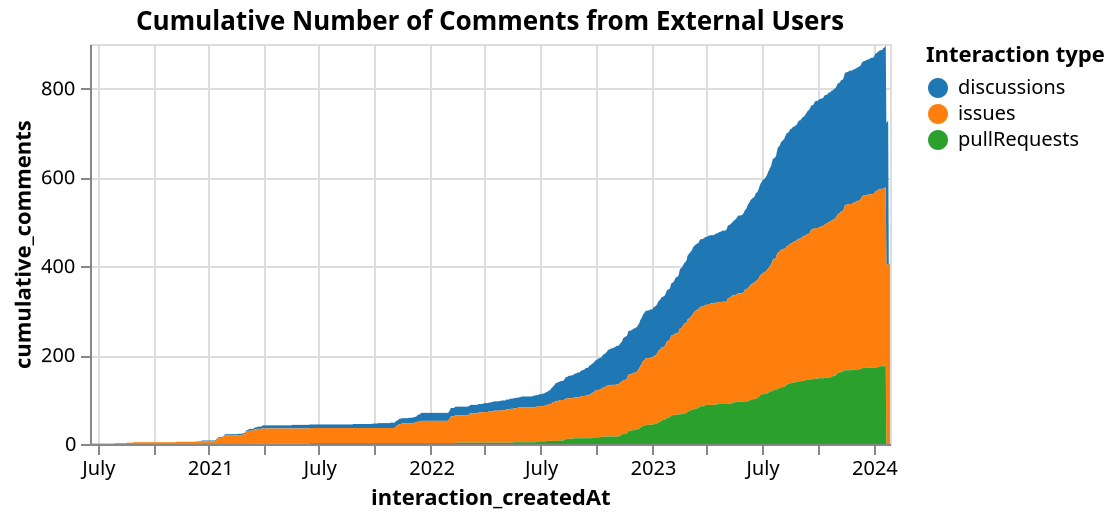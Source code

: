 {"config": {"view": {"continuousWidth": 400, "continuousHeight": 300}}, "data": {"name": "data-0602198f65f2b2af8411b59601bad95d"}, "mark": "area", "encoding": {"color": {"field": "interaction_type", "legend": {"orient": "right"}, "scale": {"scheme": "category10"}, "title": "Interaction type", "type": "nominal"}, "tooltip": [{"field": "interaction_createdAt", "type": "temporal"}, {"field": "cumulative_comments", "type": "quantitative"}], "x": {"field": "interaction_createdAt", "type": "temporal"}, "y": {"field": "cumulative_comments", "type": "quantitative"}}, "height": 200, "title": "Cumulative Number of Comments from External Users", "$schema": "https://vega.github.io/schema/vega-lite/v4.17.0.json", "datasets": {"data-0602198f65f2b2af8411b59601bad95d": [{"interaction_type": "discussions", "interaction_createdAt": "2020-12-17T00:00:00+00:00", "cumulative_comments": 1.0}, {"interaction_type": "discussions", "interaction_createdAt": "2020-12-18T00:00:00+00:00", "cumulative_comments": 1.0}, {"interaction_type": "discussions", "interaction_createdAt": "2020-12-19T00:00:00+00:00", "cumulative_comments": 1.0}, {"interaction_type": "discussions", "interaction_createdAt": "2020-12-20T00:00:00+00:00", "cumulative_comments": 1.0}, {"interaction_type": "discussions", "interaction_createdAt": "2020-12-21T00:00:00+00:00", "cumulative_comments": 2.0}, {"interaction_type": "discussions", "interaction_createdAt": "2020-12-22T00:00:00+00:00", "cumulative_comments": 2.0}, {"interaction_type": "discussions", "interaction_createdAt": "2020-12-23T00:00:00+00:00", "cumulative_comments": 2.0}, {"interaction_type": "discussions", "interaction_createdAt": "2020-12-24T00:00:00+00:00", "cumulative_comments": 2.0}, {"interaction_type": "discussions", "interaction_createdAt": "2020-12-25T00:00:00+00:00", "cumulative_comments": 2.0}, {"interaction_type": "discussions", "interaction_createdAt": "2020-12-26T00:00:00+00:00", "cumulative_comments": 2.0}, {"interaction_type": "discussions", "interaction_createdAt": "2020-12-27T00:00:00+00:00", "cumulative_comments": 2.0}, {"interaction_type": "discussions", "interaction_createdAt": "2020-12-28T00:00:00+00:00", "cumulative_comments": 2.0}, {"interaction_type": "discussions", "interaction_createdAt": "2020-12-29T00:00:00+00:00", "cumulative_comments": 2.0}, {"interaction_type": "discussions", "interaction_createdAt": "2020-12-30T00:00:00+00:00", "cumulative_comments": 2.0}, {"interaction_type": "discussions", "interaction_createdAt": "2020-12-31T00:00:00+00:00", "cumulative_comments": 2.0}, {"interaction_type": "discussions", "interaction_createdAt": "2021-01-01T00:00:00+00:00", "cumulative_comments": 2.0}, {"interaction_type": "discussions", "interaction_createdAt": "2021-01-02T00:00:00+00:00", "cumulative_comments": 2.0}, {"interaction_type": "discussions", "interaction_createdAt": "2021-01-03T00:00:00+00:00", "cumulative_comments": 2.0}, {"interaction_type": "discussions", "interaction_createdAt": "2021-01-04T00:00:00+00:00", "cumulative_comments": 2.0}, {"interaction_type": "discussions", "interaction_createdAt": "2021-01-05T00:00:00+00:00", "cumulative_comments": 2.0}, {"interaction_type": "discussions", "interaction_createdAt": "2021-01-06T00:00:00+00:00", "cumulative_comments": 2.0}, {"interaction_type": "discussions", "interaction_createdAt": "2021-01-07T00:00:00+00:00", "cumulative_comments": 2.0}, {"interaction_type": "discussions", "interaction_createdAt": "2021-01-08T00:00:00+00:00", "cumulative_comments": 2.0}, {"interaction_type": "discussions", "interaction_createdAt": "2021-01-09T00:00:00+00:00", "cumulative_comments": 2.0}, {"interaction_type": "discussions", "interaction_createdAt": "2021-01-10T00:00:00+00:00", "cumulative_comments": 2.0}, {"interaction_type": "discussions", "interaction_createdAt": "2021-01-11T00:00:00+00:00", "cumulative_comments": 2.0}, {"interaction_type": "discussions", "interaction_createdAt": "2021-01-12T00:00:00+00:00", "cumulative_comments": 2.0}, {"interaction_type": "discussions", "interaction_createdAt": "2021-01-13T00:00:00+00:00", "cumulative_comments": 2.0}, {"interaction_type": "discussions", "interaction_createdAt": "2021-01-14T00:00:00+00:00", "cumulative_comments": 2.0}, {"interaction_type": "discussions", "interaction_createdAt": "2021-01-15T00:00:00+00:00", "cumulative_comments": 2.0}, {"interaction_type": "discussions", "interaction_createdAt": "2021-01-16T00:00:00+00:00", "cumulative_comments": 2.0}, {"interaction_type": "discussions", "interaction_createdAt": "2021-01-17T00:00:00+00:00", "cumulative_comments": 2.0}, {"interaction_type": "discussions", "interaction_createdAt": "2021-01-18T00:00:00+00:00", "cumulative_comments": 2.0}, {"interaction_type": "discussions", "interaction_createdAt": "2021-01-19T00:00:00+00:00", "cumulative_comments": 2.0}, {"interaction_type": "discussions", "interaction_createdAt": "2021-01-20T00:00:00+00:00", "cumulative_comments": 2.0}, {"interaction_type": "discussions", "interaction_createdAt": "2021-01-21T00:00:00+00:00", "cumulative_comments": 2.0}, {"interaction_type": "discussions", "interaction_createdAt": "2021-01-22T00:00:00+00:00", "cumulative_comments": 2.0}, {"interaction_type": "discussions", "interaction_createdAt": "2021-01-23T00:00:00+00:00", "cumulative_comments": 2.0}, {"interaction_type": "discussions", "interaction_createdAt": "2021-01-24T00:00:00+00:00", "cumulative_comments": 2.0}, {"interaction_type": "discussions", "interaction_createdAt": "2021-01-25T00:00:00+00:00", "cumulative_comments": 2.0}, {"interaction_type": "discussions", "interaction_createdAt": "2021-01-26T00:00:00+00:00", "cumulative_comments": 2.0}, {"interaction_type": "discussions", "interaction_createdAt": "2021-01-27T00:00:00+00:00", "cumulative_comments": 2.0}, {"interaction_type": "discussions", "interaction_createdAt": "2021-01-28T00:00:00+00:00", "cumulative_comments": 2.0}, {"interaction_type": "discussions", "interaction_createdAt": "2021-01-29T00:00:00+00:00", "cumulative_comments": 2.0}, {"interaction_type": "discussions", "interaction_createdAt": "2021-01-30T00:00:00+00:00", "cumulative_comments": 2.0}, {"interaction_type": "discussions", "interaction_createdAt": "2021-01-31T00:00:00+00:00", "cumulative_comments": 2.0}, {"interaction_type": "discussions", "interaction_createdAt": "2021-02-01T00:00:00+00:00", "cumulative_comments": 2.0}, {"interaction_type": "discussions", "interaction_createdAt": "2021-02-02T00:00:00+00:00", "cumulative_comments": 2.0}, {"interaction_type": "discussions", "interaction_createdAt": "2021-02-03T00:00:00+00:00", "cumulative_comments": 2.0}, {"interaction_type": "discussions", "interaction_createdAt": "2021-02-04T00:00:00+00:00", "cumulative_comments": 2.0}, {"interaction_type": "discussions", "interaction_createdAt": "2021-02-05T00:00:00+00:00", "cumulative_comments": 2.0}, {"interaction_type": "discussions", "interaction_createdAt": "2021-02-06T00:00:00+00:00", "cumulative_comments": 2.0}, {"interaction_type": "discussions", "interaction_createdAt": "2021-02-07T00:00:00+00:00", "cumulative_comments": 2.0}, {"interaction_type": "discussions", "interaction_createdAt": "2021-02-08T00:00:00+00:00", "cumulative_comments": 2.0}, {"interaction_type": "discussions", "interaction_createdAt": "2021-02-09T00:00:00+00:00", "cumulative_comments": 2.0}, {"interaction_type": "discussions", "interaction_createdAt": "2021-02-10T00:00:00+00:00", "cumulative_comments": 2.0}, {"interaction_type": "discussions", "interaction_createdAt": "2021-02-11T00:00:00+00:00", "cumulative_comments": 2.0}, {"interaction_type": "discussions", "interaction_createdAt": "2021-02-12T00:00:00+00:00", "cumulative_comments": 2.0}, {"interaction_type": "discussions", "interaction_createdAt": "2021-02-13T00:00:00+00:00", "cumulative_comments": 2.0}, {"interaction_type": "discussions", "interaction_createdAt": "2021-02-14T00:00:00+00:00", "cumulative_comments": 2.0}, {"interaction_type": "discussions", "interaction_createdAt": "2021-02-15T00:00:00+00:00", "cumulative_comments": 2.0}, {"interaction_type": "discussions", "interaction_createdAt": "2021-02-16T00:00:00+00:00", "cumulative_comments": 2.0}, {"interaction_type": "discussions", "interaction_createdAt": "2021-02-17T00:00:00+00:00", "cumulative_comments": 2.0}, {"interaction_type": "discussions", "interaction_createdAt": "2021-02-18T00:00:00+00:00", "cumulative_comments": 3.0}, {"interaction_type": "discussions", "interaction_createdAt": "2021-02-19T00:00:00+00:00", "cumulative_comments": 3.0}, {"interaction_type": "discussions", "interaction_createdAt": "2021-02-20T00:00:00+00:00", "cumulative_comments": 3.0}, {"interaction_type": "discussions", "interaction_createdAt": "2021-02-21T00:00:00+00:00", "cumulative_comments": 3.0}, {"interaction_type": "discussions", "interaction_createdAt": "2021-02-22T00:00:00+00:00", "cumulative_comments": 3.0}, {"interaction_type": "discussions", "interaction_createdAt": "2021-02-23T00:00:00+00:00", "cumulative_comments": 3.0}, {"interaction_type": "discussions", "interaction_createdAt": "2021-02-24T00:00:00+00:00", "cumulative_comments": 3.0}, {"interaction_type": "discussions", "interaction_createdAt": "2021-02-25T00:00:00+00:00", "cumulative_comments": 3.0}, {"interaction_type": "discussions", "interaction_createdAt": "2021-02-26T00:00:00+00:00", "cumulative_comments": 3.0}, {"interaction_type": "discussions", "interaction_createdAt": "2021-02-27T00:00:00+00:00", "cumulative_comments": 3.0}, {"interaction_type": "discussions", "interaction_createdAt": "2021-02-28T00:00:00+00:00", "cumulative_comments": 3.0}, {"interaction_type": "discussions", "interaction_createdAt": "2021-03-01T00:00:00+00:00", "cumulative_comments": 3.0}, {"interaction_type": "discussions", "interaction_createdAt": "2021-03-02T00:00:00+00:00", "cumulative_comments": 3.0}, {"interaction_type": "discussions", "interaction_createdAt": "2021-03-03T00:00:00+00:00", "cumulative_comments": 3.0}, {"interaction_type": "discussions", "interaction_createdAt": "2021-03-04T00:00:00+00:00", "cumulative_comments": 3.0}, {"interaction_type": "discussions", "interaction_createdAt": "2021-03-05T00:00:00+00:00", "cumulative_comments": 3.0}, {"interaction_type": "discussions", "interaction_createdAt": "2021-03-06T00:00:00+00:00", "cumulative_comments": 3.0}, {"interaction_type": "discussions", "interaction_createdAt": "2021-03-07T00:00:00+00:00", "cumulative_comments": 3.0}, {"interaction_type": "discussions", "interaction_createdAt": "2021-03-08T00:00:00+00:00", "cumulative_comments": 4.0}, {"interaction_type": "discussions", "interaction_createdAt": "2021-03-09T00:00:00+00:00", "cumulative_comments": 4.0}, {"interaction_type": "discussions", "interaction_createdAt": "2021-03-10T00:00:00+00:00", "cumulative_comments": 4.0}, {"interaction_type": "discussions", "interaction_createdAt": "2021-03-11T00:00:00+00:00", "cumulative_comments": 4.0}, {"interaction_type": "discussions", "interaction_createdAt": "2021-03-12T00:00:00+00:00", "cumulative_comments": 4.0}, {"interaction_type": "discussions", "interaction_createdAt": "2021-03-13T00:00:00+00:00", "cumulative_comments": 4.0}, {"interaction_type": "discussions", "interaction_createdAt": "2021-03-14T00:00:00+00:00", "cumulative_comments": 4.0}, {"interaction_type": "discussions", "interaction_createdAt": "2021-03-15T00:00:00+00:00", "cumulative_comments": 4.0}, {"interaction_type": "discussions", "interaction_createdAt": "2021-03-16T00:00:00+00:00", "cumulative_comments": 4.0}, {"interaction_type": "discussions", "interaction_createdAt": "2021-03-17T00:00:00+00:00", "cumulative_comments": 4.0}, {"interaction_type": "discussions", "interaction_createdAt": "2021-03-18T00:00:00+00:00", "cumulative_comments": 4.0}, {"interaction_type": "discussions", "interaction_createdAt": "2021-03-19T00:00:00+00:00", "cumulative_comments": 4.0}, {"interaction_type": "discussions", "interaction_createdAt": "2021-03-20T00:00:00+00:00", "cumulative_comments": 4.0}, {"interaction_type": "discussions", "interaction_createdAt": "2021-03-21T00:00:00+00:00", "cumulative_comments": 4.0}, {"interaction_type": "discussions", "interaction_createdAt": "2021-03-22T00:00:00+00:00", "cumulative_comments": 5.0}, {"interaction_type": "discussions", "interaction_createdAt": "2021-03-23T00:00:00+00:00", "cumulative_comments": 5.0}, {"interaction_type": "discussions", "interaction_createdAt": "2021-03-24T00:00:00+00:00", "cumulative_comments": 5.0}, {"interaction_type": "discussions", "interaction_createdAt": "2021-03-25T00:00:00+00:00", "cumulative_comments": 5.0}, {"interaction_type": "discussions", "interaction_createdAt": "2021-03-26T00:00:00+00:00", "cumulative_comments": 5.0}, {"interaction_type": "discussions", "interaction_createdAt": "2021-03-27T00:00:00+00:00", "cumulative_comments": 5.0}, {"interaction_type": "discussions", "interaction_createdAt": "2021-03-28T00:00:00+00:00", "cumulative_comments": 5.0}, {"interaction_type": "discussions", "interaction_createdAt": "2021-03-29T00:00:00+00:00", "cumulative_comments": 5.0}, {"interaction_type": "discussions", "interaction_createdAt": "2021-03-30T00:00:00+00:00", "cumulative_comments": 6.0}, {"interaction_type": "discussions", "interaction_createdAt": "2021-03-31T00:00:00+00:00", "cumulative_comments": 7.0}, {"interaction_type": "discussions", "interaction_createdAt": "2021-04-01T00:00:00+00:00", "cumulative_comments": 7.0}, {"interaction_type": "discussions", "interaction_createdAt": "2021-04-02T00:00:00+00:00", "cumulative_comments": 7.0}, {"interaction_type": "discussions", "interaction_createdAt": "2021-04-03T00:00:00+00:00", "cumulative_comments": 7.0}, {"interaction_type": "discussions", "interaction_createdAt": "2021-04-04T00:00:00+00:00", "cumulative_comments": 7.0}, {"interaction_type": "discussions", "interaction_createdAt": "2021-04-05T00:00:00+00:00", "cumulative_comments": 7.0}, {"interaction_type": "discussions", "interaction_createdAt": "2021-04-06T00:00:00+00:00", "cumulative_comments": 7.0}, {"interaction_type": "discussions", "interaction_createdAt": "2021-04-07T00:00:00+00:00", "cumulative_comments": 7.0}, {"interaction_type": "discussions", "interaction_createdAt": "2021-04-08T00:00:00+00:00", "cumulative_comments": 7.0}, {"interaction_type": "discussions", "interaction_createdAt": "2021-04-09T00:00:00+00:00", "cumulative_comments": 7.0}, {"interaction_type": "discussions", "interaction_createdAt": "2021-04-10T00:00:00+00:00", "cumulative_comments": 7.0}, {"interaction_type": "discussions", "interaction_createdAt": "2021-04-11T00:00:00+00:00", "cumulative_comments": 7.0}, {"interaction_type": "discussions", "interaction_createdAt": "2021-04-12T00:00:00+00:00", "cumulative_comments": 7.0}, {"interaction_type": "discussions", "interaction_createdAt": "2021-04-13T00:00:00+00:00", "cumulative_comments": 7.0}, {"interaction_type": "discussions", "interaction_createdAt": "2021-04-14T00:00:00+00:00", "cumulative_comments": 7.0}, {"interaction_type": "discussions", "interaction_createdAt": "2021-04-15T00:00:00+00:00", "cumulative_comments": 7.0}, {"interaction_type": "discussions", "interaction_createdAt": "2021-04-16T00:00:00+00:00", "cumulative_comments": 7.0}, {"interaction_type": "discussions", "interaction_createdAt": "2021-04-17T00:00:00+00:00", "cumulative_comments": 7.0}, {"interaction_type": "discussions", "interaction_createdAt": "2021-04-18T00:00:00+00:00", "cumulative_comments": 7.0}, {"interaction_type": "discussions", "interaction_createdAt": "2021-04-19T00:00:00+00:00", "cumulative_comments": 7.0}, {"interaction_type": "discussions", "interaction_createdAt": "2021-04-20T00:00:00+00:00", "cumulative_comments": 7.0}, {"interaction_type": "discussions", "interaction_createdAt": "2021-04-21T00:00:00+00:00", "cumulative_comments": 7.0}, {"interaction_type": "discussions", "interaction_createdAt": "2021-04-22T00:00:00+00:00", "cumulative_comments": 7.0}, {"interaction_type": "discussions", "interaction_createdAt": "2021-04-23T00:00:00+00:00", "cumulative_comments": 7.0}, {"interaction_type": "discussions", "interaction_createdAt": "2021-04-24T00:00:00+00:00", "cumulative_comments": 7.0}, {"interaction_type": "discussions", "interaction_createdAt": "2021-04-25T00:00:00+00:00", "cumulative_comments": 7.0}, {"interaction_type": "discussions", "interaction_createdAt": "2021-04-26T00:00:00+00:00", "cumulative_comments": 7.0}, {"interaction_type": "discussions", "interaction_createdAt": "2021-04-27T00:00:00+00:00", "cumulative_comments": 7.0}, {"interaction_type": "discussions", "interaction_createdAt": "2021-04-28T00:00:00+00:00", "cumulative_comments": 7.0}, {"interaction_type": "discussions", "interaction_createdAt": "2021-04-29T00:00:00+00:00", "cumulative_comments": 7.0}, {"interaction_type": "discussions", "interaction_createdAt": "2021-04-30T00:00:00+00:00", "cumulative_comments": 7.0}, {"interaction_type": "discussions", "interaction_createdAt": "2021-05-01T00:00:00+00:00", "cumulative_comments": 7.0}, {"interaction_type": "discussions", "interaction_createdAt": "2021-05-02T00:00:00+00:00", "cumulative_comments": 7.0}, {"interaction_type": "discussions", "interaction_createdAt": "2021-05-03T00:00:00+00:00", "cumulative_comments": 7.0}, {"interaction_type": "discussions", "interaction_createdAt": "2021-05-04T00:00:00+00:00", "cumulative_comments": 7.0}, {"interaction_type": "discussions", "interaction_createdAt": "2021-05-05T00:00:00+00:00", "cumulative_comments": 7.0}, {"interaction_type": "discussions", "interaction_createdAt": "2021-05-06T00:00:00+00:00", "cumulative_comments": 7.0}, {"interaction_type": "discussions", "interaction_createdAt": "2021-05-07T00:00:00+00:00", "cumulative_comments": 7.0}, {"interaction_type": "discussions", "interaction_createdAt": "2021-05-08T00:00:00+00:00", "cumulative_comments": 7.0}, {"interaction_type": "discussions", "interaction_createdAt": "2021-05-09T00:00:00+00:00", "cumulative_comments": 7.0}, {"interaction_type": "discussions", "interaction_createdAt": "2021-05-10T00:00:00+00:00", "cumulative_comments": 7.0}, {"interaction_type": "discussions", "interaction_createdAt": "2021-05-11T00:00:00+00:00", "cumulative_comments": 7.0}, {"interaction_type": "discussions", "interaction_createdAt": "2021-05-12T00:00:00+00:00", "cumulative_comments": 7.0}, {"interaction_type": "discussions", "interaction_createdAt": "2021-05-13T00:00:00+00:00", "cumulative_comments": 7.0}, {"interaction_type": "discussions", "interaction_createdAt": "2021-05-14T00:00:00+00:00", "cumulative_comments": 7.0}, {"interaction_type": "discussions", "interaction_createdAt": "2021-05-15T00:00:00+00:00", "cumulative_comments": 7.0}, {"interaction_type": "discussions", "interaction_createdAt": "2021-05-16T00:00:00+00:00", "cumulative_comments": 7.0}, {"interaction_type": "discussions", "interaction_createdAt": "2021-05-17T00:00:00+00:00", "cumulative_comments": 7.0}, {"interaction_type": "discussions", "interaction_createdAt": "2021-05-18T00:00:00+00:00", "cumulative_comments": 8.0}, {"interaction_type": "discussions", "interaction_createdAt": "2021-05-19T00:00:00+00:00", "cumulative_comments": 8.0}, {"interaction_type": "discussions", "interaction_createdAt": "2021-05-20T00:00:00+00:00", "cumulative_comments": 8.0}, {"interaction_type": "discussions", "interaction_createdAt": "2021-05-21T00:00:00+00:00", "cumulative_comments": 8.0}, {"interaction_type": "discussions", "interaction_createdAt": "2021-05-22T00:00:00+00:00", "cumulative_comments": 8.0}, {"interaction_type": "discussions", "interaction_createdAt": "2021-05-23T00:00:00+00:00", "cumulative_comments": 8.0}, {"interaction_type": "discussions", "interaction_createdAt": "2021-05-24T00:00:00+00:00", "cumulative_comments": 8.0}, {"interaction_type": "discussions", "interaction_createdAt": "2021-05-25T00:00:00+00:00", "cumulative_comments": 8.0}, {"interaction_type": "discussions", "interaction_createdAt": "2021-05-26T00:00:00+00:00", "cumulative_comments": 8.0}, {"interaction_type": "discussions", "interaction_createdAt": "2021-05-27T00:00:00+00:00", "cumulative_comments": 8.0}, {"interaction_type": "discussions", "interaction_createdAt": "2021-05-28T00:00:00+00:00", "cumulative_comments": 8.0}, {"interaction_type": "discussions", "interaction_createdAt": "2021-05-29T00:00:00+00:00", "cumulative_comments": 8.0}, {"interaction_type": "discussions", "interaction_createdAt": "2021-05-30T00:00:00+00:00", "cumulative_comments": 8.0}, {"interaction_type": "discussions", "interaction_createdAt": "2021-05-31T00:00:00+00:00", "cumulative_comments": 8.0}, {"interaction_type": "discussions", "interaction_createdAt": "2021-06-01T00:00:00+00:00", "cumulative_comments": 8.0}, {"interaction_type": "discussions", "interaction_createdAt": "2021-06-02T00:00:00+00:00", "cumulative_comments": 8.0}, {"interaction_type": "discussions", "interaction_createdAt": "2021-06-03T00:00:00+00:00", "cumulative_comments": 8.0}, {"interaction_type": "discussions", "interaction_createdAt": "2021-06-04T00:00:00+00:00", "cumulative_comments": 8.0}, {"interaction_type": "discussions", "interaction_createdAt": "2021-06-05T00:00:00+00:00", "cumulative_comments": 8.0}, {"interaction_type": "discussions", "interaction_createdAt": "2021-06-06T00:00:00+00:00", "cumulative_comments": 8.0}, {"interaction_type": "discussions", "interaction_createdAt": "2021-06-07T00:00:00+00:00", "cumulative_comments": 8.0}, {"interaction_type": "discussions", "interaction_createdAt": "2021-06-08T00:00:00+00:00", "cumulative_comments": 8.0}, {"interaction_type": "discussions", "interaction_createdAt": "2021-06-09T00:00:00+00:00", "cumulative_comments": 8.0}, {"interaction_type": "discussions", "interaction_createdAt": "2021-06-10T00:00:00+00:00", "cumulative_comments": 8.0}, {"interaction_type": "discussions", "interaction_createdAt": "2021-06-11T00:00:00+00:00", "cumulative_comments": 8.0}, {"interaction_type": "discussions", "interaction_createdAt": "2021-06-12T00:00:00+00:00", "cumulative_comments": 8.0}, {"interaction_type": "discussions", "interaction_createdAt": "2021-06-13T00:00:00+00:00", "cumulative_comments": 8.0}, {"interaction_type": "discussions", "interaction_createdAt": "2021-06-14T00:00:00+00:00", "cumulative_comments": 8.0}, {"interaction_type": "discussions", "interaction_createdAt": "2021-06-15T00:00:00+00:00", "cumulative_comments": 8.0}, {"interaction_type": "discussions", "interaction_createdAt": "2021-06-16T00:00:00+00:00", "cumulative_comments": 8.0}, {"interaction_type": "discussions", "interaction_createdAt": "2021-06-17T00:00:00+00:00", "cumulative_comments": 8.0}, {"interaction_type": "discussions", "interaction_createdAt": "2021-06-18T00:00:00+00:00", "cumulative_comments": 8.0}, {"interaction_type": "discussions", "interaction_createdAt": "2021-06-19T00:00:00+00:00", "cumulative_comments": 8.0}, {"interaction_type": "discussions", "interaction_createdAt": "2021-06-20T00:00:00+00:00", "cumulative_comments": 8.0}, {"interaction_type": "discussions", "interaction_createdAt": "2021-06-21T00:00:00+00:00", "cumulative_comments": 8.0}, {"interaction_type": "discussions", "interaction_createdAt": "2021-06-22T00:00:00+00:00", "cumulative_comments": 8.0}, {"interaction_type": "discussions", "interaction_createdAt": "2021-06-23T00:00:00+00:00", "cumulative_comments": 8.0}, {"interaction_type": "discussions", "interaction_createdAt": "2021-06-24T00:00:00+00:00", "cumulative_comments": 8.0}, {"interaction_type": "discussions", "interaction_createdAt": "2021-06-25T00:00:00+00:00", "cumulative_comments": 8.0}, {"interaction_type": "discussions", "interaction_createdAt": "2021-06-26T00:00:00+00:00", "cumulative_comments": 8.0}, {"interaction_type": "discussions", "interaction_createdAt": "2021-06-27T00:00:00+00:00", "cumulative_comments": 8.0}, {"interaction_type": "discussions", "interaction_createdAt": "2021-06-28T00:00:00+00:00", "cumulative_comments": 8.0}, {"interaction_type": "discussions", "interaction_createdAt": "2021-06-29T00:00:00+00:00", "cumulative_comments": 8.0}, {"interaction_type": "discussions", "interaction_createdAt": "2021-06-30T00:00:00+00:00", "cumulative_comments": 8.0}, {"interaction_type": "discussions", "interaction_createdAt": "2021-07-01T00:00:00+00:00", "cumulative_comments": 8.0}, {"interaction_type": "discussions", "interaction_createdAt": "2021-07-02T00:00:00+00:00", "cumulative_comments": 8.0}, {"interaction_type": "discussions", "interaction_createdAt": "2021-07-03T00:00:00+00:00", "cumulative_comments": 8.0}, {"interaction_type": "discussions", "interaction_createdAt": "2021-07-04T00:00:00+00:00", "cumulative_comments": 8.0}, {"interaction_type": "discussions", "interaction_createdAt": "2021-07-05T00:00:00+00:00", "cumulative_comments": 8.0}, {"interaction_type": "discussions", "interaction_createdAt": "2021-07-06T00:00:00+00:00", "cumulative_comments": 8.0}, {"interaction_type": "discussions", "interaction_createdAt": "2021-07-07T00:00:00+00:00", "cumulative_comments": 8.0}, {"interaction_type": "discussions", "interaction_createdAt": "2021-07-08T00:00:00+00:00", "cumulative_comments": 8.0}, {"interaction_type": "discussions", "interaction_createdAt": "2021-07-09T00:00:00+00:00", "cumulative_comments": 8.0}, {"interaction_type": "discussions", "interaction_createdAt": "2021-07-10T00:00:00+00:00", "cumulative_comments": 8.0}, {"interaction_type": "discussions", "interaction_createdAt": "2021-07-11T00:00:00+00:00", "cumulative_comments": 8.0}, {"interaction_type": "discussions", "interaction_createdAt": "2021-07-12T00:00:00+00:00", "cumulative_comments": 8.0}, {"interaction_type": "discussions", "interaction_createdAt": "2021-07-13T00:00:00+00:00", "cumulative_comments": 8.0}, {"interaction_type": "discussions", "interaction_createdAt": "2021-07-14T00:00:00+00:00", "cumulative_comments": 8.0}, {"interaction_type": "discussions", "interaction_createdAt": "2021-07-15T00:00:00+00:00", "cumulative_comments": 8.0}, {"interaction_type": "discussions", "interaction_createdAt": "2021-07-16T00:00:00+00:00", "cumulative_comments": 8.0}, {"interaction_type": "discussions", "interaction_createdAt": "2021-07-17T00:00:00+00:00", "cumulative_comments": 8.0}, {"interaction_type": "discussions", "interaction_createdAt": "2021-07-18T00:00:00+00:00", "cumulative_comments": 8.0}, {"interaction_type": "discussions", "interaction_createdAt": "2021-07-19T00:00:00+00:00", "cumulative_comments": 8.0}, {"interaction_type": "discussions", "interaction_createdAt": "2021-07-20T00:00:00+00:00", "cumulative_comments": 8.0}, {"interaction_type": "discussions", "interaction_createdAt": "2021-07-21T00:00:00+00:00", "cumulative_comments": 8.0}, {"interaction_type": "discussions", "interaction_createdAt": "2021-07-22T00:00:00+00:00", "cumulative_comments": 8.0}, {"interaction_type": "discussions", "interaction_createdAt": "2021-07-23T00:00:00+00:00", "cumulative_comments": 8.0}, {"interaction_type": "discussions", "interaction_createdAt": "2021-07-24T00:00:00+00:00", "cumulative_comments": 8.0}, {"interaction_type": "discussions", "interaction_createdAt": "2021-07-25T00:00:00+00:00", "cumulative_comments": 8.0}, {"interaction_type": "discussions", "interaction_createdAt": "2021-07-26T00:00:00+00:00", "cumulative_comments": 8.0}, {"interaction_type": "discussions", "interaction_createdAt": "2021-07-27T00:00:00+00:00", "cumulative_comments": 8.0}, {"interaction_type": "discussions", "interaction_createdAt": "2021-07-28T00:00:00+00:00", "cumulative_comments": 8.0}, {"interaction_type": "discussions", "interaction_createdAt": "2021-07-29T00:00:00+00:00", "cumulative_comments": 8.0}, {"interaction_type": "discussions", "interaction_createdAt": "2021-07-30T00:00:00+00:00", "cumulative_comments": 8.0}, {"interaction_type": "discussions", "interaction_createdAt": "2021-07-31T00:00:00+00:00", "cumulative_comments": 8.0}, {"interaction_type": "discussions", "interaction_createdAt": "2021-08-01T00:00:00+00:00", "cumulative_comments": 8.0}, {"interaction_type": "discussions", "interaction_createdAt": "2021-08-02T00:00:00+00:00", "cumulative_comments": 8.0}, {"interaction_type": "discussions", "interaction_createdAt": "2021-08-03T00:00:00+00:00", "cumulative_comments": 8.0}, {"interaction_type": "discussions", "interaction_createdAt": "2021-08-04T00:00:00+00:00", "cumulative_comments": 8.0}, {"interaction_type": "discussions", "interaction_createdAt": "2021-08-05T00:00:00+00:00", "cumulative_comments": 8.0}, {"interaction_type": "discussions", "interaction_createdAt": "2021-08-06T00:00:00+00:00", "cumulative_comments": 8.0}, {"interaction_type": "discussions", "interaction_createdAt": "2021-08-07T00:00:00+00:00", "cumulative_comments": 8.0}, {"interaction_type": "discussions", "interaction_createdAt": "2021-08-08T00:00:00+00:00", "cumulative_comments": 8.0}, {"interaction_type": "discussions", "interaction_createdAt": "2021-08-09T00:00:00+00:00", "cumulative_comments": 8.0}, {"interaction_type": "discussions", "interaction_createdAt": "2021-08-10T00:00:00+00:00", "cumulative_comments": 8.0}, {"interaction_type": "discussions", "interaction_createdAt": "2021-08-11T00:00:00+00:00", "cumulative_comments": 8.0}, {"interaction_type": "discussions", "interaction_createdAt": "2021-08-12T00:00:00+00:00", "cumulative_comments": 8.0}, {"interaction_type": "discussions", "interaction_createdAt": "2021-08-13T00:00:00+00:00", "cumulative_comments": 8.0}, {"interaction_type": "discussions", "interaction_createdAt": "2021-08-14T00:00:00+00:00", "cumulative_comments": 8.0}, {"interaction_type": "discussions", "interaction_createdAt": "2021-08-15T00:00:00+00:00", "cumulative_comments": 8.0}, {"interaction_type": "discussions", "interaction_createdAt": "2021-08-16T00:00:00+00:00", "cumulative_comments": 8.0}, {"interaction_type": "discussions", "interaction_createdAt": "2021-08-17T00:00:00+00:00", "cumulative_comments": 8.0}, {"interaction_type": "discussions", "interaction_createdAt": "2021-08-18T00:00:00+00:00", "cumulative_comments": 8.0}, {"interaction_type": "discussions", "interaction_createdAt": "2021-08-19T00:00:00+00:00", "cumulative_comments": 8.0}, {"interaction_type": "discussions", "interaction_createdAt": "2021-08-20T00:00:00+00:00", "cumulative_comments": 8.0}, {"interaction_type": "discussions", "interaction_createdAt": "2021-08-21T00:00:00+00:00", "cumulative_comments": 8.0}, {"interaction_type": "discussions", "interaction_createdAt": "2021-08-22T00:00:00+00:00", "cumulative_comments": 8.0}, {"interaction_type": "discussions", "interaction_createdAt": "2021-08-23T00:00:00+00:00", "cumulative_comments": 8.0}, {"interaction_type": "discussions", "interaction_createdAt": "2021-08-24T00:00:00+00:00", "cumulative_comments": 8.0}, {"interaction_type": "discussions", "interaction_createdAt": "2021-08-25T00:00:00+00:00", "cumulative_comments": 8.0}, {"interaction_type": "discussions", "interaction_createdAt": "2021-08-26T00:00:00+00:00", "cumulative_comments": 8.0}, {"interaction_type": "discussions", "interaction_createdAt": "2021-08-27T00:00:00+00:00", "cumulative_comments": 9.0}, {"interaction_type": "discussions", "interaction_createdAt": "2021-08-28T00:00:00+00:00", "cumulative_comments": 9.0}, {"interaction_type": "discussions", "interaction_createdAt": "2021-08-29T00:00:00+00:00", "cumulative_comments": 9.0}, {"interaction_type": "discussions", "interaction_createdAt": "2021-08-30T00:00:00+00:00", "cumulative_comments": 9.0}, {"interaction_type": "discussions", "interaction_createdAt": "2021-08-31T00:00:00+00:00", "cumulative_comments": 9.0}, {"interaction_type": "discussions", "interaction_createdAt": "2021-09-01T00:00:00+00:00", "cumulative_comments": 9.0}, {"interaction_type": "discussions", "interaction_createdAt": "2021-09-02T00:00:00+00:00", "cumulative_comments": 9.0}, {"interaction_type": "discussions", "interaction_createdAt": "2021-09-03T00:00:00+00:00", "cumulative_comments": 9.0}, {"interaction_type": "discussions", "interaction_createdAt": "2021-09-04T00:00:00+00:00", "cumulative_comments": 9.0}, {"interaction_type": "discussions", "interaction_createdAt": "2021-09-05T00:00:00+00:00", "cumulative_comments": 9.0}, {"interaction_type": "discussions", "interaction_createdAt": "2021-09-06T00:00:00+00:00", "cumulative_comments": 9.0}, {"interaction_type": "discussions", "interaction_createdAt": "2021-09-07T00:00:00+00:00", "cumulative_comments": 9.0}, {"interaction_type": "discussions", "interaction_createdAt": "2021-09-08T00:00:00+00:00", "cumulative_comments": 9.0}, {"interaction_type": "discussions", "interaction_createdAt": "2021-09-09T00:00:00+00:00", "cumulative_comments": 9.0}, {"interaction_type": "discussions", "interaction_createdAt": "2021-09-10T00:00:00+00:00", "cumulative_comments": 9.0}, {"interaction_type": "discussions", "interaction_createdAt": "2021-09-11T00:00:00+00:00", "cumulative_comments": 9.0}, {"interaction_type": "discussions", "interaction_createdAt": "2021-09-12T00:00:00+00:00", "cumulative_comments": 9.0}, {"interaction_type": "discussions", "interaction_createdAt": "2021-09-13T00:00:00+00:00", "cumulative_comments": 9.0}, {"interaction_type": "discussions", "interaction_createdAt": "2021-09-14T00:00:00+00:00", "cumulative_comments": 9.0}, {"interaction_type": "discussions", "interaction_createdAt": "2021-09-15T00:00:00+00:00", "cumulative_comments": 9.0}, {"interaction_type": "discussions", "interaction_createdAt": "2021-09-16T00:00:00+00:00", "cumulative_comments": 9.0}, {"interaction_type": "discussions", "interaction_createdAt": "2021-09-17T00:00:00+00:00", "cumulative_comments": 9.0}, {"interaction_type": "discussions", "interaction_createdAt": "2021-09-18T00:00:00+00:00", "cumulative_comments": 9.0}, {"interaction_type": "discussions", "interaction_createdAt": "2021-09-19T00:00:00+00:00", "cumulative_comments": 9.0}, {"interaction_type": "discussions", "interaction_createdAt": "2021-09-20T00:00:00+00:00", "cumulative_comments": 9.0}, {"interaction_type": "discussions", "interaction_createdAt": "2021-09-21T00:00:00+00:00", "cumulative_comments": 9.0}, {"interaction_type": "discussions", "interaction_createdAt": "2021-09-22T00:00:00+00:00", "cumulative_comments": 9.0}, {"interaction_type": "discussions", "interaction_createdAt": "2021-09-23T00:00:00+00:00", "cumulative_comments": 9.0}, {"interaction_type": "discussions", "interaction_createdAt": "2021-09-24T00:00:00+00:00", "cumulative_comments": 9.0}, {"interaction_type": "discussions", "interaction_createdAt": "2021-09-25T00:00:00+00:00", "cumulative_comments": 9.0}, {"interaction_type": "discussions", "interaction_createdAt": "2021-09-26T00:00:00+00:00", "cumulative_comments": 9.0}, {"interaction_type": "discussions", "interaction_createdAt": "2021-09-27T00:00:00+00:00", "cumulative_comments": 9.0}, {"interaction_type": "discussions", "interaction_createdAt": "2021-09-28T00:00:00+00:00", "cumulative_comments": 10.0}, {"interaction_type": "discussions", "interaction_createdAt": "2021-09-29T00:00:00+00:00", "cumulative_comments": 10.0}, {"interaction_type": "discussions", "interaction_createdAt": "2021-09-30T00:00:00+00:00", "cumulative_comments": 10.0}, {"interaction_type": "discussions", "interaction_createdAt": "2021-10-01T00:00:00+00:00", "cumulative_comments": 10.0}, {"interaction_type": "discussions", "interaction_createdAt": "2021-10-02T00:00:00+00:00", "cumulative_comments": 10.0}, {"interaction_type": "discussions", "interaction_createdAt": "2021-10-03T00:00:00+00:00", "cumulative_comments": 10.0}, {"interaction_type": "discussions", "interaction_createdAt": "2021-10-04T00:00:00+00:00", "cumulative_comments": 10.0}, {"interaction_type": "discussions", "interaction_createdAt": "2021-10-05T00:00:00+00:00", "cumulative_comments": 10.0}, {"interaction_type": "discussions", "interaction_createdAt": "2021-10-06T00:00:00+00:00", "cumulative_comments": 10.0}, {"interaction_type": "discussions", "interaction_createdAt": "2021-10-07T00:00:00+00:00", "cumulative_comments": 11.0}, {"interaction_type": "discussions", "interaction_createdAt": "2021-10-08T00:00:00+00:00", "cumulative_comments": 11.0}, {"interaction_type": "discussions", "interaction_createdAt": "2021-10-09T00:00:00+00:00", "cumulative_comments": 11.0}, {"interaction_type": "discussions", "interaction_createdAt": "2021-10-10T00:00:00+00:00", "cumulative_comments": 11.0}, {"interaction_type": "discussions", "interaction_createdAt": "2021-10-11T00:00:00+00:00", "cumulative_comments": 11.0}, {"interaction_type": "discussions", "interaction_createdAt": "2021-10-12T00:00:00+00:00", "cumulative_comments": 11.0}, {"interaction_type": "discussions", "interaction_createdAt": "2021-10-13T00:00:00+00:00", "cumulative_comments": 11.0}, {"interaction_type": "discussions", "interaction_createdAt": "2021-10-14T00:00:00+00:00", "cumulative_comments": 11.0}, {"interaction_type": "discussions", "interaction_createdAt": "2021-10-15T00:00:00+00:00", "cumulative_comments": 11.0}, {"interaction_type": "discussions", "interaction_createdAt": "2021-10-16T00:00:00+00:00", "cumulative_comments": 11.0}, {"interaction_type": "discussions", "interaction_createdAt": "2021-10-17T00:00:00+00:00", "cumulative_comments": 11.0}, {"interaction_type": "discussions", "interaction_createdAt": "2021-10-18T00:00:00+00:00", "cumulative_comments": 11.0}, {"interaction_type": "discussions", "interaction_createdAt": "2021-10-19T00:00:00+00:00", "cumulative_comments": 11.0}, {"interaction_type": "discussions", "interaction_createdAt": "2021-10-20T00:00:00+00:00", "cumulative_comments": 11.0}, {"interaction_type": "discussions", "interaction_createdAt": "2021-10-21T00:00:00+00:00", "cumulative_comments": 11.0}, {"interaction_type": "discussions", "interaction_createdAt": "2021-10-22T00:00:00+00:00", "cumulative_comments": 11.0}, {"interaction_type": "discussions", "interaction_createdAt": "2021-10-23T00:00:00+00:00", "cumulative_comments": 11.0}, {"interaction_type": "discussions", "interaction_createdAt": "2021-10-24T00:00:00+00:00", "cumulative_comments": 11.0}, {"interaction_type": "discussions", "interaction_createdAt": "2021-10-25T00:00:00+00:00", "cumulative_comments": 11.0}, {"interaction_type": "discussions", "interaction_createdAt": "2021-10-26T00:00:00+00:00", "cumulative_comments": 11.0}, {"interaction_type": "discussions", "interaction_createdAt": "2021-10-27T00:00:00+00:00", "cumulative_comments": 12.0}, {"interaction_type": "discussions", "interaction_createdAt": "2021-10-28T00:00:00+00:00", "cumulative_comments": 12.0}, {"interaction_type": "discussions", "interaction_createdAt": "2021-10-29T00:00:00+00:00", "cumulative_comments": 12.0}, {"interaction_type": "discussions", "interaction_createdAt": "2021-10-30T00:00:00+00:00", "cumulative_comments": 12.0}, {"interaction_type": "discussions", "interaction_createdAt": "2021-10-31T00:00:00+00:00", "cumulative_comments": 12.0}, {"interaction_type": "discussions", "interaction_createdAt": "2021-11-01T00:00:00+00:00", "cumulative_comments": 12.0}, {"interaction_type": "discussions", "interaction_createdAt": "2021-11-02T00:00:00+00:00", "cumulative_comments": 12.0}, {"interaction_type": "discussions", "interaction_createdAt": "2021-11-03T00:00:00+00:00", "cumulative_comments": 12.0}, {"interaction_type": "discussions", "interaction_createdAt": "2021-11-04T00:00:00+00:00", "cumulative_comments": 12.0}, {"interaction_type": "discussions", "interaction_createdAt": "2021-11-05T00:00:00+00:00", "cumulative_comments": 12.0}, {"interaction_type": "discussions", "interaction_createdAt": "2021-11-06T00:00:00+00:00", "cumulative_comments": 12.0}, {"interaction_type": "discussions", "interaction_createdAt": "2021-11-07T00:00:00+00:00", "cumulative_comments": 12.0}, {"interaction_type": "discussions", "interaction_createdAt": "2021-11-08T00:00:00+00:00", "cumulative_comments": 12.0}, {"interaction_type": "discussions", "interaction_createdAt": "2021-11-09T00:00:00+00:00", "cumulative_comments": 12.0}, {"interaction_type": "discussions", "interaction_createdAt": "2021-11-10T00:00:00+00:00", "cumulative_comments": 12.0}, {"interaction_type": "discussions", "interaction_createdAt": "2021-11-11T00:00:00+00:00", "cumulative_comments": 12.0}, {"interaction_type": "discussions", "interaction_createdAt": "2021-11-12T00:00:00+00:00", "cumulative_comments": 12.0}, {"interaction_type": "discussions", "interaction_createdAt": "2021-11-13T00:00:00+00:00", "cumulative_comments": 12.0}, {"interaction_type": "discussions", "interaction_createdAt": "2021-11-14T00:00:00+00:00", "cumulative_comments": 12.0}, {"interaction_type": "discussions", "interaction_createdAt": "2021-11-15T00:00:00+00:00", "cumulative_comments": 12.0}, {"interaction_type": "discussions", "interaction_createdAt": "2021-11-16T00:00:00+00:00", "cumulative_comments": 12.0}, {"interaction_type": "discussions", "interaction_createdAt": "2021-11-17T00:00:00+00:00", "cumulative_comments": 12.0}, {"interaction_type": "discussions", "interaction_createdAt": "2021-11-18T00:00:00+00:00", "cumulative_comments": 12.0}, {"interaction_type": "discussions", "interaction_createdAt": "2021-11-19T00:00:00+00:00", "cumulative_comments": 12.0}, {"interaction_type": "discussions", "interaction_createdAt": "2021-11-20T00:00:00+00:00", "cumulative_comments": 12.0}, {"interaction_type": "discussions", "interaction_createdAt": "2021-11-21T00:00:00+00:00", "cumulative_comments": 12.0}, {"interaction_type": "discussions", "interaction_createdAt": "2021-11-22T00:00:00+00:00", "cumulative_comments": 12.0}, {"interaction_type": "discussions", "interaction_createdAt": "2021-11-23T00:00:00+00:00", "cumulative_comments": 12.0}, {"interaction_type": "discussions", "interaction_createdAt": "2021-11-24T00:00:00+00:00", "cumulative_comments": 12.0}, {"interaction_type": "discussions", "interaction_createdAt": "2021-11-25T00:00:00+00:00", "cumulative_comments": 12.0}, {"interaction_type": "discussions", "interaction_createdAt": "2021-11-26T00:00:00+00:00", "cumulative_comments": 13.0}, {"interaction_type": "discussions", "interaction_createdAt": "2021-11-27T00:00:00+00:00", "cumulative_comments": 13.0}, {"interaction_type": "discussions", "interaction_createdAt": "2021-11-28T00:00:00+00:00", "cumulative_comments": 13.0}, {"interaction_type": "discussions", "interaction_createdAt": "2021-11-29T00:00:00+00:00", "cumulative_comments": 13.0}, {"interaction_type": "discussions", "interaction_createdAt": "2021-11-30T00:00:00+00:00", "cumulative_comments": 13.0}, {"interaction_type": "discussions", "interaction_createdAt": "2021-12-01T00:00:00+00:00", "cumulative_comments": 13.0}, {"interaction_type": "discussions", "interaction_createdAt": "2021-12-02T00:00:00+00:00", "cumulative_comments": 13.0}, {"interaction_type": "discussions", "interaction_createdAt": "2021-12-03T00:00:00+00:00", "cumulative_comments": 13.0}, {"interaction_type": "discussions", "interaction_createdAt": "2021-12-04T00:00:00+00:00", "cumulative_comments": 13.0}, {"interaction_type": "discussions", "interaction_createdAt": "2021-12-05T00:00:00+00:00", "cumulative_comments": 13.0}, {"interaction_type": "discussions", "interaction_createdAt": "2021-12-06T00:00:00+00:00", "cumulative_comments": 13.0}, {"interaction_type": "discussions", "interaction_createdAt": "2021-12-07T00:00:00+00:00", "cumulative_comments": 13.0}, {"interaction_type": "discussions", "interaction_createdAt": "2021-12-08T00:00:00+00:00", "cumulative_comments": 13.0}, {"interaction_type": "discussions", "interaction_createdAt": "2021-12-09T00:00:00+00:00", "cumulative_comments": 13.0}, {"interaction_type": "discussions", "interaction_createdAt": "2021-12-10T00:00:00+00:00", "cumulative_comments": 13.0}, {"interaction_type": "discussions", "interaction_createdAt": "2021-12-11T00:00:00+00:00", "cumulative_comments": 15.0}, {"interaction_type": "discussions", "interaction_createdAt": "2021-12-12T00:00:00+00:00", "cumulative_comments": 16.0}, {"interaction_type": "discussions", "interaction_createdAt": "2021-12-13T00:00:00+00:00", "cumulative_comments": 16.0}, {"interaction_type": "discussions", "interaction_createdAt": "2021-12-14T00:00:00+00:00", "cumulative_comments": 16.0}, {"interaction_type": "discussions", "interaction_createdAt": "2021-12-15T00:00:00+00:00", "cumulative_comments": 17.0}, {"interaction_type": "discussions", "interaction_createdAt": "2021-12-16T00:00:00+00:00", "cumulative_comments": 17.0}, {"interaction_type": "discussions", "interaction_createdAt": "2021-12-17T00:00:00+00:00", "cumulative_comments": 18.0}, {"interaction_type": "discussions", "interaction_createdAt": "2021-12-18T00:00:00+00:00", "cumulative_comments": 18.0}, {"interaction_type": "discussions", "interaction_createdAt": "2021-12-19T00:00:00+00:00", "cumulative_comments": 18.0}, {"interaction_type": "discussions", "interaction_createdAt": "2021-12-20T00:00:00+00:00", "cumulative_comments": 18.0}, {"interaction_type": "discussions", "interaction_createdAt": "2021-12-21T00:00:00+00:00", "cumulative_comments": 18.0}, {"interaction_type": "discussions", "interaction_createdAt": "2021-12-22T00:00:00+00:00", "cumulative_comments": 18.0}, {"interaction_type": "discussions", "interaction_createdAt": "2021-12-23T00:00:00+00:00", "cumulative_comments": 18.0}, {"interaction_type": "discussions", "interaction_createdAt": "2021-12-24T00:00:00+00:00", "cumulative_comments": 18.0}, {"interaction_type": "discussions", "interaction_createdAt": "2021-12-25T00:00:00+00:00", "cumulative_comments": 18.0}, {"interaction_type": "discussions", "interaction_createdAt": "2021-12-26T00:00:00+00:00", "cumulative_comments": 18.0}, {"interaction_type": "discussions", "interaction_createdAt": "2021-12-27T00:00:00+00:00", "cumulative_comments": 18.0}, {"interaction_type": "discussions", "interaction_createdAt": "2021-12-28T00:00:00+00:00", "cumulative_comments": 18.0}, {"interaction_type": "discussions", "interaction_createdAt": "2021-12-29T00:00:00+00:00", "cumulative_comments": 18.0}, {"interaction_type": "discussions", "interaction_createdAt": "2021-12-30T00:00:00+00:00", "cumulative_comments": 18.0}, {"interaction_type": "discussions", "interaction_createdAt": "2021-12-31T00:00:00+00:00", "cumulative_comments": 18.0}, {"interaction_type": "discussions", "interaction_createdAt": "2022-01-01T00:00:00+00:00", "cumulative_comments": 18.0}, {"interaction_type": "discussions", "interaction_createdAt": "2022-01-02T00:00:00+00:00", "cumulative_comments": 18.0}, {"interaction_type": "discussions", "interaction_createdAt": "2022-01-03T00:00:00+00:00", "cumulative_comments": 18.0}, {"interaction_type": "discussions", "interaction_createdAt": "2022-01-04T00:00:00+00:00", "cumulative_comments": 18.0}, {"interaction_type": "discussions", "interaction_createdAt": "2022-01-05T00:00:00+00:00", "cumulative_comments": 18.0}, {"interaction_type": "discussions", "interaction_createdAt": "2022-01-06T00:00:00+00:00", "cumulative_comments": 18.0}, {"interaction_type": "discussions", "interaction_createdAt": "2022-01-07T00:00:00+00:00", "cumulative_comments": 18.0}, {"interaction_type": "discussions", "interaction_createdAt": "2022-01-08T00:00:00+00:00", "cumulative_comments": 18.0}, {"interaction_type": "discussions", "interaction_createdAt": "2022-01-09T00:00:00+00:00", "cumulative_comments": 18.0}, {"interaction_type": "discussions", "interaction_createdAt": "2022-01-10T00:00:00+00:00", "cumulative_comments": 18.0}, {"interaction_type": "discussions", "interaction_createdAt": "2022-01-11T00:00:00+00:00", "cumulative_comments": 18.0}, {"interaction_type": "discussions", "interaction_createdAt": "2022-01-12T00:00:00+00:00", "cumulative_comments": 18.0}, {"interaction_type": "discussions", "interaction_createdAt": "2022-01-13T00:00:00+00:00", "cumulative_comments": 18.0}, {"interaction_type": "discussions", "interaction_createdAt": "2022-01-14T00:00:00+00:00", "cumulative_comments": 18.0}, {"interaction_type": "discussions", "interaction_createdAt": "2022-01-15T00:00:00+00:00", "cumulative_comments": 18.0}, {"interaction_type": "discussions", "interaction_createdAt": "2022-01-16T00:00:00+00:00", "cumulative_comments": 18.0}, {"interaction_type": "discussions", "interaction_createdAt": "2022-01-17T00:00:00+00:00", "cumulative_comments": 18.0}, {"interaction_type": "discussions", "interaction_createdAt": "2022-01-18T00:00:00+00:00", "cumulative_comments": 18.0}, {"interaction_type": "discussions", "interaction_createdAt": "2022-01-19T00:00:00+00:00", "cumulative_comments": 18.0}, {"interaction_type": "discussions", "interaction_createdAt": "2022-01-20T00:00:00+00:00", "cumulative_comments": 18.0}, {"interaction_type": "discussions", "interaction_createdAt": "2022-01-21T00:00:00+00:00", "cumulative_comments": 18.0}, {"interaction_type": "discussions", "interaction_createdAt": "2022-01-22T00:00:00+00:00", "cumulative_comments": 18.0}, {"interaction_type": "discussions", "interaction_createdAt": "2022-01-23T00:00:00+00:00", "cumulative_comments": 18.0}, {"interaction_type": "discussions", "interaction_createdAt": "2022-01-24T00:00:00+00:00", "cumulative_comments": 18.0}, {"interaction_type": "discussions", "interaction_createdAt": "2022-01-25T00:00:00+00:00", "cumulative_comments": 18.0}, {"interaction_type": "discussions", "interaction_createdAt": "2022-01-26T00:00:00+00:00", "cumulative_comments": 18.0}, {"interaction_type": "discussions", "interaction_createdAt": "2022-01-27T00:00:00+00:00", "cumulative_comments": 18.0}, {"interaction_type": "discussions", "interaction_createdAt": "2022-01-28T00:00:00+00:00", "cumulative_comments": 18.0}, {"interaction_type": "discussions", "interaction_createdAt": "2022-01-29T00:00:00+00:00", "cumulative_comments": 18.0}, {"interaction_type": "discussions", "interaction_createdAt": "2022-01-30T00:00:00+00:00", "cumulative_comments": 18.0}, {"interaction_type": "discussions", "interaction_createdAt": "2022-01-31T00:00:00+00:00", "cumulative_comments": 18.0}, {"interaction_type": "discussions", "interaction_createdAt": "2022-02-01T00:00:00+00:00", "cumulative_comments": 18.0}, {"interaction_type": "discussions", "interaction_createdAt": "2022-02-02T00:00:00+00:00", "cumulative_comments": 18.0}, {"interaction_type": "discussions", "interaction_createdAt": "2022-02-03T00:00:00+00:00", "cumulative_comments": 19.0}, {"interaction_type": "discussions", "interaction_createdAt": "2022-02-04T00:00:00+00:00", "cumulative_comments": 19.0}, {"interaction_type": "discussions", "interaction_createdAt": "2022-02-05T00:00:00+00:00", "cumulative_comments": 19.0}, {"interaction_type": "discussions", "interaction_createdAt": "2022-02-06T00:00:00+00:00", "cumulative_comments": 19.0}, {"interaction_type": "discussions", "interaction_createdAt": "2022-02-07T00:00:00+00:00", "cumulative_comments": 19.0}, {"interaction_type": "discussions", "interaction_createdAt": "2022-02-08T00:00:00+00:00", "cumulative_comments": 19.0}, {"interaction_type": "discussions", "interaction_createdAt": "2022-02-09T00:00:00+00:00", "cumulative_comments": 19.0}, {"interaction_type": "discussions", "interaction_createdAt": "2022-02-10T00:00:00+00:00", "cumulative_comments": 19.0}, {"interaction_type": "discussions", "interaction_createdAt": "2022-02-11T00:00:00+00:00", "cumulative_comments": 19.0}, {"interaction_type": "discussions", "interaction_createdAt": "2022-02-12T00:00:00+00:00", "cumulative_comments": 19.0}, {"interaction_type": "discussions", "interaction_createdAt": "2022-02-13T00:00:00+00:00", "cumulative_comments": 19.0}, {"interaction_type": "discussions", "interaction_createdAt": "2022-02-14T00:00:00+00:00", "cumulative_comments": 19.0}, {"interaction_type": "discussions", "interaction_createdAt": "2022-02-15T00:00:00+00:00", "cumulative_comments": 19.0}, {"interaction_type": "discussions", "interaction_createdAt": "2022-02-16T00:00:00+00:00", "cumulative_comments": 19.0}, {"interaction_type": "discussions", "interaction_createdAt": "2022-02-17T00:00:00+00:00", "cumulative_comments": 19.0}, {"interaction_type": "discussions", "interaction_createdAt": "2022-02-18T00:00:00+00:00", "cumulative_comments": 19.0}, {"interaction_type": "discussions", "interaction_createdAt": "2022-02-19T00:00:00+00:00", "cumulative_comments": 19.0}, {"interaction_type": "discussions", "interaction_createdAt": "2022-02-20T00:00:00+00:00", "cumulative_comments": 19.0}, {"interaction_type": "discussions", "interaction_createdAt": "2022-02-21T00:00:00+00:00", "cumulative_comments": 19.0}, {"interaction_type": "discussions", "interaction_createdAt": "2022-02-22T00:00:00+00:00", "cumulative_comments": 19.0}, {"interaction_type": "discussions", "interaction_createdAt": "2022-02-23T00:00:00+00:00", "cumulative_comments": 19.0}, {"interaction_type": "discussions", "interaction_createdAt": "2022-02-24T00:00:00+00:00", "cumulative_comments": 19.0}, {"interaction_type": "discussions", "interaction_createdAt": "2022-02-25T00:00:00+00:00", "cumulative_comments": 19.0}, {"interaction_type": "discussions", "interaction_createdAt": "2022-02-26T00:00:00+00:00", "cumulative_comments": 19.0}, {"interaction_type": "discussions", "interaction_createdAt": "2022-02-27T00:00:00+00:00", "cumulative_comments": 19.0}, {"interaction_type": "discussions", "interaction_createdAt": "2022-02-28T00:00:00+00:00", "cumulative_comments": 19.0}, {"interaction_type": "discussions", "interaction_createdAt": "2022-03-01T00:00:00+00:00", "cumulative_comments": 19.0}, {"interaction_type": "discussions", "interaction_createdAt": "2022-03-02T00:00:00+00:00", "cumulative_comments": 19.0}, {"interaction_type": "discussions", "interaction_createdAt": "2022-03-03T00:00:00+00:00", "cumulative_comments": 19.0}, {"interaction_type": "discussions", "interaction_createdAt": "2022-03-04T00:00:00+00:00", "cumulative_comments": 19.0}, {"interaction_type": "discussions", "interaction_createdAt": "2022-03-05T00:00:00+00:00", "cumulative_comments": 19.0}, {"interaction_type": "discussions", "interaction_createdAt": "2022-03-06T00:00:00+00:00", "cumulative_comments": 19.0}, {"interaction_type": "discussions", "interaction_createdAt": "2022-03-07T00:00:00+00:00", "cumulative_comments": 19.0}, {"interaction_type": "discussions", "interaction_createdAt": "2022-03-08T00:00:00+00:00", "cumulative_comments": 19.0}, {"interaction_type": "discussions", "interaction_createdAt": "2022-03-09T00:00:00+00:00", "cumulative_comments": 19.0}, {"interaction_type": "discussions", "interaction_createdAt": "2022-03-10T00:00:00+00:00", "cumulative_comments": 19.0}, {"interaction_type": "discussions", "interaction_createdAt": "2022-03-11T00:00:00+00:00", "cumulative_comments": 19.0}, {"interaction_type": "discussions", "interaction_createdAt": "2022-03-12T00:00:00+00:00", "cumulative_comments": 19.0}, {"interaction_type": "discussions", "interaction_createdAt": "2022-03-13T00:00:00+00:00", "cumulative_comments": 19.0}, {"interaction_type": "discussions", "interaction_createdAt": "2022-03-14T00:00:00+00:00", "cumulative_comments": 19.0}, {"interaction_type": "discussions", "interaction_createdAt": "2022-03-15T00:00:00+00:00", "cumulative_comments": 19.0}, {"interaction_type": "discussions", "interaction_createdAt": "2022-03-16T00:00:00+00:00", "cumulative_comments": 19.0}, {"interaction_type": "discussions", "interaction_createdAt": "2022-03-17T00:00:00+00:00", "cumulative_comments": 19.0}, {"interaction_type": "discussions", "interaction_createdAt": "2022-03-18T00:00:00+00:00", "cumulative_comments": 19.0}, {"interaction_type": "discussions", "interaction_createdAt": "2022-03-19T00:00:00+00:00", "cumulative_comments": 19.0}, {"interaction_type": "discussions", "interaction_createdAt": "2022-03-20T00:00:00+00:00", "cumulative_comments": 19.0}, {"interaction_type": "discussions", "interaction_createdAt": "2022-03-21T00:00:00+00:00", "cumulative_comments": 19.0}, {"interaction_type": "discussions", "interaction_createdAt": "2022-03-22T00:00:00+00:00", "cumulative_comments": 19.0}, {"interaction_type": "discussions", "interaction_createdAt": "2022-03-23T00:00:00+00:00", "cumulative_comments": 19.0}, {"interaction_type": "discussions", "interaction_createdAt": "2022-03-24T00:00:00+00:00", "cumulative_comments": 19.0}, {"interaction_type": "discussions", "interaction_createdAt": "2022-03-25T00:00:00+00:00", "cumulative_comments": 19.0}, {"interaction_type": "discussions", "interaction_createdAt": "2022-03-26T00:00:00+00:00", "cumulative_comments": 19.0}, {"interaction_type": "discussions", "interaction_createdAt": "2022-03-27T00:00:00+00:00", "cumulative_comments": 19.0}, {"interaction_type": "discussions", "interaction_createdAt": "2022-03-28T00:00:00+00:00", "cumulative_comments": 19.0}, {"interaction_type": "discussions", "interaction_createdAt": "2022-03-29T00:00:00+00:00", "cumulative_comments": 20.0}, {"interaction_type": "discussions", "interaction_createdAt": "2022-03-30T00:00:00+00:00", "cumulative_comments": 20.0}, {"interaction_type": "discussions", "interaction_createdAt": "2022-03-31T00:00:00+00:00", "cumulative_comments": 20.0}, {"interaction_type": "discussions", "interaction_createdAt": "2022-04-01T00:00:00+00:00", "cumulative_comments": 20.0}, {"interaction_type": "discussions", "interaction_createdAt": "2022-04-02T00:00:00+00:00", "cumulative_comments": 20.0}, {"interaction_type": "discussions", "interaction_createdAt": "2022-04-03T00:00:00+00:00", "cumulative_comments": 20.0}, {"interaction_type": "discussions", "interaction_createdAt": "2022-04-04T00:00:00+00:00", "cumulative_comments": 20.0}, {"interaction_type": "discussions", "interaction_createdAt": "2022-04-05T00:00:00+00:00", "cumulative_comments": 20.0}, {"interaction_type": "discussions", "interaction_createdAt": "2022-04-06T00:00:00+00:00", "cumulative_comments": 20.0}, {"interaction_type": "discussions", "interaction_createdAt": "2022-04-07T00:00:00+00:00", "cumulative_comments": 20.0}, {"interaction_type": "discussions", "interaction_createdAt": "2022-04-08T00:00:00+00:00", "cumulative_comments": 20.0}, {"interaction_type": "discussions", "interaction_createdAt": "2022-04-09T00:00:00+00:00", "cumulative_comments": 20.0}, {"interaction_type": "discussions", "interaction_createdAt": "2022-04-10T00:00:00+00:00", "cumulative_comments": 20.0}, {"interaction_type": "discussions", "interaction_createdAt": "2022-04-11T00:00:00+00:00", "cumulative_comments": 20.0}, {"interaction_type": "discussions", "interaction_createdAt": "2022-04-12T00:00:00+00:00", "cumulative_comments": 20.0}, {"interaction_type": "discussions", "interaction_createdAt": "2022-04-13T00:00:00+00:00", "cumulative_comments": 21.0}, {"interaction_type": "discussions", "interaction_createdAt": "2022-04-14T00:00:00+00:00", "cumulative_comments": 21.0}, {"interaction_type": "discussions", "interaction_createdAt": "2022-04-15T00:00:00+00:00", "cumulative_comments": 21.0}, {"interaction_type": "discussions", "interaction_createdAt": "2022-04-16T00:00:00+00:00", "cumulative_comments": 21.0}, {"interaction_type": "discussions", "interaction_createdAt": "2022-04-17T00:00:00+00:00", "cumulative_comments": 21.0}, {"interaction_type": "discussions", "interaction_createdAt": "2022-04-18T00:00:00+00:00", "cumulative_comments": 21.0}, {"interaction_type": "discussions", "interaction_createdAt": "2022-04-19T00:00:00+00:00", "cumulative_comments": 21.0}, {"interaction_type": "discussions", "interaction_createdAt": "2022-04-20T00:00:00+00:00", "cumulative_comments": 21.0}, {"interaction_type": "discussions", "interaction_createdAt": "2022-04-21T00:00:00+00:00", "cumulative_comments": 21.0}, {"interaction_type": "discussions", "interaction_createdAt": "2022-04-22T00:00:00+00:00", "cumulative_comments": 21.0}, {"interaction_type": "discussions", "interaction_createdAt": "2022-04-23T00:00:00+00:00", "cumulative_comments": 21.0}, {"interaction_type": "discussions", "interaction_createdAt": "2022-04-24T00:00:00+00:00", "cumulative_comments": 21.0}, {"interaction_type": "discussions", "interaction_createdAt": "2022-04-25T00:00:00+00:00", "cumulative_comments": 22.0}, {"interaction_type": "discussions", "interaction_createdAt": "2022-04-26T00:00:00+00:00", "cumulative_comments": 22.0}, {"interaction_type": "discussions", "interaction_createdAt": "2022-04-27T00:00:00+00:00", "cumulative_comments": 22.0}, {"interaction_type": "discussions", "interaction_createdAt": "2022-04-28T00:00:00+00:00", "cumulative_comments": 22.0}, {"interaction_type": "discussions", "interaction_createdAt": "2022-04-29T00:00:00+00:00", "cumulative_comments": 22.0}, {"interaction_type": "discussions", "interaction_createdAt": "2022-04-30T00:00:00+00:00", "cumulative_comments": 22.0}, {"interaction_type": "discussions", "interaction_createdAt": "2022-05-01T00:00:00+00:00", "cumulative_comments": 22.0}, {"interaction_type": "discussions", "interaction_createdAt": "2022-05-02T00:00:00+00:00", "cumulative_comments": 22.0}, {"interaction_type": "discussions", "interaction_createdAt": "2022-05-03T00:00:00+00:00", "cumulative_comments": 22.0}, {"interaction_type": "discussions", "interaction_createdAt": "2022-05-04T00:00:00+00:00", "cumulative_comments": 22.0}, {"interaction_type": "discussions", "interaction_createdAt": "2022-05-05T00:00:00+00:00", "cumulative_comments": 22.0}, {"interaction_type": "discussions", "interaction_createdAt": "2022-05-06T00:00:00+00:00", "cumulative_comments": 22.0}, {"interaction_type": "discussions", "interaction_createdAt": "2022-05-07T00:00:00+00:00", "cumulative_comments": 22.0}, {"interaction_type": "discussions", "interaction_createdAt": "2022-05-08T00:00:00+00:00", "cumulative_comments": 22.0}, {"interaction_type": "discussions", "interaction_createdAt": "2022-05-09T00:00:00+00:00", "cumulative_comments": 22.0}, {"interaction_type": "discussions", "interaction_createdAt": "2022-05-10T00:00:00+00:00", "cumulative_comments": 22.0}, {"interaction_type": "discussions", "interaction_createdAt": "2022-05-11T00:00:00+00:00", "cumulative_comments": 22.0}, {"interaction_type": "discussions", "interaction_createdAt": "2022-05-12T00:00:00+00:00", "cumulative_comments": 23.0}, {"interaction_type": "discussions", "interaction_createdAt": "2022-05-13T00:00:00+00:00", "cumulative_comments": 23.0}, {"interaction_type": "discussions", "interaction_createdAt": "2022-05-14T00:00:00+00:00", "cumulative_comments": 23.0}, {"interaction_type": "discussions", "interaction_createdAt": "2022-05-15T00:00:00+00:00", "cumulative_comments": 23.0}, {"interaction_type": "discussions", "interaction_createdAt": "2022-05-16T00:00:00+00:00", "cumulative_comments": 23.0}, {"interaction_type": "discussions", "interaction_createdAt": "2022-05-17T00:00:00+00:00", "cumulative_comments": 23.0}, {"interaction_type": "discussions", "interaction_createdAt": "2022-05-18T00:00:00+00:00", "cumulative_comments": 23.0}, {"interaction_type": "discussions", "interaction_createdAt": "2022-05-19T00:00:00+00:00", "cumulative_comments": 23.0}, {"interaction_type": "discussions", "interaction_createdAt": "2022-05-20T00:00:00+00:00", "cumulative_comments": 23.0}, {"interaction_type": "discussions", "interaction_createdAt": "2022-05-21T00:00:00+00:00", "cumulative_comments": 23.0}, {"interaction_type": "discussions", "interaction_createdAt": "2022-05-22T00:00:00+00:00", "cumulative_comments": 23.0}, {"interaction_type": "discussions", "interaction_createdAt": "2022-05-23T00:00:00+00:00", "cumulative_comments": 23.0}, {"interaction_type": "discussions", "interaction_createdAt": "2022-05-24T00:00:00+00:00", "cumulative_comments": 23.0}, {"interaction_type": "discussions", "interaction_createdAt": "2022-05-25T00:00:00+00:00", "cumulative_comments": 23.0}, {"interaction_type": "discussions", "interaction_createdAt": "2022-05-26T00:00:00+00:00", "cumulative_comments": 23.0}, {"interaction_type": "discussions", "interaction_createdAt": "2022-05-27T00:00:00+00:00", "cumulative_comments": 23.0}, {"interaction_type": "discussions", "interaction_createdAt": "2022-05-28T00:00:00+00:00", "cumulative_comments": 23.0}, {"interaction_type": "discussions", "interaction_createdAt": "2022-05-29T00:00:00+00:00", "cumulative_comments": 23.0}, {"interaction_type": "discussions", "interaction_createdAt": "2022-05-30T00:00:00+00:00", "cumulative_comments": 24.0}, {"interaction_type": "discussions", "interaction_createdAt": "2022-05-31T00:00:00+00:00", "cumulative_comments": 24.0}, {"interaction_type": "discussions", "interaction_createdAt": "2022-06-01T00:00:00+00:00", "cumulative_comments": 25.0}, {"interaction_type": "discussions", "interaction_createdAt": "2022-06-02T00:00:00+00:00", "cumulative_comments": 25.0}, {"interaction_type": "discussions", "interaction_createdAt": "2022-06-03T00:00:00+00:00", "cumulative_comments": 25.0}, {"interaction_type": "discussions", "interaction_createdAt": "2022-06-04T00:00:00+00:00", "cumulative_comments": 25.0}, {"interaction_type": "discussions", "interaction_createdAt": "2022-06-05T00:00:00+00:00", "cumulative_comments": 25.0}, {"interaction_type": "discussions", "interaction_createdAt": "2022-06-06T00:00:00+00:00", "cumulative_comments": 25.0}, {"interaction_type": "discussions", "interaction_createdAt": "2022-06-07T00:00:00+00:00", "cumulative_comments": 25.0}, {"interaction_type": "discussions", "interaction_createdAt": "2022-06-08T00:00:00+00:00", "cumulative_comments": 25.0}, {"interaction_type": "discussions", "interaction_createdAt": "2022-06-09T00:00:00+00:00", "cumulative_comments": 25.0}, {"interaction_type": "discussions", "interaction_createdAt": "2022-06-10T00:00:00+00:00", "cumulative_comments": 25.0}, {"interaction_type": "discussions", "interaction_createdAt": "2022-06-11T00:00:00+00:00", "cumulative_comments": 25.0}, {"interaction_type": "discussions", "interaction_createdAt": "2022-06-12T00:00:00+00:00", "cumulative_comments": 25.0}, {"interaction_type": "discussions", "interaction_createdAt": "2022-06-13T00:00:00+00:00", "cumulative_comments": 25.0}, {"interaction_type": "discussions", "interaction_createdAt": "2022-06-14T00:00:00+00:00", "cumulative_comments": 25.0}, {"interaction_type": "discussions", "interaction_createdAt": "2022-06-15T00:00:00+00:00", "cumulative_comments": 25.0}, {"interaction_type": "discussions", "interaction_createdAt": "2022-06-16T00:00:00+00:00", "cumulative_comments": 25.0}, {"interaction_type": "discussions", "interaction_createdAt": "2022-06-17T00:00:00+00:00", "cumulative_comments": 25.0}, {"interaction_type": "discussions", "interaction_createdAt": "2022-06-18T00:00:00+00:00", "cumulative_comments": 25.0}, {"interaction_type": "discussions", "interaction_createdAt": "2022-06-19T00:00:00+00:00", "cumulative_comments": 25.0}, {"interaction_type": "discussions", "interaction_createdAt": "2022-06-20T00:00:00+00:00", "cumulative_comments": 25.0}, {"interaction_type": "discussions", "interaction_createdAt": "2022-06-21T00:00:00+00:00", "cumulative_comments": 26.0}, {"interaction_type": "discussions", "interaction_createdAt": "2022-06-22T00:00:00+00:00", "cumulative_comments": 26.0}, {"interaction_type": "discussions", "interaction_createdAt": "2022-06-23T00:00:00+00:00", "cumulative_comments": 26.0}, {"interaction_type": "discussions", "interaction_createdAt": "2022-06-24T00:00:00+00:00", "cumulative_comments": 26.0}, {"interaction_type": "discussions", "interaction_createdAt": "2022-06-25T00:00:00+00:00", "cumulative_comments": 26.0}, {"interaction_type": "discussions", "interaction_createdAt": "2022-06-26T00:00:00+00:00", "cumulative_comments": 26.0}, {"interaction_type": "discussions", "interaction_createdAt": "2022-06-27T00:00:00+00:00", "cumulative_comments": 26.0}, {"interaction_type": "discussions", "interaction_createdAt": "2022-06-28T00:00:00+00:00", "cumulative_comments": 27.0}, {"interaction_type": "discussions", "interaction_createdAt": "2022-06-29T00:00:00+00:00", "cumulative_comments": 27.0}, {"interaction_type": "discussions", "interaction_createdAt": "2022-06-30T00:00:00+00:00", "cumulative_comments": 27.0}, {"interaction_type": "discussions", "interaction_createdAt": "2022-07-01T00:00:00+00:00", "cumulative_comments": 27.0}, {"interaction_type": "discussions", "interaction_createdAt": "2022-07-02T00:00:00+00:00", "cumulative_comments": 27.0}, {"interaction_type": "discussions", "interaction_createdAt": "2022-07-03T00:00:00+00:00", "cumulative_comments": 27.0}, {"interaction_type": "discussions", "interaction_createdAt": "2022-07-04T00:00:00+00:00", "cumulative_comments": 28.0}, {"interaction_type": "discussions", "interaction_createdAt": "2022-07-05T00:00:00+00:00", "cumulative_comments": 28.0}, {"interaction_type": "discussions", "interaction_createdAt": "2022-07-06T00:00:00+00:00", "cumulative_comments": 28.0}, {"interaction_type": "discussions", "interaction_createdAt": "2022-07-07T00:00:00+00:00", "cumulative_comments": 28.0}, {"interaction_type": "discussions", "interaction_createdAt": "2022-07-08T00:00:00+00:00", "cumulative_comments": 28.0}, {"interaction_type": "discussions", "interaction_createdAt": "2022-07-09T00:00:00+00:00", "cumulative_comments": 29.0}, {"interaction_type": "discussions", "interaction_createdAt": "2022-07-10T00:00:00+00:00", "cumulative_comments": 29.0}, {"interaction_type": "discussions", "interaction_createdAt": "2022-07-11T00:00:00+00:00", "cumulative_comments": 29.0}, {"interaction_type": "discussions", "interaction_createdAt": "2022-07-12T00:00:00+00:00", "cumulative_comments": 29.0}, {"interaction_type": "discussions", "interaction_createdAt": "2022-07-13T00:00:00+00:00", "cumulative_comments": 30.0}, {"interaction_type": "discussions", "interaction_createdAt": "2022-07-14T00:00:00+00:00", "cumulative_comments": 30.0}, {"interaction_type": "discussions", "interaction_createdAt": "2022-07-15T00:00:00+00:00", "cumulative_comments": 31.0}, {"interaction_type": "discussions", "interaction_createdAt": "2022-07-16T00:00:00+00:00", "cumulative_comments": 31.0}, {"interaction_type": "discussions", "interaction_createdAt": "2022-07-17T00:00:00+00:00", "cumulative_comments": 32.0}, {"interaction_type": "discussions", "interaction_createdAt": "2022-07-18T00:00:00+00:00", "cumulative_comments": 32.0}, {"interaction_type": "discussions", "interaction_createdAt": "2022-07-19T00:00:00+00:00", "cumulative_comments": 34.0}, {"interaction_type": "discussions", "interaction_createdAt": "2022-07-20T00:00:00+00:00", "cumulative_comments": 35.0}, {"interaction_type": "discussions", "interaction_createdAt": "2022-07-21T00:00:00+00:00", "cumulative_comments": 35.0}, {"interaction_type": "discussions", "interaction_createdAt": "2022-07-22T00:00:00+00:00", "cumulative_comments": 36.0}, {"interaction_type": "discussions", "interaction_createdAt": "2022-07-23T00:00:00+00:00", "cumulative_comments": 36.0}, {"interaction_type": "discussions", "interaction_createdAt": "2022-07-24T00:00:00+00:00", "cumulative_comments": 37.0}, {"interaction_type": "discussions", "interaction_createdAt": "2022-07-25T00:00:00+00:00", "cumulative_comments": 38.0}, {"interaction_type": "discussions", "interaction_createdAt": "2022-07-26T00:00:00+00:00", "cumulative_comments": 41.0}, {"interaction_type": "discussions", "interaction_createdAt": "2022-07-27T00:00:00+00:00", "cumulative_comments": 41.0}, {"interaction_type": "discussions", "interaction_createdAt": "2022-07-28T00:00:00+00:00", "cumulative_comments": 41.0}, {"interaction_type": "discussions", "interaction_createdAt": "2022-07-29T00:00:00+00:00", "cumulative_comments": 41.0}, {"interaction_type": "discussions", "interaction_createdAt": "2022-07-30T00:00:00+00:00", "cumulative_comments": 42.0}, {"interaction_type": "discussions", "interaction_createdAt": "2022-07-31T00:00:00+00:00", "cumulative_comments": 42.0}, {"interaction_type": "discussions", "interaction_createdAt": "2022-08-01T00:00:00+00:00", "cumulative_comments": 42.0}, {"interaction_type": "discussions", "interaction_createdAt": "2022-08-02T00:00:00+00:00", "cumulative_comments": 42.0}, {"interaction_type": "discussions", "interaction_createdAt": "2022-08-03T00:00:00+00:00", "cumulative_comments": 42.0}, {"interaction_type": "discussions", "interaction_createdAt": "2022-08-04T00:00:00+00:00", "cumulative_comments": 42.0}, {"interaction_type": "discussions", "interaction_createdAt": "2022-08-05T00:00:00+00:00", "cumulative_comments": 43.0}, {"interaction_type": "discussions", "interaction_createdAt": "2022-08-06T00:00:00+00:00", "cumulative_comments": 43.0}, {"interaction_type": "discussions", "interaction_createdAt": "2022-08-07T00:00:00+00:00", "cumulative_comments": 43.0}, {"interaction_type": "discussions", "interaction_createdAt": "2022-08-08T00:00:00+00:00", "cumulative_comments": 43.0}, {"interaction_type": "discussions", "interaction_createdAt": "2022-08-09T00:00:00+00:00", "cumulative_comments": 44.0}, {"interaction_type": "discussions", "interaction_createdAt": "2022-08-10T00:00:00+00:00", "cumulative_comments": 45.0}, {"interaction_type": "discussions", "interaction_createdAt": "2022-08-11T00:00:00+00:00", "cumulative_comments": 46.0}, {"interaction_type": "discussions", "interaction_createdAt": "2022-08-12T00:00:00+00:00", "cumulative_comments": 48.0}, {"interaction_type": "discussions", "interaction_createdAt": "2022-08-13T00:00:00+00:00", "cumulative_comments": 48.0}, {"interaction_type": "discussions", "interaction_createdAt": "2022-08-14T00:00:00+00:00", "cumulative_comments": 49.0}, {"interaction_type": "discussions", "interaction_createdAt": "2022-08-15T00:00:00+00:00", "cumulative_comments": 49.0}, {"interaction_type": "discussions", "interaction_createdAt": "2022-08-16T00:00:00+00:00", "cumulative_comments": 49.0}, {"interaction_type": "discussions", "interaction_createdAt": "2022-08-17T00:00:00+00:00", "cumulative_comments": 50.0}, {"interaction_type": "discussions", "interaction_createdAt": "2022-08-18T00:00:00+00:00", "cumulative_comments": 50.0}, {"interaction_type": "discussions", "interaction_createdAt": "2022-08-19T00:00:00+00:00", "cumulative_comments": 51.0}, {"interaction_type": "discussions", "interaction_createdAt": "2022-08-20T00:00:00+00:00", "cumulative_comments": 51.0}, {"interaction_type": "discussions", "interaction_createdAt": "2022-08-21T00:00:00+00:00", "cumulative_comments": 51.0}, {"interaction_type": "discussions", "interaction_createdAt": "2022-08-22T00:00:00+00:00", "cumulative_comments": 51.0}, {"interaction_type": "discussions", "interaction_createdAt": "2022-08-23T00:00:00+00:00", "cumulative_comments": 52.0}, {"interaction_type": "discussions", "interaction_createdAt": "2022-08-24T00:00:00+00:00", "cumulative_comments": 52.0}, {"interaction_type": "discussions", "interaction_createdAt": "2022-08-25T00:00:00+00:00", "cumulative_comments": 52.0}, {"interaction_type": "discussions", "interaction_createdAt": "2022-08-26T00:00:00+00:00", "cumulative_comments": 53.0}, {"interaction_type": "discussions", "interaction_createdAt": "2022-08-27T00:00:00+00:00", "cumulative_comments": 53.0}, {"interaction_type": "discussions", "interaction_createdAt": "2022-08-28T00:00:00+00:00", "cumulative_comments": 53.0}, {"interaction_type": "discussions", "interaction_createdAt": "2022-08-29T00:00:00+00:00", "cumulative_comments": 54.0}, {"interaction_type": "discussions", "interaction_createdAt": "2022-08-30T00:00:00+00:00", "cumulative_comments": 54.0}, {"interaction_type": "discussions", "interaction_createdAt": "2022-08-31T00:00:00+00:00", "cumulative_comments": 55.0}, {"interaction_type": "discussions", "interaction_createdAt": "2022-09-01T00:00:00+00:00", "cumulative_comments": 56.0}, {"interaction_type": "discussions", "interaction_createdAt": "2022-09-02T00:00:00+00:00", "cumulative_comments": 56.0}, {"interaction_type": "discussions", "interaction_createdAt": "2022-09-03T00:00:00+00:00", "cumulative_comments": 56.0}, {"interaction_type": "discussions", "interaction_createdAt": "2022-09-04T00:00:00+00:00", "cumulative_comments": 56.0}, {"interaction_type": "discussions", "interaction_createdAt": "2022-09-05T00:00:00+00:00", "cumulative_comments": 57.0}, {"interaction_type": "discussions", "interaction_createdAt": "2022-09-06T00:00:00+00:00", "cumulative_comments": 57.0}, {"interaction_type": "discussions", "interaction_createdAt": "2022-09-07T00:00:00+00:00", "cumulative_comments": 58.0}, {"interaction_type": "discussions", "interaction_createdAt": "2022-09-08T00:00:00+00:00", "cumulative_comments": 58.0}, {"interaction_type": "discussions", "interaction_createdAt": "2022-09-09T00:00:00+00:00", "cumulative_comments": 58.0}, {"interaction_type": "discussions", "interaction_createdAt": "2022-09-10T00:00:00+00:00", "cumulative_comments": 59.0}, {"interaction_type": "discussions", "interaction_createdAt": "2022-09-11T00:00:00+00:00", "cumulative_comments": 59.0}, {"interaction_type": "discussions", "interaction_createdAt": "2022-09-12T00:00:00+00:00", "cumulative_comments": 60.0}, {"interaction_type": "discussions", "interaction_createdAt": "2022-09-13T00:00:00+00:00", "cumulative_comments": 60.0}, {"interaction_type": "discussions", "interaction_createdAt": "2022-09-14T00:00:00+00:00", "cumulative_comments": 62.0}, {"interaction_type": "discussions", "interaction_createdAt": "2022-09-15T00:00:00+00:00", "cumulative_comments": 62.0}, {"interaction_type": "discussions", "interaction_createdAt": "2022-09-16T00:00:00+00:00", "cumulative_comments": 62.0}, {"interaction_type": "discussions", "interaction_createdAt": "2022-09-17T00:00:00+00:00", "cumulative_comments": 62.0}, {"interaction_type": "discussions", "interaction_createdAt": "2022-09-18T00:00:00+00:00", "cumulative_comments": 63.0}, {"interaction_type": "discussions", "interaction_createdAt": "2022-09-19T00:00:00+00:00", "cumulative_comments": 63.0}, {"interaction_type": "discussions", "interaction_createdAt": "2022-09-20T00:00:00+00:00", "cumulative_comments": 65.0}, {"interaction_type": "discussions", "interaction_createdAt": "2022-09-21T00:00:00+00:00", "cumulative_comments": 66.0}, {"interaction_type": "discussions", "interaction_createdAt": "2022-09-22T00:00:00+00:00", "cumulative_comments": 66.0}, {"interaction_type": "discussions", "interaction_createdAt": "2022-09-23T00:00:00+00:00", "cumulative_comments": 66.0}, {"interaction_type": "discussions", "interaction_createdAt": "2022-09-24T00:00:00+00:00", "cumulative_comments": 66.0}, {"interaction_type": "discussions", "interaction_createdAt": "2022-09-25T00:00:00+00:00", "cumulative_comments": 66.0}, {"interaction_type": "discussions", "interaction_createdAt": "2022-09-26T00:00:00+00:00", "cumulative_comments": 66.0}, {"interaction_type": "discussions", "interaction_createdAt": "2022-09-27T00:00:00+00:00", "cumulative_comments": 66.0}, {"interaction_type": "discussions", "interaction_createdAt": "2022-09-28T00:00:00+00:00", "cumulative_comments": 66.0}, {"interaction_type": "discussions", "interaction_createdAt": "2022-09-29T00:00:00+00:00", "cumulative_comments": 67.0}, {"interaction_type": "discussions", "interaction_createdAt": "2022-09-30T00:00:00+00:00", "cumulative_comments": 68.0}, {"interaction_type": "discussions", "interaction_createdAt": "2022-10-01T00:00:00+00:00", "cumulative_comments": 68.0}, {"interaction_type": "discussions", "interaction_createdAt": "2022-10-02T00:00:00+00:00", "cumulative_comments": 68.0}, {"interaction_type": "discussions", "interaction_createdAt": "2022-10-03T00:00:00+00:00", "cumulative_comments": 69.0}, {"interaction_type": "discussions", "interaction_createdAt": "2022-10-04T00:00:00+00:00", "cumulative_comments": 70.0}, {"interaction_type": "discussions", "interaction_createdAt": "2022-10-05T00:00:00+00:00", "cumulative_comments": 71.0}, {"interaction_type": "discussions", "interaction_createdAt": "2022-10-06T00:00:00+00:00", "cumulative_comments": 71.0}, {"interaction_type": "discussions", "interaction_createdAt": "2022-10-07T00:00:00+00:00", "cumulative_comments": 71.0}, {"interaction_type": "discussions", "interaction_createdAt": "2022-10-08T00:00:00+00:00", "cumulative_comments": 71.0}, {"interaction_type": "discussions", "interaction_createdAt": "2022-10-09T00:00:00+00:00", "cumulative_comments": 71.0}, {"interaction_type": "discussions", "interaction_createdAt": "2022-10-10T00:00:00+00:00", "cumulative_comments": 71.0}, {"interaction_type": "discussions", "interaction_createdAt": "2022-10-11T00:00:00+00:00", "cumulative_comments": 72.0}, {"interaction_type": "discussions", "interaction_createdAt": "2022-10-12T00:00:00+00:00", "cumulative_comments": 73.0}, {"interaction_type": "discussions", "interaction_createdAt": "2022-10-13T00:00:00+00:00", "cumulative_comments": 74.0}, {"interaction_type": "discussions", "interaction_createdAt": "2022-10-14T00:00:00+00:00", "cumulative_comments": 75.0}, {"interaction_type": "discussions", "interaction_createdAt": "2022-10-15T00:00:00+00:00", "cumulative_comments": 75.0}, {"interaction_type": "discussions", "interaction_createdAt": "2022-10-16T00:00:00+00:00", "cumulative_comments": 75.0}, {"interaction_type": "discussions", "interaction_createdAt": "2022-10-17T00:00:00+00:00", "cumulative_comments": 75.0}, {"interaction_type": "discussions", "interaction_createdAt": "2022-10-18T00:00:00+00:00", "cumulative_comments": 76.0}, {"interaction_type": "discussions", "interaction_createdAt": "2022-10-19T00:00:00+00:00", "cumulative_comments": 76.0}, {"interaction_type": "discussions", "interaction_createdAt": "2022-10-20T00:00:00+00:00", "cumulative_comments": 78.0}, {"interaction_type": "discussions", "interaction_createdAt": "2022-10-21T00:00:00+00:00", "cumulative_comments": 80.0}, {"interaction_type": "discussions", "interaction_createdAt": "2022-10-22T00:00:00+00:00", "cumulative_comments": 80.0}, {"interaction_type": "discussions", "interaction_createdAt": "2022-10-23T00:00:00+00:00", "cumulative_comments": 81.0}, {"interaction_type": "discussions", "interaction_createdAt": "2022-10-24T00:00:00+00:00", "cumulative_comments": 81.0}, {"interaction_type": "discussions", "interaction_createdAt": "2022-10-25T00:00:00+00:00", "cumulative_comments": 82.0}, {"interaction_type": "discussions", "interaction_createdAt": "2022-10-26T00:00:00+00:00", "cumulative_comments": 82.0}, {"interaction_type": "discussions", "interaction_createdAt": "2022-10-27T00:00:00+00:00", "cumulative_comments": 82.0}, {"interaction_type": "discussions", "interaction_createdAt": "2022-10-28T00:00:00+00:00", "cumulative_comments": 83.0}, {"interaction_type": "discussions", "interaction_createdAt": "2022-10-29T00:00:00+00:00", "cumulative_comments": 83.0}, {"interaction_type": "discussions", "interaction_createdAt": "2022-10-30T00:00:00+00:00", "cumulative_comments": 83.0}, {"interaction_type": "discussions", "interaction_createdAt": "2022-10-31T00:00:00+00:00", "cumulative_comments": 84.0}, {"interaction_type": "discussions", "interaction_createdAt": "2022-11-01T00:00:00+00:00", "cumulative_comments": 85.0}, {"interaction_type": "discussions", "interaction_createdAt": "2022-11-02T00:00:00+00:00", "cumulative_comments": 86.0}, {"interaction_type": "discussions", "interaction_createdAt": "2022-11-03T00:00:00+00:00", "cumulative_comments": 86.0}, {"interaction_type": "discussions", "interaction_createdAt": "2022-11-04T00:00:00+00:00", "cumulative_comments": 87.0}, {"interaction_type": "discussions", "interaction_createdAt": "2022-11-05T00:00:00+00:00", "cumulative_comments": 87.0}, {"interaction_type": "discussions", "interaction_createdAt": "2022-11-06T00:00:00+00:00", "cumulative_comments": 87.0}, {"interaction_type": "discussions", "interaction_createdAt": "2022-11-07T00:00:00+00:00", "cumulative_comments": 87.0}, {"interaction_type": "discussions", "interaction_createdAt": "2022-11-08T00:00:00+00:00", "cumulative_comments": 87.0}, {"interaction_type": "discussions", "interaction_createdAt": "2022-11-09T00:00:00+00:00", "cumulative_comments": 87.0}, {"interaction_type": "discussions", "interaction_createdAt": "2022-11-10T00:00:00+00:00", "cumulative_comments": 88.0}, {"interaction_type": "discussions", "interaction_createdAt": "2022-11-11T00:00:00+00:00", "cumulative_comments": 88.0}, {"interaction_type": "discussions", "interaction_createdAt": "2022-11-12T00:00:00+00:00", "cumulative_comments": 89.0}, {"interaction_type": "discussions", "interaction_createdAt": "2022-11-13T00:00:00+00:00", "cumulative_comments": 90.0}, {"interaction_type": "discussions", "interaction_createdAt": "2022-11-14T00:00:00+00:00", "cumulative_comments": 92.0}, {"interaction_type": "discussions", "interaction_createdAt": "2022-11-15T00:00:00+00:00", "cumulative_comments": 94.0}, {"interaction_type": "discussions", "interaction_createdAt": "2022-11-16T00:00:00+00:00", "cumulative_comments": 95.0}, {"interaction_type": "discussions", "interaction_createdAt": "2022-11-17T00:00:00+00:00", "cumulative_comments": 96.0}, {"interaction_type": "discussions", "interaction_createdAt": "2022-11-18T00:00:00+00:00", "cumulative_comments": 97.0}, {"interaction_type": "discussions", "interaction_createdAt": "2022-11-19T00:00:00+00:00", "cumulative_comments": 97.0}, {"interaction_type": "discussions", "interaction_createdAt": "2022-11-20T00:00:00+00:00", "cumulative_comments": 97.0}, {"interaction_type": "discussions", "interaction_createdAt": "2022-11-21T00:00:00+00:00", "cumulative_comments": 97.0}, {"interaction_type": "discussions", "interaction_createdAt": "2022-11-22T00:00:00+00:00", "cumulative_comments": 97.0}, {"interaction_type": "discussions", "interaction_createdAt": "2022-11-23T00:00:00+00:00", "cumulative_comments": 97.0}, {"interaction_type": "discussions", "interaction_createdAt": "2022-11-24T00:00:00+00:00", "cumulative_comments": 98.0}, {"interaction_type": "discussions", "interaction_createdAt": "2022-11-25T00:00:00+00:00", "cumulative_comments": 98.0}, {"interaction_type": "discussions", "interaction_createdAt": "2022-11-26T00:00:00+00:00", "cumulative_comments": 98.0}, {"interaction_type": "discussions", "interaction_createdAt": "2022-11-27T00:00:00+00:00", "cumulative_comments": 98.0}, {"interaction_type": "discussions", "interaction_createdAt": "2022-11-28T00:00:00+00:00", "cumulative_comments": 98.0}, {"interaction_type": "discussions", "interaction_createdAt": "2022-11-29T00:00:00+00:00", "cumulative_comments": 99.0}, {"interaction_type": "discussions", "interaction_createdAt": "2022-11-30T00:00:00+00:00", "cumulative_comments": 99.0}, {"interaction_type": "discussions", "interaction_createdAt": "2022-12-01T00:00:00+00:00", "cumulative_comments": 99.0}, {"interaction_type": "discussions", "interaction_createdAt": "2022-12-02T00:00:00+00:00", "cumulative_comments": 100.0}, {"interaction_type": "discussions", "interaction_createdAt": "2022-12-03T00:00:00+00:00", "cumulative_comments": 100.0}, {"interaction_type": "discussions", "interaction_createdAt": "2022-12-04T00:00:00+00:00", "cumulative_comments": 100.0}, {"interaction_type": "discussions", "interaction_createdAt": "2022-12-05T00:00:00+00:00", "cumulative_comments": 100.0}, {"interaction_type": "discussions", "interaction_createdAt": "2022-12-06T00:00:00+00:00", "cumulative_comments": 100.0}, {"interaction_type": "discussions", "interaction_createdAt": "2022-12-07T00:00:00+00:00", "cumulative_comments": 101.0}, {"interaction_type": "discussions", "interaction_createdAt": "2022-12-08T00:00:00+00:00", "cumulative_comments": 101.0}, {"interaction_type": "discussions", "interaction_createdAt": "2022-12-09T00:00:00+00:00", "cumulative_comments": 101.0}, {"interaction_type": "discussions", "interaction_createdAt": "2022-12-10T00:00:00+00:00", "cumulative_comments": 101.0}, {"interaction_type": "discussions", "interaction_createdAt": "2022-12-11T00:00:00+00:00", "cumulative_comments": 102.0}, {"interaction_type": "discussions", "interaction_createdAt": "2022-12-12T00:00:00+00:00", "cumulative_comments": 102.0}, {"interaction_type": "discussions", "interaction_createdAt": "2022-12-13T00:00:00+00:00", "cumulative_comments": 103.0}, {"interaction_type": "discussions", "interaction_createdAt": "2022-12-14T00:00:00+00:00", "cumulative_comments": 103.0}, {"interaction_type": "discussions", "interaction_createdAt": "2022-12-15T00:00:00+00:00", "cumulative_comments": 104.0}, {"interaction_type": "discussions", "interaction_createdAt": "2022-12-16T00:00:00+00:00", "cumulative_comments": 104.0}, {"interaction_type": "discussions", "interaction_createdAt": "2022-12-17T00:00:00+00:00", "cumulative_comments": 104.0}, {"interaction_type": "discussions", "interaction_createdAt": "2022-12-18T00:00:00+00:00", "cumulative_comments": 105.0}, {"interaction_type": "discussions", "interaction_createdAt": "2022-12-19T00:00:00+00:00", "cumulative_comments": 105.0}, {"interaction_type": "discussions", "interaction_createdAt": "2022-12-20T00:00:00+00:00", "cumulative_comments": 106.0}, {"interaction_type": "discussions", "interaction_createdAt": "2022-12-21T00:00:00+00:00", "cumulative_comments": 107.0}, {"interaction_type": "discussions", "interaction_createdAt": "2022-12-22T00:00:00+00:00", "cumulative_comments": 107.0}, {"interaction_type": "discussions", "interaction_createdAt": "2022-12-23T00:00:00+00:00", "cumulative_comments": 107.0}, {"interaction_type": "discussions", "interaction_createdAt": "2022-12-24T00:00:00+00:00", "cumulative_comments": 107.0}, {"interaction_type": "discussions", "interaction_createdAt": "2022-12-25T00:00:00+00:00", "cumulative_comments": 107.0}, {"interaction_type": "discussions", "interaction_createdAt": "2022-12-26T00:00:00+00:00", "cumulative_comments": 107.0}, {"interaction_type": "discussions", "interaction_createdAt": "2022-12-27T00:00:00+00:00", "cumulative_comments": 108.0}, {"interaction_type": "discussions", "interaction_createdAt": "2022-12-28T00:00:00+00:00", "cumulative_comments": 108.0}, {"interaction_type": "discussions", "interaction_createdAt": "2022-12-29T00:00:00+00:00", "cumulative_comments": 108.0}, {"interaction_type": "discussions", "interaction_createdAt": "2022-12-30T00:00:00+00:00", "cumulative_comments": 108.0}, {"interaction_type": "discussions", "interaction_createdAt": "2022-12-31T00:00:00+00:00", "cumulative_comments": 108.0}, {"interaction_type": "discussions", "interaction_createdAt": "2023-01-01T00:00:00+00:00", "cumulative_comments": 108.0}, {"interaction_type": "discussions", "interaction_createdAt": "2023-01-02T00:00:00+00:00", "cumulative_comments": 108.0}, {"interaction_type": "discussions", "interaction_createdAt": "2023-01-03T00:00:00+00:00", "cumulative_comments": 109.0}, {"interaction_type": "discussions", "interaction_createdAt": "2023-01-04T00:00:00+00:00", "cumulative_comments": 110.0}, {"interaction_type": "discussions", "interaction_createdAt": "2023-01-05T00:00:00+00:00", "cumulative_comments": 110.0}, {"interaction_type": "discussions", "interaction_createdAt": "2023-01-06T00:00:00+00:00", "cumulative_comments": 110.0}, {"interaction_type": "discussions", "interaction_createdAt": "2023-01-07T00:00:00+00:00", "cumulative_comments": 110.0}, {"interaction_type": "discussions", "interaction_createdAt": "2023-01-08T00:00:00+00:00", "cumulative_comments": 110.0}, {"interaction_type": "discussions", "interaction_createdAt": "2023-01-09T00:00:00+00:00", "cumulative_comments": 111.0}, {"interaction_type": "discussions", "interaction_createdAt": "2023-01-10T00:00:00+00:00", "cumulative_comments": 112.0}, {"interaction_type": "discussions", "interaction_createdAt": "2023-01-11T00:00:00+00:00", "cumulative_comments": 112.0}, {"interaction_type": "discussions", "interaction_createdAt": "2023-01-12T00:00:00+00:00", "cumulative_comments": 112.0}, {"interaction_type": "discussions", "interaction_createdAt": "2023-01-13T00:00:00+00:00", "cumulative_comments": 112.0}, {"interaction_type": "discussions", "interaction_createdAt": "2023-01-14T00:00:00+00:00", "cumulative_comments": 112.0}, {"interaction_type": "discussions", "interaction_createdAt": "2023-01-15T00:00:00+00:00", "cumulative_comments": 112.0}, {"interaction_type": "discussions", "interaction_createdAt": "2023-01-16T00:00:00+00:00", "cumulative_comments": 113.0}, {"interaction_type": "discussions", "interaction_createdAt": "2023-01-17T00:00:00+00:00", "cumulative_comments": 113.0}, {"interaction_type": "discussions", "interaction_createdAt": "2023-01-18T00:00:00+00:00", "cumulative_comments": 113.0}, {"interaction_type": "discussions", "interaction_createdAt": "2023-01-19T00:00:00+00:00", "cumulative_comments": 113.0}, {"interaction_type": "discussions", "interaction_createdAt": "2023-01-20T00:00:00+00:00", "cumulative_comments": 114.0}, {"interaction_type": "discussions", "interaction_createdAt": "2023-01-21T00:00:00+00:00", "cumulative_comments": 114.0}, {"interaction_type": "discussions", "interaction_createdAt": "2023-01-22T00:00:00+00:00", "cumulative_comments": 114.0}, {"interaction_type": "discussions", "interaction_createdAt": "2023-01-23T00:00:00+00:00", "cumulative_comments": 114.0}, {"interaction_type": "discussions", "interaction_createdAt": "2023-01-24T00:00:00+00:00", "cumulative_comments": 114.0}, {"interaction_type": "discussions", "interaction_createdAt": "2023-01-25T00:00:00+00:00", "cumulative_comments": 114.0}, {"interaction_type": "discussions", "interaction_createdAt": "2023-01-26T00:00:00+00:00", "cumulative_comments": 115.0}, {"interaction_type": "discussions", "interaction_createdAt": "2023-01-27T00:00:00+00:00", "cumulative_comments": 115.0}, {"interaction_type": "discussions", "interaction_createdAt": "2023-01-28T00:00:00+00:00", "cumulative_comments": 115.0}, {"interaction_type": "discussions", "interaction_createdAt": "2023-01-29T00:00:00+00:00", "cumulative_comments": 115.0}, {"interaction_type": "discussions", "interaction_createdAt": "2023-01-30T00:00:00+00:00", "cumulative_comments": 115.0}, {"interaction_type": "discussions", "interaction_createdAt": "2023-01-31T00:00:00+00:00", "cumulative_comments": 115.0}, {"interaction_type": "discussions", "interaction_createdAt": "2023-02-01T00:00:00+00:00", "cumulative_comments": 116.0}, {"interaction_type": "discussions", "interaction_createdAt": "2023-02-02T00:00:00+00:00", "cumulative_comments": 117.0}, {"interaction_type": "discussions", "interaction_createdAt": "2023-02-03T00:00:00+00:00", "cumulative_comments": 117.0}, {"interaction_type": "discussions", "interaction_createdAt": "2023-02-04T00:00:00+00:00", "cumulative_comments": 118.0}, {"interaction_type": "discussions", "interaction_createdAt": "2023-02-05T00:00:00+00:00", "cumulative_comments": 118.0}, {"interaction_type": "discussions", "interaction_createdAt": "2023-02-06T00:00:00+00:00", "cumulative_comments": 119.0}, {"interaction_type": "discussions", "interaction_createdAt": "2023-02-07T00:00:00+00:00", "cumulative_comments": 120.0}, {"interaction_type": "discussions", "interaction_createdAt": "2023-02-08T00:00:00+00:00", "cumulative_comments": 123.0}, {"interaction_type": "discussions", "interaction_createdAt": "2023-02-09T00:00:00+00:00", "cumulative_comments": 124.0}, {"interaction_type": "discussions", "interaction_createdAt": "2023-02-10T00:00:00+00:00", "cumulative_comments": 126.0}, {"interaction_type": "discussions", "interaction_createdAt": "2023-02-11T00:00:00+00:00", "cumulative_comments": 126.0}, {"interaction_type": "discussions", "interaction_createdAt": "2023-02-12T00:00:00+00:00", "cumulative_comments": 127.0}, {"interaction_type": "discussions", "interaction_createdAt": "2023-02-13T00:00:00+00:00", "cumulative_comments": 127.0}, {"interaction_type": "discussions", "interaction_createdAt": "2023-02-14T00:00:00+00:00", "cumulative_comments": 127.0}, {"interaction_type": "discussions", "interaction_createdAt": "2023-02-15T00:00:00+00:00", "cumulative_comments": 128.0}, {"interaction_type": "discussions", "interaction_createdAt": "2023-02-16T00:00:00+00:00", "cumulative_comments": 131.0}, {"interaction_type": "discussions", "interaction_createdAt": "2023-02-17T00:00:00+00:00", "cumulative_comments": 134.0}, {"interaction_type": "discussions", "interaction_createdAt": "2023-02-18T00:00:00+00:00", "cumulative_comments": 134.0}, {"interaction_type": "discussions", "interaction_createdAt": "2023-02-19T00:00:00+00:00", "cumulative_comments": 135.0}, {"interaction_type": "discussions", "interaction_createdAt": "2023-02-20T00:00:00+00:00", "cumulative_comments": 135.0}, {"interaction_type": "discussions", "interaction_createdAt": "2023-02-21T00:00:00+00:00", "cumulative_comments": 135.0}, {"interaction_type": "discussions", "interaction_createdAt": "2023-02-22T00:00:00+00:00", "cumulative_comments": 136.0}, {"interaction_type": "discussions", "interaction_createdAt": "2023-02-23T00:00:00+00:00", "cumulative_comments": 136.0}, {"interaction_type": "discussions", "interaction_createdAt": "2023-02-24T00:00:00+00:00", "cumulative_comments": 137.0}, {"interaction_type": "discussions", "interaction_createdAt": "2023-02-25T00:00:00+00:00", "cumulative_comments": 137.0}, {"interaction_type": "discussions", "interaction_createdAt": "2023-02-26T00:00:00+00:00", "cumulative_comments": 138.0}, {"interaction_type": "discussions", "interaction_createdAt": "2023-02-27T00:00:00+00:00", "cumulative_comments": 139.0}, {"interaction_type": "discussions", "interaction_createdAt": "2023-02-28T00:00:00+00:00", "cumulative_comments": 141.0}, {"interaction_type": "discussions", "interaction_createdAt": "2023-03-01T00:00:00+00:00", "cumulative_comments": 143.0}, {"interaction_type": "discussions", "interaction_createdAt": "2023-03-02T00:00:00+00:00", "cumulative_comments": 145.0}, {"interaction_type": "discussions", "interaction_createdAt": "2023-03-03T00:00:00+00:00", "cumulative_comments": 145.0}, {"interaction_type": "discussions", "interaction_createdAt": "2023-03-04T00:00:00+00:00", "cumulative_comments": 146.0}, {"interaction_type": "discussions", "interaction_createdAt": "2023-03-05T00:00:00+00:00", "cumulative_comments": 146.0}, {"interaction_type": "discussions", "interaction_createdAt": "2023-03-06T00:00:00+00:00", "cumulative_comments": 147.0}, {"interaction_type": "discussions", "interaction_createdAt": "2023-03-07T00:00:00+00:00", "cumulative_comments": 147.0}, {"interaction_type": "discussions", "interaction_createdAt": "2023-03-08T00:00:00+00:00", "cumulative_comments": 148.0}, {"interaction_type": "discussions", "interaction_createdAt": "2023-03-09T00:00:00+00:00", "cumulative_comments": 148.0}, {"interaction_type": "discussions", "interaction_createdAt": "2023-03-10T00:00:00+00:00", "cumulative_comments": 149.0}, {"interaction_type": "discussions", "interaction_createdAt": "2023-03-11T00:00:00+00:00", "cumulative_comments": 149.0}, {"interaction_type": "discussions", "interaction_createdAt": "2023-03-12T00:00:00+00:00", "cumulative_comments": 149.0}, {"interaction_type": "discussions", "interaction_createdAt": "2023-03-13T00:00:00+00:00", "cumulative_comments": 149.0}, {"interaction_type": "discussions", "interaction_createdAt": "2023-03-14T00:00:00+00:00", "cumulative_comments": 149.0}, {"interaction_type": "discussions", "interaction_createdAt": "2023-03-15T00:00:00+00:00", "cumulative_comments": 149.0}, {"interaction_type": "discussions", "interaction_createdAt": "2023-03-16T00:00:00+00:00", "cumulative_comments": 149.0}, {"interaction_type": "discussions", "interaction_createdAt": "2023-03-17T00:00:00+00:00", "cumulative_comments": 149.0}, {"interaction_type": "discussions", "interaction_createdAt": "2023-03-18T00:00:00+00:00", "cumulative_comments": 149.0}, {"interaction_type": "discussions", "interaction_createdAt": "2023-03-19T00:00:00+00:00", "cumulative_comments": 149.0}, {"interaction_type": "discussions", "interaction_createdAt": "2023-03-20T00:00:00+00:00", "cumulative_comments": 150.0}, {"interaction_type": "discussions", "interaction_createdAt": "2023-03-21T00:00:00+00:00", "cumulative_comments": 151.0}, {"interaction_type": "discussions", "interaction_createdAt": "2023-03-22T00:00:00+00:00", "cumulative_comments": 152.0}, {"interaction_type": "discussions", "interaction_createdAt": "2023-03-23T00:00:00+00:00", "cumulative_comments": 152.0}, {"interaction_type": "discussions", "interaction_createdAt": "2023-03-24T00:00:00+00:00", "cumulative_comments": 152.0}, {"interaction_type": "discussions", "interaction_createdAt": "2023-03-25T00:00:00+00:00", "cumulative_comments": 152.0}, {"interaction_type": "discussions", "interaction_createdAt": "2023-03-26T00:00:00+00:00", "cumulative_comments": 152.0}, {"interaction_type": "discussions", "interaction_createdAt": "2023-03-27T00:00:00+00:00", "cumulative_comments": 152.0}, {"interaction_type": "discussions", "interaction_createdAt": "2023-03-28T00:00:00+00:00", "cumulative_comments": 153.0}, {"interaction_type": "discussions", "interaction_createdAt": "2023-03-29T00:00:00+00:00", "cumulative_comments": 153.0}, {"interaction_type": "discussions", "interaction_createdAt": "2023-03-30T00:00:00+00:00", "cumulative_comments": 153.0}, {"interaction_type": "discussions", "interaction_createdAt": "2023-03-31T00:00:00+00:00", "cumulative_comments": 153.0}, {"interaction_type": "discussions", "interaction_createdAt": "2023-04-01T00:00:00+00:00", "cumulative_comments": 153.0}, {"interaction_type": "discussions", "interaction_createdAt": "2023-04-02T00:00:00+00:00", "cumulative_comments": 153.0}, {"interaction_type": "discussions", "interaction_createdAt": "2023-04-03T00:00:00+00:00", "cumulative_comments": 153.0}, {"interaction_type": "discussions", "interaction_createdAt": "2023-04-04T00:00:00+00:00", "cumulative_comments": 153.0}, {"interaction_type": "discussions", "interaction_createdAt": "2023-04-05T00:00:00+00:00", "cumulative_comments": 154.0}, {"interaction_type": "discussions", "interaction_createdAt": "2023-04-06T00:00:00+00:00", "cumulative_comments": 154.0}, {"interaction_type": "discussions", "interaction_createdAt": "2023-04-07T00:00:00+00:00", "cumulative_comments": 154.0}, {"interaction_type": "discussions", "interaction_createdAt": "2023-04-08T00:00:00+00:00", "cumulative_comments": 154.0}, {"interaction_type": "discussions", "interaction_createdAt": "2023-04-09T00:00:00+00:00", "cumulative_comments": 154.0}, {"interaction_type": "discussions", "interaction_createdAt": "2023-04-10T00:00:00+00:00", "cumulative_comments": 154.0}, {"interaction_type": "discussions", "interaction_createdAt": "2023-04-11T00:00:00+00:00", "cumulative_comments": 154.0}, {"interaction_type": "discussions", "interaction_createdAt": "2023-04-12T00:00:00+00:00", "cumulative_comments": 154.0}, {"interaction_type": "discussions", "interaction_createdAt": "2023-04-13T00:00:00+00:00", "cumulative_comments": 154.0}, {"interaction_type": "discussions", "interaction_createdAt": "2023-04-14T00:00:00+00:00", "cumulative_comments": 155.0}, {"interaction_type": "discussions", "interaction_createdAt": "2023-04-15T00:00:00+00:00", "cumulative_comments": 155.0}, {"interaction_type": "discussions", "interaction_createdAt": "2023-04-16T00:00:00+00:00", "cumulative_comments": 155.0}, {"interaction_type": "discussions", "interaction_createdAt": "2023-04-17T00:00:00+00:00", "cumulative_comments": 155.0}, {"interaction_type": "discussions", "interaction_createdAt": "2023-04-18T00:00:00+00:00", "cumulative_comments": 156.0}, {"interaction_type": "discussions", "interaction_createdAt": "2023-04-19T00:00:00+00:00", "cumulative_comments": 156.0}, {"interaction_type": "discussions", "interaction_createdAt": "2023-04-20T00:00:00+00:00", "cumulative_comments": 157.0}, {"interaction_type": "discussions", "interaction_createdAt": "2023-04-21T00:00:00+00:00", "cumulative_comments": 157.0}, {"interaction_type": "discussions", "interaction_createdAt": "2023-04-22T00:00:00+00:00", "cumulative_comments": 157.0}, {"interaction_type": "discussions", "interaction_createdAt": "2023-04-23T00:00:00+00:00", "cumulative_comments": 158.0}, {"interaction_type": "discussions", "interaction_createdAt": "2023-04-24T00:00:00+00:00", "cumulative_comments": 158.0}, {"interaction_type": "discussions", "interaction_createdAt": "2023-04-25T00:00:00+00:00", "cumulative_comments": 159.0}, {"interaction_type": "discussions", "interaction_createdAt": "2023-04-26T00:00:00+00:00", "cumulative_comments": 159.0}, {"interaction_type": "discussions", "interaction_createdAt": "2023-04-27T00:00:00+00:00", "cumulative_comments": 160.0}, {"interaction_type": "discussions", "interaction_createdAt": "2023-04-28T00:00:00+00:00", "cumulative_comments": 160.0}, {"interaction_type": "discussions", "interaction_createdAt": "2023-04-29T00:00:00+00:00", "cumulative_comments": 160.0}, {"interaction_type": "discussions", "interaction_createdAt": "2023-04-30T00:00:00+00:00", "cumulative_comments": 160.0}, {"interaction_type": "discussions", "interaction_createdAt": "2023-05-01T00:00:00+00:00", "cumulative_comments": 160.0}, {"interaction_type": "discussions", "interaction_createdAt": "2023-05-02T00:00:00+00:00", "cumulative_comments": 160.0}, {"interaction_type": "discussions", "interaction_createdAt": "2023-05-03T00:00:00+00:00", "cumulative_comments": 161.0}, {"interaction_type": "discussions", "interaction_createdAt": "2023-05-04T00:00:00+00:00", "cumulative_comments": 161.0}, {"interaction_type": "discussions", "interaction_createdAt": "2023-05-05T00:00:00+00:00", "cumulative_comments": 162.0}, {"interaction_type": "discussions", "interaction_createdAt": "2023-05-06T00:00:00+00:00", "cumulative_comments": 164.0}, {"interaction_type": "discussions", "interaction_createdAt": "2023-05-07T00:00:00+00:00", "cumulative_comments": 164.0}, {"interaction_type": "discussions", "interaction_createdAt": "2023-05-08T00:00:00+00:00", "cumulative_comments": 164.0}, {"interaction_type": "discussions", "interaction_createdAt": "2023-05-09T00:00:00+00:00", "cumulative_comments": 164.0}, {"interaction_type": "discussions", "interaction_createdAt": "2023-05-10T00:00:00+00:00", "cumulative_comments": 164.0}, {"interaction_type": "discussions", "interaction_createdAt": "2023-05-11T00:00:00+00:00", "cumulative_comments": 164.0}, {"interaction_type": "discussions", "interaction_createdAt": "2023-05-12T00:00:00+00:00", "cumulative_comments": 164.0}, {"interaction_type": "discussions", "interaction_createdAt": "2023-05-13T00:00:00+00:00", "cumulative_comments": 165.0}, {"interaction_type": "discussions", "interaction_createdAt": "2023-05-14T00:00:00+00:00", "cumulative_comments": 165.0}, {"interaction_type": "discussions", "interaction_createdAt": "2023-05-15T00:00:00+00:00", "cumulative_comments": 166.0}, {"interaction_type": "discussions", "interaction_createdAt": "2023-05-16T00:00:00+00:00", "cumulative_comments": 167.0}, {"interaction_type": "discussions", "interaction_createdAt": "2023-05-17T00:00:00+00:00", "cumulative_comments": 168.0}, {"interaction_type": "discussions", "interaction_createdAt": "2023-05-18T00:00:00+00:00", "cumulative_comments": 169.0}, {"interaction_type": "discussions", "interaction_createdAt": "2023-05-19T00:00:00+00:00", "cumulative_comments": 170.0}, {"interaction_type": "discussions", "interaction_createdAt": "2023-05-20T00:00:00+00:00", "cumulative_comments": 171.0}, {"interaction_type": "discussions", "interaction_createdAt": "2023-05-21T00:00:00+00:00", "cumulative_comments": 172.0}, {"interaction_type": "discussions", "interaction_createdAt": "2023-05-22T00:00:00+00:00", "cumulative_comments": 173.0}, {"interaction_type": "discussions", "interaction_createdAt": "2023-05-23T00:00:00+00:00", "cumulative_comments": 174.0}, {"interaction_type": "discussions", "interaction_createdAt": "2023-05-24T00:00:00+00:00", "cumulative_comments": 175.0}, {"interaction_type": "discussions", "interaction_createdAt": "2023-05-25T00:00:00+00:00", "cumulative_comments": 175.0}, {"interaction_type": "discussions", "interaction_createdAt": "2023-05-26T00:00:00+00:00", "cumulative_comments": 175.0}, {"interaction_type": "discussions", "interaction_createdAt": "2023-05-27T00:00:00+00:00", "cumulative_comments": 175.0}, {"interaction_type": "discussions", "interaction_createdAt": "2023-05-28T00:00:00+00:00", "cumulative_comments": 176.0}, {"interaction_type": "discussions", "interaction_createdAt": "2023-05-29T00:00:00+00:00", "cumulative_comments": 176.0}, {"interaction_type": "discussions", "interaction_createdAt": "2023-05-30T00:00:00+00:00", "cumulative_comments": 176.0}, {"interaction_type": "discussions", "interaction_createdAt": "2023-05-31T00:00:00+00:00", "cumulative_comments": 177.0}, {"interaction_type": "discussions", "interaction_createdAt": "2023-06-01T00:00:00+00:00", "cumulative_comments": 178.0}, {"interaction_type": "discussions", "interaction_createdAt": "2023-06-02T00:00:00+00:00", "cumulative_comments": 178.0}, {"interaction_type": "discussions", "interaction_createdAt": "2023-06-03T00:00:00+00:00", "cumulative_comments": 179.0}, {"interaction_type": "discussions", "interaction_createdAt": "2023-06-04T00:00:00+00:00", "cumulative_comments": 179.0}, {"interaction_type": "discussions", "interaction_createdAt": "2023-06-05T00:00:00+00:00", "cumulative_comments": 180.0}, {"interaction_type": "discussions", "interaction_createdAt": "2023-06-06T00:00:00+00:00", "cumulative_comments": 181.0}, {"interaction_type": "discussions", "interaction_createdAt": "2023-06-07T00:00:00+00:00", "cumulative_comments": 184.0}, {"interaction_type": "discussions", "interaction_createdAt": "2023-06-08T00:00:00+00:00", "cumulative_comments": 187.0}, {"interaction_type": "discussions", "interaction_createdAt": "2023-06-09T00:00:00+00:00", "cumulative_comments": 188.0}, {"interaction_type": "discussions", "interaction_createdAt": "2023-06-10T00:00:00+00:00", "cumulative_comments": 189.0}, {"interaction_type": "discussions", "interaction_createdAt": "2023-06-11T00:00:00+00:00", "cumulative_comments": 190.0}, {"interaction_type": "discussions", "interaction_createdAt": "2023-06-12T00:00:00+00:00", "cumulative_comments": 190.0}, {"interaction_type": "discussions", "interaction_createdAt": "2023-06-13T00:00:00+00:00", "cumulative_comments": 191.0}, {"interaction_type": "discussions", "interaction_createdAt": "2023-06-14T00:00:00+00:00", "cumulative_comments": 191.0}, {"interaction_type": "discussions", "interaction_createdAt": "2023-06-15T00:00:00+00:00", "cumulative_comments": 192.0}, {"interaction_type": "discussions", "interaction_createdAt": "2023-06-16T00:00:00+00:00", "cumulative_comments": 192.0}, {"interaction_type": "discussions", "interaction_createdAt": "2023-06-17T00:00:00+00:00", "cumulative_comments": 192.0}, {"interaction_type": "discussions", "interaction_createdAt": "2023-06-18T00:00:00+00:00", "cumulative_comments": 192.0}, {"interaction_type": "discussions", "interaction_createdAt": "2023-06-19T00:00:00+00:00", "cumulative_comments": 193.0}, {"interaction_type": "discussions", "interaction_createdAt": "2023-06-20T00:00:00+00:00", "cumulative_comments": 194.0}, {"interaction_type": "discussions", "interaction_createdAt": "2023-06-21T00:00:00+00:00", "cumulative_comments": 196.0}, {"interaction_type": "discussions", "interaction_createdAt": "2023-06-22T00:00:00+00:00", "cumulative_comments": 198.0}, {"interaction_type": "discussions", "interaction_createdAt": "2023-06-23T00:00:00+00:00", "cumulative_comments": 198.0}, {"interaction_type": "discussions", "interaction_createdAt": "2023-06-24T00:00:00+00:00", "cumulative_comments": 198.0}, {"interaction_type": "discussions", "interaction_createdAt": "2023-06-25T00:00:00+00:00", "cumulative_comments": 199.0}, {"interaction_type": "discussions", "interaction_createdAt": "2023-06-26T00:00:00+00:00", "cumulative_comments": 200.0}, {"interaction_type": "discussions", "interaction_createdAt": "2023-06-27T00:00:00+00:00", "cumulative_comments": 202.0}, {"interaction_type": "discussions", "interaction_createdAt": "2023-06-28T00:00:00+00:00", "cumulative_comments": 203.0}, {"interaction_type": "discussions", "interaction_createdAt": "2023-06-29T00:00:00+00:00", "cumulative_comments": 204.0}, {"interaction_type": "discussions", "interaction_createdAt": "2023-06-30T00:00:00+00:00", "cumulative_comments": 206.0}, {"interaction_type": "discussions", "interaction_createdAt": "2023-07-01T00:00:00+00:00", "cumulative_comments": 207.0}, {"interaction_type": "discussions", "interaction_createdAt": "2023-07-02T00:00:00+00:00", "cumulative_comments": 208.0}, {"interaction_type": "discussions", "interaction_createdAt": "2023-07-03T00:00:00+00:00", "cumulative_comments": 209.0}, {"interaction_type": "discussions", "interaction_createdAt": "2023-07-04T00:00:00+00:00", "cumulative_comments": 209.0}, {"interaction_type": "discussions", "interaction_createdAt": "2023-07-05T00:00:00+00:00", "cumulative_comments": 210.0}, {"interaction_type": "discussions", "interaction_createdAt": "2023-07-06T00:00:00+00:00", "cumulative_comments": 211.0}, {"interaction_type": "discussions", "interaction_createdAt": "2023-07-07T00:00:00+00:00", "cumulative_comments": 211.0}, {"interaction_type": "discussions", "interaction_createdAt": "2023-07-08T00:00:00+00:00", "cumulative_comments": 212.0}, {"interaction_type": "discussions", "interaction_createdAt": "2023-07-09T00:00:00+00:00", "cumulative_comments": 212.0}, {"interaction_type": "discussions", "interaction_createdAt": "2023-07-10T00:00:00+00:00", "cumulative_comments": 214.0}, {"interaction_type": "discussions", "interaction_createdAt": "2023-07-11T00:00:00+00:00", "cumulative_comments": 216.0}, {"interaction_type": "discussions", "interaction_createdAt": "2023-07-12T00:00:00+00:00", "cumulative_comments": 218.0}, {"interaction_type": "discussions", "interaction_createdAt": "2023-07-13T00:00:00+00:00", "cumulative_comments": 218.0}, {"interaction_type": "discussions", "interaction_createdAt": "2023-07-14T00:00:00+00:00", "cumulative_comments": 219.0}, {"interaction_type": "discussions", "interaction_createdAt": "2023-07-15T00:00:00+00:00", "cumulative_comments": 220.0}, {"interaction_type": "discussions", "interaction_createdAt": "2023-07-16T00:00:00+00:00", "cumulative_comments": 221.0}, {"interaction_type": "discussions", "interaction_createdAt": "2023-07-17T00:00:00+00:00", "cumulative_comments": 222.0}, {"interaction_type": "discussions", "interaction_createdAt": "2023-07-18T00:00:00+00:00", "cumulative_comments": 225.0}, {"interaction_type": "discussions", "interaction_createdAt": "2023-07-19T00:00:00+00:00", "cumulative_comments": 226.0}, {"interaction_type": "discussions", "interaction_createdAt": "2023-07-20T00:00:00+00:00", "cumulative_comments": 227.0}, {"interaction_type": "discussions", "interaction_createdAt": "2023-07-21T00:00:00+00:00", "cumulative_comments": 227.0}, {"interaction_type": "discussions", "interaction_createdAt": "2023-07-22T00:00:00+00:00", "cumulative_comments": 227.0}, {"interaction_type": "discussions", "interaction_createdAt": "2023-07-23T00:00:00+00:00", "cumulative_comments": 227.0}, {"interaction_type": "discussions", "interaction_createdAt": "2023-07-24T00:00:00+00:00", "cumulative_comments": 228.0}, {"interaction_type": "discussions", "interaction_createdAt": "2023-07-25T00:00:00+00:00", "cumulative_comments": 229.0}, {"interaction_type": "discussions", "interaction_createdAt": "2023-07-26T00:00:00+00:00", "cumulative_comments": 230.0}, {"interaction_type": "discussions", "interaction_createdAt": "2023-07-27T00:00:00+00:00", "cumulative_comments": 233.0}, {"interaction_type": "discussions", "interaction_createdAt": "2023-07-28T00:00:00+00:00", "cumulative_comments": 237.0}, {"interaction_type": "discussions", "interaction_createdAt": "2023-07-29T00:00:00+00:00", "cumulative_comments": 237.0}, {"interaction_type": "discussions", "interaction_createdAt": "2023-07-30T00:00:00+00:00", "cumulative_comments": 238.0}, {"interaction_type": "discussions", "interaction_createdAt": "2023-07-31T00:00:00+00:00", "cumulative_comments": 238.0}, {"interaction_type": "discussions", "interaction_createdAt": "2023-08-01T00:00:00+00:00", "cumulative_comments": 239.0}, {"interaction_type": "discussions", "interaction_createdAt": "2023-08-02T00:00:00+00:00", "cumulative_comments": 241.0}, {"interaction_type": "discussions", "interaction_createdAt": "2023-08-03T00:00:00+00:00", "cumulative_comments": 243.0}, {"interaction_type": "discussions", "interaction_createdAt": "2023-08-04T00:00:00+00:00", "cumulative_comments": 244.0}, {"interaction_type": "discussions", "interaction_createdAt": "2023-08-05T00:00:00+00:00", "cumulative_comments": 244.0}, {"interaction_type": "discussions", "interaction_createdAt": "2023-08-06T00:00:00+00:00", "cumulative_comments": 245.0}, {"interaction_type": "discussions", "interaction_createdAt": "2023-08-07T00:00:00+00:00", "cumulative_comments": 247.0}, {"interaction_type": "discussions", "interaction_createdAt": "2023-08-08T00:00:00+00:00", "cumulative_comments": 248.0}, {"interaction_type": "discussions", "interaction_createdAt": "2023-08-09T00:00:00+00:00", "cumulative_comments": 251.0}, {"interaction_type": "discussions", "interaction_createdAt": "2023-08-10T00:00:00+00:00", "cumulative_comments": 253.0}, {"interaction_type": "discussions", "interaction_createdAt": "2023-08-11T00:00:00+00:00", "cumulative_comments": 254.0}, {"interaction_type": "discussions", "interaction_createdAt": "2023-08-12T00:00:00+00:00", "cumulative_comments": 254.0}, {"interaction_type": "discussions", "interaction_createdAt": "2023-08-13T00:00:00+00:00", "cumulative_comments": 255.0}, {"interaction_type": "discussions", "interaction_createdAt": "2023-08-14T00:00:00+00:00", "cumulative_comments": 255.0}, {"interaction_type": "discussions", "interaction_createdAt": "2023-08-15T00:00:00+00:00", "cumulative_comments": 255.0}, {"interaction_type": "discussions", "interaction_createdAt": "2023-08-16T00:00:00+00:00", "cumulative_comments": 256.0}, {"interaction_type": "discussions", "interaction_createdAt": "2023-08-17T00:00:00+00:00", "cumulative_comments": 257.0}, {"interaction_type": "discussions", "interaction_createdAt": "2023-08-18T00:00:00+00:00", "cumulative_comments": 258.0}, {"interaction_type": "discussions", "interaction_createdAt": "2023-08-19T00:00:00+00:00", "cumulative_comments": 258.0}, {"interaction_type": "discussions", "interaction_createdAt": "2023-08-20T00:00:00+00:00", "cumulative_comments": 259.0}, {"interaction_type": "discussions", "interaction_createdAt": "2023-08-21T00:00:00+00:00", "cumulative_comments": 259.0}, {"interaction_type": "discussions", "interaction_createdAt": "2023-08-22T00:00:00+00:00", "cumulative_comments": 259.0}, {"interaction_type": "discussions", "interaction_createdAt": "2023-08-23T00:00:00+00:00", "cumulative_comments": 259.0}, {"interaction_type": "discussions", "interaction_createdAt": "2023-08-24T00:00:00+00:00", "cumulative_comments": 259.0}, {"interaction_type": "discussions", "interaction_createdAt": "2023-08-25T00:00:00+00:00", "cumulative_comments": 260.0}, {"interaction_type": "discussions", "interaction_createdAt": "2023-08-26T00:00:00+00:00", "cumulative_comments": 260.0}, {"interaction_type": "discussions", "interaction_createdAt": "2023-08-27T00:00:00+00:00", "cumulative_comments": 260.0}, {"interaction_type": "discussions", "interaction_createdAt": "2023-08-28T00:00:00+00:00", "cumulative_comments": 261.0}, {"interaction_type": "discussions", "interaction_createdAt": "2023-08-29T00:00:00+00:00", "cumulative_comments": 262.0}, {"interaction_type": "discussions", "interaction_createdAt": "2023-08-30T00:00:00+00:00", "cumulative_comments": 263.0}, {"interaction_type": "discussions", "interaction_createdAt": "2023-08-31T00:00:00+00:00", "cumulative_comments": 265.0}, {"interaction_type": "discussions", "interaction_createdAt": "2023-09-01T00:00:00+00:00", "cumulative_comments": 266.0}, {"interaction_type": "discussions", "interaction_createdAt": "2023-09-02T00:00:00+00:00", "cumulative_comments": 266.0}, {"interaction_type": "discussions", "interaction_createdAt": "2023-09-03T00:00:00+00:00", "cumulative_comments": 266.0}, {"interaction_type": "discussions", "interaction_createdAt": "2023-09-04T00:00:00+00:00", "cumulative_comments": 267.0}, {"interaction_type": "discussions", "interaction_createdAt": "2023-09-05T00:00:00+00:00", "cumulative_comments": 268.0}, {"interaction_type": "discussions", "interaction_createdAt": "2023-09-06T00:00:00+00:00", "cumulative_comments": 268.0}, {"interaction_type": "discussions", "interaction_createdAt": "2023-09-07T00:00:00+00:00", "cumulative_comments": 269.0}, {"interaction_type": "discussions", "interaction_createdAt": "2023-09-08T00:00:00+00:00", "cumulative_comments": 269.0}, {"interaction_type": "discussions", "interaction_createdAt": "2023-09-09T00:00:00+00:00", "cumulative_comments": 269.0}, {"interaction_type": "discussions", "interaction_createdAt": "2023-09-10T00:00:00+00:00", "cumulative_comments": 270.0}, {"interaction_type": "discussions", "interaction_createdAt": "2023-09-11T00:00:00+00:00", "cumulative_comments": 271.0}, {"interaction_type": "discussions", "interaction_createdAt": "2023-09-12T00:00:00+00:00", "cumulative_comments": 272.0}, {"interaction_type": "discussions", "interaction_createdAt": "2023-09-13T00:00:00+00:00", "cumulative_comments": 274.0}, {"interaction_type": "discussions", "interaction_createdAt": "2023-09-14T00:00:00+00:00", "cumulative_comments": 275.0}, {"interaction_type": "discussions", "interaction_createdAt": "2023-09-15T00:00:00+00:00", "cumulative_comments": 277.0}, {"interaction_type": "discussions", "interaction_createdAt": "2023-09-16T00:00:00+00:00", "cumulative_comments": 278.0}, {"interaction_type": "discussions", "interaction_createdAt": "2023-09-17T00:00:00+00:00", "cumulative_comments": 278.0}, {"interaction_type": "discussions", "interaction_createdAt": "2023-09-18T00:00:00+00:00", "cumulative_comments": 279.0}, {"interaction_type": "discussions", "interaction_createdAt": "2023-09-19T00:00:00+00:00", "cumulative_comments": 279.0}, {"interaction_type": "discussions", "interaction_createdAt": "2023-09-20T00:00:00+00:00", "cumulative_comments": 279.0}, {"interaction_type": "discussions", "interaction_createdAt": "2023-09-21T00:00:00+00:00", "cumulative_comments": 279.0}, {"interaction_type": "discussions", "interaction_createdAt": "2023-09-22T00:00:00+00:00", "cumulative_comments": 279.0}, {"interaction_type": "discussions", "interaction_createdAt": "2023-09-23T00:00:00+00:00", "cumulative_comments": 279.0}, {"interaction_type": "discussions", "interaction_createdAt": "2023-09-24T00:00:00+00:00", "cumulative_comments": 280.0}, {"interaction_type": "discussions", "interaction_createdAt": "2023-09-25T00:00:00+00:00", "cumulative_comments": 281.0}, {"interaction_type": "discussions", "interaction_createdAt": "2023-09-26T00:00:00+00:00", "cumulative_comments": 282.0}, {"interaction_type": "discussions", "interaction_createdAt": "2023-09-27T00:00:00+00:00", "cumulative_comments": 284.0}, {"interaction_type": "discussions", "interaction_createdAt": "2023-09-28T00:00:00+00:00", "cumulative_comments": 285.0}, {"interaction_type": "discussions", "interaction_createdAt": "2023-09-29T00:00:00+00:00", "cumulative_comments": 286.0}, {"interaction_type": "discussions", "interaction_createdAt": "2023-09-30T00:00:00+00:00", "cumulative_comments": 286.0}, {"interaction_type": "discussions", "interaction_createdAt": "2023-10-01T00:00:00+00:00", "cumulative_comments": 286.0}, {"interaction_type": "discussions", "interaction_createdAt": "2023-10-02T00:00:00+00:00", "cumulative_comments": 286.0}, {"interaction_type": "discussions", "interaction_createdAt": "2023-10-03T00:00:00+00:00", "cumulative_comments": 287.0}, {"interaction_type": "discussions", "interaction_createdAt": "2023-10-04T00:00:00+00:00", "cumulative_comments": 287.0}, {"interaction_type": "discussions", "interaction_createdAt": "2023-10-05T00:00:00+00:00", "cumulative_comments": 288.0}, {"interaction_type": "discussions", "interaction_createdAt": "2023-10-06T00:00:00+00:00", "cumulative_comments": 288.0}, {"interaction_type": "discussions", "interaction_createdAt": "2023-10-07T00:00:00+00:00", "cumulative_comments": 288.0}, {"interaction_type": "discussions", "interaction_createdAt": "2023-10-08T00:00:00+00:00", "cumulative_comments": 288.0}, {"interaction_type": "discussions", "interaction_createdAt": "2023-10-09T00:00:00+00:00", "cumulative_comments": 288.0}, {"interaction_type": "discussions", "interaction_createdAt": "2023-10-10T00:00:00+00:00", "cumulative_comments": 289.0}, {"interaction_type": "discussions", "interaction_createdAt": "2023-10-11T00:00:00+00:00", "cumulative_comments": 289.0}, {"interaction_type": "discussions", "interaction_createdAt": "2023-10-12T00:00:00+00:00", "cumulative_comments": 290.0}, {"interaction_type": "discussions", "interaction_createdAt": "2023-10-13T00:00:00+00:00", "cumulative_comments": 290.0}, {"interaction_type": "discussions", "interaction_createdAt": "2023-10-14T00:00:00+00:00", "cumulative_comments": 290.0}, {"interaction_type": "discussions", "interaction_createdAt": "2023-10-15T00:00:00+00:00", "cumulative_comments": 290.0}, {"interaction_type": "discussions", "interaction_createdAt": "2023-10-16T00:00:00+00:00", "cumulative_comments": 290.0}, {"interaction_type": "discussions", "interaction_createdAt": "2023-10-17T00:00:00+00:00", "cumulative_comments": 290.0}, {"interaction_type": "discussions", "interaction_createdAt": "2023-10-18T00:00:00+00:00", "cumulative_comments": 290.0}, {"interaction_type": "discussions", "interaction_createdAt": "2023-10-19T00:00:00+00:00", "cumulative_comments": 291.0}, {"interaction_type": "discussions", "interaction_createdAt": "2023-10-20T00:00:00+00:00", "cumulative_comments": 291.0}, {"interaction_type": "discussions", "interaction_createdAt": "2023-10-21T00:00:00+00:00", "cumulative_comments": 291.0}, {"interaction_type": "discussions", "interaction_createdAt": "2023-10-22T00:00:00+00:00", "cumulative_comments": 291.0}, {"interaction_type": "discussions", "interaction_createdAt": "2023-10-23T00:00:00+00:00", "cumulative_comments": 292.0}, {"interaction_type": "discussions", "interaction_createdAt": "2023-10-24T00:00:00+00:00", "cumulative_comments": 292.0}, {"interaction_type": "discussions", "interaction_createdAt": "2023-10-25T00:00:00+00:00", "cumulative_comments": 292.0}, {"interaction_type": "discussions", "interaction_createdAt": "2023-10-26T00:00:00+00:00", "cumulative_comments": 292.0}, {"interaction_type": "discussions", "interaction_createdAt": "2023-10-27T00:00:00+00:00", "cumulative_comments": 292.0}, {"interaction_type": "discussions", "interaction_createdAt": "2023-10-28T00:00:00+00:00", "cumulative_comments": 292.0}, {"interaction_type": "discussions", "interaction_createdAt": "2023-10-29T00:00:00+00:00", "cumulative_comments": 293.0}, {"interaction_type": "discussions", "interaction_createdAt": "2023-10-30T00:00:00+00:00", "cumulative_comments": 293.0}, {"interaction_type": "discussions", "interaction_createdAt": "2023-10-31T00:00:00+00:00", "cumulative_comments": 293.0}, {"interaction_type": "discussions", "interaction_createdAt": "2023-11-01T00:00:00+00:00", "cumulative_comments": 293.0}, {"interaction_type": "discussions", "interaction_createdAt": "2023-11-02T00:00:00+00:00", "cumulative_comments": 293.0}, {"interaction_type": "discussions", "interaction_createdAt": "2023-11-03T00:00:00+00:00", "cumulative_comments": 294.0}, {"interaction_type": "discussions", "interaction_createdAt": "2023-11-04T00:00:00+00:00", "cumulative_comments": 294.0}, {"interaction_type": "discussions", "interaction_createdAt": "2023-11-05T00:00:00+00:00", "cumulative_comments": 294.0}, {"interaction_type": "discussions", "interaction_createdAt": "2023-11-06T00:00:00+00:00", "cumulative_comments": 294.0}, {"interaction_type": "discussions", "interaction_createdAt": "2023-11-07T00:00:00+00:00", "cumulative_comments": 294.0}, {"interaction_type": "discussions", "interaction_createdAt": "2023-11-08T00:00:00+00:00", "cumulative_comments": 295.0}, {"interaction_type": "discussions", "interaction_createdAt": "2023-11-09T00:00:00+00:00", "cumulative_comments": 295.0}, {"interaction_type": "discussions", "interaction_createdAt": "2023-11-10T00:00:00+00:00", "cumulative_comments": 295.0}, {"interaction_type": "discussions", "interaction_createdAt": "2023-11-11T00:00:00+00:00", "cumulative_comments": 295.0}, {"interaction_type": "discussions", "interaction_createdAt": "2023-11-12T00:00:00+00:00", "cumulative_comments": 296.0}, {"interaction_type": "discussions", "interaction_createdAt": "2023-11-13T00:00:00+00:00", "cumulative_comments": 296.0}, {"interaction_type": "discussions", "interaction_createdAt": "2023-11-14T00:00:00+00:00", "cumulative_comments": 296.0}, {"interaction_type": "discussions", "interaction_createdAt": "2023-11-15T00:00:00+00:00", "cumulative_comments": 297.0}, {"interaction_type": "discussions", "interaction_createdAt": "2023-11-16T00:00:00+00:00", "cumulative_comments": 297.0}, {"interaction_type": "discussions", "interaction_createdAt": "2023-11-17T00:00:00+00:00", "cumulative_comments": 298.0}, {"interaction_type": "discussions", "interaction_createdAt": "2023-11-18T00:00:00+00:00", "cumulative_comments": 298.0}, {"interaction_type": "discussions", "interaction_createdAt": "2023-11-19T00:00:00+00:00", "cumulative_comments": 298.0}, {"interaction_type": "discussions", "interaction_createdAt": "2023-11-20T00:00:00+00:00", "cumulative_comments": 298.0}, {"interaction_type": "discussions", "interaction_createdAt": "2023-11-21T00:00:00+00:00", "cumulative_comments": 298.0}, {"interaction_type": "discussions", "interaction_createdAt": "2023-11-22T00:00:00+00:00", "cumulative_comments": 299.0}, {"interaction_type": "discussions", "interaction_createdAt": "2023-11-23T00:00:00+00:00", "cumulative_comments": 300.0}, {"interaction_type": "discussions", "interaction_createdAt": "2023-11-24T00:00:00+00:00", "cumulative_comments": 300.0}, {"interaction_type": "discussions", "interaction_createdAt": "2023-11-25T00:00:00+00:00", "cumulative_comments": 300.0}, {"interaction_type": "discussions", "interaction_createdAt": "2023-11-26T00:00:00+00:00", "cumulative_comments": 300.0}, {"interaction_type": "discussions", "interaction_createdAt": "2023-11-27T00:00:00+00:00", "cumulative_comments": 300.0}, {"interaction_type": "discussions", "interaction_createdAt": "2023-11-28T00:00:00+00:00", "cumulative_comments": 300.0}, {"interaction_type": "discussions", "interaction_createdAt": "2023-11-29T00:00:00+00:00", "cumulative_comments": 300.0}, {"interaction_type": "discussions", "interaction_createdAt": "2023-11-30T00:00:00+00:00", "cumulative_comments": 300.0}, {"interaction_type": "discussions", "interaction_createdAt": "2023-12-01T00:00:00+00:00", "cumulative_comments": 300.0}, {"interaction_type": "discussions", "interaction_createdAt": "2023-12-02T00:00:00+00:00", "cumulative_comments": 300.0}, {"interaction_type": "discussions", "interaction_createdAt": "2023-12-03T00:00:00+00:00", "cumulative_comments": 300.0}, {"interaction_type": "discussions", "interaction_createdAt": "2023-12-04T00:00:00+00:00", "cumulative_comments": 300.0}, {"interaction_type": "discussions", "interaction_createdAt": "2023-12-05T00:00:00+00:00", "cumulative_comments": 300.0}, {"interaction_type": "discussions", "interaction_createdAt": "2023-12-06T00:00:00+00:00", "cumulative_comments": 301.0}, {"interaction_type": "discussions", "interaction_createdAt": "2023-12-07T00:00:00+00:00", "cumulative_comments": 301.0}, {"interaction_type": "discussions", "interaction_createdAt": "2023-12-08T00:00:00+00:00", "cumulative_comments": 301.0}, {"interaction_type": "discussions", "interaction_createdAt": "2023-12-09T00:00:00+00:00", "cumulative_comments": 301.0}, {"interaction_type": "discussions", "interaction_createdAt": "2023-12-10T00:00:00+00:00", "cumulative_comments": 301.0}, {"interaction_type": "discussions", "interaction_createdAt": "2023-12-11T00:00:00+00:00", "cumulative_comments": 301.0}, {"interaction_type": "discussions", "interaction_createdAt": "2023-12-12T00:00:00+00:00", "cumulative_comments": 301.0}, {"interaction_type": "discussions", "interaction_createdAt": "2023-12-13T00:00:00+00:00", "cumulative_comments": 301.0}, {"interaction_type": "discussions", "interaction_createdAt": "2023-12-14T00:00:00+00:00", "cumulative_comments": 302.0}, {"interaction_type": "discussions", "interaction_createdAt": "2023-12-15T00:00:00+00:00", "cumulative_comments": 302.0}, {"interaction_type": "discussions", "interaction_createdAt": "2023-12-16T00:00:00+00:00", "cumulative_comments": 302.0}, {"interaction_type": "discussions", "interaction_createdAt": "2023-12-17T00:00:00+00:00", "cumulative_comments": 302.0}, {"interaction_type": "discussions", "interaction_createdAt": "2023-12-18T00:00:00+00:00", "cumulative_comments": 303.0}, {"interaction_type": "discussions", "interaction_createdAt": "2023-12-19T00:00:00+00:00", "cumulative_comments": 303.0}, {"interaction_type": "discussions", "interaction_createdAt": "2023-12-20T00:00:00+00:00", "cumulative_comments": 303.0}, {"interaction_type": "discussions", "interaction_createdAt": "2023-12-21T00:00:00+00:00", "cumulative_comments": 304.0}, {"interaction_type": "discussions", "interaction_createdAt": "2023-12-22T00:00:00+00:00", "cumulative_comments": 304.0}, {"interaction_type": "discussions", "interaction_createdAt": "2023-12-23T00:00:00+00:00", "cumulative_comments": 304.0}, {"interaction_type": "discussions", "interaction_createdAt": "2023-12-24T00:00:00+00:00", "cumulative_comments": 304.0}, {"interaction_type": "discussions", "interaction_createdAt": "2023-12-25T00:00:00+00:00", "cumulative_comments": 305.0}, {"interaction_type": "discussions", "interaction_createdAt": "2023-12-26T00:00:00+00:00", "cumulative_comments": 305.0}, {"interaction_type": "discussions", "interaction_createdAt": "2023-12-27T00:00:00+00:00", "cumulative_comments": 305.0}, {"interaction_type": "discussions", "interaction_createdAt": "2023-12-28T00:00:00+00:00", "cumulative_comments": 307.0}, {"interaction_type": "discussions", "interaction_createdAt": "2023-12-29T00:00:00+00:00", "cumulative_comments": 307.0}, {"interaction_type": "discussions", "interaction_createdAt": "2023-12-30T00:00:00+00:00", "cumulative_comments": 307.0}, {"interaction_type": "discussions", "interaction_createdAt": "2023-12-31T00:00:00+00:00", "cumulative_comments": 307.0}, {"interaction_type": "discussions", "interaction_createdAt": "2024-01-01T00:00:00+00:00", "cumulative_comments": 307.0}, {"interaction_type": "discussions", "interaction_createdAt": "2024-01-02T00:00:00+00:00", "cumulative_comments": 308.0}, {"interaction_type": "discussions", "interaction_createdAt": "2024-01-03T00:00:00+00:00", "cumulative_comments": 308.0}, {"interaction_type": "discussions", "interaction_createdAt": "2024-01-04T00:00:00+00:00", "cumulative_comments": 309.0}, {"interaction_type": "discussions", "interaction_createdAt": "2024-01-05T00:00:00+00:00", "cumulative_comments": 310.0}, {"interaction_type": "discussions", "interaction_createdAt": "2024-01-06T00:00:00+00:00", "cumulative_comments": 310.0}, {"interaction_type": "discussions", "interaction_createdAt": "2024-01-07T00:00:00+00:00", "cumulative_comments": 310.0}, {"interaction_type": "discussions", "interaction_createdAt": "2024-01-08T00:00:00+00:00", "cumulative_comments": 310.0}, {"interaction_type": "discussions", "interaction_createdAt": "2024-01-09T00:00:00+00:00", "cumulative_comments": 311.0}, {"interaction_type": "discussions", "interaction_createdAt": "2024-01-10T00:00:00+00:00", "cumulative_comments": 311.0}, {"interaction_type": "discussions", "interaction_createdAt": "2024-01-11T00:00:00+00:00", "cumulative_comments": 311.0}, {"interaction_type": "discussions", "interaction_createdAt": "2024-01-12T00:00:00+00:00", "cumulative_comments": 312.0}, {"interaction_type": "discussions", "interaction_createdAt": "2024-01-13T00:00:00+00:00", "cumulative_comments": 312.0}, {"interaction_type": "discussions", "interaction_createdAt": "2024-01-14T00:00:00+00:00", "cumulative_comments": 312.0}, {"interaction_type": "discussions", "interaction_createdAt": "2024-01-15T00:00:00+00:00", "cumulative_comments": 312.0}, {"interaction_type": "discussions", "interaction_createdAt": "2024-01-16T00:00:00+00:00", "cumulative_comments": 313.0}, {"interaction_type": "discussions", "interaction_createdAt": "2024-01-17T00:00:00+00:00", "cumulative_comments": 314.0}, {"interaction_type": "discussions", "interaction_createdAt": "2024-01-18T00:00:00+00:00", "cumulative_comments": 316.0}, {"interaction_type": "discussions", "interaction_createdAt": "2024-01-19T00:00:00+00:00", "cumulative_comments": 317.0}, {"interaction_type": "discussions", "interaction_createdAt": "2024-01-20T00:00:00+00:00", "cumulative_comments": 317.0}, {"interaction_type": "discussions", "interaction_createdAt": "2024-01-21T00:00:00+00:00", "cumulative_comments": 318.0}, {"interaction_type": "discussions", "interaction_createdAt": "2024-01-22T00:00:00+00:00", "cumulative_comments": 318.0}, {"interaction_type": "discussions", "interaction_createdAt": "2024-01-23T00:00:00+00:00", "cumulative_comments": 320.0}, {"interaction_type": "discussions", "interaction_createdAt": "2024-01-24T00:00:00+00:00", "cumulative_comments": 321.0}, {"interaction_type": "discussions", "interaction_createdAt": "2024-01-25T00:00:00+00:00", "cumulative_comments": 322.0}, {"interaction_type": "discussions", "interaction_createdAt": "2024-01-26T00:00:00+00:00", "cumulative_comments": 323.0}, {"interaction_type": "issues", "interaction_createdAt": "2020-06-19T00:00:00+00:00", "cumulative_comments": 1.0}, {"interaction_type": "issues", "interaction_createdAt": "2020-06-20T00:00:00+00:00", "cumulative_comments": 1.0}, {"interaction_type": "issues", "interaction_createdAt": "2020-06-21T00:00:00+00:00", "cumulative_comments": 1.0}, {"interaction_type": "issues", "interaction_createdAt": "2020-06-22T00:00:00+00:00", "cumulative_comments": 1.0}, {"interaction_type": "issues", "interaction_createdAt": "2020-06-23T00:00:00+00:00", "cumulative_comments": 1.0}, {"interaction_type": "issues", "interaction_createdAt": "2020-06-24T00:00:00+00:00", "cumulative_comments": 1.0}, {"interaction_type": "issues", "interaction_createdAt": "2020-06-25T00:00:00+00:00", "cumulative_comments": 1.0}, {"interaction_type": "issues", "interaction_createdAt": "2020-06-26T00:00:00+00:00", "cumulative_comments": 1.0}, {"interaction_type": "issues", "interaction_createdAt": "2020-06-27T00:00:00+00:00", "cumulative_comments": 1.0}, {"interaction_type": "issues", "interaction_createdAt": "2020-06-28T00:00:00+00:00", "cumulative_comments": 1.0}, {"interaction_type": "issues", "interaction_createdAt": "2020-06-29T00:00:00+00:00", "cumulative_comments": 1.0}, {"interaction_type": "issues", "interaction_createdAt": "2020-06-30T00:00:00+00:00", "cumulative_comments": 1.0}, {"interaction_type": "issues", "interaction_createdAt": "2020-07-01T00:00:00+00:00", "cumulative_comments": 1.0}, {"interaction_type": "issues", "interaction_createdAt": "2020-07-02T00:00:00+00:00", "cumulative_comments": 1.0}, {"interaction_type": "issues", "interaction_createdAt": "2020-07-03T00:00:00+00:00", "cumulative_comments": 1.0}, {"interaction_type": "issues", "interaction_createdAt": "2020-07-04T00:00:00+00:00", "cumulative_comments": 1.0}, {"interaction_type": "issues", "interaction_createdAt": "2020-07-05T00:00:00+00:00", "cumulative_comments": 1.0}, {"interaction_type": "issues", "interaction_createdAt": "2020-07-06T00:00:00+00:00", "cumulative_comments": 1.0}, {"interaction_type": "issues", "interaction_createdAt": "2020-07-07T00:00:00+00:00", "cumulative_comments": 1.0}, {"interaction_type": "issues", "interaction_createdAt": "2020-07-08T00:00:00+00:00", "cumulative_comments": 1.0}, {"interaction_type": "issues", "interaction_createdAt": "2020-07-09T00:00:00+00:00", "cumulative_comments": 1.0}, {"interaction_type": "issues", "interaction_createdAt": "2020-07-10T00:00:00+00:00", "cumulative_comments": 1.0}, {"interaction_type": "issues", "interaction_createdAt": "2020-07-11T00:00:00+00:00", "cumulative_comments": 1.0}, {"interaction_type": "issues", "interaction_createdAt": "2020-07-12T00:00:00+00:00", "cumulative_comments": 1.0}, {"interaction_type": "issues", "interaction_createdAt": "2020-07-13T00:00:00+00:00", "cumulative_comments": 1.0}, {"interaction_type": "issues", "interaction_createdAt": "2020-07-14T00:00:00+00:00", "cumulative_comments": 1.0}, {"interaction_type": "issues", "interaction_createdAt": "2020-07-15T00:00:00+00:00", "cumulative_comments": 1.0}, {"interaction_type": "issues", "interaction_createdAt": "2020-07-16T00:00:00+00:00", "cumulative_comments": 1.0}, {"interaction_type": "issues", "interaction_createdAt": "2020-07-17T00:00:00+00:00", "cumulative_comments": 1.0}, {"interaction_type": "issues", "interaction_createdAt": "2020-07-18T00:00:00+00:00", "cumulative_comments": 1.0}, {"interaction_type": "issues", "interaction_createdAt": "2020-07-19T00:00:00+00:00", "cumulative_comments": 1.0}, {"interaction_type": "issues", "interaction_createdAt": "2020-07-20T00:00:00+00:00", "cumulative_comments": 1.0}, {"interaction_type": "issues", "interaction_createdAt": "2020-07-21T00:00:00+00:00", "cumulative_comments": 1.0}, {"interaction_type": "issues", "interaction_createdAt": "2020-07-22T00:00:00+00:00", "cumulative_comments": 1.0}, {"interaction_type": "issues", "interaction_createdAt": "2020-07-23T00:00:00+00:00", "cumulative_comments": 1.0}, {"interaction_type": "issues", "interaction_createdAt": "2020-07-24T00:00:00+00:00", "cumulative_comments": 1.0}, {"interaction_type": "issues", "interaction_createdAt": "2020-07-25T00:00:00+00:00", "cumulative_comments": 1.0}, {"interaction_type": "issues", "interaction_createdAt": "2020-07-26T00:00:00+00:00", "cumulative_comments": 1.0}, {"interaction_type": "issues", "interaction_createdAt": "2020-07-27T00:00:00+00:00", "cumulative_comments": 1.0}, {"interaction_type": "issues", "interaction_createdAt": "2020-07-28T00:00:00+00:00", "cumulative_comments": 1.0}, {"interaction_type": "issues", "interaction_createdAt": "2020-07-29T00:00:00+00:00", "cumulative_comments": 1.0}, {"interaction_type": "issues", "interaction_createdAt": "2020-07-30T00:00:00+00:00", "cumulative_comments": 2.0}, {"interaction_type": "issues", "interaction_createdAt": "2020-07-31T00:00:00+00:00", "cumulative_comments": 2.0}, {"interaction_type": "issues", "interaction_createdAt": "2020-08-01T00:00:00+00:00", "cumulative_comments": 2.0}, {"interaction_type": "issues", "interaction_createdAt": "2020-08-02T00:00:00+00:00", "cumulative_comments": 2.0}, {"interaction_type": "issues", "interaction_createdAt": "2020-08-03T00:00:00+00:00", "cumulative_comments": 2.0}, {"interaction_type": "issues", "interaction_createdAt": "2020-08-04T00:00:00+00:00", "cumulative_comments": 2.0}, {"interaction_type": "issues", "interaction_createdAt": "2020-08-05T00:00:00+00:00", "cumulative_comments": 2.0}, {"interaction_type": "issues", "interaction_createdAt": "2020-08-06T00:00:00+00:00", "cumulative_comments": 2.0}, {"interaction_type": "issues", "interaction_createdAt": "2020-08-07T00:00:00+00:00", "cumulative_comments": 2.0}, {"interaction_type": "issues", "interaction_createdAt": "2020-08-08T00:00:00+00:00", "cumulative_comments": 2.0}, {"interaction_type": "issues", "interaction_createdAt": "2020-08-09T00:00:00+00:00", "cumulative_comments": 2.0}, {"interaction_type": "issues", "interaction_createdAt": "2020-08-10T00:00:00+00:00", "cumulative_comments": 2.0}, {"interaction_type": "issues", "interaction_createdAt": "2020-08-11T00:00:00+00:00", "cumulative_comments": 2.0}, {"interaction_type": "issues", "interaction_createdAt": "2020-08-12T00:00:00+00:00", "cumulative_comments": 2.0}, {"interaction_type": "issues", "interaction_createdAt": "2020-08-13T00:00:00+00:00", "cumulative_comments": 2.0}, {"interaction_type": "issues", "interaction_createdAt": "2020-08-14T00:00:00+00:00", "cumulative_comments": 2.0}, {"interaction_type": "issues", "interaction_createdAt": "2020-08-15T00:00:00+00:00", "cumulative_comments": 2.0}, {"interaction_type": "issues", "interaction_createdAt": "2020-08-16T00:00:00+00:00", "cumulative_comments": 2.0}, {"interaction_type": "issues", "interaction_createdAt": "2020-08-17T00:00:00+00:00", "cumulative_comments": 2.0}, {"interaction_type": "issues", "interaction_createdAt": "2020-08-18T00:00:00+00:00", "cumulative_comments": 2.0}, {"interaction_type": "issues", "interaction_createdAt": "2020-08-19T00:00:00+00:00", "cumulative_comments": 3.0}, {"interaction_type": "issues", "interaction_createdAt": "2020-08-20T00:00:00+00:00", "cumulative_comments": 3.0}, {"interaction_type": "issues", "interaction_createdAt": "2020-08-21T00:00:00+00:00", "cumulative_comments": 3.0}, {"interaction_type": "issues", "interaction_createdAt": "2020-08-22T00:00:00+00:00", "cumulative_comments": 3.0}, {"interaction_type": "issues", "interaction_createdAt": "2020-08-23T00:00:00+00:00", "cumulative_comments": 3.0}, {"interaction_type": "issues", "interaction_createdAt": "2020-08-24T00:00:00+00:00", "cumulative_comments": 3.0}, {"interaction_type": "issues", "interaction_createdAt": "2020-08-25T00:00:00+00:00", "cumulative_comments": 3.0}, {"interaction_type": "issues", "interaction_createdAt": "2020-08-26T00:00:00+00:00", "cumulative_comments": 3.0}, {"interaction_type": "issues", "interaction_createdAt": "2020-08-27T00:00:00+00:00", "cumulative_comments": 3.0}, {"interaction_type": "issues", "interaction_createdAt": "2020-08-28T00:00:00+00:00", "cumulative_comments": 3.0}, {"interaction_type": "issues", "interaction_createdAt": "2020-08-29T00:00:00+00:00", "cumulative_comments": 3.0}, {"interaction_type": "issues", "interaction_createdAt": "2020-08-30T00:00:00+00:00", "cumulative_comments": 4.0}, {"interaction_type": "issues", "interaction_createdAt": "2020-08-31T00:00:00+00:00", "cumulative_comments": 4.0}, {"interaction_type": "issues", "interaction_createdAt": "2020-09-01T00:00:00+00:00", "cumulative_comments": 4.0}, {"interaction_type": "issues", "interaction_createdAt": "2020-09-02T00:00:00+00:00", "cumulative_comments": 4.0}, {"interaction_type": "issues", "interaction_createdAt": "2020-09-03T00:00:00+00:00", "cumulative_comments": 4.0}, {"interaction_type": "issues", "interaction_createdAt": "2020-09-04T00:00:00+00:00", "cumulative_comments": 4.0}, {"interaction_type": "issues", "interaction_createdAt": "2020-09-05T00:00:00+00:00", "cumulative_comments": 4.0}, {"interaction_type": "issues", "interaction_createdAt": "2020-09-06T00:00:00+00:00", "cumulative_comments": 4.0}, {"interaction_type": "issues", "interaction_createdAt": "2020-09-07T00:00:00+00:00", "cumulative_comments": 4.0}, {"interaction_type": "issues", "interaction_createdAt": "2020-09-08T00:00:00+00:00", "cumulative_comments": 4.0}, {"interaction_type": "issues", "interaction_createdAt": "2020-09-09T00:00:00+00:00", "cumulative_comments": 4.0}, {"interaction_type": "issues", "interaction_createdAt": "2020-09-10T00:00:00+00:00", "cumulative_comments": 4.0}, {"interaction_type": "issues", "interaction_createdAt": "2020-09-11T00:00:00+00:00", "cumulative_comments": 4.0}, {"interaction_type": "issues", "interaction_createdAt": "2020-09-12T00:00:00+00:00", "cumulative_comments": 4.0}, {"interaction_type": "issues", "interaction_createdAt": "2020-09-13T00:00:00+00:00", "cumulative_comments": 4.0}, {"interaction_type": "issues", "interaction_createdAt": "2020-09-14T00:00:00+00:00", "cumulative_comments": 4.0}, {"interaction_type": "issues", "interaction_createdAt": "2020-09-15T00:00:00+00:00", "cumulative_comments": 4.0}, {"interaction_type": "issues", "interaction_createdAt": "2020-09-16T00:00:00+00:00", "cumulative_comments": 4.0}, {"interaction_type": "issues", "interaction_createdAt": "2020-09-17T00:00:00+00:00", "cumulative_comments": 4.0}, {"interaction_type": "issues", "interaction_createdAt": "2020-09-18T00:00:00+00:00", "cumulative_comments": 4.0}, {"interaction_type": "issues", "interaction_createdAt": "2020-09-19T00:00:00+00:00", "cumulative_comments": 4.0}, {"interaction_type": "issues", "interaction_createdAt": "2020-09-20T00:00:00+00:00", "cumulative_comments": 4.0}, {"interaction_type": "issues", "interaction_createdAt": "2020-09-21T00:00:00+00:00", "cumulative_comments": 4.0}, {"interaction_type": "issues", "interaction_createdAt": "2020-09-22T00:00:00+00:00", "cumulative_comments": 4.0}, {"interaction_type": "issues", "interaction_createdAt": "2020-09-23T00:00:00+00:00", "cumulative_comments": 4.0}, {"interaction_type": "issues", "interaction_createdAt": "2020-09-24T00:00:00+00:00", "cumulative_comments": 4.0}, {"interaction_type": "issues", "interaction_createdAt": "2020-09-25T00:00:00+00:00", "cumulative_comments": 4.0}, {"interaction_type": "issues", "interaction_createdAt": "2020-09-26T00:00:00+00:00", "cumulative_comments": 4.0}, {"interaction_type": "issues", "interaction_createdAt": "2020-09-27T00:00:00+00:00", "cumulative_comments": 4.0}, {"interaction_type": "issues", "interaction_createdAt": "2020-09-28T00:00:00+00:00", "cumulative_comments": 4.0}, {"interaction_type": "issues", "interaction_createdAt": "2020-09-29T00:00:00+00:00", "cumulative_comments": 4.0}, {"interaction_type": "issues", "interaction_createdAt": "2020-09-30T00:00:00+00:00", "cumulative_comments": 4.0}, {"interaction_type": "issues", "interaction_createdAt": "2020-10-01T00:00:00+00:00", "cumulative_comments": 4.0}, {"interaction_type": "issues", "interaction_createdAt": "2020-10-02T00:00:00+00:00", "cumulative_comments": 4.0}, {"interaction_type": "issues", "interaction_createdAt": "2020-10-03T00:00:00+00:00", "cumulative_comments": 4.0}, {"interaction_type": "issues", "interaction_createdAt": "2020-10-04T00:00:00+00:00", "cumulative_comments": 4.0}, {"interaction_type": "issues", "interaction_createdAt": "2020-10-05T00:00:00+00:00", "cumulative_comments": 4.0}, {"interaction_type": "issues", "interaction_createdAt": "2020-10-06T00:00:00+00:00", "cumulative_comments": 4.0}, {"interaction_type": "issues", "interaction_createdAt": "2020-10-07T00:00:00+00:00", "cumulative_comments": 4.0}, {"interaction_type": "issues", "interaction_createdAt": "2020-10-08T00:00:00+00:00", "cumulative_comments": 4.0}, {"interaction_type": "issues", "interaction_createdAt": "2020-10-09T00:00:00+00:00", "cumulative_comments": 4.0}, {"interaction_type": "issues", "interaction_createdAt": "2020-10-10T00:00:00+00:00", "cumulative_comments": 4.0}, {"interaction_type": "issues", "interaction_createdAt": "2020-10-11T00:00:00+00:00", "cumulative_comments": 4.0}, {"interaction_type": "issues", "interaction_createdAt": "2020-10-12T00:00:00+00:00", "cumulative_comments": 4.0}, {"interaction_type": "issues", "interaction_createdAt": "2020-10-13T00:00:00+00:00", "cumulative_comments": 4.0}, {"interaction_type": "issues", "interaction_createdAt": "2020-10-14T00:00:00+00:00", "cumulative_comments": 4.0}, {"interaction_type": "issues", "interaction_createdAt": "2020-10-15T00:00:00+00:00", "cumulative_comments": 4.0}, {"interaction_type": "issues", "interaction_createdAt": "2020-10-16T00:00:00+00:00", "cumulative_comments": 4.0}, {"interaction_type": "issues", "interaction_createdAt": "2020-10-17T00:00:00+00:00", "cumulative_comments": 4.0}, {"interaction_type": "issues", "interaction_createdAt": "2020-10-18T00:00:00+00:00", "cumulative_comments": 4.0}, {"interaction_type": "issues", "interaction_createdAt": "2020-10-19T00:00:00+00:00", "cumulative_comments": 4.0}, {"interaction_type": "issues", "interaction_createdAt": "2020-10-20T00:00:00+00:00", "cumulative_comments": 4.0}, {"interaction_type": "issues", "interaction_createdAt": "2020-10-21T00:00:00+00:00", "cumulative_comments": 4.0}, {"interaction_type": "issues", "interaction_createdAt": "2020-10-22T00:00:00+00:00", "cumulative_comments": 4.0}, {"interaction_type": "issues", "interaction_createdAt": "2020-10-23T00:00:00+00:00", "cumulative_comments": 4.0}, {"interaction_type": "issues", "interaction_createdAt": "2020-10-24T00:00:00+00:00", "cumulative_comments": 4.0}, {"interaction_type": "issues", "interaction_createdAt": "2020-10-25T00:00:00+00:00", "cumulative_comments": 4.0}, {"interaction_type": "issues", "interaction_createdAt": "2020-10-26T00:00:00+00:00", "cumulative_comments": 4.0}, {"interaction_type": "issues", "interaction_createdAt": "2020-10-27T00:00:00+00:00", "cumulative_comments": 4.0}, {"interaction_type": "issues", "interaction_createdAt": "2020-10-28T00:00:00+00:00", "cumulative_comments": 4.0}, {"interaction_type": "issues", "interaction_createdAt": "2020-10-29T00:00:00+00:00", "cumulative_comments": 4.0}, {"interaction_type": "issues", "interaction_createdAt": "2020-10-30T00:00:00+00:00", "cumulative_comments": 4.0}, {"interaction_type": "issues", "interaction_createdAt": "2020-10-31T00:00:00+00:00", "cumulative_comments": 4.0}, {"interaction_type": "issues", "interaction_createdAt": "2020-11-01T00:00:00+00:00", "cumulative_comments": 4.0}, {"interaction_type": "issues", "interaction_createdAt": "2020-11-02T00:00:00+00:00", "cumulative_comments": 4.0}, {"interaction_type": "issues", "interaction_createdAt": "2020-11-03T00:00:00+00:00", "cumulative_comments": 4.0}, {"interaction_type": "issues", "interaction_createdAt": "2020-11-04T00:00:00+00:00", "cumulative_comments": 4.0}, {"interaction_type": "issues", "interaction_createdAt": "2020-11-05T00:00:00+00:00", "cumulative_comments": 4.0}, {"interaction_type": "issues", "interaction_createdAt": "2020-11-06T00:00:00+00:00", "cumulative_comments": 4.0}, {"interaction_type": "issues", "interaction_createdAt": "2020-11-07T00:00:00+00:00", "cumulative_comments": 4.0}, {"interaction_type": "issues", "interaction_createdAt": "2020-11-08T00:00:00+00:00", "cumulative_comments": 4.0}, {"interaction_type": "issues", "interaction_createdAt": "2020-11-09T00:00:00+00:00", "cumulative_comments": 5.0}, {"interaction_type": "issues", "interaction_createdAt": "2020-11-10T00:00:00+00:00", "cumulative_comments": 5.0}, {"interaction_type": "issues", "interaction_createdAt": "2020-11-11T00:00:00+00:00", "cumulative_comments": 5.0}, {"interaction_type": "issues", "interaction_createdAt": "2020-11-12T00:00:00+00:00", "cumulative_comments": 5.0}, {"interaction_type": "issues", "interaction_createdAt": "2020-11-13T00:00:00+00:00", "cumulative_comments": 5.0}, {"interaction_type": "issues", "interaction_createdAt": "2020-11-14T00:00:00+00:00", "cumulative_comments": 5.0}, {"interaction_type": "issues", "interaction_createdAt": "2020-11-15T00:00:00+00:00", "cumulative_comments": 5.0}, {"interaction_type": "issues", "interaction_createdAt": "2020-11-16T00:00:00+00:00", "cumulative_comments": 5.0}, {"interaction_type": "issues", "interaction_createdAt": "2020-11-17T00:00:00+00:00", "cumulative_comments": 5.0}, {"interaction_type": "issues", "interaction_createdAt": "2020-11-18T00:00:00+00:00", "cumulative_comments": 5.0}, {"interaction_type": "issues", "interaction_createdAt": "2020-11-19T00:00:00+00:00", "cumulative_comments": 5.0}, {"interaction_type": "issues", "interaction_createdAt": "2020-11-20T00:00:00+00:00", "cumulative_comments": 5.0}, {"interaction_type": "issues", "interaction_createdAt": "2020-11-21T00:00:00+00:00", "cumulative_comments": 5.0}, {"interaction_type": "issues", "interaction_createdAt": "2020-11-22T00:00:00+00:00", "cumulative_comments": 5.0}, {"interaction_type": "issues", "interaction_createdAt": "2020-11-23T00:00:00+00:00", "cumulative_comments": 5.0}, {"interaction_type": "issues", "interaction_createdAt": "2020-11-24T00:00:00+00:00", "cumulative_comments": 5.0}, {"interaction_type": "issues", "interaction_createdAt": "2020-11-25T00:00:00+00:00", "cumulative_comments": 5.0}, {"interaction_type": "issues", "interaction_createdAt": "2020-11-26T00:00:00+00:00", "cumulative_comments": 5.0}, {"interaction_type": "issues", "interaction_createdAt": "2020-11-27T00:00:00+00:00", "cumulative_comments": 5.0}, {"interaction_type": "issues", "interaction_createdAt": "2020-11-28T00:00:00+00:00", "cumulative_comments": 5.0}, {"interaction_type": "issues", "interaction_createdAt": "2020-11-29T00:00:00+00:00", "cumulative_comments": 5.0}, {"interaction_type": "issues", "interaction_createdAt": "2020-11-30T00:00:00+00:00", "cumulative_comments": 5.0}, {"interaction_type": "issues", "interaction_createdAt": "2020-12-01T00:00:00+00:00", "cumulative_comments": 5.0}, {"interaction_type": "issues", "interaction_createdAt": "2020-12-02T00:00:00+00:00", "cumulative_comments": 5.0}, {"interaction_type": "issues", "interaction_createdAt": "2020-12-03T00:00:00+00:00", "cumulative_comments": 5.0}, {"interaction_type": "issues", "interaction_createdAt": "2020-12-04T00:00:00+00:00", "cumulative_comments": 5.0}, {"interaction_type": "issues", "interaction_createdAt": "2020-12-05T00:00:00+00:00", "cumulative_comments": 5.0}, {"interaction_type": "issues", "interaction_createdAt": "2020-12-06T00:00:00+00:00", "cumulative_comments": 5.0}, {"interaction_type": "issues", "interaction_createdAt": "2020-12-07T00:00:00+00:00", "cumulative_comments": 5.0}, {"interaction_type": "issues", "interaction_createdAt": "2020-12-08T00:00:00+00:00", "cumulative_comments": 5.0}, {"interaction_type": "issues", "interaction_createdAt": "2020-12-09T00:00:00+00:00", "cumulative_comments": 5.0}, {"interaction_type": "issues", "interaction_createdAt": "2020-12-10T00:00:00+00:00", "cumulative_comments": 5.0}, {"interaction_type": "issues", "interaction_createdAt": "2020-12-11T00:00:00+00:00", "cumulative_comments": 6.0}, {"interaction_type": "issues", "interaction_createdAt": "2020-12-12T00:00:00+00:00", "cumulative_comments": 6.0}, {"interaction_type": "issues", "interaction_createdAt": "2020-12-13T00:00:00+00:00", "cumulative_comments": 6.0}, {"interaction_type": "issues", "interaction_createdAt": "2020-12-14T00:00:00+00:00", "cumulative_comments": 6.0}, {"interaction_type": "issues", "interaction_createdAt": "2020-12-15T00:00:00+00:00", "cumulative_comments": 6.0}, {"interaction_type": "issues", "interaction_createdAt": "2020-12-16T00:00:00+00:00", "cumulative_comments": 6.0}, {"interaction_type": "issues", "interaction_createdAt": "2020-12-17T00:00:00+00:00", "cumulative_comments": 6.0}, {"interaction_type": "issues", "interaction_createdAt": "2020-12-18T00:00:00+00:00", "cumulative_comments": 6.0}, {"interaction_type": "issues", "interaction_createdAt": "2020-12-19T00:00:00+00:00", "cumulative_comments": 6.0}, {"interaction_type": "issues", "interaction_createdAt": "2020-12-20T00:00:00+00:00", "cumulative_comments": 6.0}, {"interaction_type": "issues", "interaction_createdAt": "2020-12-21T00:00:00+00:00", "cumulative_comments": 6.0}, {"interaction_type": "issues", "interaction_createdAt": "2020-12-22T00:00:00+00:00", "cumulative_comments": 6.0}, {"interaction_type": "issues", "interaction_createdAt": "2020-12-23T00:00:00+00:00", "cumulative_comments": 6.0}, {"interaction_type": "issues", "interaction_createdAt": "2020-12-24T00:00:00+00:00", "cumulative_comments": 6.0}, {"interaction_type": "issues", "interaction_createdAt": "2020-12-25T00:00:00+00:00", "cumulative_comments": 6.0}, {"interaction_type": "issues", "interaction_createdAt": "2020-12-26T00:00:00+00:00", "cumulative_comments": 6.0}, {"interaction_type": "issues", "interaction_createdAt": "2020-12-27T00:00:00+00:00", "cumulative_comments": 6.0}, {"interaction_type": "issues", "interaction_createdAt": "2020-12-28T00:00:00+00:00", "cumulative_comments": 6.0}, {"interaction_type": "issues", "interaction_createdAt": "2020-12-29T00:00:00+00:00", "cumulative_comments": 6.0}, {"interaction_type": "issues", "interaction_createdAt": "2020-12-30T00:00:00+00:00", "cumulative_comments": 6.0}, {"interaction_type": "issues", "interaction_createdAt": "2020-12-31T00:00:00+00:00", "cumulative_comments": 6.0}, {"interaction_type": "issues", "interaction_createdAt": "2021-01-01T00:00:00+00:00", "cumulative_comments": 6.0}, {"interaction_type": "issues", "interaction_createdAt": "2021-01-02T00:00:00+00:00", "cumulative_comments": 6.0}, {"interaction_type": "issues", "interaction_createdAt": "2021-01-03T00:00:00+00:00", "cumulative_comments": 6.0}, {"interaction_type": "issues", "interaction_createdAt": "2021-01-04T00:00:00+00:00", "cumulative_comments": 6.0}, {"interaction_type": "issues", "interaction_createdAt": "2021-01-05T00:00:00+00:00", "cumulative_comments": 6.0}, {"interaction_type": "issues", "interaction_createdAt": "2021-01-06T00:00:00+00:00", "cumulative_comments": 6.0}, {"interaction_type": "issues", "interaction_createdAt": "2021-01-07T00:00:00+00:00", "cumulative_comments": 6.0}, {"interaction_type": "issues", "interaction_createdAt": "2021-01-08T00:00:00+00:00", "cumulative_comments": 6.0}, {"interaction_type": "issues", "interaction_createdAt": "2021-01-09T00:00:00+00:00", "cumulative_comments": 6.0}, {"interaction_type": "issues", "interaction_createdAt": "2021-01-10T00:00:00+00:00", "cumulative_comments": 6.0}, {"interaction_type": "issues", "interaction_createdAt": "2021-01-11T00:00:00+00:00", "cumulative_comments": 6.0}, {"interaction_type": "issues", "interaction_createdAt": "2021-01-12T00:00:00+00:00", "cumulative_comments": 7.0}, {"interaction_type": "issues", "interaction_createdAt": "2021-01-13T00:00:00+00:00", "cumulative_comments": 8.0}, {"interaction_type": "issues", "interaction_createdAt": "2021-01-14T00:00:00+00:00", "cumulative_comments": 9.0}, {"interaction_type": "issues", "interaction_createdAt": "2021-01-15T00:00:00+00:00", "cumulative_comments": 11.0}, {"interaction_type": "issues", "interaction_createdAt": "2021-01-16T00:00:00+00:00", "cumulative_comments": 13.0}, {"interaction_type": "issues", "interaction_createdAt": "2021-01-17T00:00:00+00:00", "cumulative_comments": 13.0}, {"interaction_type": "issues", "interaction_createdAt": "2021-01-18T00:00:00+00:00", "cumulative_comments": 13.0}, {"interaction_type": "issues", "interaction_createdAt": "2021-01-19T00:00:00+00:00", "cumulative_comments": 13.0}, {"interaction_type": "issues", "interaction_createdAt": "2021-01-20T00:00:00+00:00", "cumulative_comments": 14.0}, {"interaction_type": "issues", "interaction_createdAt": "2021-01-21T00:00:00+00:00", "cumulative_comments": 14.0}, {"interaction_type": "issues", "interaction_createdAt": "2021-01-22T00:00:00+00:00", "cumulative_comments": 14.0}, {"interaction_type": "issues", "interaction_createdAt": "2021-01-23T00:00:00+00:00", "cumulative_comments": 14.0}, {"interaction_type": "issues", "interaction_createdAt": "2021-01-24T00:00:00+00:00", "cumulative_comments": 15.0}, {"interaction_type": "issues", "interaction_createdAt": "2021-01-25T00:00:00+00:00", "cumulative_comments": 15.0}, {"interaction_type": "issues", "interaction_createdAt": "2021-01-26T00:00:00+00:00", "cumulative_comments": 18.0}, {"interaction_type": "issues", "interaction_createdAt": "2021-01-27T00:00:00+00:00", "cumulative_comments": 19.0}, {"interaction_type": "issues", "interaction_createdAt": "2021-01-28T00:00:00+00:00", "cumulative_comments": 20.0}, {"interaction_type": "issues", "interaction_createdAt": "2021-01-29T00:00:00+00:00", "cumulative_comments": 20.0}, {"interaction_type": "issues", "interaction_createdAt": "2021-01-30T00:00:00+00:00", "cumulative_comments": 20.0}, {"interaction_type": "issues", "interaction_createdAt": "2021-01-31T00:00:00+00:00", "cumulative_comments": 20.0}, {"interaction_type": "issues", "interaction_createdAt": "2021-02-01T00:00:00+00:00", "cumulative_comments": 20.0}, {"interaction_type": "issues", "interaction_createdAt": "2021-02-02T00:00:00+00:00", "cumulative_comments": 20.0}, {"interaction_type": "issues", "interaction_createdAt": "2021-02-03T00:00:00+00:00", "cumulative_comments": 20.0}, {"interaction_type": "issues", "interaction_createdAt": "2021-02-04T00:00:00+00:00", "cumulative_comments": 20.0}, {"interaction_type": "issues", "interaction_createdAt": "2021-02-05T00:00:00+00:00", "cumulative_comments": 20.0}, {"interaction_type": "issues", "interaction_createdAt": "2021-02-06T00:00:00+00:00", "cumulative_comments": 20.0}, {"interaction_type": "issues", "interaction_createdAt": "2021-02-07T00:00:00+00:00", "cumulative_comments": 20.0}, {"interaction_type": "issues", "interaction_createdAt": "2021-02-08T00:00:00+00:00", "cumulative_comments": 20.0}, {"interaction_type": "issues", "interaction_createdAt": "2021-02-09T00:00:00+00:00", "cumulative_comments": 20.0}, {"interaction_type": "issues", "interaction_createdAt": "2021-02-10T00:00:00+00:00", "cumulative_comments": 20.0}, {"interaction_type": "issues", "interaction_createdAt": "2021-02-11T00:00:00+00:00", "cumulative_comments": 20.0}, {"interaction_type": "issues", "interaction_createdAt": "2021-02-12T00:00:00+00:00", "cumulative_comments": 20.0}, {"interaction_type": "issues", "interaction_createdAt": "2021-02-13T00:00:00+00:00", "cumulative_comments": 20.0}, {"interaction_type": "issues", "interaction_createdAt": "2021-02-14T00:00:00+00:00", "cumulative_comments": 20.0}, {"interaction_type": "issues", "interaction_createdAt": "2021-02-15T00:00:00+00:00", "cumulative_comments": 20.0}, {"interaction_type": "issues", "interaction_createdAt": "2021-02-16T00:00:00+00:00", "cumulative_comments": 20.0}, {"interaction_type": "issues", "interaction_createdAt": "2021-02-17T00:00:00+00:00", "cumulative_comments": 20.0}, {"interaction_type": "issues", "interaction_createdAt": "2021-02-18T00:00:00+00:00", "cumulative_comments": 20.0}, {"interaction_type": "issues", "interaction_createdAt": "2021-02-19T00:00:00+00:00", "cumulative_comments": 20.0}, {"interaction_type": "issues", "interaction_createdAt": "2021-02-20T00:00:00+00:00", "cumulative_comments": 20.0}, {"interaction_type": "issues", "interaction_createdAt": "2021-02-21T00:00:00+00:00", "cumulative_comments": 20.0}, {"interaction_type": "issues", "interaction_createdAt": "2021-02-22T00:00:00+00:00", "cumulative_comments": 20.0}, {"interaction_type": "issues", "interaction_createdAt": "2021-02-23T00:00:00+00:00", "cumulative_comments": 20.0}, {"interaction_type": "issues", "interaction_createdAt": "2021-02-24T00:00:00+00:00", "cumulative_comments": 20.0}, {"interaction_type": "issues", "interaction_createdAt": "2021-02-25T00:00:00+00:00", "cumulative_comments": 21.0}, {"interaction_type": "issues", "interaction_createdAt": "2021-02-26T00:00:00+00:00", "cumulative_comments": 21.0}, {"interaction_type": "issues", "interaction_createdAt": "2021-02-27T00:00:00+00:00", "cumulative_comments": 21.0}, {"interaction_type": "issues", "interaction_createdAt": "2021-02-28T00:00:00+00:00", "cumulative_comments": 21.0}, {"interaction_type": "issues", "interaction_createdAt": "2021-03-01T00:00:00+00:00", "cumulative_comments": 22.0}, {"interaction_type": "issues", "interaction_createdAt": "2021-03-02T00:00:00+00:00", "cumulative_comments": 24.0}, {"interaction_type": "issues", "interaction_createdAt": "2021-03-03T00:00:00+00:00", "cumulative_comments": 26.0}, {"interaction_type": "issues", "interaction_createdAt": "2021-03-04T00:00:00+00:00", "cumulative_comments": 28.0}, {"interaction_type": "issues", "interaction_createdAt": "2021-03-05T00:00:00+00:00", "cumulative_comments": 28.0}, {"interaction_type": "issues", "interaction_createdAt": "2021-03-06T00:00:00+00:00", "cumulative_comments": 29.0}, {"interaction_type": "issues", "interaction_createdAt": "2021-03-07T00:00:00+00:00", "cumulative_comments": 29.0}, {"interaction_type": "issues", "interaction_createdAt": "2021-03-08T00:00:00+00:00", "cumulative_comments": 29.0}, {"interaction_type": "issues", "interaction_createdAt": "2021-03-09T00:00:00+00:00", "cumulative_comments": 30.0}, {"interaction_type": "issues", "interaction_createdAt": "2021-03-10T00:00:00+00:00", "cumulative_comments": 30.0}, {"interaction_type": "issues", "interaction_createdAt": "2021-03-11T00:00:00+00:00", "cumulative_comments": 30.0}, {"interaction_type": "issues", "interaction_createdAt": "2021-03-12T00:00:00+00:00", "cumulative_comments": 30.0}, {"interaction_type": "issues", "interaction_createdAt": "2021-03-13T00:00:00+00:00", "cumulative_comments": 30.0}, {"interaction_type": "issues", "interaction_createdAt": "2021-03-14T00:00:00+00:00", "cumulative_comments": 30.0}, {"interaction_type": "issues", "interaction_createdAt": "2021-03-15T00:00:00+00:00", "cumulative_comments": 30.0}, {"interaction_type": "issues", "interaction_createdAt": "2021-03-16T00:00:00+00:00", "cumulative_comments": 31.0}, {"interaction_type": "issues", "interaction_createdAt": "2021-03-17T00:00:00+00:00", "cumulative_comments": 32.0}, {"interaction_type": "issues", "interaction_createdAt": "2021-03-18T00:00:00+00:00", "cumulative_comments": 32.0}, {"interaction_type": "issues", "interaction_createdAt": "2021-03-19T00:00:00+00:00", "cumulative_comments": 32.0}, {"interaction_type": "issues", "interaction_createdAt": "2021-03-20T00:00:00+00:00", "cumulative_comments": 32.0}, {"interaction_type": "issues", "interaction_createdAt": "2021-03-21T00:00:00+00:00", "cumulative_comments": 33.0}, {"interaction_type": "issues", "interaction_createdAt": "2021-03-22T00:00:00+00:00", "cumulative_comments": 33.0}, {"interaction_type": "issues", "interaction_createdAt": "2021-03-23T00:00:00+00:00", "cumulative_comments": 33.0}, {"interaction_type": "issues", "interaction_createdAt": "2021-03-24T00:00:00+00:00", "cumulative_comments": 33.0}, {"interaction_type": "issues", "interaction_createdAt": "2021-03-25T00:00:00+00:00", "cumulative_comments": 33.0}, {"interaction_type": "issues", "interaction_createdAt": "2021-03-26T00:00:00+00:00", "cumulative_comments": 33.0}, {"interaction_type": "issues", "interaction_createdAt": "2021-03-27T00:00:00+00:00", "cumulative_comments": 33.0}, {"interaction_type": "issues", "interaction_createdAt": "2021-03-28T00:00:00+00:00", "cumulative_comments": 33.0}, {"interaction_type": "issues", "interaction_createdAt": "2021-03-29T00:00:00+00:00", "cumulative_comments": 34.0}, {"interaction_type": "issues", "interaction_createdAt": "2021-03-30T00:00:00+00:00", "cumulative_comments": 34.0}, {"interaction_type": "issues", "interaction_createdAt": "2021-03-31T00:00:00+00:00", "cumulative_comments": 34.0}, {"interaction_type": "issues", "interaction_createdAt": "2021-04-01T00:00:00+00:00", "cumulative_comments": 34.0}, {"interaction_type": "issues", "interaction_createdAt": "2021-04-02T00:00:00+00:00", "cumulative_comments": 34.0}, {"interaction_type": "issues", "interaction_createdAt": "2021-04-03T00:00:00+00:00", "cumulative_comments": 34.0}, {"interaction_type": "issues", "interaction_createdAt": "2021-04-04T00:00:00+00:00", "cumulative_comments": 34.0}, {"interaction_type": "issues", "interaction_createdAt": "2021-04-05T00:00:00+00:00", "cumulative_comments": 34.0}, {"interaction_type": "issues", "interaction_createdAt": "2021-04-06T00:00:00+00:00", "cumulative_comments": 34.0}, {"interaction_type": "issues", "interaction_createdAt": "2021-04-07T00:00:00+00:00", "cumulative_comments": 34.0}, {"interaction_type": "issues", "interaction_createdAt": "2021-04-08T00:00:00+00:00", "cumulative_comments": 34.0}, {"interaction_type": "issues", "interaction_createdAt": "2021-04-09T00:00:00+00:00", "cumulative_comments": 34.0}, {"interaction_type": "issues", "interaction_createdAt": "2021-04-10T00:00:00+00:00", "cumulative_comments": 34.0}, {"interaction_type": "issues", "interaction_createdAt": "2021-04-11T00:00:00+00:00", "cumulative_comments": 34.0}, {"interaction_type": "issues", "interaction_createdAt": "2021-04-12T00:00:00+00:00", "cumulative_comments": 34.0}, {"interaction_type": "issues", "interaction_createdAt": "2021-04-13T00:00:00+00:00", "cumulative_comments": 34.0}, {"interaction_type": "issues", "interaction_createdAt": "2021-04-14T00:00:00+00:00", "cumulative_comments": 34.0}, {"interaction_type": "issues", "interaction_createdAt": "2021-04-15T00:00:00+00:00", "cumulative_comments": 34.0}, {"interaction_type": "issues", "interaction_createdAt": "2021-04-16T00:00:00+00:00", "cumulative_comments": 34.0}, {"interaction_type": "issues", "interaction_createdAt": "2021-04-17T00:00:00+00:00", "cumulative_comments": 34.0}, {"interaction_type": "issues", "interaction_createdAt": "2021-04-18T00:00:00+00:00", "cumulative_comments": 34.0}, {"interaction_type": "issues", "interaction_createdAt": "2021-04-19T00:00:00+00:00", "cumulative_comments": 34.0}, {"interaction_type": "issues", "interaction_createdAt": "2021-04-20T00:00:00+00:00", "cumulative_comments": 34.0}, {"interaction_type": "issues", "interaction_createdAt": "2021-04-21T00:00:00+00:00", "cumulative_comments": 34.0}, {"interaction_type": "issues", "interaction_createdAt": "2021-04-22T00:00:00+00:00", "cumulative_comments": 34.0}, {"interaction_type": "issues", "interaction_createdAt": "2021-04-23T00:00:00+00:00", "cumulative_comments": 34.0}, {"interaction_type": "issues", "interaction_createdAt": "2021-04-24T00:00:00+00:00", "cumulative_comments": 34.0}, {"interaction_type": "issues", "interaction_createdAt": "2021-04-25T00:00:00+00:00", "cumulative_comments": 34.0}, {"interaction_type": "issues", "interaction_createdAt": "2021-04-26T00:00:00+00:00", "cumulative_comments": 34.0}, {"interaction_type": "issues", "interaction_createdAt": "2021-04-27T00:00:00+00:00", "cumulative_comments": 34.0}, {"interaction_type": "issues", "interaction_createdAt": "2021-04-28T00:00:00+00:00", "cumulative_comments": 34.0}, {"interaction_type": "issues", "interaction_createdAt": "2021-04-29T00:00:00+00:00", "cumulative_comments": 34.0}, {"interaction_type": "issues", "interaction_createdAt": "2021-04-30T00:00:00+00:00", "cumulative_comments": 34.0}, {"interaction_type": "issues", "interaction_createdAt": "2021-05-01T00:00:00+00:00", "cumulative_comments": 34.0}, {"interaction_type": "issues", "interaction_createdAt": "2021-05-02T00:00:00+00:00", "cumulative_comments": 34.0}, {"interaction_type": "issues", "interaction_createdAt": "2021-05-03T00:00:00+00:00", "cumulative_comments": 34.0}, {"interaction_type": "issues", "interaction_createdAt": "2021-05-04T00:00:00+00:00", "cumulative_comments": 34.0}, {"interaction_type": "issues", "interaction_createdAt": "2021-05-05T00:00:00+00:00", "cumulative_comments": 34.0}, {"interaction_type": "issues", "interaction_createdAt": "2021-05-06T00:00:00+00:00", "cumulative_comments": 34.0}, {"interaction_type": "issues", "interaction_createdAt": "2021-05-07T00:00:00+00:00", "cumulative_comments": 34.0}, {"interaction_type": "issues", "interaction_createdAt": "2021-05-08T00:00:00+00:00", "cumulative_comments": 34.0}, {"interaction_type": "issues", "interaction_createdAt": "2021-05-09T00:00:00+00:00", "cumulative_comments": 34.0}, {"interaction_type": "issues", "interaction_createdAt": "2021-05-10T00:00:00+00:00", "cumulative_comments": 34.0}, {"interaction_type": "issues", "interaction_createdAt": "2021-05-11T00:00:00+00:00", "cumulative_comments": 34.0}, {"interaction_type": "issues", "interaction_createdAt": "2021-05-12T00:00:00+00:00", "cumulative_comments": 34.0}, {"interaction_type": "issues", "interaction_createdAt": "2021-05-13T00:00:00+00:00", "cumulative_comments": 34.0}, {"interaction_type": "issues", "interaction_createdAt": "2021-05-14T00:00:00+00:00", "cumulative_comments": 34.0}, {"interaction_type": "issues", "interaction_createdAt": "2021-05-15T00:00:00+00:00", "cumulative_comments": 34.0}, {"interaction_type": "issues", "interaction_createdAt": "2021-05-16T00:00:00+00:00", "cumulative_comments": 34.0}, {"interaction_type": "issues", "interaction_createdAt": "2021-05-17T00:00:00+00:00", "cumulative_comments": 34.0}, {"interaction_type": "issues", "interaction_createdAt": "2021-05-18T00:00:00+00:00", "cumulative_comments": 34.0}, {"interaction_type": "issues", "interaction_createdAt": "2021-05-19T00:00:00+00:00", "cumulative_comments": 34.0}, {"interaction_type": "issues", "interaction_createdAt": "2021-05-20T00:00:00+00:00", "cumulative_comments": 34.0}, {"interaction_type": "issues", "interaction_createdAt": "2021-05-21T00:00:00+00:00", "cumulative_comments": 34.0}, {"interaction_type": "issues", "interaction_createdAt": "2021-05-22T00:00:00+00:00", "cumulative_comments": 34.0}, {"interaction_type": "issues", "interaction_createdAt": "2021-05-23T00:00:00+00:00", "cumulative_comments": 34.0}, {"interaction_type": "issues", "interaction_createdAt": "2021-05-24T00:00:00+00:00", "cumulative_comments": 34.0}, {"interaction_type": "issues", "interaction_createdAt": "2021-05-25T00:00:00+00:00", "cumulative_comments": 34.0}, {"interaction_type": "issues", "interaction_createdAt": "2021-05-26T00:00:00+00:00", "cumulative_comments": 34.0}, {"interaction_type": "issues", "interaction_createdAt": "2021-05-27T00:00:00+00:00", "cumulative_comments": 34.0}, {"interaction_type": "issues", "interaction_createdAt": "2021-05-28T00:00:00+00:00", "cumulative_comments": 34.0}, {"interaction_type": "issues", "interaction_createdAt": "2021-05-29T00:00:00+00:00", "cumulative_comments": 34.0}, {"interaction_type": "issues", "interaction_createdAt": "2021-05-30T00:00:00+00:00", "cumulative_comments": 34.0}, {"interaction_type": "issues", "interaction_createdAt": "2021-05-31T00:00:00+00:00", "cumulative_comments": 34.0}, {"interaction_type": "issues", "interaction_createdAt": "2021-06-01T00:00:00+00:00", "cumulative_comments": 34.0}, {"interaction_type": "issues", "interaction_createdAt": "2021-06-02T00:00:00+00:00", "cumulative_comments": 34.0}, {"interaction_type": "issues", "interaction_createdAt": "2021-06-03T00:00:00+00:00", "cumulative_comments": 34.0}, {"interaction_type": "issues", "interaction_createdAt": "2021-06-04T00:00:00+00:00", "cumulative_comments": 34.0}, {"interaction_type": "issues", "interaction_createdAt": "2021-06-05T00:00:00+00:00", "cumulative_comments": 34.0}, {"interaction_type": "issues", "interaction_createdAt": "2021-06-06T00:00:00+00:00", "cumulative_comments": 34.0}, {"interaction_type": "issues", "interaction_createdAt": "2021-06-07T00:00:00+00:00", "cumulative_comments": 34.0}, {"interaction_type": "issues", "interaction_createdAt": "2021-06-08T00:00:00+00:00", "cumulative_comments": 34.0}, {"interaction_type": "issues", "interaction_createdAt": "2021-06-09T00:00:00+00:00", "cumulative_comments": 34.0}, {"interaction_type": "issues", "interaction_createdAt": "2021-06-10T00:00:00+00:00", "cumulative_comments": 34.0}, {"interaction_type": "issues", "interaction_createdAt": "2021-06-11T00:00:00+00:00", "cumulative_comments": 34.0}, {"interaction_type": "issues", "interaction_createdAt": "2021-06-12T00:00:00+00:00", "cumulative_comments": 34.0}, {"interaction_type": "issues", "interaction_createdAt": "2021-06-13T00:00:00+00:00", "cumulative_comments": 34.0}, {"interaction_type": "issues", "interaction_createdAt": "2021-06-14T00:00:00+00:00", "cumulative_comments": 34.0}, {"interaction_type": "issues", "interaction_createdAt": "2021-06-15T00:00:00+00:00", "cumulative_comments": 34.0}, {"interaction_type": "issues", "interaction_createdAt": "2021-06-16T00:00:00+00:00", "cumulative_comments": 34.0}, {"interaction_type": "issues", "interaction_createdAt": "2021-06-17T00:00:00+00:00", "cumulative_comments": 34.0}, {"interaction_type": "issues", "interaction_createdAt": "2021-06-18T00:00:00+00:00", "cumulative_comments": 34.0}, {"interaction_type": "issues", "interaction_createdAt": "2021-06-19T00:00:00+00:00", "cumulative_comments": 34.0}, {"interaction_type": "issues", "interaction_createdAt": "2021-06-20T00:00:00+00:00", "cumulative_comments": 34.0}, {"interaction_type": "issues", "interaction_createdAt": "2021-06-21T00:00:00+00:00", "cumulative_comments": 34.0}, {"interaction_type": "issues", "interaction_createdAt": "2021-06-22T00:00:00+00:00", "cumulative_comments": 34.0}, {"interaction_type": "issues", "interaction_createdAt": "2021-06-23T00:00:00+00:00", "cumulative_comments": 34.0}, {"interaction_type": "issues", "interaction_createdAt": "2021-06-24T00:00:00+00:00", "cumulative_comments": 34.0}, {"interaction_type": "issues", "interaction_createdAt": "2021-06-25T00:00:00+00:00", "cumulative_comments": 34.0}, {"interaction_type": "issues", "interaction_createdAt": "2021-06-26T00:00:00+00:00", "cumulative_comments": 34.0}, {"interaction_type": "issues", "interaction_createdAt": "2021-06-27T00:00:00+00:00", "cumulative_comments": 34.0}, {"interaction_type": "issues", "interaction_createdAt": "2021-06-28T00:00:00+00:00", "cumulative_comments": 34.0}, {"interaction_type": "issues", "interaction_createdAt": "2021-06-29T00:00:00+00:00", "cumulative_comments": 34.0}, {"interaction_type": "issues", "interaction_createdAt": "2021-06-30T00:00:00+00:00", "cumulative_comments": 34.0}, {"interaction_type": "issues", "interaction_createdAt": "2021-07-01T00:00:00+00:00", "cumulative_comments": 34.0}, {"interaction_type": "issues", "interaction_createdAt": "2021-07-02T00:00:00+00:00", "cumulative_comments": 34.0}, {"interaction_type": "issues", "interaction_createdAt": "2021-07-03T00:00:00+00:00", "cumulative_comments": 34.0}, {"interaction_type": "issues", "interaction_createdAt": "2021-07-04T00:00:00+00:00", "cumulative_comments": 34.0}, {"interaction_type": "issues", "interaction_createdAt": "2021-07-05T00:00:00+00:00", "cumulative_comments": 34.0}, {"interaction_type": "issues", "interaction_createdAt": "2021-07-06T00:00:00+00:00", "cumulative_comments": 34.0}, {"interaction_type": "issues", "interaction_createdAt": "2021-07-07T00:00:00+00:00", "cumulative_comments": 34.0}, {"interaction_type": "issues", "interaction_createdAt": "2021-07-08T00:00:00+00:00", "cumulative_comments": 34.0}, {"interaction_type": "issues", "interaction_createdAt": "2021-07-09T00:00:00+00:00", "cumulative_comments": 34.0}, {"interaction_type": "issues", "interaction_createdAt": "2021-07-10T00:00:00+00:00", "cumulative_comments": 34.0}, {"interaction_type": "issues", "interaction_createdAt": "2021-07-11T00:00:00+00:00", "cumulative_comments": 34.0}, {"interaction_type": "issues", "interaction_createdAt": "2021-07-12T00:00:00+00:00", "cumulative_comments": 34.0}, {"interaction_type": "issues", "interaction_createdAt": "2021-07-13T00:00:00+00:00", "cumulative_comments": 34.0}, {"interaction_type": "issues", "interaction_createdAt": "2021-07-14T00:00:00+00:00", "cumulative_comments": 34.0}, {"interaction_type": "issues", "interaction_createdAt": "2021-07-15T00:00:00+00:00", "cumulative_comments": 34.0}, {"interaction_type": "issues", "interaction_createdAt": "2021-07-16T00:00:00+00:00", "cumulative_comments": 34.0}, {"interaction_type": "issues", "interaction_createdAt": "2021-07-17T00:00:00+00:00", "cumulative_comments": 34.0}, {"interaction_type": "issues", "interaction_createdAt": "2021-07-18T00:00:00+00:00", "cumulative_comments": 34.0}, {"interaction_type": "issues", "interaction_createdAt": "2021-07-19T00:00:00+00:00", "cumulative_comments": 34.0}, {"interaction_type": "issues", "interaction_createdAt": "2021-07-20T00:00:00+00:00", "cumulative_comments": 34.0}, {"interaction_type": "issues", "interaction_createdAt": "2021-07-21T00:00:00+00:00", "cumulative_comments": 34.0}, {"interaction_type": "issues", "interaction_createdAt": "2021-07-22T00:00:00+00:00", "cumulative_comments": 34.0}, {"interaction_type": "issues", "interaction_createdAt": "2021-07-23T00:00:00+00:00", "cumulative_comments": 34.0}, {"interaction_type": "issues", "interaction_createdAt": "2021-07-24T00:00:00+00:00", "cumulative_comments": 34.0}, {"interaction_type": "issues", "interaction_createdAt": "2021-07-25T00:00:00+00:00", "cumulative_comments": 34.0}, {"interaction_type": "issues", "interaction_createdAt": "2021-07-26T00:00:00+00:00", "cumulative_comments": 34.0}, {"interaction_type": "issues", "interaction_createdAt": "2021-07-27T00:00:00+00:00", "cumulative_comments": 34.0}, {"interaction_type": "issues", "interaction_createdAt": "2021-07-28T00:00:00+00:00", "cumulative_comments": 34.0}, {"interaction_type": "issues", "interaction_createdAt": "2021-07-29T00:00:00+00:00", "cumulative_comments": 34.0}, {"interaction_type": "issues", "interaction_createdAt": "2021-07-30T00:00:00+00:00", "cumulative_comments": 34.0}, {"interaction_type": "issues", "interaction_createdAt": "2021-07-31T00:00:00+00:00", "cumulative_comments": 34.0}, {"interaction_type": "issues", "interaction_createdAt": "2021-08-01T00:00:00+00:00", "cumulative_comments": 34.0}, {"interaction_type": "issues", "interaction_createdAt": "2021-08-02T00:00:00+00:00", "cumulative_comments": 34.0}, {"interaction_type": "issues", "interaction_createdAt": "2021-08-03T00:00:00+00:00", "cumulative_comments": 34.0}, {"interaction_type": "issues", "interaction_createdAt": "2021-08-04T00:00:00+00:00", "cumulative_comments": 34.0}, {"interaction_type": "issues", "interaction_createdAt": "2021-08-05T00:00:00+00:00", "cumulative_comments": 34.0}, {"interaction_type": "issues", "interaction_createdAt": "2021-08-06T00:00:00+00:00", "cumulative_comments": 34.0}, {"interaction_type": "issues", "interaction_createdAt": "2021-08-07T00:00:00+00:00", "cumulative_comments": 34.0}, {"interaction_type": "issues", "interaction_createdAt": "2021-08-08T00:00:00+00:00", "cumulative_comments": 34.0}, {"interaction_type": "issues", "interaction_createdAt": "2021-08-09T00:00:00+00:00", "cumulative_comments": 34.0}, {"interaction_type": "issues", "interaction_createdAt": "2021-08-10T00:00:00+00:00", "cumulative_comments": 34.0}, {"interaction_type": "issues", "interaction_createdAt": "2021-08-11T00:00:00+00:00", "cumulative_comments": 34.0}, {"interaction_type": "issues", "interaction_createdAt": "2021-08-12T00:00:00+00:00", "cumulative_comments": 34.0}, {"interaction_type": "issues", "interaction_createdAt": "2021-08-13T00:00:00+00:00", "cumulative_comments": 34.0}, {"interaction_type": "issues", "interaction_createdAt": "2021-08-14T00:00:00+00:00", "cumulative_comments": 34.0}, {"interaction_type": "issues", "interaction_createdAt": "2021-08-15T00:00:00+00:00", "cumulative_comments": 34.0}, {"interaction_type": "issues", "interaction_createdAt": "2021-08-16T00:00:00+00:00", "cumulative_comments": 34.0}, {"interaction_type": "issues", "interaction_createdAt": "2021-08-17T00:00:00+00:00", "cumulative_comments": 34.0}, {"interaction_type": "issues", "interaction_createdAt": "2021-08-18T00:00:00+00:00", "cumulative_comments": 34.0}, {"interaction_type": "issues", "interaction_createdAt": "2021-08-19T00:00:00+00:00", "cumulative_comments": 34.0}, {"interaction_type": "issues", "interaction_createdAt": "2021-08-20T00:00:00+00:00", "cumulative_comments": 34.0}, {"interaction_type": "issues", "interaction_createdAt": "2021-08-21T00:00:00+00:00", "cumulative_comments": 34.0}, {"interaction_type": "issues", "interaction_createdAt": "2021-08-22T00:00:00+00:00", "cumulative_comments": 34.0}, {"interaction_type": "issues", "interaction_createdAt": "2021-08-23T00:00:00+00:00", "cumulative_comments": 34.0}, {"interaction_type": "issues", "interaction_createdAt": "2021-08-24T00:00:00+00:00", "cumulative_comments": 34.0}, {"interaction_type": "issues", "interaction_createdAt": "2021-08-25T00:00:00+00:00", "cumulative_comments": 34.0}, {"interaction_type": "issues", "interaction_createdAt": "2021-08-26T00:00:00+00:00", "cumulative_comments": 34.0}, {"interaction_type": "issues", "interaction_createdAt": "2021-08-27T00:00:00+00:00", "cumulative_comments": 34.0}, {"interaction_type": "issues", "interaction_createdAt": "2021-08-28T00:00:00+00:00", "cumulative_comments": 34.0}, {"interaction_type": "issues", "interaction_createdAt": "2021-08-29T00:00:00+00:00", "cumulative_comments": 34.0}, {"interaction_type": "issues", "interaction_createdAt": "2021-08-30T00:00:00+00:00", "cumulative_comments": 34.0}, {"interaction_type": "issues", "interaction_createdAt": "2021-08-31T00:00:00+00:00", "cumulative_comments": 34.0}, {"interaction_type": "issues", "interaction_createdAt": "2021-09-01T00:00:00+00:00", "cumulative_comments": 34.0}, {"interaction_type": "issues", "interaction_createdAt": "2021-09-02T00:00:00+00:00", "cumulative_comments": 34.0}, {"interaction_type": "issues", "interaction_createdAt": "2021-09-03T00:00:00+00:00", "cumulative_comments": 34.0}, {"interaction_type": "issues", "interaction_createdAt": "2021-09-04T00:00:00+00:00", "cumulative_comments": 34.0}, {"interaction_type": "issues", "interaction_createdAt": "2021-09-05T00:00:00+00:00", "cumulative_comments": 34.0}, {"interaction_type": "issues", "interaction_createdAt": "2021-09-06T00:00:00+00:00", "cumulative_comments": 34.0}, {"interaction_type": "issues", "interaction_createdAt": "2021-09-07T00:00:00+00:00", "cumulative_comments": 34.0}, {"interaction_type": "issues", "interaction_createdAt": "2021-09-08T00:00:00+00:00", "cumulative_comments": 34.0}, {"interaction_type": "issues", "interaction_createdAt": "2021-09-09T00:00:00+00:00", "cumulative_comments": 34.0}, {"interaction_type": "issues", "interaction_createdAt": "2021-09-10T00:00:00+00:00", "cumulative_comments": 34.0}, {"interaction_type": "issues", "interaction_createdAt": "2021-09-11T00:00:00+00:00", "cumulative_comments": 34.0}, {"interaction_type": "issues", "interaction_createdAt": "2021-09-12T00:00:00+00:00", "cumulative_comments": 34.0}, {"interaction_type": "issues", "interaction_createdAt": "2021-09-13T00:00:00+00:00", "cumulative_comments": 34.0}, {"interaction_type": "issues", "interaction_createdAt": "2021-09-14T00:00:00+00:00", "cumulative_comments": 34.0}, {"interaction_type": "issues", "interaction_createdAt": "2021-09-15T00:00:00+00:00", "cumulative_comments": 34.0}, {"interaction_type": "issues", "interaction_createdAt": "2021-09-16T00:00:00+00:00", "cumulative_comments": 34.0}, {"interaction_type": "issues", "interaction_createdAt": "2021-09-17T00:00:00+00:00", "cumulative_comments": 34.0}, {"interaction_type": "issues", "interaction_createdAt": "2021-09-18T00:00:00+00:00", "cumulative_comments": 34.0}, {"interaction_type": "issues", "interaction_createdAt": "2021-09-19T00:00:00+00:00", "cumulative_comments": 34.0}, {"interaction_type": "issues", "interaction_createdAt": "2021-09-20T00:00:00+00:00", "cumulative_comments": 34.0}, {"interaction_type": "issues", "interaction_createdAt": "2021-09-21T00:00:00+00:00", "cumulative_comments": 34.0}, {"interaction_type": "issues", "interaction_createdAt": "2021-09-22T00:00:00+00:00", "cumulative_comments": 34.0}, {"interaction_type": "issues", "interaction_createdAt": "2021-09-23T00:00:00+00:00", "cumulative_comments": 34.0}, {"interaction_type": "issues", "interaction_createdAt": "2021-09-24T00:00:00+00:00", "cumulative_comments": 34.0}, {"interaction_type": "issues", "interaction_createdAt": "2021-09-25T00:00:00+00:00", "cumulative_comments": 34.0}, {"interaction_type": "issues", "interaction_createdAt": "2021-09-26T00:00:00+00:00", "cumulative_comments": 34.0}, {"interaction_type": "issues", "interaction_createdAt": "2021-09-27T00:00:00+00:00", "cumulative_comments": 34.0}, {"interaction_type": "issues", "interaction_createdAt": "2021-09-28T00:00:00+00:00", "cumulative_comments": 34.0}, {"interaction_type": "issues", "interaction_createdAt": "2021-09-29T00:00:00+00:00", "cumulative_comments": 34.0}, {"interaction_type": "issues", "interaction_createdAt": "2021-09-30T00:00:00+00:00", "cumulative_comments": 34.0}, {"interaction_type": "issues", "interaction_createdAt": "2021-10-01T00:00:00+00:00", "cumulative_comments": 34.0}, {"interaction_type": "issues", "interaction_createdAt": "2021-10-02T00:00:00+00:00", "cumulative_comments": 34.0}, {"interaction_type": "issues", "interaction_createdAt": "2021-10-03T00:00:00+00:00", "cumulative_comments": 34.0}, {"interaction_type": "issues", "interaction_createdAt": "2021-10-04T00:00:00+00:00", "cumulative_comments": 34.0}, {"interaction_type": "issues", "interaction_createdAt": "2021-10-05T00:00:00+00:00", "cumulative_comments": 34.0}, {"interaction_type": "issues", "interaction_createdAt": "2021-10-06T00:00:00+00:00", "cumulative_comments": 34.0}, {"interaction_type": "issues", "interaction_createdAt": "2021-10-07T00:00:00+00:00", "cumulative_comments": 34.0}, {"interaction_type": "issues", "interaction_createdAt": "2021-10-08T00:00:00+00:00", "cumulative_comments": 34.0}, {"interaction_type": "issues", "interaction_createdAt": "2021-10-09T00:00:00+00:00", "cumulative_comments": 34.0}, {"interaction_type": "issues", "interaction_createdAt": "2021-10-10T00:00:00+00:00", "cumulative_comments": 34.0}, {"interaction_type": "issues", "interaction_createdAt": "2021-10-11T00:00:00+00:00", "cumulative_comments": 34.0}, {"interaction_type": "issues", "interaction_createdAt": "2021-10-12T00:00:00+00:00", "cumulative_comments": 34.0}, {"interaction_type": "issues", "interaction_createdAt": "2021-10-13T00:00:00+00:00", "cumulative_comments": 34.0}, {"interaction_type": "issues", "interaction_createdAt": "2021-10-14T00:00:00+00:00", "cumulative_comments": 34.0}, {"interaction_type": "issues", "interaction_createdAt": "2021-10-15T00:00:00+00:00", "cumulative_comments": 34.0}, {"interaction_type": "issues", "interaction_createdAt": "2021-10-16T00:00:00+00:00", "cumulative_comments": 34.0}, {"interaction_type": "issues", "interaction_createdAt": "2021-10-17T00:00:00+00:00", "cumulative_comments": 34.0}, {"interaction_type": "issues", "interaction_createdAt": "2021-10-18T00:00:00+00:00", "cumulative_comments": 34.0}, {"interaction_type": "issues", "interaction_createdAt": "2021-10-19T00:00:00+00:00", "cumulative_comments": 34.0}, {"interaction_type": "issues", "interaction_createdAt": "2021-10-20T00:00:00+00:00", "cumulative_comments": 34.0}, {"interaction_type": "issues", "interaction_createdAt": "2021-10-21T00:00:00+00:00", "cumulative_comments": 34.0}, {"interaction_type": "issues", "interaction_createdAt": "2021-10-22T00:00:00+00:00", "cumulative_comments": 34.0}, {"interaction_type": "issues", "interaction_createdAt": "2021-10-23T00:00:00+00:00", "cumulative_comments": 34.0}, {"interaction_type": "issues", "interaction_createdAt": "2021-10-24T00:00:00+00:00", "cumulative_comments": 34.0}, {"interaction_type": "issues", "interaction_createdAt": "2021-10-25T00:00:00+00:00", "cumulative_comments": 34.0}, {"interaction_type": "issues", "interaction_createdAt": "2021-10-26T00:00:00+00:00", "cumulative_comments": 34.0}, {"interaction_type": "issues", "interaction_createdAt": "2021-10-27T00:00:00+00:00", "cumulative_comments": 34.0}, {"interaction_type": "issues", "interaction_createdAt": "2021-10-28T00:00:00+00:00", "cumulative_comments": 34.0}, {"interaction_type": "issues", "interaction_createdAt": "2021-10-29T00:00:00+00:00", "cumulative_comments": 34.0}, {"interaction_type": "issues", "interaction_createdAt": "2021-10-30T00:00:00+00:00", "cumulative_comments": 34.0}, {"interaction_type": "issues", "interaction_createdAt": "2021-10-31T00:00:00+00:00", "cumulative_comments": 34.0}, {"interaction_type": "issues", "interaction_createdAt": "2021-11-01T00:00:00+00:00", "cumulative_comments": 34.0}, {"interaction_type": "issues", "interaction_createdAt": "2021-11-02T00:00:00+00:00", "cumulative_comments": 34.0}, {"interaction_type": "issues", "interaction_createdAt": "2021-11-03T00:00:00+00:00", "cumulative_comments": 34.0}, {"interaction_type": "issues", "interaction_createdAt": "2021-11-04T00:00:00+00:00", "cumulative_comments": 35.0}, {"interaction_type": "issues", "interaction_createdAt": "2021-11-05T00:00:00+00:00", "cumulative_comments": 37.0}, {"interaction_type": "issues", "interaction_createdAt": "2021-11-06T00:00:00+00:00", "cumulative_comments": 38.0}, {"interaction_type": "issues", "interaction_createdAt": "2021-11-07T00:00:00+00:00", "cumulative_comments": 39.0}, {"interaction_type": "issues", "interaction_createdAt": "2021-11-08T00:00:00+00:00", "cumulative_comments": 39.0}, {"interaction_type": "issues", "interaction_createdAt": "2021-11-09T00:00:00+00:00", "cumulative_comments": 40.0}, {"interaction_type": "issues", "interaction_createdAt": "2021-11-10T00:00:00+00:00", "cumulative_comments": 42.0}, {"interaction_type": "issues", "interaction_createdAt": "2021-11-11T00:00:00+00:00", "cumulative_comments": 42.0}, {"interaction_type": "issues", "interaction_createdAt": "2021-11-12T00:00:00+00:00", "cumulative_comments": 43.0}, {"interaction_type": "issues", "interaction_createdAt": "2021-11-13T00:00:00+00:00", "cumulative_comments": 43.0}, {"interaction_type": "issues", "interaction_createdAt": "2021-11-14T00:00:00+00:00", "cumulative_comments": 43.0}, {"interaction_type": "issues", "interaction_createdAt": "2021-11-15T00:00:00+00:00", "cumulative_comments": 44.0}, {"interaction_type": "issues", "interaction_createdAt": "2021-11-16T00:00:00+00:00", "cumulative_comments": 44.0}, {"interaction_type": "issues", "interaction_createdAt": "2021-11-17T00:00:00+00:00", "cumulative_comments": 44.0}, {"interaction_type": "issues", "interaction_createdAt": "2021-11-18T00:00:00+00:00", "cumulative_comments": 44.0}, {"interaction_type": "issues", "interaction_createdAt": "2021-11-19T00:00:00+00:00", "cumulative_comments": 44.0}, {"interaction_type": "issues", "interaction_createdAt": "2021-11-20T00:00:00+00:00", "cumulative_comments": 44.0}, {"interaction_type": "issues", "interaction_createdAt": "2021-11-21T00:00:00+00:00", "cumulative_comments": 44.0}, {"interaction_type": "issues", "interaction_createdAt": "2021-11-22T00:00:00+00:00", "cumulative_comments": 44.0}, {"interaction_type": "issues", "interaction_createdAt": "2021-11-23T00:00:00+00:00", "cumulative_comments": 44.0}, {"interaction_type": "issues", "interaction_createdAt": "2021-11-24T00:00:00+00:00", "cumulative_comments": 44.0}, {"interaction_type": "issues", "interaction_createdAt": "2021-11-25T00:00:00+00:00", "cumulative_comments": 44.0}, {"interaction_type": "issues", "interaction_createdAt": "2021-11-26T00:00:00+00:00", "cumulative_comments": 44.0}, {"interaction_type": "issues", "interaction_createdAt": "2021-11-27T00:00:00+00:00", "cumulative_comments": 44.0}, {"interaction_type": "issues", "interaction_createdAt": "2021-11-28T00:00:00+00:00", "cumulative_comments": 44.0}, {"interaction_type": "issues", "interaction_createdAt": "2021-11-29T00:00:00+00:00", "cumulative_comments": 44.0}, {"interaction_type": "issues", "interaction_createdAt": "2021-11-30T00:00:00+00:00", "cumulative_comments": 44.0}, {"interaction_type": "issues", "interaction_createdAt": "2021-12-01T00:00:00+00:00", "cumulative_comments": 44.0}, {"interaction_type": "issues", "interaction_createdAt": "2021-12-02T00:00:00+00:00", "cumulative_comments": 44.0}, {"interaction_type": "issues", "interaction_createdAt": "2021-12-03T00:00:00+00:00", "cumulative_comments": 45.0}, {"interaction_type": "issues", "interaction_createdAt": "2021-12-04T00:00:00+00:00", "cumulative_comments": 45.0}, {"interaction_type": "issues", "interaction_createdAt": "2021-12-05T00:00:00+00:00", "cumulative_comments": 45.0}, {"interaction_type": "issues", "interaction_createdAt": "2021-12-06T00:00:00+00:00", "cumulative_comments": 46.0}, {"interaction_type": "issues", "interaction_createdAt": "2021-12-07T00:00:00+00:00", "cumulative_comments": 46.0}, {"interaction_type": "issues", "interaction_createdAt": "2021-12-08T00:00:00+00:00", "cumulative_comments": 46.0}, {"interaction_type": "issues", "interaction_createdAt": "2021-12-09T00:00:00+00:00", "cumulative_comments": 47.0}, {"interaction_type": "issues", "interaction_createdAt": "2021-12-10T00:00:00+00:00", "cumulative_comments": 48.0}, {"interaction_type": "issues", "interaction_createdAt": "2021-12-11T00:00:00+00:00", "cumulative_comments": 48.0}, {"interaction_type": "issues", "interaction_createdAt": "2021-12-12T00:00:00+00:00", "cumulative_comments": 48.0}, {"interaction_type": "issues", "interaction_createdAt": "2021-12-13T00:00:00+00:00", "cumulative_comments": 48.0}, {"interaction_type": "issues", "interaction_createdAt": "2021-12-14T00:00:00+00:00", "cumulative_comments": 48.0}, {"interaction_type": "issues", "interaction_createdAt": "2021-12-15T00:00:00+00:00", "cumulative_comments": 49.0}, {"interaction_type": "issues", "interaction_createdAt": "2021-12-16T00:00:00+00:00", "cumulative_comments": 49.0}, {"interaction_type": "issues", "interaction_createdAt": "2021-12-17T00:00:00+00:00", "cumulative_comments": 50.0}, {"interaction_type": "issues", "interaction_createdAt": "2021-12-18T00:00:00+00:00", "cumulative_comments": 50.0}, {"interaction_type": "issues", "interaction_createdAt": "2021-12-19T00:00:00+00:00", "cumulative_comments": 50.0}, {"interaction_type": "issues", "interaction_createdAt": "2021-12-20T00:00:00+00:00", "cumulative_comments": 50.0}, {"interaction_type": "issues", "interaction_createdAt": "2021-12-21T00:00:00+00:00", "cumulative_comments": 50.0}, {"interaction_type": "issues", "interaction_createdAt": "2021-12-22T00:00:00+00:00", "cumulative_comments": 50.0}, {"interaction_type": "issues", "interaction_createdAt": "2021-12-23T00:00:00+00:00", "cumulative_comments": 50.0}, {"interaction_type": "issues", "interaction_createdAt": "2021-12-24T00:00:00+00:00", "cumulative_comments": 50.0}, {"interaction_type": "issues", "interaction_createdAt": "2021-12-25T00:00:00+00:00", "cumulative_comments": 50.0}, {"interaction_type": "issues", "interaction_createdAt": "2021-12-26T00:00:00+00:00", "cumulative_comments": 50.0}, {"interaction_type": "issues", "interaction_createdAt": "2021-12-27T00:00:00+00:00", "cumulative_comments": 50.0}, {"interaction_type": "issues", "interaction_createdAt": "2021-12-28T00:00:00+00:00", "cumulative_comments": 50.0}, {"interaction_type": "issues", "interaction_createdAt": "2021-12-29T00:00:00+00:00", "cumulative_comments": 50.0}, {"interaction_type": "issues", "interaction_createdAt": "2021-12-30T00:00:00+00:00", "cumulative_comments": 50.0}, {"interaction_type": "issues", "interaction_createdAt": "2021-12-31T00:00:00+00:00", "cumulative_comments": 50.0}, {"interaction_type": "issues", "interaction_createdAt": "2022-01-01T00:00:00+00:00", "cumulative_comments": 50.0}, {"interaction_type": "issues", "interaction_createdAt": "2022-01-02T00:00:00+00:00", "cumulative_comments": 50.0}, {"interaction_type": "issues", "interaction_createdAt": "2022-01-03T00:00:00+00:00", "cumulative_comments": 50.0}, {"interaction_type": "issues", "interaction_createdAt": "2022-01-04T00:00:00+00:00", "cumulative_comments": 50.0}, {"interaction_type": "issues", "interaction_createdAt": "2022-01-05T00:00:00+00:00", "cumulative_comments": 50.0}, {"interaction_type": "issues", "interaction_createdAt": "2022-01-06T00:00:00+00:00", "cumulative_comments": 50.0}, {"interaction_type": "issues", "interaction_createdAt": "2022-01-07T00:00:00+00:00", "cumulative_comments": 50.0}, {"interaction_type": "issues", "interaction_createdAt": "2022-01-08T00:00:00+00:00", "cumulative_comments": 50.0}, {"interaction_type": "issues", "interaction_createdAt": "2022-01-09T00:00:00+00:00", "cumulative_comments": 50.0}, {"interaction_type": "issues", "interaction_createdAt": "2022-01-10T00:00:00+00:00", "cumulative_comments": 50.0}, {"interaction_type": "issues", "interaction_createdAt": "2022-01-11T00:00:00+00:00", "cumulative_comments": 50.0}, {"interaction_type": "issues", "interaction_createdAt": "2022-01-12T00:00:00+00:00", "cumulative_comments": 50.0}, {"interaction_type": "issues", "interaction_createdAt": "2022-01-13T00:00:00+00:00", "cumulative_comments": 50.0}, {"interaction_type": "issues", "interaction_createdAt": "2022-01-14T00:00:00+00:00", "cumulative_comments": 50.0}, {"interaction_type": "issues", "interaction_createdAt": "2022-01-15T00:00:00+00:00", "cumulative_comments": 50.0}, {"interaction_type": "issues", "interaction_createdAt": "2022-01-16T00:00:00+00:00", "cumulative_comments": 50.0}, {"interaction_type": "issues", "interaction_createdAt": "2022-01-17T00:00:00+00:00", "cumulative_comments": 50.0}, {"interaction_type": "issues", "interaction_createdAt": "2022-01-18T00:00:00+00:00", "cumulative_comments": 50.0}, {"interaction_type": "issues", "interaction_createdAt": "2022-01-19T00:00:00+00:00", "cumulative_comments": 50.0}, {"interaction_type": "issues", "interaction_createdAt": "2022-01-20T00:00:00+00:00", "cumulative_comments": 50.0}, {"interaction_type": "issues", "interaction_createdAt": "2022-01-21T00:00:00+00:00", "cumulative_comments": 50.0}, {"interaction_type": "issues", "interaction_createdAt": "2022-01-22T00:00:00+00:00", "cumulative_comments": 50.0}, {"interaction_type": "issues", "interaction_createdAt": "2022-01-23T00:00:00+00:00", "cumulative_comments": 50.0}, {"interaction_type": "issues", "interaction_createdAt": "2022-01-24T00:00:00+00:00", "cumulative_comments": 50.0}, {"interaction_type": "issues", "interaction_createdAt": "2022-01-25T00:00:00+00:00", "cumulative_comments": 50.0}, {"interaction_type": "issues", "interaction_createdAt": "2022-01-26T00:00:00+00:00", "cumulative_comments": 50.0}, {"interaction_type": "issues", "interaction_createdAt": "2022-01-27T00:00:00+00:00", "cumulative_comments": 50.0}, {"interaction_type": "issues", "interaction_createdAt": "2022-01-28T00:00:00+00:00", "cumulative_comments": 50.0}, {"interaction_type": "issues", "interaction_createdAt": "2022-01-29T00:00:00+00:00", "cumulative_comments": 50.0}, {"interaction_type": "issues", "interaction_createdAt": "2022-01-30T00:00:00+00:00", "cumulative_comments": 50.0}, {"interaction_type": "issues", "interaction_createdAt": "2022-01-31T00:00:00+00:00", "cumulative_comments": 51.0}, {"interaction_type": "issues", "interaction_createdAt": "2022-02-01T00:00:00+00:00", "cumulative_comments": 53.0}, {"interaction_type": "issues", "interaction_createdAt": "2022-02-02T00:00:00+00:00", "cumulative_comments": 55.0}, {"interaction_type": "issues", "interaction_createdAt": "2022-02-03T00:00:00+00:00", "cumulative_comments": 58.0}, {"interaction_type": "issues", "interaction_createdAt": "2022-02-04T00:00:00+00:00", "cumulative_comments": 60.0}, {"interaction_type": "issues", "interaction_createdAt": "2022-02-05T00:00:00+00:00", "cumulative_comments": 60.0}, {"interaction_type": "issues", "interaction_createdAt": "2022-02-06T00:00:00+00:00", "cumulative_comments": 60.0}, {"interaction_type": "issues", "interaction_createdAt": "2022-02-07T00:00:00+00:00", "cumulative_comments": 60.0}, {"interaction_type": "issues", "interaction_createdAt": "2022-02-08T00:00:00+00:00", "cumulative_comments": 60.0}, {"interaction_type": "issues", "interaction_createdAt": "2022-02-09T00:00:00+00:00", "cumulative_comments": 60.0}, {"interaction_type": "issues", "interaction_createdAt": "2022-02-10T00:00:00+00:00", "cumulative_comments": 61.0}, {"interaction_type": "issues", "interaction_createdAt": "2022-02-11T00:00:00+00:00", "cumulative_comments": 62.0}, {"interaction_type": "issues", "interaction_createdAt": "2022-02-12T00:00:00+00:00", "cumulative_comments": 62.0}, {"interaction_type": "issues", "interaction_createdAt": "2022-02-13T00:00:00+00:00", "cumulative_comments": 62.0}, {"interaction_type": "issues", "interaction_createdAt": "2022-02-14T00:00:00+00:00", "cumulative_comments": 62.0}, {"interaction_type": "issues", "interaction_createdAt": "2022-02-15T00:00:00+00:00", "cumulative_comments": 62.0}, {"interaction_type": "issues", "interaction_createdAt": "2022-02-16T00:00:00+00:00", "cumulative_comments": 62.0}, {"interaction_type": "issues", "interaction_createdAt": "2022-02-17T00:00:00+00:00", "cumulative_comments": 62.0}, {"interaction_type": "issues", "interaction_createdAt": "2022-02-18T00:00:00+00:00", "cumulative_comments": 62.0}, {"interaction_type": "issues", "interaction_createdAt": "2022-02-19T00:00:00+00:00", "cumulative_comments": 62.0}, {"interaction_type": "issues", "interaction_createdAt": "2022-02-20T00:00:00+00:00", "cumulative_comments": 62.0}, {"interaction_type": "issues", "interaction_createdAt": "2022-02-21T00:00:00+00:00", "cumulative_comments": 62.0}, {"interaction_type": "issues", "interaction_createdAt": "2022-02-22T00:00:00+00:00", "cumulative_comments": 62.0}, {"interaction_type": "issues", "interaction_createdAt": "2022-02-23T00:00:00+00:00", "cumulative_comments": 62.0}, {"interaction_type": "issues", "interaction_createdAt": "2022-02-24T00:00:00+00:00", "cumulative_comments": 62.0}, {"interaction_type": "issues", "interaction_createdAt": "2022-02-25T00:00:00+00:00", "cumulative_comments": 62.0}, {"interaction_type": "issues", "interaction_createdAt": "2022-02-26T00:00:00+00:00", "cumulative_comments": 62.0}, {"interaction_type": "issues", "interaction_createdAt": "2022-02-27T00:00:00+00:00", "cumulative_comments": 62.0}, {"interaction_type": "issues", "interaction_createdAt": "2022-02-28T00:00:00+00:00", "cumulative_comments": 62.0}, {"interaction_type": "issues", "interaction_createdAt": "2022-03-01T00:00:00+00:00", "cumulative_comments": 62.0}, {"interaction_type": "issues", "interaction_createdAt": "2022-03-02T00:00:00+00:00", "cumulative_comments": 62.0}, {"interaction_type": "issues", "interaction_createdAt": "2022-03-03T00:00:00+00:00", "cumulative_comments": 62.0}, {"interaction_type": "issues", "interaction_createdAt": "2022-03-04T00:00:00+00:00", "cumulative_comments": 62.0}, {"interaction_type": "issues", "interaction_createdAt": "2022-03-05T00:00:00+00:00", "cumulative_comments": 63.0}, {"interaction_type": "issues", "interaction_createdAt": "2022-03-06T00:00:00+00:00", "cumulative_comments": 63.0}, {"interaction_type": "issues", "interaction_createdAt": "2022-03-07T00:00:00+00:00", "cumulative_comments": 64.0}, {"interaction_type": "issues", "interaction_createdAt": "2022-03-08T00:00:00+00:00", "cumulative_comments": 66.0}, {"interaction_type": "issues", "interaction_createdAt": "2022-03-09T00:00:00+00:00", "cumulative_comments": 66.0}, {"interaction_type": "issues", "interaction_createdAt": "2022-03-10T00:00:00+00:00", "cumulative_comments": 66.0}, {"interaction_type": "issues", "interaction_createdAt": "2022-03-11T00:00:00+00:00", "cumulative_comments": 66.0}, {"interaction_type": "issues", "interaction_createdAt": "2022-03-12T00:00:00+00:00", "cumulative_comments": 66.0}, {"interaction_type": "issues", "interaction_createdAt": "2022-03-13T00:00:00+00:00", "cumulative_comments": 66.0}, {"interaction_type": "issues", "interaction_createdAt": "2022-03-14T00:00:00+00:00", "cumulative_comments": 66.0}, {"interaction_type": "issues", "interaction_createdAt": "2022-03-15T00:00:00+00:00", "cumulative_comments": 66.0}, {"interaction_type": "issues", "interaction_createdAt": "2022-03-16T00:00:00+00:00", "cumulative_comments": 66.0}, {"interaction_type": "issues", "interaction_createdAt": "2022-03-17T00:00:00+00:00", "cumulative_comments": 66.0}, {"interaction_type": "issues", "interaction_createdAt": "2022-03-18T00:00:00+00:00", "cumulative_comments": 66.0}, {"interaction_type": "issues", "interaction_createdAt": "2022-03-19T00:00:00+00:00", "cumulative_comments": 66.0}, {"interaction_type": "issues", "interaction_createdAt": "2022-03-20T00:00:00+00:00", "cumulative_comments": 67.0}, {"interaction_type": "issues", "interaction_createdAt": "2022-03-21T00:00:00+00:00", "cumulative_comments": 67.0}, {"interaction_type": "issues", "interaction_createdAt": "2022-03-22T00:00:00+00:00", "cumulative_comments": 68.0}, {"interaction_type": "issues", "interaction_createdAt": "2022-03-23T00:00:00+00:00", "cumulative_comments": 68.0}, {"interaction_type": "issues", "interaction_createdAt": "2022-03-24T00:00:00+00:00", "cumulative_comments": 68.0}, {"interaction_type": "issues", "interaction_createdAt": "2022-03-25T00:00:00+00:00", "cumulative_comments": 68.0}, {"interaction_type": "issues", "interaction_createdAt": "2022-03-26T00:00:00+00:00", "cumulative_comments": 68.0}, {"interaction_type": "issues", "interaction_createdAt": "2022-03-27T00:00:00+00:00", "cumulative_comments": 68.0}, {"interaction_type": "issues", "interaction_createdAt": "2022-03-28T00:00:00+00:00", "cumulative_comments": 68.0}, {"interaction_type": "issues", "interaction_createdAt": "2022-03-29T00:00:00+00:00", "cumulative_comments": 68.0}, {"interaction_type": "issues", "interaction_createdAt": "2022-03-30T00:00:00+00:00", "cumulative_comments": 68.0}, {"interaction_type": "issues", "interaction_createdAt": "2022-03-31T00:00:00+00:00", "cumulative_comments": 69.0}, {"interaction_type": "issues", "interaction_createdAt": "2022-04-01T00:00:00+00:00", "cumulative_comments": 69.0}, {"interaction_type": "issues", "interaction_createdAt": "2022-04-02T00:00:00+00:00", "cumulative_comments": 69.0}, {"interaction_type": "issues", "interaction_createdAt": "2022-04-03T00:00:00+00:00", "cumulative_comments": 69.0}, {"interaction_type": "issues", "interaction_createdAt": "2022-04-04T00:00:00+00:00", "cumulative_comments": 69.0}, {"interaction_type": "issues", "interaction_createdAt": "2022-04-05T00:00:00+00:00", "cumulative_comments": 69.0}, {"interaction_type": "issues", "interaction_createdAt": "2022-04-06T00:00:00+00:00", "cumulative_comments": 69.0}, {"interaction_type": "issues", "interaction_createdAt": "2022-04-07T00:00:00+00:00", "cumulative_comments": 70.0}, {"interaction_type": "issues", "interaction_createdAt": "2022-04-08T00:00:00+00:00", "cumulative_comments": 70.0}, {"interaction_type": "issues", "interaction_createdAt": "2022-04-09T00:00:00+00:00", "cumulative_comments": 70.0}, {"interaction_type": "issues", "interaction_createdAt": "2022-04-10T00:00:00+00:00", "cumulative_comments": 70.0}, {"interaction_type": "issues", "interaction_createdAt": "2022-04-11T00:00:00+00:00", "cumulative_comments": 71.0}, {"interaction_type": "issues", "interaction_createdAt": "2022-04-12T00:00:00+00:00", "cumulative_comments": 71.0}, {"interaction_type": "issues", "interaction_createdAt": "2022-04-13T00:00:00+00:00", "cumulative_comments": 71.0}, {"interaction_type": "issues", "interaction_createdAt": "2022-04-14T00:00:00+00:00", "cumulative_comments": 71.0}, {"interaction_type": "issues", "interaction_createdAt": "2022-04-15T00:00:00+00:00", "cumulative_comments": 71.0}, {"interaction_type": "issues", "interaction_createdAt": "2022-04-16T00:00:00+00:00", "cumulative_comments": 72.0}, {"interaction_type": "issues", "interaction_createdAt": "2022-04-17T00:00:00+00:00", "cumulative_comments": 72.0}, {"interaction_type": "issues", "interaction_createdAt": "2022-04-18T00:00:00+00:00", "cumulative_comments": 72.0}, {"interaction_type": "issues", "interaction_createdAt": "2022-04-19T00:00:00+00:00", "cumulative_comments": 72.0}, {"interaction_type": "issues", "interaction_createdAt": "2022-04-20T00:00:00+00:00", "cumulative_comments": 72.0}, {"interaction_type": "issues", "interaction_createdAt": "2022-04-21T00:00:00+00:00", "cumulative_comments": 72.0}, {"interaction_type": "issues", "interaction_createdAt": "2022-04-22T00:00:00+00:00", "cumulative_comments": 72.0}, {"interaction_type": "issues", "interaction_createdAt": "2022-04-23T00:00:00+00:00", "cumulative_comments": 72.0}, {"interaction_type": "issues", "interaction_createdAt": "2022-04-24T00:00:00+00:00", "cumulative_comments": 72.0}, {"interaction_type": "issues", "interaction_createdAt": "2022-04-25T00:00:00+00:00", "cumulative_comments": 72.0}, {"interaction_type": "issues", "interaction_createdAt": "2022-04-26T00:00:00+00:00", "cumulative_comments": 72.0}, {"interaction_type": "issues", "interaction_createdAt": "2022-04-27T00:00:00+00:00", "cumulative_comments": 72.0}, {"interaction_type": "issues", "interaction_createdAt": "2022-04-28T00:00:00+00:00", "cumulative_comments": 72.0}, {"interaction_type": "issues", "interaction_createdAt": "2022-04-29T00:00:00+00:00", "cumulative_comments": 73.0}, {"interaction_type": "issues", "interaction_createdAt": "2022-04-30T00:00:00+00:00", "cumulative_comments": 73.0}, {"interaction_type": "issues", "interaction_createdAt": "2022-05-01T00:00:00+00:00", "cumulative_comments": 73.0}, {"interaction_type": "issues", "interaction_createdAt": "2022-05-02T00:00:00+00:00", "cumulative_comments": 73.0}, {"interaction_type": "issues", "interaction_createdAt": "2022-05-03T00:00:00+00:00", "cumulative_comments": 73.0}, {"interaction_type": "issues", "interaction_createdAt": "2022-05-04T00:00:00+00:00", "cumulative_comments": 73.0}, {"interaction_type": "issues", "interaction_createdAt": "2022-05-05T00:00:00+00:00", "cumulative_comments": 73.0}, {"interaction_type": "issues", "interaction_createdAt": "2022-05-06T00:00:00+00:00", "cumulative_comments": 75.0}, {"interaction_type": "issues", "interaction_createdAt": "2022-05-07T00:00:00+00:00", "cumulative_comments": 75.0}, {"interaction_type": "issues", "interaction_createdAt": "2022-05-08T00:00:00+00:00", "cumulative_comments": 75.0}, {"interaction_type": "issues", "interaction_createdAt": "2022-05-09T00:00:00+00:00", "cumulative_comments": 75.0}, {"interaction_type": "issues", "interaction_createdAt": "2022-05-10T00:00:00+00:00", "cumulative_comments": 75.0}, {"interaction_type": "issues", "interaction_createdAt": "2022-05-11T00:00:00+00:00", "cumulative_comments": 75.0}, {"interaction_type": "issues", "interaction_createdAt": "2022-05-12T00:00:00+00:00", "cumulative_comments": 76.0}, {"interaction_type": "issues", "interaction_createdAt": "2022-05-13T00:00:00+00:00", "cumulative_comments": 76.0}, {"interaction_type": "issues", "interaction_createdAt": "2022-05-14T00:00:00+00:00", "cumulative_comments": 76.0}, {"interaction_type": "issues", "interaction_createdAt": "2022-05-15T00:00:00+00:00", "cumulative_comments": 76.0}, {"interaction_type": "issues", "interaction_createdAt": "2022-05-16T00:00:00+00:00", "cumulative_comments": 76.0}, {"interaction_type": "issues", "interaction_createdAt": "2022-05-17T00:00:00+00:00", "cumulative_comments": 76.0}, {"interaction_type": "issues", "interaction_createdAt": "2022-05-18T00:00:00+00:00", "cumulative_comments": 76.0}, {"interaction_type": "issues", "interaction_createdAt": "2022-05-19T00:00:00+00:00", "cumulative_comments": 76.0}, {"interaction_type": "issues", "interaction_createdAt": "2022-05-20T00:00:00+00:00", "cumulative_comments": 76.0}, {"interaction_type": "issues", "interaction_createdAt": "2022-05-21T00:00:00+00:00", "cumulative_comments": 76.0}, {"interaction_type": "issues", "interaction_createdAt": "2022-05-22T00:00:00+00:00", "cumulative_comments": 77.0}, {"interaction_type": "issues", "interaction_createdAt": "2022-05-23T00:00:00+00:00", "cumulative_comments": 77.0}, {"interaction_type": "issues", "interaction_createdAt": "2022-05-24T00:00:00+00:00", "cumulative_comments": 77.0}, {"interaction_type": "issues", "interaction_createdAt": "2022-05-25T00:00:00+00:00", "cumulative_comments": 77.0}, {"interaction_type": "issues", "interaction_createdAt": "2022-05-26T00:00:00+00:00", "cumulative_comments": 78.0}, {"interaction_type": "issues", "interaction_createdAt": "2022-05-27T00:00:00+00:00", "cumulative_comments": 78.0}, {"interaction_type": "issues", "interaction_createdAt": "2022-05-28T00:00:00+00:00", "cumulative_comments": 78.0}, {"interaction_type": "issues", "interaction_createdAt": "2022-05-29T00:00:00+00:00", "cumulative_comments": 78.0}, {"interaction_type": "issues", "interaction_createdAt": "2022-05-30T00:00:00+00:00", "cumulative_comments": 78.0}, {"interaction_type": "issues", "interaction_createdAt": "2022-05-31T00:00:00+00:00", "cumulative_comments": 78.0}, {"interaction_type": "issues", "interaction_createdAt": "2022-06-01T00:00:00+00:00", "cumulative_comments": 78.0}, {"interaction_type": "issues", "interaction_createdAt": "2022-06-02T00:00:00+00:00", "cumulative_comments": 78.0}, {"interaction_type": "issues", "interaction_createdAt": "2022-06-03T00:00:00+00:00", "cumulative_comments": 78.0}, {"interaction_type": "issues", "interaction_createdAt": "2022-06-04T00:00:00+00:00", "cumulative_comments": 78.0}, {"interaction_type": "issues", "interaction_createdAt": "2022-06-05T00:00:00+00:00", "cumulative_comments": 78.0}, {"interaction_type": "issues", "interaction_createdAt": "2022-06-06T00:00:00+00:00", "cumulative_comments": 78.0}, {"interaction_type": "issues", "interaction_createdAt": "2022-06-07T00:00:00+00:00", "cumulative_comments": 78.0}, {"interaction_type": "issues", "interaction_createdAt": "2022-06-08T00:00:00+00:00", "cumulative_comments": 78.0}, {"interaction_type": "issues", "interaction_createdAt": "2022-06-09T00:00:00+00:00", "cumulative_comments": 78.0}, {"interaction_type": "issues", "interaction_createdAt": "2022-06-10T00:00:00+00:00", "cumulative_comments": 78.0}, {"interaction_type": "issues", "interaction_createdAt": "2022-06-11T00:00:00+00:00", "cumulative_comments": 78.0}, {"interaction_type": "issues", "interaction_createdAt": "2022-06-12T00:00:00+00:00", "cumulative_comments": 78.0}, {"interaction_type": "issues", "interaction_createdAt": "2022-06-13T00:00:00+00:00", "cumulative_comments": 78.0}, {"interaction_type": "issues", "interaction_createdAt": "2022-06-14T00:00:00+00:00", "cumulative_comments": 78.0}, {"interaction_type": "issues", "interaction_createdAt": "2022-06-15T00:00:00+00:00", "cumulative_comments": 78.0}, {"interaction_type": "issues", "interaction_createdAt": "2022-06-16T00:00:00+00:00", "cumulative_comments": 78.0}, {"interaction_type": "issues", "interaction_createdAt": "2022-06-17T00:00:00+00:00", "cumulative_comments": 78.0}, {"interaction_type": "issues", "interaction_createdAt": "2022-06-18T00:00:00+00:00", "cumulative_comments": 78.0}, {"interaction_type": "issues", "interaction_createdAt": "2022-06-19T00:00:00+00:00", "cumulative_comments": 79.0}, {"interaction_type": "issues", "interaction_createdAt": "2022-06-20T00:00:00+00:00", "cumulative_comments": 79.0}, {"interaction_type": "issues", "interaction_createdAt": "2022-06-21T00:00:00+00:00", "cumulative_comments": 79.0}, {"interaction_type": "issues", "interaction_createdAt": "2022-06-22T00:00:00+00:00", "cumulative_comments": 79.0}, {"interaction_type": "issues", "interaction_createdAt": "2022-06-23T00:00:00+00:00", "cumulative_comments": 79.0}, {"interaction_type": "issues", "interaction_createdAt": "2022-06-24T00:00:00+00:00", "cumulative_comments": 79.0}, {"interaction_type": "issues", "interaction_createdAt": "2022-06-25T00:00:00+00:00", "cumulative_comments": 79.0}, {"interaction_type": "issues", "interaction_createdAt": "2022-06-26T00:00:00+00:00", "cumulative_comments": 79.0}, {"interaction_type": "issues", "interaction_createdAt": "2022-06-27T00:00:00+00:00", "cumulative_comments": 79.0}, {"interaction_type": "issues", "interaction_createdAt": "2022-06-28T00:00:00+00:00", "cumulative_comments": 79.0}, {"interaction_type": "issues", "interaction_createdAt": "2022-06-29T00:00:00+00:00", "cumulative_comments": 79.0}, {"interaction_type": "issues", "interaction_createdAt": "2022-06-30T00:00:00+00:00", "cumulative_comments": 79.0}, {"interaction_type": "issues", "interaction_createdAt": "2022-07-01T00:00:00+00:00", "cumulative_comments": 79.0}, {"interaction_type": "issues", "interaction_createdAt": "2022-07-02T00:00:00+00:00", "cumulative_comments": 79.0}, {"interaction_type": "issues", "interaction_createdAt": "2022-07-03T00:00:00+00:00", "cumulative_comments": 79.0}, {"interaction_type": "issues", "interaction_createdAt": "2022-07-04T00:00:00+00:00", "cumulative_comments": 79.0}, {"interaction_type": "issues", "interaction_createdAt": "2022-07-05T00:00:00+00:00", "cumulative_comments": 79.0}, {"interaction_type": "issues", "interaction_createdAt": "2022-07-06T00:00:00+00:00", "cumulative_comments": 79.0}, {"interaction_type": "issues", "interaction_createdAt": "2022-07-07T00:00:00+00:00", "cumulative_comments": 80.0}, {"interaction_type": "issues", "interaction_createdAt": "2022-07-08T00:00:00+00:00", "cumulative_comments": 80.0}, {"interaction_type": "issues", "interaction_createdAt": "2022-07-09T00:00:00+00:00", "cumulative_comments": 80.0}, {"interaction_type": "issues", "interaction_createdAt": "2022-07-10T00:00:00+00:00", "cumulative_comments": 81.0}, {"interaction_type": "issues", "interaction_createdAt": "2022-07-11T00:00:00+00:00", "cumulative_comments": 81.0}, {"interaction_type": "issues", "interaction_createdAt": "2022-07-12T00:00:00+00:00", "cumulative_comments": 81.0}, {"interaction_type": "issues", "interaction_createdAt": "2022-07-13T00:00:00+00:00", "cumulative_comments": 81.0}, {"interaction_type": "issues", "interaction_createdAt": "2022-07-14T00:00:00+00:00", "cumulative_comments": 81.0}, {"interaction_type": "issues", "interaction_createdAt": "2022-07-15T00:00:00+00:00", "cumulative_comments": 82.0}, {"interaction_type": "issues", "interaction_createdAt": "2022-07-16T00:00:00+00:00", "cumulative_comments": 82.0}, {"interaction_type": "issues", "interaction_createdAt": "2022-07-17T00:00:00+00:00", "cumulative_comments": 82.0}, {"interaction_type": "issues", "interaction_createdAt": "2022-07-18T00:00:00+00:00", "cumulative_comments": 83.0}, {"interaction_type": "issues", "interaction_createdAt": "2022-07-19T00:00:00+00:00", "cumulative_comments": 83.0}, {"interaction_type": "issues", "interaction_createdAt": "2022-07-20T00:00:00+00:00", "cumulative_comments": 84.0}, {"interaction_type": "issues", "interaction_createdAt": "2022-07-21T00:00:00+00:00", "cumulative_comments": 84.0}, {"interaction_type": "issues", "interaction_createdAt": "2022-07-22T00:00:00+00:00", "cumulative_comments": 87.0}, {"interaction_type": "issues", "interaction_createdAt": "2022-07-23T00:00:00+00:00", "cumulative_comments": 87.0}, {"interaction_type": "issues", "interaction_createdAt": "2022-07-24T00:00:00+00:00", "cumulative_comments": 87.0}, {"interaction_type": "issues", "interaction_createdAt": "2022-07-25T00:00:00+00:00", "cumulative_comments": 88.0}, {"interaction_type": "issues", "interaction_createdAt": "2022-07-26T00:00:00+00:00", "cumulative_comments": 88.0}, {"interaction_type": "issues", "interaction_createdAt": "2022-07-27T00:00:00+00:00", "cumulative_comments": 89.0}, {"interaction_type": "issues", "interaction_createdAt": "2022-07-28T00:00:00+00:00", "cumulative_comments": 89.0}, {"interaction_type": "issues", "interaction_createdAt": "2022-07-29T00:00:00+00:00", "cumulative_comments": 89.0}, {"interaction_type": "issues", "interaction_createdAt": "2022-07-30T00:00:00+00:00", "cumulative_comments": 90.0}, {"interaction_type": "issues", "interaction_createdAt": "2022-07-31T00:00:00+00:00", "cumulative_comments": 90.0}, {"interaction_type": "issues", "interaction_createdAt": "2022-08-01T00:00:00+00:00", "cumulative_comments": 90.0}, {"interaction_type": "issues", "interaction_createdAt": "2022-08-02T00:00:00+00:00", "cumulative_comments": 90.0}, {"interaction_type": "issues", "interaction_createdAt": "2022-08-03T00:00:00+00:00", "cumulative_comments": 91.0}, {"interaction_type": "issues", "interaction_createdAt": "2022-08-04T00:00:00+00:00", "cumulative_comments": 91.0}, {"interaction_type": "issues", "interaction_createdAt": "2022-08-05T00:00:00+00:00", "cumulative_comments": 91.0}, {"interaction_type": "issues", "interaction_createdAt": "2022-08-06T00:00:00+00:00", "cumulative_comments": 91.0}, {"interaction_type": "issues", "interaction_createdAt": "2022-08-07T00:00:00+00:00", "cumulative_comments": 91.0}, {"interaction_type": "issues", "interaction_createdAt": "2022-08-08T00:00:00+00:00", "cumulative_comments": 91.0}, {"interaction_type": "issues", "interaction_createdAt": "2022-08-09T00:00:00+00:00", "cumulative_comments": 91.0}, {"interaction_type": "issues", "interaction_createdAt": "2022-08-10T00:00:00+00:00", "cumulative_comments": 91.0}, {"interaction_type": "issues", "interaction_createdAt": "2022-08-11T00:00:00+00:00", "cumulative_comments": 91.0}, {"interaction_type": "issues", "interaction_createdAt": "2022-08-12T00:00:00+00:00", "cumulative_comments": 91.0}, {"interaction_type": "issues", "interaction_createdAt": "2022-08-13T00:00:00+00:00", "cumulative_comments": 91.0}, {"interaction_type": "issues", "interaction_createdAt": "2022-08-14T00:00:00+00:00", "cumulative_comments": 91.0}, {"interaction_type": "issues", "interaction_createdAt": "2022-08-15T00:00:00+00:00", "cumulative_comments": 91.0}, {"interaction_type": "issues", "interaction_createdAt": "2022-08-16T00:00:00+00:00", "cumulative_comments": 91.0}, {"interaction_type": "issues", "interaction_createdAt": "2022-08-17T00:00:00+00:00", "cumulative_comments": 91.0}, {"interaction_type": "issues", "interaction_createdAt": "2022-08-18T00:00:00+00:00", "cumulative_comments": 91.0}, {"interaction_type": "issues", "interaction_createdAt": "2022-08-19T00:00:00+00:00", "cumulative_comments": 91.0}, {"interaction_type": "issues", "interaction_createdAt": "2022-08-20T00:00:00+00:00", "cumulative_comments": 91.0}, {"interaction_type": "issues", "interaction_createdAt": "2022-08-21T00:00:00+00:00", "cumulative_comments": 91.0}, {"interaction_type": "issues", "interaction_createdAt": "2022-08-22T00:00:00+00:00", "cumulative_comments": 91.0}, {"interaction_type": "issues", "interaction_createdAt": "2022-08-23T00:00:00+00:00", "cumulative_comments": 91.0}, {"interaction_type": "issues", "interaction_createdAt": "2022-08-24T00:00:00+00:00", "cumulative_comments": 91.0}, {"interaction_type": "issues", "interaction_createdAt": "2022-08-25T00:00:00+00:00", "cumulative_comments": 91.0}, {"interaction_type": "issues", "interaction_createdAt": "2022-08-26T00:00:00+00:00", "cumulative_comments": 92.0}, {"interaction_type": "issues", "interaction_createdAt": "2022-08-27T00:00:00+00:00", "cumulative_comments": 92.0}, {"interaction_type": "issues", "interaction_createdAt": "2022-08-28T00:00:00+00:00", "cumulative_comments": 92.0}, {"interaction_type": "issues", "interaction_createdAt": "2022-08-29T00:00:00+00:00", "cumulative_comments": 92.0}, {"interaction_type": "issues", "interaction_createdAt": "2022-08-30T00:00:00+00:00", "cumulative_comments": 92.0}, {"interaction_type": "issues", "interaction_createdAt": "2022-08-31T00:00:00+00:00", "cumulative_comments": 92.0}, {"interaction_type": "issues", "interaction_createdAt": "2022-09-01T00:00:00+00:00", "cumulative_comments": 92.0}, {"interaction_type": "issues", "interaction_createdAt": "2022-09-02T00:00:00+00:00", "cumulative_comments": 92.0}, {"interaction_type": "issues", "interaction_createdAt": "2022-09-03T00:00:00+00:00", "cumulative_comments": 92.0}, {"interaction_type": "issues", "interaction_createdAt": "2022-09-04T00:00:00+00:00", "cumulative_comments": 92.0}, {"interaction_type": "issues", "interaction_createdAt": "2022-09-05T00:00:00+00:00", "cumulative_comments": 93.0}, {"interaction_type": "issues", "interaction_createdAt": "2022-09-06T00:00:00+00:00", "cumulative_comments": 94.0}, {"interaction_type": "issues", "interaction_createdAt": "2022-09-07T00:00:00+00:00", "cumulative_comments": 94.0}, {"interaction_type": "issues", "interaction_createdAt": "2022-09-08T00:00:00+00:00", "cumulative_comments": 94.0}, {"interaction_type": "issues", "interaction_createdAt": "2022-09-09T00:00:00+00:00", "cumulative_comments": 95.0}, {"interaction_type": "issues", "interaction_createdAt": "2022-09-10T00:00:00+00:00", "cumulative_comments": 95.0}, {"interaction_type": "issues", "interaction_createdAt": "2022-09-11T00:00:00+00:00", "cumulative_comments": 95.0}, {"interaction_type": "issues", "interaction_createdAt": "2022-09-12T00:00:00+00:00", "cumulative_comments": 95.0}, {"interaction_type": "issues", "interaction_createdAt": "2022-09-13T00:00:00+00:00", "cumulative_comments": 95.0}, {"interaction_type": "issues", "interaction_createdAt": "2022-09-14T00:00:00+00:00", "cumulative_comments": 96.0}, {"interaction_type": "issues", "interaction_createdAt": "2022-09-15T00:00:00+00:00", "cumulative_comments": 96.0}, {"interaction_type": "issues", "interaction_createdAt": "2022-09-16T00:00:00+00:00", "cumulative_comments": 96.0}, {"interaction_type": "issues", "interaction_createdAt": "2022-09-17T00:00:00+00:00", "cumulative_comments": 96.0}, {"interaction_type": "issues", "interaction_createdAt": "2022-09-18T00:00:00+00:00", "cumulative_comments": 96.0}, {"interaction_type": "issues", "interaction_createdAt": "2022-09-19T00:00:00+00:00", "cumulative_comments": 97.0}, {"interaction_type": "issues", "interaction_createdAt": "2022-09-20T00:00:00+00:00", "cumulative_comments": 98.0}, {"interaction_type": "issues", "interaction_createdAt": "2022-09-21T00:00:00+00:00", "cumulative_comments": 98.0}, {"interaction_type": "issues", "interaction_createdAt": "2022-09-22T00:00:00+00:00", "cumulative_comments": 98.0}, {"interaction_type": "issues", "interaction_createdAt": "2022-09-23T00:00:00+00:00", "cumulative_comments": 99.0}, {"interaction_type": "issues", "interaction_createdAt": "2022-09-24T00:00:00+00:00", "cumulative_comments": 100.0}, {"interaction_type": "issues", "interaction_createdAt": "2022-09-25T00:00:00+00:00", "cumulative_comments": 101.0}, {"interaction_type": "issues", "interaction_createdAt": "2022-09-26T00:00:00+00:00", "cumulative_comments": 101.0}, {"interaction_type": "issues", "interaction_createdAt": "2022-09-27T00:00:00+00:00", "cumulative_comments": 102.0}, {"interaction_type": "issues", "interaction_createdAt": "2022-09-28T00:00:00+00:00", "cumulative_comments": 102.0}, {"interaction_type": "issues", "interaction_createdAt": "2022-09-29T00:00:00+00:00", "cumulative_comments": 104.0}, {"interaction_type": "issues", "interaction_createdAt": "2022-09-30T00:00:00+00:00", "cumulative_comments": 105.0}, {"interaction_type": "issues", "interaction_createdAt": "2022-10-01T00:00:00+00:00", "cumulative_comments": 105.0}, {"interaction_type": "issues", "interaction_createdAt": "2022-10-02T00:00:00+00:00", "cumulative_comments": 106.0}, {"interaction_type": "issues", "interaction_createdAt": "2022-10-03T00:00:00+00:00", "cumulative_comments": 106.0}, {"interaction_type": "issues", "interaction_createdAt": "2022-10-04T00:00:00+00:00", "cumulative_comments": 106.0}, {"interaction_type": "issues", "interaction_createdAt": "2022-10-05T00:00:00+00:00", "cumulative_comments": 106.0}, {"interaction_type": "issues", "interaction_createdAt": "2022-10-06T00:00:00+00:00", "cumulative_comments": 107.0}, {"interaction_type": "issues", "interaction_createdAt": "2022-10-07T00:00:00+00:00", "cumulative_comments": 107.0}, {"interaction_type": "issues", "interaction_createdAt": "2022-10-08T00:00:00+00:00", "cumulative_comments": 107.0}, {"interaction_type": "issues", "interaction_createdAt": "2022-10-09T00:00:00+00:00", "cumulative_comments": 107.0}, {"interaction_type": "issues", "interaction_createdAt": "2022-10-10T00:00:00+00:00", "cumulative_comments": 108.0}, {"interaction_type": "issues", "interaction_createdAt": "2022-10-11T00:00:00+00:00", "cumulative_comments": 109.0}, {"interaction_type": "issues", "interaction_createdAt": "2022-10-12T00:00:00+00:00", "cumulative_comments": 110.0}, {"interaction_type": "issues", "interaction_createdAt": "2022-10-13T00:00:00+00:00", "cumulative_comments": 111.0}, {"interaction_type": "issues", "interaction_createdAt": "2022-10-14T00:00:00+00:00", "cumulative_comments": 111.0}, {"interaction_type": "issues", "interaction_createdAt": "2022-10-15T00:00:00+00:00", "cumulative_comments": 111.0}, {"interaction_type": "issues", "interaction_createdAt": "2022-10-16T00:00:00+00:00", "cumulative_comments": 112.0}, {"interaction_type": "issues", "interaction_createdAt": "2022-10-17T00:00:00+00:00", "cumulative_comments": 113.0}, {"interaction_type": "issues", "interaction_createdAt": "2022-10-18T00:00:00+00:00", "cumulative_comments": 113.0}, {"interaction_type": "issues", "interaction_createdAt": "2022-10-19T00:00:00+00:00", "cumulative_comments": 114.0}, {"interaction_type": "issues", "interaction_createdAt": "2022-10-20T00:00:00+00:00", "cumulative_comments": 114.0}, {"interaction_type": "issues", "interaction_createdAt": "2022-10-21T00:00:00+00:00", "cumulative_comments": 115.0}, {"interaction_type": "issues", "interaction_createdAt": "2022-10-22T00:00:00+00:00", "cumulative_comments": 115.0}, {"interaction_type": "issues", "interaction_createdAt": "2022-10-23T00:00:00+00:00", "cumulative_comments": 115.0}, {"interaction_type": "issues", "interaction_createdAt": "2022-10-24T00:00:00+00:00", "cumulative_comments": 115.0}, {"interaction_type": "issues", "interaction_createdAt": "2022-10-25T00:00:00+00:00", "cumulative_comments": 115.0}, {"interaction_type": "issues", "interaction_createdAt": "2022-10-26T00:00:00+00:00", "cumulative_comments": 116.0}, {"interaction_type": "issues", "interaction_createdAt": "2022-10-27T00:00:00+00:00", "cumulative_comments": 116.0}, {"interaction_type": "issues", "interaction_createdAt": "2022-10-28T00:00:00+00:00", "cumulative_comments": 116.0}, {"interaction_type": "issues", "interaction_createdAt": "2022-10-29T00:00:00+00:00", "cumulative_comments": 116.0}, {"interaction_type": "issues", "interaction_createdAt": "2022-10-30T00:00:00+00:00", "cumulative_comments": 116.0}, {"interaction_type": "issues", "interaction_createdAt": "2022-10-31T00:00:00+00:00", "cumulative_comments": 116.0}, {"interaction_type": "issues", "interaction_createdAt": "2022-11-01T00:00:00+00:00", "cumulative_comments": 116.0}, {"interaction_type": "issues", "interaction_createdAt": "2022-11-02T00:00:00+00:00", "cumulative_comments": 116.0}, {"interaction_type": "issues", "interaction_createdAt": "2022-11-03T00:00:00+00:00", "cumulative_comments": 116.0}, {"interaction_type": "issues", "interaction_createdAt": "2022-11-04T00:00:00+00:00", "cumulative_comments": 117.0}, {"interaction_type": "issues", "interaction_createdAt": "2022-11-05T00:00:00+00:00", "cumulative_comments": 117.0}, {"interaction_type": "issues", "interaction_createdAt": "2022-11-06T00:00:00+00:00", "cumulative_comments": 117.0}, {"interaction_type": "issues", "interaction_createdAt": "2022-11-07T00:00:00+00:00", "cumulative_comments": 117.0}, {"interaction_type": "issues", "interaction_createdAt": "2022-11-08T00:00:00+00:00", "cumulative_comments": 118.0}, {"interaction_type": "issues", "interaction_createdAt": "2022-11-09T00:00:00+00:00", "cumulative_comments": 119.0}, {"interaction_type": "issues", "interaction_createdAt": "2022-11-10T00:00:00+00:00", "cumulative_comments": 119.0}, {"interaction_type": "issues", "interaction_createdAt": "2022-11-11T00:00:00+00:00", "cumulative_comments": 119.0}, {"interaction_type": "issues", "interaction_createdAt": "2022-11-12T00:00:00+00:00", "cumulative_comments": 119.0}, {"interaction_type": "issues", "interaction_createdAt": "2022-11-13T00:00:00+00:00", "cumulative_comments": 119.0}, {"interaction_type": "issues", "interaction_createdAt": "2022-11-14T00:00:00+00:00", "cumulative_comments": 120.0}, {"interaction_type": "issues", "interaction_createdAt": "2022-11-15T00:00:00+00:00", "cumulative_comments": 121.0}, {"interaction_type": "issues", "interaction_createdAt": "2022-11-16T00:00:00+00:00", "cumulative_comments": 121.0}, {"interaction_type": "issues", "interaction_createdAt": "2022-11-17T00:00:00+00:00", "cumulative_comments": 121.0}, {"interaction_type": "issues", "interaction_createdAt": "2022-11-18T00:00:00+00:00", "cumulative_comments": 121.0}, {"interaction_type": "issues", "interaction_createdAt": "2022-11-19T00:00:00+00:00", "cumulative_comments": 121.0}, {"interaction_type": "issues", "interaction_createdAt": "2022-11-20T00:00:00+00:00", "cumulative_comments": 121.0}, {"interaction_type": "issues", "interaction_createdAt": "2022-11-21T00:00:00+00:00", "cumulative_comments": 122.0}, {"interaction_type": "issues", "interaction_createdAt": "2022-11-22T00:00:00+00:00", "cumulative_comments": 124.0}, {"interaction_type": "issues", "interaction_createdAt": "2022-11-23T00:00:00+00:00", "cumulative_comments": 126.0}, {"interaction_type": "issues", "interaction_createdAt": "2022-11-24T00:00:00+00:00", "cumulative_comments": 127.0}, {"interaction_type": "issues", "interaction_createdAt": "2022-11-25T00:00:00+00:00", "cumulative_comments": 127.0}, {"interaction_type": "issues", "interaction_createdAt": "2022-11-26T00:00:00+00:00", "cumulative_comments": 127.0}, {"interaction_type": "issues", "interaction_createdAt": "2022-11-27T00:00:00+00:00", "cumulative_comments": 127.0}, {"interaction_type": "issues", "interaction_createdAt": "2022-11-28T00:00:00+00:00", "cumulative_comments": 127.0}, {"interaction_type": "issues", "interaction_createdAt": "2022-11-29T00:00:00+00:00", "cumulative_comments": 127.0}, {"interaction_type": "issues", "interaction_createdAt": "2022-11-30T00:00:00+00:00", "cumulative_comments": 127.0}, {"interaction_type": "issues", "interaction_createdAt": "2022-12-01T00:00:00+00:00", "cumulative_comments": 128.0}, {"interaction_type": "issues", "interaction_createdAt": "2022-12-02T00:00:00+00:00", "cumulative_comments": 129.0}, {"interaction_type": "issues", "interaction_createdAt": "2022-12-03T00:00:00+00:00", "cumulative_comments": 129.0}, {"interaction_type": "issues", "interaction_createdAt": "2022-12-04T00:00:00+00:00", "cumulative_comments": 129.0}, {"interaction_type": "issues", "interaction_createdAt": "2022-12-05T00:00:00+00:00", "cumulative_comments": 129.0}, {"interaction_type": "issues", "interaction_createdAt": "2022-12-06T00:00:00+00:00", "cumulative_comments": 130.0}, {"interaction_type": "issues", "interaction_createdAt": "2022-12-07T00:00:00+00:00", "cumulative_comments": 130.0}, {"interaction_type": "issues", "interaction_createdAt": "2022-12-08T00:00:00+00:00", "cumulative_comments": 130.0}, {"interaction_type": "issues", "interaction_createdAt": "2022-12-09T00:00:00+00:00", "cumulative_comments": 132.0}, {"interaction_type": "issues", "interaction_createdAt": "2022-12-10T00:00:00+00:00", "cumulative_comments": 133.0}, {"interaction_type": "issues", "interaction_createdAt": "2022-12-11T00:00:00+00:00", "cumulative_comments": 134.0}, {"interaction_type": "issues", "interaction_createdAt": "2022-12-12T00:00:00+00:00", "cumulative_comments": 136.0}, {"interaction_type": "issues", "interaction_createdAt": "2022-12-13T00:00:00+00:00", "cumulative_comments": 139.0}, {"interaction_type": "issues", "interaction_createdAt": "2022-12-14T00:00:00+00:00", "cumulative_comments": 140.0}, {"interaction_type": "issues", "interaction_createdAt": "2022-12-15T00:00:00+00:00", "cumulative_comments": 141.0}, {"interaction_type": "issues", "interaction_createdAt": "2022-12-16T00:00:00+00:00", "cumulative_comments": 142.0}, {"interaction_type": "issues", "interaction_createdAt": "2022-12-17T00:00:00+00:00", "cumulative_comments": 144.0}, {"interaction_type": "issues", "interaction_createdAt": "2022-12-18T00:00:00+00:00", "cumulative_comments": 146.0}, {"interaction_type": "issues", "interaction_createdAt": "2022-12-19T00:00:00+00:00", "cumulative_comments": 146.0}, {"interaction_type": "issues", "interaction_createdAt": "2022-12-20T00:00:00+00:00", "cumulative_comments": 147.0}, {"interaction_type": "issues", "interaction_createdAt": "2022-12-21T00:00:00+00:00", "cumulative_comments": 148.0}, {"interaction_type": "issues", "interaction_createdAt": "2022-12-22T00:00:00+00:00", "cumulative_comments": 150.0}, {"interaction_type": "issues", "interaction_createdAt": "2022-12-23T00:00:00+00:00", "cumulative_comments": 150.0}, {"interaction_type": "issues", "interaction_createdAt": "2022-12-24T00:00:00+00:00", "cumulative_comments": 150.0}, {"interaction_type": "issues", "interaction_createdAt": "2022-12-25T00:00:00+00:00", "cumulative_comments": 150.0}, {"interaction_type": "issues", "interaction_createdAt": "2022-12-26T00:00:00+00:00", "cumulative_comments": 150.0}, {"interaction_type": "issues", "interaction_createdAt": "2022-12-27T00:00:00+00:00", "cumulative_comments": 150.0}, {"interaction_type": "issues", "interaction_createdAt": "2022-12-28T00:00:00+00:00", "cumulative_comments": 150.0}, {"interaction_type": "issues", "interaction_createdAt": "2022-12-29T00:00:00+00:00", "cumulative_comments": 150.0}, {"interaction_type": "issues", "interaction_createdAt": "2022-12-30T00:00:00+00:00", "cumulative_comments": 151.0}, {"interaction_type": "issues", "interaction_createdAt": "2022-12-31T00:00:00+00:00", "cumulative_comments": 151.0}, {"interaction_type": "issues", "interaction_createdAt": "2023-01-01T00:00:00+00:00", "cumulative_comments": 151.0}, {"interaction_type": "issues", "interaction_createdAt": "2023-01-02T00:00:00+00:00", "cumulative_comments": 151.0}, {"interaction_type": "issues", "interaction_createdAt": "2023-01-03T00:00:00+00:00", "cumulative_comments": 151.0}, {"interaction_type": "issues", "interaction_createdAt": "2023-01-04T00:00:00+00:00", "cumulative_comments": 154.0}, {"interaction_type": "issues", "interaction_createdAt": "2023-01-05T00:00:00+00:00", "cumulative_comments": 154.0}, {"interaction_type": "issues", "interaction_createdAt": "2023-01-06T00:00:00+00:00", "cumulative_comments": 154.0}, {"interaction_type": "issues", "interaction_createdAt": "2023-01-07T00:00:00+00:00", "cumulative_comments": 155.0}, {"interaction_type": "issues", "interaction_createdAt": "2023-01-08T00:00:00+00:00", "cumulative_comments": 155.0}, {"interaction_type": "issues", "interaction_createdAt": "2023-01-09T00:00:00+00:00", "cumulative_comments": 156.0}, {"interaction_type": "issues", "interaction_createdAt": "2023-01-10T00:00:00+00:00", "cumulative_comments": 156.0}, {"interaction_type": "issues", "interaction_createdAt": "2023-01-11T00:00:00+00:00", "cumulative_comments": 158.0}, {"interaction_type": "issues", "interaction_createdAt": "2023-01-12T00:00:00+00:00", "cumulative_comments": 160.0}, {"interaction_type": "issues", "interaction_createdAt": "2023-01-13T00:00:00+00:00", "cumulative_comments": 162.0}, {"interaction_type": "issues", "interaction_createdAt": "2023-01-14T00:00:00+00:00", "cumulative_comments": 162.0}, {"interaction_type": "issues", "interaction_createdAt": "2023-01-15T00:00:00+00:00", "cumulative_comments": 163.0}, {"interaction_type": "issues", "interaction_createdAt": "2023-01-16T00:00:00+00:00", "cumulative_comments": 164.0}, {"interaction_type": "issues", "interaction_createdAt": "2023-01-17T00:00:00+00:00", "cumulative_comments": 164.0}, {"interaction_type": "issues", "interaction_createdAt": "2023-01-18T00:00:00+00:00", "cumulative_comments": 164.0}, {"interaction_type": "issues", "interaction_createdAt": "2023-01-19T00:00:00+00:00", "cumulative_comments": 164.0}, {"interaction_type": "issues", "interaction_createdAt": "2023-01-20T00:00:00+00:00", "cumulative_comments": 164.0}, {"interaction_type": "issues", "interaction_createdAt": "2023-01-21T00:00:00+00:00", "cumulative_comments": 164.0}, {"interaction_type": "issues", "interaction_createdAt": "2023-01-22T00:00:00+00:00", "cumulative_comments": 165.0}, {"interaction_type": "issues", "interaction_createdAt": "2023-01-23T00:00:00+00:00", "cumulative_comments": 166.0}, {"interaction_type": "issues", "interaction_createdAt": "2023-01-24T00:00:00+00:00", "cumulative_comments": 168.0}, {"interaction_type": "issues", "interaction_createdAt": "2023-01-25T00:00:00+00:00", "cumulative_comments": 171.0}, {"interaction_type": "issues", "interaction_createdAt": "2023-01-26T00:00:00+00:00", "cumulative_comments": 172.0}, {"interaction_type": "issues", "interaction_createdAt": "2023-01-27T00:00:00+00:00", "cumulative_comments": 173.0}, {"interaction_type": "issues", "interaction_createdAt": "2023-01-28T00:00:00+00:00", "cumulative_comments": 173.0}, {"interaction_type": "issues", "interaction_createdAt": "2023-01-29T00:00:00+00:00", "cumulative_comments": 173.0}, {"interaction_type": "issues", "interaction_createdAt": "2023-01-30T00:00:00+00:00", "cumulative_comments": 174.0}, {"interaction_type": "issues", "interaction_createdAt": "2023-01-31T00:00:00+00:00", "cumulative_comments": 174.0}, {"interaction_type": "issues", "interaction_createdAt": "2023-02-01T00:00:00+00:00", "cumulative_comments": 176.0}, {"interaction_type": "issues", "interaction_createdAt": "2023-02-02T00:00:00+00:00", "cumulative_comments": 179.0}, {"interaction_type": "issues", "interaction_createdAt": "2023-02-03T00:00:00+00:00", "cumulative_comments": 179.0}, {"interaction_type": "issues", "interaction_createdAt": "2023-02-04T00:00:00+00:00", "cumulative_comments": 180.0}, {"interaction_type": "issues", "interaction_createdAt": "2023-02-05T00:00:00+00:00", "cumulative_comments": 180.0}, {"interaction_type": "issues", "interaction_createdAt": "2023-02-06T00:00:00+00:00", "cumulative_comments": 181.0}, {"interaction_type": "issues", "interaction_createdAt": "2023-02-07T00:00:00+00:00", "cumulative_comments": 181.0}, {"interaction_type": "issues", "interaction_createdAt": "2023-02-08T00:00:00+00:00", "cumulative_comments": 182.0}, {"interaction_type": "issues", "interaction_createdAt": "2023-02-09T00:00:00+00:00", "cumulative_comments": 183.0}, {"interaction_type": "issues", "interaction_createdAt": "2023-02-10T00:00:00+00:00", "cumulative_comments": 183.0}, {"interaction_type": "issues", "interaction_createdAt": "2023-02-11T00:00:00+00:00", "cumulative_comments": 183.0}, {"interaction_type": "issues", "interaction_createdAt": "2023-02-12T00:00:00+00:00", "cumulative_comments": 183.0}, {"interaction_type": "issues", "interaction_createdAt": "2023-02-13T00:00:00+00:00", "cumulative_comments": 184.0}, {"interaction_type": "issues", "interaction_createdAt": "2023-02-14T00:00:00+00:00", "cumulative_comments": 185.0}, {"interaction_type": "issues", "interaction_createdAt": "2023-02-15T00:00:00+00:00", "cumulative_comments": 188.0}, {"interaction_type": "issues", "interaction_createdAt": "2023-02-16T00:00:00+00:00", "cumulative_comments": 192.0}, {"interaction_type": "issues", "interaction_createdAt": "2023-02-17T00:00:00+00:00", "cumulative_comments": 193.0}, {"interaction_type": "issues", "interaction_createdAt": "2023-02-18T00:00:00+00:00", "cumulative_comments": 194.0}, {"interaction_type": "issues", "interaction_createdAt": "2023-02-19T00:00:00+00:00", "cumulative_comments": 194.0}, {"interaction_type": "issues", "interaction_createdAt": "2023-02-20T00:00:00+00:00", "cumulative_comments": 195.0}, {"interaction_type": "issues", "interaction_createdAt": "2023-02-21T00:00:00+00:00", "cumulative_comments": 197.0}, {"interaction_type": "issues", "interaction_createdAt": "2023-02-22T00:00:00+00:00", "cumulative_comments": 199.0}, {"interaction_type": "issues", "interaction_createdAt": "2023-02-23T00:00:00+00:00", "cumulative_comments": 201.0}, {"interaction_type": "issues", "interaction_createdAt": "2023-02-24T00:00:00+00:00", "cumulative_comments": 202.0}, {"interaction_type": "issues", "interaction_createdAt": "2023-02-25T00:00:00+00:00", "cumulative_comments": 202.0}, {"interaction_type": "issues", "interaction_createdAt": "2023-02-26T00:00:00+00:00", "cumulative_comments": 203.0}, {"interaction_type": "issues", "interaction_createdAt": "2023-02-27T00:00:00+00:00", "cumulative_comments": 203.0}, {"interaction_type": "issues", "interaction_createdAt": "2023-02-28T00:00:00+00:00", "cumulative_comments": 204.0}, {"interaction_type": "issues", "interaction_createdAt": "2023-03-01T00:00:00+00:00", "cumulative_comments": 207.0}, {"interaction_type": "issues", "interaction_createdAt": "2023-03-02T00:00:00+00:00", "cumulative_comments": 207.0}, {"interaction_type": "issues", "interaction_createdAt": "2023-03-03T00:00:00+00:00", "cumulative_comments": 208.0}, {"interaction_type": "issues", "interaction_createdAt": "2023-03-04T00:00:00+00:00", "cumulative_comments": 208.0}, {"interaction_type": "issues", "interaction_createdAt": "2023-03-05T00:00:00+00:00", "cumulative_comments": 209.0}, {"interaction_type": "issues", "interaction_createdAt": "2023-03-06T00:00:00+00:00", "cumulative_comments": 210.0}, {"interaction_type": "issues", "interaction_createdAt": "2023-03-07T00:00:00+00:00", "cumulative_comments": 210.0}, {"interaction_type": "issues", "interaction_createdAt": "2023-03-08T00:00:00+00:00", "cumulative_comments": 211.0}, {"interaction_type": "issues", "interaction_createdAt": "2023-03-09T00:00:00+00:00", "cumulative_comments": 213.0}, {"interaction_type": "issues", "interaction_createdAt": "2023-03-10T00:00:00+00:00", "cumulative_comments": 215.0}, {"interaction_type": "issues", "interaction_createdAt": "2023-03-11T00:00:00+00:00", "cumulative_comments": 217.0}, {"interaction_type": "issues", "interaction_createdAt": "2023-03-12T00:00:00+00:00", "cumulative_comments": 218.0}, {"interaction_type": "issues", "interaction_createdAt": "2023-03-13T00:00:00+00:00", "cumulative_comments": 219.0}, {"interaction_type": "issues", "interaction_createdAt": "2023-03-14T00:00:00+00:00", "cumulative_comments": 220.0}, {"interaction_type": "issues", "interaction_createdAt": "2023-03-15T00:00:00+00:00", "cumulative_comments": 220.0}, {"interaction_type": "issues", "interaction_createdAt": "2023-03-16T00:00:00+00:00", "cumulative_comments": 221.0}, {"interaction_type": "issues", "interaction_createdAt": "2023-03-17T00:00:00+00:00", "cumulative_comments": 222.0}, {"interaction_type": "issues", "interaction_createdAt": "2023-03-18T00:00:00+00:00", "cumulative_comments": 222.0}, {"interaction_type": "issues", "interaction_createdAt": "2023-03-19T00:00:00+00:00", "cumulative_comments": 222.0}, {"interaction_type": "issues", "interaction_createdAt": "2023-03-20T00:00:00+00:00", "cumulative_comments": 223.0}, {"interaction_type": "issues", "interaction_createdAt": "2023-03-21T00:00:00+00:00", "cumulative_comments": 223.0}, {"interaction_type": "issues", "interaction_createdAt": "2023-03-22T00:00:00+00:00", "cumulative_comments": 224.0}, {"interaction_type": "issues", "interaction_createdAt": "2023-03-23T00:00:00+00:00", "cumulative_comments": 224.0}, {"interaction_type": "issues", "interaction_createdAt": "2023-03-24T00:00:00+00:00", "cumulative_comments": 224.0}, {"interaction_type": "issues", "interaction_createdAt": "2023-03-25T00:00:00+00:00", "cumulative_comments": 224.0}, {"interaction_type": "issues", "interaction_createdAt": "2023-03-26T00:00:00+00:00", "cumulative_comments": 224.0}, {"interaction_type": "issues", "interaction_createdAt": "2023-03-27T00:00:00+00:00", "cumulative_comments": 225.0}, {"interaction_type": "issues", "interaction_createdAt": "2023-03-28T00:00:00+00:00", "cumulative_comments": 225.0}, {"interaction_type": "issues", "interaction_createdAt": "2023-03-29T00:00:00+00:00", "cumulative_comments": 225.0}, {"interaction_type": "issues", "interaction_createdAt": "2023-03-30T00:00:00+00:00", "cumulative_comments": 225.0}, {"interaction_type": "issues", "interaction_createdAt": "2023-03-31T00:00:00+00:00", "cumulative_comments": 225.0}, {"interaction_type": "issues", "interaction_createdAt": "2023-04-01T00:00:00+00:00", "cumulative_comments": 225.0}, {"interaction_type": "issues", "interaction_createdAt": "2023-04-02T00:00:00+00:00", "cumulative_comments": 225.0}, {"interaction_type": "issues", "interaction_createdAt": "2023-04-03T00:00:00+00:00", "cumulative_comments": 226.0}, {"interaction_type": "issues", "interaction_createdAt": "2023-04-04T00:00:00+00:00", "cumulative_comments": 227.0}, {"interaction_type": "issues", "interaction_createdAt": "2023-04-05T00:00:00+00:00", "cumulative_comments": 227.0}, {"interaction_type": "issues", "interaction_createdAt": "2023-04-06T00:00:00+00:00", "cumulative_comments": 227.0}, {"interaction_type": "issues", "interaction_createdAt": "2023-04-07T00:00:00+00:00", "cumulative_comments": 227.0}, {"interaction_type": "issues", "interaction_createdAt": "2023-04-08T00:00:00+00:00", "cumulative_comments": 228.0}, {"interaction_type": "issues", "interaction_createdAt": "2023-04-09T00:00:00+00:00", "cumulative_comments": 228.0}, {"interaction_type": "issues", "interaction_createdAt": "2023-04-10T00:00:00+00:00", "cumulative_comments": 228.0}, {"interaction_type": "issues", "interaction_createdAt": "2023-04-11T00:00:00+00:00", "cumulative_comments": 228.0}, {"interaction_type": "issues", "interaction_createdAt": "2023-04-12T00:00:00+00:00", "cumulative_comments": 228.0}, {"interaction_type": "issues", "interaction_createdAt": "2023-04-13T00:00:00+00:00", "cumulative_comments": 228.0}, {"interaction_type": "issues", "interaction_createdAt": "2023-04-14T00:00:00+00:00", "cumulative_comments": 228.0}, {"interaction_type": "issues", "interaction_createdAt": "2023-04-15T00:00:00+00:00", "cumulative_comments": 228.0}, {"interaction_type": "issues", "interaction_createdAt": "2023-04-16T00:00:00+00:00", "cumulative_comments": 229.0}, {"interaction_type": "issues", "interaction_createdAt": "2023-04-17T00:00:00+00:00", "cumulative_comments": 229.0}, {"interaction_type": "issues", "interaction_createdAt": "2023-04-18T00:00:00+00:00", "cumulative_comments": 229.0}, {"interaction_type": "issues", "interaction_createdAt": "2023-04-19T00:00:00+00:00", "cumulative_comments": 229.0}, {"interaction_type": "issues", "interaction_createdAt": "2023-04-20T00:00:00+00:00", "cumulative_comments": 229.0}, {"interaction_type": "issues", "interaction_createdAt": "2023-04-21T00:00:00+00:00", "cumulative_comments": 229.0}, {"interaction_type": "issues", "interaction_createdAt": "2023-04-22T00:00:00+00:00", "cumulative_comments": 229.0}, {"interaction_type": "issues", "interaction_createdAt": "2023-04-23T00:00:00+00:00", "cumulative_comments": 229.0}, {"interaction_type": "issues", "interaction_createdAt": "2023-04-24T00:00:00+00:00", "cumulative_comments": 229.0}, {"interaction_type": "issues", "interaction_createdAt": "2023-04-25T00:00:00+00:00", "cumulative_comments": 229.0}, {"interaction_type": "issues", "interaction_createdAt": "2023-04-26T00:00:00+00:00", "cumulative_comments": 229.0}, {"interaction_type": "issues", "interaction_createdAt": "2023-04-27T00:00:00+00:00", "cumulative_comments": 230.0}, {"interaction_type": "issues", "interaction_createdAt": "2023-04-28T00:00:00+00:00", "cumulative_comments": 230.0}, {"interaction_type": "issues", "interaction_createdAt": "2023-04-29T00:00:00+00:00", "cumulative_comments": 230.0}, {"interaction_type": "issues", "interaction_createdAt": "2023-04-30T00:00:00+00:00", "cumulative_comments": 230.0}, {"interaction_type": "issues", "interaction_createdAt": "2023-05-01T00:00:00+00:00", "cumulative_comments": 230.0}, {"interaction_type": "issues", "interaction_createdAt": "2023-05-02T00:00:00+00:00", "cumulative_comments": 230.0}, {"interaction_type": "issues", "interaction_createdAt": "2023-05-03T00:00:00+00:00", "cumulative_comments": 230.0}, {"interaction_type": "issues", "interaction_createdAt": "2023-05-04T00:00:00+00:00", "cumulative_comments": 231.0}, {"interaction_type": "issues", "interaction_createdAt": "2023-05-05T00:00:00+00:00", "cumulative_comments": 232.0}, {"interaction_type": "issues", "interaction_createdAt": "2023-05-06T00:00:00+00:00", "cumulative_comments": 235.0}, {"interaction_type": "issues", "interaction_createdAt": "2023-05-07T00:00:00+00:00", "cumulative_comments": 238.0}, {"interaction_type": "issues", "interaction_createdAt": "2023-05-08T00:00:00+00:00", "cumulative_comments": 238.0}, {"interaction_type": "issues", "interaction_createdAt": "2023-05-09T00:00:00+00:00", "cumulative_comments": 239.0}, {"interaction_type": "issues", "interaction_createdAt": "2023-05-10T00:00:00+00:00", "cumulative_comments": 239.0}, {"interaction_type": "issues", "interaction_createdAt": "2023-05-11T00:00:00+00:00", "cumulative_comments": 240.0}, {"interaction_type": "issues", "interaction_createdAt": "2023-05-12T00:00:00+00:00", "cumulative_comments": 240.0}, {"interaction_type": "issues", "interaction_createdAt": "2023-05-13T00:00:00+00:00", "cumulative_comments": 241.0}, {"interaction_type": "issues", "interaction_createdAt": "2023-05-14T00:00:00+00:00", "cumulative_comments": 241.0}, {"interaction_type": "issues", "interaction_createdAt": "2023-05-15T00:00:00+00:00", "cumulative_comments": 241.0}, {"interaction_type": "issues", "interaction_createdAt": "2023-05-16T00:00:00+00:00", "cumulative_comments": 241.0}, {"interaction_type": "issues", "interaction_createdAt": "2023-05-17T00:00:00+00:00", "cumulative_comments": 241.0}, {"interaction_type": "issues", "interaction_createdAt": "2023-05-18T00:00:00+00:00", "cumulative_comments": 241.0}, {"interaction_type": "issues", "interaction_createdAt": "2023-05-19T00:00:00+00:00", "cumulative_comments": 241.0}, {"interaction_type": "issues", "interaction_createdAt": "2023-05-20T00:00:00+00:00", "cumulative_comments": 242.0}, {"interaction_type": "issues", "interaction_createdAt": "2023-05-21T00:00:00+00:00", "cumulative_comments": 242.0}, {"interaction_type": "issues", "interaction_createdAt": "2023-05-22T00:00:00+00:00", "cumulative_comments": 243.0}, {"interaction_type": "issues", "interaction_createdAt": "2023-05-23T00:00:00+00:00", "cumulative_comments": 243.0}, {"interaction_type": "issues", "interaction_createdAt": "2023-05-24T00:00:00+00:00", "cumulative_comments": 244.0}, {"interaction_type": "issues", "interaction_createdAt": "2023-05-25T00:00:00+00:00", "cumulative_comments": 244.0}, {"interaction_type": "issues", "interaction_createdAt": "2023-05-26T00:00:00+00:00", "cumulative_comments": 244.0}, {"interaction_type": "issues", "interaction_createdAt": "2023-05-27T00:00:00+00:00", "cumulative_comments": 244.0}, {"interaction_type": "issues", "interaction_createdAt": "2023-05-28T00:00:00+00:00", "cumulative_comments": 244.0}, {"interaction_type": "issues", "interaction_createdAt": "2023-05-29T00:00:00+00:00", "cumulative_comments": 244.0}, {"interaction_type": "issues", "interaction_createdAt": "2023-05-30T00:00:00+00:00", "cumulative_comments": 244.0}, {"interaction_type": "issues", "interaction_createdAt": "2023-05-31T00:00:00+00:00", "cumulative_comments": 244.0}, {"interaction_type": "issues", "interaction_createdAt": "2023-06-01T00:00:00+00:00", "cumulative_comments": 245.0}, {"interaction_type": "issues", "interaction_createdAt": "2023-06-02T00:00:00+00:00", "cumulative_comments": 246.0}, {"interaction_type": "issues", "interaction_createdAt": "2023-06-03T00:00:00+00:00", "cumulative_comments": 249.0}, {"interaction_type": "issues", "interaction_createdAt": "2023-06-04T00:00:00+00:00", "cumulative_comments": 251.0}, {"interaction_type": "issues", "interaction_createdAt": "2023-06-05T00:00:00+00:00", "cumulative_comments": 252.0}, {"interaction_type": "issues", "interaction_createdAt": "2023-06-06T00:00:00+00:00", "cumulative_comments": 252.0}, {"interaction_type": "issues", "interaction_createdAt": "2023-06-07T00:00:00+00:00", "cumulative_comments": 253.0}, {"interaction_type": "issues", "interaction_createdAt": "2023-06-08T00:00:00+00:00", "cumulative_comments": 253.0}, {"interaction_type": "issues", "interaction_createdAt": "2023-06-09T00:00:00+00:00", "cumulative_comments": 254.0}, {"interaction_type": "issues", "interaction_createdAt": "2023-06-10T00:00:00+00:00", "cumulative_comments": 255.0}, {"interaction_type": "issues", "interaction_createdAt": "2023-06-11T00:00:00+00:00", "cumulative_comments": 256.0}, {"interaction_type": "issues", "interaction_createdAt": "2023-06-12T00:00:00+00:00", "cumulative_comments": 257.0}, {"interaction_type": "issues", "interaction_createdAt": "2023-06-13T00:00:00+00:00", "cumulative_comments": 258.0}, {"interaction_type": "issues", "interaction_createdAt": "2023-06-14T00:00:00+00:00", "cumulative_comments": 259.0}, {"interaction_type": "issues", "interaction_createdAt": "2023-06-15T00:00:00+00:00", "cumulative_comments": 259.0}, {"interaction_type": "issues", "interaction_createdAt": "2023-06-16T00:00:00+00:00", "cumulative_comments": 260.0}, {"interaction_type": "issues", "interaction_createdAt": "2023-06-17T00:00:00+00:00", "cumulative_comments": 261.0}, {"interaction_type": "issues", "interaction_createdAt": "2023-06-18T00:00:00+00:00", "cumulative_comments": 261.0}, {"interaction_type": "issues", "interaction_createdAt": "2023-06-19T00:00:00+00:00", "cumulative_comments": 262.0}, {"interaction_type": "issues", "interaction_createdAt": "2023-06-20T00:00:00+00:00", "cumulative_comments": 263.0}, {"interaction_type": "issues", "interaction_createdAt": "2023-06-21T00:00:00+00:00", "cumulative_comments": 264.0}, {"interaction_type": "issues", "interaction_createdAt": "2023-06-22T00:00:00+00:00", "cumulative_comments": 264.0}, {"interaction_type": "issues", "interaction_createdAt": "2023-06-23T00:00:00+00:00", "cumulative_comments": 265.0}, {"interaction_type": "issues", "interaction_createdAt": "2023-06-24T00:00:00+00:00", "cumulative_comments": 265.0}, {"interaction_type": "issues", "interaction_createdAt": "2023-06-25T00:00:00+00:00", "cumulative_comments": 266.0}, {"interaction_type": "issues", "interaction_createdAt": "2023-06-26T00:00:00+00:00", "cumulative_comments": 267.0}, {"interaction_type": "issues", "interaction_createdAt": "2023-06-27T00:00:00+00:00", "cumulative_comments": 268.0}, {"interaction_type": "issues", "interaction_createdAt": "2023-06-28T00:00:00+00:00", "cumulative_comments": 269.0}, {"interaction_type": "issues", "interaction_createdAt": "2023-06-29T00:00:00+00:00", "cumulative_comments": 270.0}, {"interaction_type": "issues", "interaction_createdAt": "2023-06-30T00:00:00+00:00", "cumulative_comments": 271.0}, {"interaction_type": "issues", "interaction_createdAt": "2023-07-01T00:00:00+00:00", "cumulative_comments": 271.0}, {"interaction_type": "issues", "interaction_createdAt": "2023-07-02T00:00:00+00:00", "cumulative_comments": 272.0}, {"interaction_type": "issues", "interaction_createdAt": "2023-07-03T00:00:00+00:00", "cumulative_comments": 273.0}, {"interaction_type": "issues", "interaction_createdAt": "2023-07-04T00:00:00+00:00", "cumulative_comments": 273.0}, {"interaction_type": "issues", "interaction_createdAt": "2023-07-05T00:00:00+00:00", "cumulative_comments": 273.0}, {"interaction_type": "issues", "interaction_createdAt": "2023-07-06T00:00:00+00:00", "cumulative_comments": 273.0}, {"interaction_type": "issues", "interaction_createdAt": "2023-07-07T00:00:00+00:00", "cumulative_comments": 274.0}, {"interaction_type": "issues", "interaction_createdAt": "2023-07-08T00:00:00+00:00", "cumulative_comments": 275.0}, {"interaction_type": "issues", "interaction_createdAt": "2023-07-09T00:00:00+00:00", "cumulative_comments": 276.0}, {"interaction_type": "issues", "interaction_createdAt": "2023-07-10T00:00:00+00:00", "cumulative_comments": 277.0}, {"interaction_type": "issues", "interaction_createdAt": "2023-07-11T00:00:00+00:00", "cumulative_comments": 278.0}, {"interaction_type": "issues", "interaction_createdAt": "2023-07-12T00:00:00+00:00", "cumulative_comments": 279.0}, {"interaction_type": "issues", "interaction_createdAt": "2023-07-13T00:00:00+00:00", "cumulative_comments": 280.0}, {"interaction_type": "issues", "interaction_createdAt": "2023-07-14T00:00:00+00:00", "cumulative_comments": 282.0}, {"interaction_type": "issues", "interaction_createdAt": "2023-07-15T00:00:00+00:00", "cumulative_comments": 284.0}, {"interaction_type": "issues", "interaction_createdAt": "2023-07-16T00:00:00+00:00", "cumulative_comments": 285.0}, {"interaction_type": "issues", "interaction_createdAt": "2023-07-17T00:00:00+00:00", "cumulative_comments": 286.0}, {"interaction_type": "issues", "interaction_createdAt": "2023-07-18T00:00:00+00:00", "cumulative_comments": 287.0}, {"interaction_type": "issues", "interaction_createdAt": "2023-07-19T00:00:00+00:00", "cumulative_comments": 291.0}, {"interaction_type": "issues", "interaction_createdAt": "2023-07-20T00:00:00+00:00", "cumulative_comments": 294.0}, {"interaction_type": "issues", "interaction_createdAt": "2023-07-21T00:00:00+00:00", "cumulative_comments": 294.0}, {"interaction_type": "issues", "interaction_createdAt": "2023-07-22T00:00:00+00:00", "cumulative_comments": 295.0}, {"interaction_type": "issues", "interaction_createdAt": "2023-07-23T00:00:00+00:00", "cumulative_comments": 295.0}, {"interaction_type": "issues", "interaction_createdAt": "2023-07-24T00:00:00+00:00", "cumulative_comments": 296.0}, {"interaction_type": "issues", "interaction_createdAt": "2023-07-25T00:00:00+00:00", "cumulative_comments": 296.0}, {"interaction_type": "issues", "interaction_createdAt": "2023-07-26T00:00:00+00:00", "cumulative_comments": 302.0}, {"interaction_type": "issues", "interaction_createdAt": "2023-07-27T00:00:00+00:00", "cumulative_comments": 304.0}, {"interaction_type": "issues", "interaction_createdAt": "2023-07-28T00:00:00+00:00", "cumulative_comments": 306.0}, {"interaction_type": "issues", "interaction_createdAt": "2023-07-29T00:00:00+00:00", "cumulative_comments": 306.0}, {"interaction_type": "issues", "interaction_createdAt": "2023-07-30T00:00:00+00:00", "cumulative_comments": 307.0}, {"interaction_type": "issues", "interaction_createdAt": "2023-07-31T00:00:00+00:00", "cumulative_comments": 307.0}, {"interaction_type": "issues", "interaction_createdAt": "2023-08-01T00:00:00+00:00", "cumulative_comments": 308.0}, {"interaction_type": "issues", "interaction_createdAt": "2023-08-02T00:00:00+00:00", "cumulative_comments": 309.0}, {"interaction_type": "issues", "interaction_createdAt": "2023-08-03T00:00:00+00:00", "cumulative_comments": 309.0}, {"interaction_type": "issues", "interaction_createdAt": "2023-08-04T00:00:00+00:00", "cumulative_comments": 310.0}, {"interaction_type": "issues", "interaction_createdAt": "2023-08-05T00:00:00+00:00", "cumulative_comments": 310.0}, {"interaction_type": "issues", "interaction_createdAt": "2023-08-06T00:00:00+00:00", "cumulative_comments": 310.0}, {"interaction_type": "issues", "interaction_createdAt": "2023-08-07T00:00:00+00:00", "cumulative_comments": 310.0}, {"interaction_type": "issues", "interaction_createdAt": "2023-08-08T00:00:00+00:00", "cumulative_comments": 310.0}, {"interaction_type": "issues", "interaction_createdAt": "2023-08-09T00:00:00+00:00", "cumulative_comments": 311.0}, {"interaction_type": "issues", "interaction_createdAt": "2023-08-10T00:00:00+00:00", "cumulative_comments": 311.0}, {"interaction_type": "issues", "interaction_createdAt": "2023-08-11T00:00:00+00:00", "cumulative_comments": 311.0}, {"interaction_type": "issues", "interaction_createdAt": "2023-08-12T00:00:00+00:00", "cumulative_comments": 311.0}, {"interaction_type": "issues", "interaction_createdAt": "2023-08-13T00:00:00+00:00", "cumulative_comments": 311.0}, {"interaction_type": "issues", "interaction_createdAt": "2023-08-14T00:00:00+00:00", "cumulative_comments": 311.0}, {"interaction_type": "issues", "interaction_createdAt": "2023-08-15T00:00:00+00:00", "cumulative_comments": 311.0}, {"interaction_type": "issues", "interaction_createdAt": "2023-08-16T00:00:00+00:00", "cumulative_comments": 312.0}, {"interaction_type": "issues", "interaction_createdAt": "2023-08-17T00:00:00+00:00", "cumulative_comments": 313.0}, {"interaction_type": "issues", "interaction_createdAt": "2023-08-18T00:00:00+00:00", "cumulative_comments": 314.0}, {"interaction_type": "issues", "interaction_createdAt": "2023-08-19T00:00:00+00:00", "cumulative_comments": 314.0}, {"interaction_type": "issues", "interaction_createdAt": "2023-08-20T00:00:00+00:00", "cumulative_comments": 314.0}, {"interaction_type": "issues", "interaction_createdAt": "2023-08-21T00:00:00+00:00", "cumulative_comments": 315.0}, {"interaction_type": "issues", "interaction_createdAt": "2023-08-22T00:00:00+00:00", "cumulative_comments": 316.0}, {"interaction_type": "issues", "interaction_createdAt": "2023-08-23T00:00:00+00:00", "cumulative_comments": 317.0}, {"interaction_type": "issues", "interaction_createdAt": "2023-08-24T00:00:00+00:00", "cumulative_comments": 317.0}, {"interaction_type": "issues", "interaction_createdAt": "2023-08-25T00:00:00+00:00", "cumulative_comments": 317.0}, {"interaction_type": "issues", "interaction_createdAt": "2023-08-26T00:00:00+00:00", "cumulative_comments": 317.0}, {"interaction_type": "issues", "interaction_createdAt": "2023-08-27T00:00:00+00:00", "cumulative_comments": 318.0}, {"interaction_type": "issues", "interaction_createdAt": "2023-08-28T00:00:00+00:00", "cumulative_comments": 318.0}, {"interaction_type": "issues", "interaction_createdAt": "2023-08-29T00:00:00+00:00", "cumulative_comments": 318.0}, {"interaction_type": "issues", "interaction_createdAt": "2023-08-30T00:00:00+00:00", "cumulative_comments": 320.0}, {"interaction_type": "issues", "interaction_createdAt": "2023-08-31T00:00:00+00:00", "cumulative_comments": 320.0}, {"interaction_type": "issues", "interaction_createdAt": "2023-09-01T00:00:00+00:00", "cumulative_comments": 321.0}, {"interaction_type": "issues", "interaction_createdAt": "2023-09-02T00:00:00+00:00", "cumulative_comments": 321.0}, {"interaction_type": "issues", "interaction_createdAt": "2023-09-03T00:00:00+00:00", "cumulative_comments": 321.0}, {"interaction_type": "issues", "interaction_createdAt": "2023-09-04T00:00:00+00:00", "cumulative_comments": 322.0}, {"interaction_type": "issues", "interaction_createdAt": "2023-09-05T00:00:00+00:00", "cumulative_comments": 322.0}, {"interaction_type": "issues", "interaction_createdAt": "2023-09-06T00:00:00+00:00", "cumulative_comments": 323.0}, {"interaction_type": "issues", "interaction_createdAt": "2023-09-07T00:00:00+00:00", "cumulative_comments": 325.0}, {"interaction_type": "issues", "interaction_createdAt": "2023-09-08T00:00:00+00:00", "cumulative_comments": 325.0}, {"interaction_type": "issues", "interaction_createdAt": "2023-09-09T00:00:00+00:00", "cumulative_comments": 325.0}, {"interaction_type": "issues", "interaction_createdAt": "2023-09-10T00:00:00+00:00", "cumulative_comments": 326.0}, {"interaction_type": "issues", "interaction_createdAt": "2023-09-11T00:00:00+00:00", "cumulative_comments": 326.0}, {"interaction_type": "issues", "interaction_createdAt": "2023-09-12T00:00:00+00:00", "cumulative_comments": 326.0}, {"interaction_type": "issues", "interaction_createdAt": "2023-09-13T00:00:00+00:00", "cumulative_comments": 327.0}, {"interaction_type": "issues", "interaction_createdAt": "2023-09-14T00:00:00+00:00", "cumulative_comments": 327.0}, {"interaction_type": "issues", "interaction_createdAt": "2023-09-15T00:00:00+00:00", "cumulative_comments": 328.0}, {"interaction_type": "issues", "interaction_createdAt": "2023-09-16T00:00:00+00:00", "cumulative_comments": 328.0}, {"interaction_type": "issues", "interaction_createdAt": "2023-09-17T00:00:00+00:00", "cumulative_comments": 329.0}, {"interaction_type": "issues", "interaction_createdAt": "2023-09-18T00:00:00+00:00", "cumulative_comments": 330.0}, {"interaction_type": "issues", "interaction_createdAt": "2023-09-19T00:00:00+00:00", "cumulative_comments": 332.0}, {"interaction_type": "issues", "interaction_createdAt": "2023-09-20T00:00:00+00:00", "cumulative_comments": 335.0}, {"interaction_type": "issues", "interaction_createdAt": "2023-09-21T00:00:00+00:00", "cumulative_comments": 337.0}, {"interaction_type": "issues", "interaction_createdAt": "2023-09-22T00:00:00+00:00", "cumulative_comments": 337.0}, {"interaction_type": "issues", "interaction_createdAt": "2023-09-23T00:00:00+00:00", "cumulative_comments": 337.0}, {"interaction_type": "issues", "interaction_createdAt": "2023-09-24T00:00:00+00:00", "cumulative_comments": 337.0}, {"interaction_type": "issues", "interaction_createdAt": "2023-09-25T00:00:00+00:00", "cumulative_comments": 337.0}, {"interaction_type": "issues", "interaction_createdAt": "2023-09-26T00:00:00+00:00", "cumulative_comments": 338.0}, {"interaction_type": "issues", "interaction_createdAt": "2023-09-27T00:00:00+00:00", "cumulative_comments": 339.0}, {"interaction_type": "issues", "interaction_createdAt": "2023-09-28T00:00:00+00:00", "cumulative_comments": 339.0}, {"interaction_type": "issues", "interaction_createdAt": "2023-09-29T00:00:00+00:00", "cumulative_comments": 339.0}, {"interaction_type": "issues", "interaction_createdAt": "2023-09-30T00:00:00+00:00", "cumulative_comments": 339.0}, {"interaction_type": "issues", "interaction_createdAt": "2023-10-01T00:00:00+00:00", "cumulative_comments": 339.0}, {"interaction_type": "issues", "interaction_createdAt": "2023-10-02T00:00:00+00:00", "cumulative_comments": 339.0}, {"interaction_type": "issues", "interaction_createdAt": "2023-10-03T00:00:00+00:00", "cumulative_comments": 339.0}, {"interaction_type": "issues", "interaction_createdAt": "2023-10-04T00:00:00+00:00", "cumulative_comments": 340.0}, {"interaction_type": "issues", "interaction_createdAt": "2023-10-05T00:00:00+00:00", "cumulative_comments": 340.0}, {"interaction_type": "issues", "interaction_createdAt": "2023-10-06T00:00:00+00:00", "cumulative_comments": 341.0}, {"interaction_type": "issues", "interaction_createdAt": "2023-10-07T00:00:00+00:00", "cumulative_comments": 341.0}, {"interaction_type": "issues", "interaction_createdAt": "2023-10-08T00:00:00+00:00", "cumulative_comments": 341.0}, {"interaction_type": "issues", "interaction_createdAt": "2023-10-09T00:00:00+00:00", "cumulative_comments": 341.0}, {"interaction_type": "issues", "interaction_createdAt": "2023-10-10T00:00:00+00:00", "cumulative_comments": 342.0}, {"interaction_type": "issues", "interaction_createdAt": "2023-10-11T00:00:00+00:00", "cumulative_comments": 342.0}, {"interaction_type": "issues", "interaction_createdAt": "2023-10-12T00:00:00+00:00", "cumulative_comments": 344.0}, {"interaction_type": "issues", "interaction_createdAt": "2023-10-13T00:00:00+00:00", "cumulative_comments": 345.0}, {"interaction_type": "issues", "interaction_createdAt": "2023-10-14T00:00:00+00:00", "cumulative_comments": 346.0}, {"interaction_type": "issues", "interaction_createdAt": "2023-10-15T00:00:00+00:00", "cumulative_comments": 346.0}, {"interaction_type": "issues", "interaction_createdAt": "2023-10-16T00:00:00+00:00", "cumulative_comments": 347.0}, {"interaction_type": "issues", "interaction_createdAt": "2023-10-17T00:00:00+00:00", "cumulative_comments": 347.0}, {"interaction_type": "issues", "interaction_createdAt": "2023-10-18T00:00:00+00:00", "cumulative_comments": 348.0}, {"interaction_type": "issues", "interaction_createdAt": "2023-10-19T00:00:00+00:00", "cumulative_comments": 349.0}, {"interaction_type": "issues", "interaction_createdAt": "2023-10-20T00:00:00+00:00", "cumulative_comments": 350.0}, {"interaction_type": "issues", "interaction_createdAt": "2023-10-21T00:00:00+00:00", "cumulative_comments": 350.0}, {"interaction_type": "issues", "interaction_createdAt": "2023-10-22T00:00:00+00:00", "cumulative_comments": 350.0}, {"interaction_type": "issues", "interaction_createdAt": "2023-10-23T00:00:00+00:00", "cumulative_comments": 350.0}, {"interaction_type": "issues", "interaction_createdAt": "2023-10-24T00:00:00+00:00", "cumulative_comments": 351.0}, {"interaction_type": "issues", "interaction_createdAt": "2023-10-25T00:00:00+00:00", "cumulative_comments": 351.0}, {"interaction_type": "issues", "interaction_createdAt": "2023-10-26T00:00:00+00:00", "cumulative_comments": 351.0}, {"interaction_type": "issues", "interaction_createdAt": "2023-10-27T00:00:00+00:00", "cumulative_comments": 352.0}, {"interaction_type": "issues", "interaction_createdAt": "2023-10-28T00:00:00+00:00", "cumulative_comments": 352.0}, {"interaction_type": "issues", "interaction_createdAt": "2023-10-29T00:00:00+00:00", "cumulative_comments": 353.0}, {"interaction_type": "issues", "interaction_createdAt": "2023-10-30T00:00:00+00:00", "cumulative_comments": 353.0}, {"interaction_type": "issues", "interaction_createdAt": "2023-10-31T00:00:00+00:00", "cumulative_comments": 354.0}, {"interaction_type": "issues", "interaction_createdAt": "2023-11-01T00:00:00+00:00", "cumulative_comments": 355.0}, {"interaction_type": "issues", "interaction_createdAt": "2023-11-02T00:00:00+00:00", "cumulative_comments": 355.0}, {"interaction_type": "issues", "interaction_createdAt": "2023-11-03T00:00:00+00:00", "cumulative_comments": 356.0}, {"interaction_type": "issues", "interaction_createdAt": "2023-11-04T00:00:00+00:00", "cumulative_comments": 357.0}, {"interaction_type": "issues", "interaction_createdAt": "2023-11-05T00:00:00+00:00", "cumulative_comments": 357.0}, {"interaction_type": "issues", "interaction_createdAt": "2023-11-06T00:00:00+00:00", "cumulative_comments": 358.0}, {"interaction_type": "issues", "interaction_createdAt": "2023-11-07T00:00:00+00:00", "cumulative_comments": 358.0}, {"interaction_type": "issues", "interaction_createdAt": "2023-11-08T00:00:00+00:00", "cumulative_comments": 359.0}, {"interaction_type": "issues", "interaction_createdAt": "2023-11-09T00:00:00+00:00", "cumulative_comments": 361.0}, {"interaction_type": "issues", "interaction_createdAt": "2023-11-10T00:00:00+00:00", "cumulative_comments": 361.0}, {"interaction_type": "issues", "interaction_createdAt": "2023-11-11T00:00:00+00:00", "cumulative_comments": 361.0}, {"interaction_type": "issues", "interaction_createdAt": "2023-11-12T00:00:00+00:00", "cumulative_comments": 361.0}, {"interaction_type": "issues", "interaction_createdAt": "2023-11-13T00:00:00+00:00", "cumulative_comments": 362.0}, {"interaction_type": "issues", "interaction_createdAt": "2023-11-14T00:00:00+00:00", "cumulative_comments": 365.0}, {"interaction_type": "issues", "interaction_createdAt": "2023-11-15T00:00:00+00:00", "cumulative_comments": 369.0}, {"interaction_type": "issues", "interaction_createdAt": "2023-11-16T00:00:00+00:00", "cumulative_comments": 372.0}, {"interaction_type": "issues", "interaction_createdAt": "2023-11-17T00:00:00+00:00", "cumulative_comments": 372.0}, {"interaction_type": "issues", "interaction_createdAt": "2023-11-18T00:00:00+00:00", "cumulative_comments": 372.0}, {"interaction_type": "issues", "interaction_createdAt": "2023-11-19T00:00:00+00:00", "cumulative_comments": 373.0}, {"interaction_type": "issues", "interaction_createdAt": "2023-11-20T00:00:00+00:00", "cumulative_comments": 373.0}, {"interaction_type": "issues", "interaction_createdAt": "2023-11-21T00:00:00+00:00", "cumulative_comments": 373.0}, {"interaction_type": "issues", "interaction_createdAt": "2023-11-22T00:00:00+00:00", "cumulative_comments": 374.0}, {"interaction_type": "issues", "interaction_createdAt": "2023-11-23T00:00:00+00:00", "cumulative_comments": 374.0}, {"interaction_type": "issues", "interaction_createdAt": "2023-11-24T00:00:00+00:00", "cumulative_comments": 374.0}, {"interaction_type": "issues", "interaction_createdAt": "2023-11-25T00:00:00+00:00", "cumulative_comments": 374.0}, {"interaction_type": "issues", "interaction_createdAt": "2023-11-26T00:00:00+00:00", "cumulative_comments": 374.0}, {"interaction_type": "issues", "interaction_createdAt": "2023-11-27T00:00:00+00:00", "cumulative_comments": 374.0}, {"interaction_type": "issues", "interaction_createdAt": "2023-11-28T00:00:00+00:00", "cumulative_comments": 374.0}, {"interaction_type": "issues", "interaction_createdAt": "2023-11-29T00:00:00+00:00", "cumulative_comments": 375.0}, {"interaction_type": "issues", "interaction_createdAt": "2023-11-30T00:00:00+00:00", "cumulative_comments": 376.0}, {"interaction_type": "issues", "interaction_createdAt": "2023-12-01T00:00:00+00:00", "cumulative_comments": 376.0}, {"interaction_type": "issues", "interaction_createdAt": "2023-12-02T00:00:00+00:00", "cumulative_comments": 377.0}, {"interaction_type": "issues", "interaction_createdAt": "2023-12-03T00:00:00+00:00", "cumulative_comments": 377.0}, {"interaction_type": "issues", "interaction_createdAt": "2023-12-04T00:00:00+00:00", "cumulative_comments": 377.0}, {"interaction_type": "issues", "interaction_createdAt": "2023-12-05T00:00:00+00:00", "cumulative_comments": 378.0}, {"interaction_type": "issues", "interaction_createdAt": "2023-12-06T00:00:00+00:00", "cumulative_comments": 378.0}, {"interaction_type": "issues", "interaction_createdAt": "2023-12-07T00:00:00+00:00", "cumulative_comments": 379.0}, {"interaction_type": "issues", "interaction_createdAt": "2023-12-08T00:00:00+00:00", "cumulative_comments": 379.0}, {"interaction_type": "issues", "interaction_createdAt": "2023-12-09T00:00:00+00:00", "cumulative_comments": 380.0}, {"interaction_type": "issues", "interaction_createdAt": "2023-12-10T00:00:00+00:00", "cumulative_comments": 380.0}, {"interaction_type": "issues", "interaction_createdAt": "2023-12-11T00:00:00+00:00", "cumulative_comments": 381.0}, {"interaction_type": "issues", "interaction_createdAt": "2023-12-12T00:00:00+00:00", "cumulative_comments": 383.0}, {"interaction_type": "issues", "interaction_createdAt": "2023-12-13T00:00:00+00:00", "cumulative_comments": 385.0}, {"interaction_type": "issues", "interaction_createdAt": "2023-12-14T00:00:00+00:00", "cumulative_comments": 387.0}, {"interaction_type": "issues", "interaction_createdAt": "2023-12-15T00:00:00+00:00", "cumulative_comments": 387.0}, {"interaction_type": "issues", "interaction_createdAt": "2023-12-16T00:00:00+00:00", "cumulative_comments": 388.0}, {"interaction_type": "issues", "interaction_createdAt": "2023-12-17T00:00:00+00:00", "cumulative_comments": 388.0}, {"interaction_type": "issues", "interaction_createdAt": "2023-12-18T00:00:00+00:00", "cumulative_comments": 388.0}, {"interaction_type": "issues", "interaction_createdAt": "2023-12-19T00:00:00+00:00", "cumulative_comments": 388.0}, {"interaction_type": "issues", "interaction_createdAt": "2023-12-20T00:00:00+00:00", "cumulative_comments": 389.0}, {"interaction_type": "issues", "interaction_createdAt": "2023-12-21T00:00:00+00:00", "cumulative_comments": 389.0}, {"interaction_type": "issues", "interaction_createdAt": "2023-12-22T00:00:00+00:00", "cumulative_comments": 389.0}, {"interaction_type": "issues", "interaction_createdAt": "2023-12-23T00:00:00+00:00", "cumulative_comments": 389.0}, {"interaction_type": "issues", "interaction_createdAt": "2023-12-24T00:00:00+00:00", "cumulative_comments": 389.0}, {"interaction_type": "issues", "interaction_createdAt": "2023-12-25T00:00:00+00:00", "cumulative_comments": 389.0}, {"interaction_type": "issues", "interaction_createdAt": "2023-12-26T00:00:00+00:00", "cumulative_comments": 389.0}, {"interaction_type": "issues", "interaction_createdAt": "2023-12-27T00:00:00+00:00", "cumulative_comments": 390.0}, {"interaction_type": "issues", "interaction_createdAt": "2023-12-28T00:00:00+00:00", "cumulative_comments": 390.0}, {"interaction_type": "issues", "interaction_createdAt": "2023-12-29T00:00:00+00:00", "cumulative_comments": 390.0}, {"interaction_type": "issues", "interaction_createdAt": "2023-12-30T00:00:00+00:00", "cumulative_comments": 390.0}, {"interaction_type": "issues", "interaction_createdAt": "2023-12-31T00:00:00+00:00", "cumulative_comments": 390.0}, {"interaction_type": "issues", "interaction_createdAt": "2024-01-01T00:00:00+00:00", "cumulative_comments": 390.0}, {"interaction_type": "issues", "interaction_createdAt": "2024-01-02T00:00:00+00:00", "cumulative_comments": 391.0}, {"interaction_type": "issues", "interaction_createdAt": "2024-01-03T00:00:00+00:00", "cumulative_comments": 392.0}, {"interaction_type": "issues", "interaction_createdAt": "2024-01-04T00:00:00+00:00", "cumulative_comments": 395.0}, {"interaction_type": "issues", "interaction_createdAt": "2024-01-05T00:00:00+00:00", "cumulative_comments": 397.0}, {"interaction_type": "issues", "interaction_createdAt": "2024-01-06T00:00:00+00:00", "cumulative_comments": 397.0}, {"interaction_type": "issues", "interaction_createdAt": "2024-01-07T00:00:00+00:00", "cumulative_comments": 397.0}, {"interaction_type": "issues", "interaction_createdAt": "2024-01-08T00:00:00+00:00", "cumulative_comments": 398.0}, {"interaction_type": "issues", "interaction_createdAt": "2024-01-09T00:00:00+00:00", "cumulative_comments": 399.0}, {"interaction_type": "issues", "interaction_createdAt": "2024-01-10T00:00:00+00:00", "cumulative_comments": 399.0}, {"interaction_type": "issues", "interaction_createdAt": "2024-01-11T00:00:00+00:00", "cumulative_comments": 399.0}, {"interaction_type": "issues", "interaction_createdAt": "2024-01-12T00:00:00+00:00", "cumulative_comments": 399.0}, {"interaction_type": "issues", "interaction_createdAt": "2024-01-13T00:00:00+00:00", "cumulative_comments": 399.0}, {"interaction_type": "issues", "interaction_createdAt": "2024-01-14T00:00:00+00:00", "cumulative_comments": 399.0}, {"interaction_type": "issues", "interaction_createdAt": "2024-01-15T00:00:00+00:00", "cumulative_comments": 399.0}, {"interaction_type": "issues", "interaction_createdAt": "2024-01-16T00:00:00+00:00", "cumulative_comments": 399.0}, {"interaction_type": "issues", "interaction_createdAt": "2024-01-17T00:00:00+00:00", "cumulative_comments": 399.0}, {"interaction_type": "issues", "interaction_createdAt": "2024-01-18T00:00:00+00:00", "cumulative_comments": 400.0}, {"interaction_type": "issues", "interaction_createdAt": "2024-01-19T00:00:00+00:00", "cumulative_comments": 400.0}, {"interaction_type": "issues", "interaction_createdAt": "2024-01-20T00:00:00+00:00", "cumulative_comments": 400.0}, {"interaction_type": "issues", "interaction_createdAt": "2024-01-21T00:00:00+00:00", "cumulative_comments": 401.0}, {"interaction_type": "issues", "interaction_createdAt": "2024-01-22T00:00:00+00:00", "cumulative_comments": 401.0}, {"interaction_type": "issues", "interaction_createdAt": "2024-01-23T00:00:00+00:00", "cumulative_comments": 402.0}, {"interaction_type": "issues", "interaction_createdAt": "2024-01-24T00:00:00+00:00", "cumulative_comments": 403.0}, {"interaction_type": "issues", "interaction_createdAt": "2024-01-25T00:00:00+00:00", "cumulative_comments": 404.0}, {"interaction_type": "issues", "interaction_createdAt": "2024-01-26T00:00:00+00:00", "cumulative_comments": 405.0}, {"interaction_type": "issues", "interaction_createdAt": "2024-01-27T00:00:00+00:00", "cumulative_comments": 406.0}, {"interaction_type": "issues", "interaction_createdAt": "2024-01-28T00:00:00+00:00", "cumulative_comments": 406.0}, {"interaction_type": "issues", "interaction_createdAt": "2024-01-29T00:00:00+00:00", "cumulative_comments": 407.0}, {"interaction_type": "pullRequests", "interaction_createdAt": "2021-03-17T00:00:00+00:00", "cumulative_comments": 1.0}, {"interaction_type": "pullRequests", "interaction_createdAt": "2021-03-18T00:00:00+00:00", "cumulative_comments": 1.0}, {"interaction_type": "pullRequests", "interaction_createdAt": "2021-03-19T00:00:00+00:00", "cumulative_comments": 1.0}, {"interaction_type": "pullRequests", "interaction_createdAt": "2021-03-20T00:00:00+00:00", "cumulative_comments": 1.0}, {"interaction_type": "pullRequests", "interaction_createdAt": "2021-03-21T00:00:00+00:00", "cumulative_comments": 1.0}, {"interaction_type": "pullRequests", "interaction_createdAt": "2021-03-22T00:00:00+00:00", "cumulative_comments": 1.0}, {"interaction_type": "pullRequests", "interaction_createdAt": "2021-03-23T00:00:00+00:00", "cumulative_comments": 1.0}, {"interaction_type": "pullRequests", "interaction_createdAt": "2021-03-24T00:00:00+00:00", "cumulative_comments": 1.0}, {"interaction_type": "pullRequests", "interaction_createdAt": "2021-03-25T00:00:00+00:00", "cumulative_comments": 1.0}, {"interaction_type": "pullRequests", "interaction_createdAt": "2021-03-26T00:00:00+00:00", "cumulative_comments": 1.0}, {"interaction_type": "pullRequests", "interaction_createdAt": "2021-03-27T00:00:00+00:00", "cumulative_comments": 1.0}, {"interaction_type": "pullRequests", "interaction_createdAt": "2021-03-28T00:00:00+00:00", "cumulative_comments": 1.0}, {"interaction_type": "pullRequests", "interaction_createdAt": "2021-03-29T00:00:00+00:00", "cumulative_comments": 1.0}, {"interaction_type": "pullRequests", "interaction_createdAt": "2021-03-30T00:00:00+00:00", "cumulative_comments": 1.0}, {"interaction_type": "pullRequests", "interaction_createdAt": "2021-03-31T00:00:00+00:00", "cumulative_comments": 1.0}, {"interaction_type": "pullRequests", "interaction_createdAt": "2021-04-01T00:00:00+00:00", "cumulative_comments": 1.0}, {"interaction_type": "pullRequests", "interaction_createdAt": "2021-04-02T00:00:00+00:00", "cumulative_comments": 1.0}, {"interaction_type": "pullRequests", "interaction_createdAt": "2021-04-03T00:00:00+00:00", "cumulative_comments": 1.0}, {"interaction_type": "pullRequests", "interaction_createdAt": "2021-04-04T00:00:00+00:00", "cumulative_comments": 1.0}, {"interaction_type": "pullRequests", "interaction_createdAt": "2021-04-05T00:00:00+00:00", "cumulative_comments": 1.0}, {"interaction_type": "pullRequests", "interaction_createdAt": "2021-04-06T00:00:00+00:00", "cumulative_comments": 1.0}, {"interaction_type": "pullRequests", "interaction_createdAt": "2021-04-07T00:00:00+00:00", "cumulative_comments": 1.0}, {"interaction_type": "pullRequests", "interaction_createdAt": "2021-04-08T00:00:00+00:00", "cumulative_comments": 1.0}, {"interaction_type": "pullRequests", "interaction_createdAt": "2021-04-09T00:00:00+00:00", "cumulative_comments": 1.0}, {"interaction_type": "pullRequests", "interaction_createdAt": "2021-04-10T00:00:00+00:00", "cumulative_comments": 1.0}, {"interaction_type": "pullRequests", "interaction_createdAt": "2021-04-11T00:00:00+00:00", "cumulative_comments": 1.0}, {"interaction_type": "pullRequests", "interaction_createdAt": "2021-04-12T00:00:00+00:00", "cumulative_comments": 1.0}, {"interaction_type": "pullRequests", "interaction_createdAt": "2021-04-13T00:00:00+00:00", "cumulative_comments": 1.0}, {"interaction_type": "pullRequests", "interaction_createdAt": "2021-04-14T00:00:00+00:00", "cumulative_comments": 1.0}, {"interaction_type": "pullRequests", "interaction_createdAt": "2021-04-15T00:00:00+00:00", "cumulative_comments": 1.0}, {"interaction_type": "pullRequests", "interaction_createdAt": "2021-04-16T00:00:00+00:00", "cumulative_comments": 1.0}, {"interaction_type": "pullRequests", "interaction_createdAt": "2021-04-17T00:00:00+00:00", "cumulative_comments": 1.0}, {"interaction_type": "pullRequests", "interaction_createdAt": "2021-04-18T00:00:00+00:00", "cumulative_comments": 1.0}, {"interaction_type": "pullRequests", "interaction_createdAt": "2021-04-19T00:00:00+00:00", "cumulative_comments": 1.0}, {"interaction_type": "pullRequests", "interaction_createdAt": "2021-04-20T00:00:00+00:00", "cumulative_comments": 1.0}, {"interaction_type": "pullRequests", "interaction_createdAt": "2021-04-21T00:00:00+00:00", "cumulative_comments": 1.0}, {"interaction_type": "pullRequests", "interaction_createdAt": "2021-04-22T00:00:00+00:00", "cumulative_comments": 1.0}, {"interaction_type": "pullRequests", "interaction_createdAt": "2021-04-23T00:00:00+00:00", "cumulative_comments": 1.0}, {"interaction_type": "pullRequests", "interaction_createdAt": "2021-04-24T00:00:00+00:00", "cumulative_comments": 1.0}, {"interaction_type": "pullRequests", "interaction_createdAt": "2021-04-25T00:00:00+00:00", "cumulative_comments": 1.0}, {"interaction_type": "pullRequests", "interaction_createdAt": "2021-04-26T00:00:00+00:00", "cumulative_comments": 1.0}, {"interaction_type": "pullRequests", "interaction_createdAt": "2021-04-27T00:00:00+00:00", "cumulative_comments": 1.0}, {"interaction_type": "pullRequests", "interaction_createdAt": "2021-04-28T00:00:00+00:00", "cumulative_comments": 1.0}, {"interaction_type": "pullRequests", "interaction_createdAt": "2021-04-29T00:00:00+00:00", "cumulative_comments": 1.0}, {"interaction_type": "pullRequests", "interaction_createdAt": "2021-04-30T00:00:00+00:00", "cumulative_comments": 1.0}, {"interaction_type": "pullRequests", "interaction_createdAt": "2021-05-01T00:00:00+00:00", "cumulative_comments": 1.0}, {"interaction_type": "pullRequests", "interaction_createdAt": "2021-05-02T00:00:00+00:00", "cumulative_comments": 1.0}, {"interaction_type": "pullRequests", "interaction_createdAt": "2021-05-03T00:00:00+00:00", "cumulative_comments": 1.0}, {"interaction_type": "pullRequests", "interaction_createdAt": "2021-05-04T00:00:00+00:00", "cumulative_comments": 1.0}, {"interaction_type": "pullRequests", "interaction_createdAt": "2021-05-05T00:00:00+00:00", "cumulative_comments": 1.0}, {"interaction_type": "pullRequests", "interaction_createdAt": "2021-05-06T00:00:00+00:00", "cumulative_comments": 1.0}, {"interaction_type": "pullRequests", "interaction_createdAt": "2021-05-07T00:00:00+00:00", "cumulative_comments": 1.0}, {"interaction_type": "pullRequests", "interaction_createdAt": "2021-05-08T00:00:00+00:00", "cumulative_comments": 1.0}, {"interaction_type": "pullRequests", "interaction_createdAt": "2021-05-09T00:00:00+00:00", "cumulative_comments": 1.0}, {"interaction_type": "pullRequests", "interaction_createdAt": "2021-05-10T00:00:00+00:00", "cumulative_comments": 1.0}, {"interaction_type": "pullRequests", "interaction_createdAt": "2021-05-11T00:00:00+00:00", "cumulative_comments": 1.0}, {"interaction_type": "pullRequests", "interaction_createdAt": "2021-05-12T00:00:00+00:00", "cumulative_comments": 1.0}, {"interaction_type": "pullRequests", "interaction_createdAt": "2021-05-13T00:00:00+00:00", "cumulative_comments": 1.0}, {"interaction_type": "pullRequests", "interaction_createdAt": "2021-05-14T00:00:00+00:00", "cumulative_comments": 1.0}, {"interaction_type": "pullRequests", "interaction_createdAt": "2021-05-15T00:00:00+00:00", "cumulative_comments": 1.0}, {"interaction_type": "pullRequests", "interaction_createdAt": "2021-05-16T00:00:00+00:00", "cumulative_comments": 1.0}, {"interaction_type": "pullRequests", "interaction_createdAt": "2021-05-17T00:00:00+00:00", "cumulative_comments": 1.0}, {"interaction_type": "pullRequests", "interaction_createdAt": "2021-05-18T00:00:00+00:00", "cumulative_comments": 1.0}, {"interaction_type": "pullRequests", "interaction_createdAt": "2021-05-19T00:00:00+00:00", "cumulative_comments": 1.0}, {"interaction_type": "pullRequests", "interaction_createdAt": "2021-05-20T00:00:00+00:00", "cumulative_comments": 1.0}, {"interaction_type": "pullRequests", "interaction_createdAt": "2021-05-21T00:00:00+00:00", "cumulative_comments": 1.0}, {"interaction_type": "pullRequests", "interaction_createdAt": "2021-05-22T00:00:00+00:00", "cumulative_comments": 1.0}, {"interaction_type": "pullRequests", "interaction_createdAt": "2021-05-23T00:00:00+00:00", "cumulative_comments": 1.0}, {"interaction_type": "pullRequests", "interaction_createdAt": "2021-05-24T00:00:00+00:00", "cumulative_comments": 1.0}, {"interaction_type": "pullRequests", "interaction_createdAt": "2021-05-25T00:00:00+00:00", "cumulative_comments": 1.0}, {"interaction_type": "pullRequests", "interaction_createdAt": "2021-05-26T00:00:00+00:00", "cumulative_comments": 1.0}, {"interaction_type": "pullRequests", "interaction_createdAt": "2021-05-27T00:00:00+00:00", "cumulative_comments": 1.0}, {"interaction_type": "pullRequests", "interaction_createdAt": "2021-05-28T00:00:00+00:00", "cumulative_comments": 1.0}, {"interaction_type": "pullRequests", "interaction_createdAt": "2021-05-29T00:00:00+00:00", "cumulative_comments": 1.0}, {"interaction_type": "pullRequests", "interaction_createdAt": "2021-05-30T00:00:00+00:00", "cumulative_comments": 1.0}, {"interaction_type": "pullRequests", "interaction_createdAt": "2021-05-31T00:00:00+00:00", "cumulative_comments": 1.0}, {"interaction_type": "pullRequests", "interaction_createdAt": "2021-06-01T00:00:00+00:00", "cumulative_comments": 1.0}, {"interaction_type": "pullRequests", "interaction_createdAt": "2021-06-02T00:00:00+00:00", "cumulative_comments": 1.0}, {"interaction_type": "pullRequests", "interaction_createdAt": "2021-06-03T00:00:00+00:00", "cumulative_comments": 1.0}, {"interaction_type": "pullRequests", "interaction_createdAt": "2021-06-04T00:00:00+00:00", "cumulative_comments": 1.0}, {"interaction_type": "pullRequests", "interaction_createdAt": "2021-06-05T00:00:00+00:00", "cumulative_comments": 1.0}, {"interaction_type": "pullRequests", "interaction_createdAt": "2021-06-06T00:00:00+00:00", "cumulative_comments": 1.0}, {"interaction_type": "pullRequests", "interaction_createdAt": "2021-06-07T00:00:00+00:00", "cumulative_comments": 1.0}, {"interaction_type": "pullRequests", "interaction_createdAt": "2021-06-08T00:00:00+00:00", "cumulative_comments": 1.0}, {"interaction_type": "pullRequests", "interaction_createdAt": "2021-06-09T00:00:00+00:00", "cumulative_comments": 1.0}, {"interaction_type": "pullRequests", "interaction_createdAt": "2021-06-10T00:00:00+00:00", "cumulative_comments": 1.0}, {"interaction_type": "pullRequests", "interaction_createdAt": "2021-06-11T00:00:00+00:00", "cumulative_comments": 1.0}, {"interaction_type": "pullRequests", "interaction_createdAt": "2021-06-12T00:00:00+00:00", "cumulative_comments": 1.0}, {"interaction_type": "pullRequests", "interaction_createdAt": "2021-06-13T00:00:00+00:00", "cumulative_comments": 1.0}, {"interaction_type": "pullRequests", "interaction_createdAt": "2021-06-14T00:00:00+00:00", "cumulative_comments": 1.0}, {"interaction_type": "pullRequests", "interaction_createdAt": "2021-06-15T00:00:00+00:00", "cumulative_comments": 1.0}, {"interaction_type": "pullRequests", "interaction_createdAt": "2021-06-16T00:00:00+00:00", "cumulative_comments": 2.0}, {"interaction_type": "pullRequests", "interaction_createdAt": "2021-06-17T00:00:00+00:00", "cumulative_comments": 2.0}, {"interaction_type": "pullRequests", "interaction_createdAt": "2021-06-18T00:00:00+00:00", "cumulative_comments": 2.0}, {"interaction_type": "pullRequests", "interaction_createdAt": "2021-06-19T00:00:00+00:00", "cumulative_comments": 2.0}, {"interaction_type": "pullRequests", "interaction_createdAt": "2021-06-20T00:00:00+00:00", "cumulative_comments": 2.0}, {"interaction_type": "pullRequests", "interaction_createdAt": "2021-06-21T00:00:00+00:00", "cumulative_comments": 2.0}, {"interaction_type": "pullRequests", "interaction_createdAt": "2021-06-22T00:00:00+00:00", "cumulative_comments": 2.0}, {"interaction_type": "pullRequests", "interaction_createdAt": "2021-06-23T00:00:00+00:00", "cumulative_comments": 2.0}, {"interaction_type": "pullRequests", "interaction_createdAt": "2021-06-24T00:00:00+00:00", "cumulative_comments": 2.0}, {"interaction_type": "pullRequests", "interaction_createdAt": "2021-06-25T00:00:00+00:00", "cumulative_comments": 2.0}, {"interaction_type": "pullRequests", "interaction_createdAt": "2021-06-26T00:00:00+00:00", "cumulative_comments": 2.0}, {"interaction_type": "pullRequests", "interaction_createdAt": "2021-06-27T00:00:00+00:00", "cumulative_comments": 2.0}, {"interaction_type": "pullRequests", "interaction_createdAt": "2021-06-28T00:00:00+00:00", "cumulative_comments": 2.0}, {"interaction_type": "pullRequests", "interaction_createdAt": "2021-06-29T00:00:00+00:00", "cumulative_comments": 2.0}, {"interaction_type": "pullRequests", "interaction_createdAt": "2021-06-30T00:00:00+00:00", "cumulative_comments": 2.0}, {"interaction_type": "pullRequests", "interaction_createdAt": "2021-07-01T00:00:00+00:00", "cumulative_comments": 2.0}, {"interaction_type": "pullRequests", "interaction_createdAt": "2021-07-02T00:00:00+00:00", "cumulative_comments": 2.0}, {"interaction_type": "pullRequests", "interaction_createdAt": "2021-07-03T00:00:00+00:00", "cumulative_comments": 2.0}, {"interaction_type": "pullRequests", "interaction_createdAt": "2021-07-04T00:00:00+00:00", "cumulative_comments": 2.0}, {"interaction_type": "pullRequests", "interaction_createdAt": "2021-07-05T00:00:00+00:00", "cumulative_comments": 2.0}, {"interaction_type": "pullRequests", "interaction_createdAt": "2021-07-06T00:00:00+00:00", "cumulative_comments": 2.0}, {"interaction_type": "pullRequests", "interaction_createdAt": "2021-07-07T00:00:00+00:00", "cumulative_comments": 2.0}, {"interaction_type": "pullRequests", "interaction_createdAt": "2021-07-08T00:00:00+00:00", "cumulative_comments": 2.0}, {"interaction_type": "pullRequests", "interaction_createdAt": "2021-07-09T00:00:00+00:00", "cumulative_comments": 2.0}, {"interaction_type": "pullRequests", "interaction_createdAt": "2021-07-10T00:00:00+00:00", "cumulative_comments": 2.0}, {"interaction_type": "pullRequests", "interaction_createdAt": "2021-07-11T00:00:00+00:00", "cumulative_comments": 2.0}, {"interaction_type": "pullRequests", "interaction_createdAt": "2021-07-12T00:00:00+00:00", "cumulative_comments": 2.0}, {"interaction_type": "pullRequests", "interaction_createdAt": "2021-07-13T00:00:00+00:00", "cumulative_comments": 2.0}, {"interaction_type": "pullRequests", "interaction_createdAt": "2021-07-14T00:00:00+00:00", "cumulative_comments": 2.0}, {"interaction_type": "pullRequests", "interaction_createdAt": "2021-07-15T00:00:00+00:00", "cumulative_comments": 2.0}, {"interaction_type": "pullRequests", "interaction_createdAt": "2021-07-16T00:00:00+00:00", "cumulative_comments": 2.0}, {"interaction_type": "pullRequests", "interaction_createdAt": "2021-07-17T00:00:00+00:00", "cumulative_comments": 2.0}, {"interaction_type": "pullRequests", "interaction_createdAt": "2021-07-18T00:00:00+00:00", "cumulative_comments": 2.0}, {"interaction_type": "pullRequests", "interaction_createdAt": "2021-07-19T00:00:00+00:00", "cumulative_comments": 2.0}, {"interaction_type": "pullRequests", "interaction_createdAt": "2021-07-20T00:00:00+00:00", "cumulative_comments": 2.0}, {"interaction_type": "pullRequests", "interaction_createdAt": "2021-07-21T00:00:00+00:00", "cumulative_comments": 2.0}, {"interaction_type": "pullRequests", "interaction_createdAt": "2021-07-22T00:00:00+00:00", "cumulative_comments": 2.0}, {"interaction_type": "pullRequests", "interaction_createdAt": "2021-07-23T00:00:00+00:00", "cumulative_comments": 2.0}, {"interaction_type": "pullRequests", "interaction_createdAt": "2021-07-24T00:00:00+00:00", "cumulative_comments": 2.0}, {"interaction_type": "pullRequests", "interaction_createdAt": "2021-07-25T00:00:00+00:00", "cumulative_comments": 2.0}, {"interaction_type": "pullRequests", "interaction_createdAt": "2021-07-26T00:00:00+00:00", "cumulative_comments": 2.0}, {"interaction_type": "pullRequests", "interaction_createdAt": "2021-07-27T00:00:00+00:00", "cumulative_comments": 2.0}, {"interaction_type": "pullRequests", "interaction_createdAt": "2021-07-28T00:00:00+00:00", "cumulative_comments": 2.0}, {"interaction_type": "pullRequests", "interaction_createdAt": "2021-07-29T00:00:00+00:00", "cumulative_comments": 2.0}, {"interaction_type": "pullRequests", "interaction_createdAt": "2021-07-30T00:00:00+00:00", "cumulative_comments": 2.0}, {"interaction_type": "pullRequests", "interaction_createdAt": "2021-07-31T00:00:00+00:00", "cumulative_comments": 2.0}, {"interaction_type": "pullRequests", "interaction_createdAt": "2021-08-01T00:00:00+00:00", "cumulative_comments": 2.0}, {"interaction_type": "pullRequests", "interaction_createdAt": "2021-08-02T00:00:00+00:00", "cumulative_comments": 2.0}, {"interaction_type": "pullRequests", "interaction_createdAt": "2021-08-03T00:00:00+00:00", "cumulative_comments": 2.0}, {"interaction_type": "pullRequests", "interaction_createdAt": "2021-08-04T00:00:00+00:00", "cumulative_comments": 2.0}, {"interaction_type": "pullRequests", "interaction_createdAt": "2021-08-05T00:00:00+00:00", "cumulative_comments": 2.0}, {"interaction_type": "pullRequests", "interaction_createdAt": "2021-08-06T00:00:00+00:00", "cumulative_comments": 2.0}, {"interaction_type": "pullRequests", "interaction_createdAt": "2021-08-07T00:00:00+00:00", "cumulative_comments": 2.0}, {"interaction_type": "pullRequests", "interaction_createdAt": "2021-08-08T00:00:00+00:00", "cumulative_comments": 2.0}, {"interaction_type": "pullRequests", "interaction_createdAt": "2021-08-09T00:00:00+00:00", "cumulative_comments": 2.0}, {"interaction_type": "pullRequests", "interaction_createdAt": "2021-08-10T00:00:00+00:00", "cumulative_comments": 2.0}, {"interaction_type": "pullRequests", "interaction_createdAt": "2021-08-11T00:00:00+00:00", "cumulative_comments": 2.0}, {"interaction_type": "pullRequests", "interaction_createdAt": "2021-08-12T00:00:00+00:00", "cumulative_comments": 2.0}, {"interaction_type": "pullRequests", "interaction_createdAt": "2021-08-13T00:00:00+00:00", "cumulative_comments": 2.0}, {"interaction_type": "pullRequests", "interaction_createdAt": "2021-08-14T00:00:00+00:00", "cumulative_comments": 2.0}, {"interaction_type": "pullRequests", "interaction_createdAt": "2021-08-15T00:00:00+00:00", "cumulative_comments": 2.0}, {"interaction_type": "pullRequests", "interaction_createdAt": "2021-08-16T00:00:00+00:00", "cumulative_comments": 2.0}, {"interaction_type": "pullRequests", "interaction_createdAt": "2021-08-17T00:00:00+00:00", "cumulative_comments": 2.0}, {"interaction_type": "pullRequests", "interaction_createdAt": "2021-08-18T00:00:00+00:00", "cumulative_comments": 2.0}, {"interaction_type": "pullRequests", "interaction_createdAt": "2021-08-19T00:00:00+00:00", "cumulative_comments": 2.0}, {"interaction_type": "pullRequests", "interaction_createdAt": "2021-08-20T00:00:00+00:00", "cumulative_comments": 2.0}, {"interaction_type": "pullRequests", "interaction_createdAt": "2021-08-21T00:00:00+00:00", "cumulative_comments": 2.0}, {"interaction_type": "pullRequests", "interaction_createdAt": "2021-08-22T00:00:00+00:00", "cumulative_comments": 2.0}, {"interaction_type": "pullRequests", "interaction_createdAt": "2021-08-23T00:00:00+00:00", "cumulative_comments": 2.0}, {"interaction_type": "pullRequests", "interaction_createdAt": "2021-08-24T00:00:00+00:00", "cumulative_comments": 2.0}, {"interaction_type": "pullRequests", "interaction_createdAt": "2021-08-25T00:00:00+00:00", "cumulative_comments": 2.0}, {"interaction_type": "pullRequests", "interaction_createdAt": "2021-08-26T00:00:00+00:00", "cumulative_comments": 2.0}, {"interaction_type": "pullRequests", "interaction_createdAt": "2021-08-27T00:00:00+00:00", "cumulative_comments": 2.0}, {"interaction_type": "pullRequests", "interaction_createdAt": "2021-08-28T00:00:00+00:00", "cumulative_comments": 2.0}, {"interaction_type": "pullRequests", "interaction_createdAt": "2021-08-29T00:00:00+00:00", "cumulative_comments": 2.0}, {"interaction_type": "pullRequests", "interaction_createdAt": "2021-08-30T00:00:00+00:00", "cumulative_comments": 2.0}, {"interaction_type": "pullRequests", "interaction_createdAt": "2021-08-31T00:00:00+00:00", "cumulative_comments": 2.0}, {"interaction_type": "pullRequests", "interaction_createdAt": "2021-09-01T00:00:00+00:00", "cumulative_comments": 2.0}, {"interaction_type": "pullRequests", "interaction_createdAt": "2021-09-02T00:00:00+00:00", "cumulative_comments": 2.0}, {"interaction_type": "pullRequests", "interaction_createdAt": "2021-09-03T00:00:00+00:00", "cumulative_comments": 2.0}, {"interaction_type": "pullRequests", "interaction_createdAt": "2021-09-04T00:00:00+00:00", "cumulative_comments": 2.0}, {"interaction_type": "pullRequests", "interaction_createdAt": "2021-09-05T00:00:00+00:00", "cumulative_comments": 2.0}, {"interaction_type": "pullRequests", "interaction_createdAt": "2021-09-06T00:00:00+00:00", "cumulative_comments": 2.0}, {"interaction_type": "pullRequests", "interaction_createdAt": "2021-09-07T00:00:00+00:00", "cumulative_comments": 2.0}, {"interaction_type": "pullRequests", "interaction_createdAt": "2021-09-08T00:00:00+00:00", "cumulative_comments": 2.0}, {"interaction_type": "pullRequests", "interaction_createdAt": "2021-09-09T00:00:00+00:00", "cumulative_comments": 2.0}, {"interaction_type": "pullRequests", "interaction_createdAt": "2021-09-10T00:00:00+00:00", "cumulative_comments": 2.0}, {"interaction_type": "pullRequests", "interaction_createdAt": "2021-09-11T00:00:00+00:00", "cumulative_comments": 2.0}, {"interaction_type": "pullRequests", "interaction_createdAt": "2021-09-12T00:00:00+00:00", "cumulative_comments": 2.0}, {"interaction_type": "pullRequests", "interaction_createdAt": "2021-09-13T00:00:00+00:00", "cumulative_comments": 2.0}, {"interaction_type": "pullRequests", "interaction_createdAt": "2021-09-14T00:00:00+00:00", "cumulative_comments": 2.0}, {"interaction_type": "pullRequests", "interaction_createdAt": "2021-09-15T00:00:00+00:00", "cumulative_comments": 2.0}, {"interaction_type": "pullRequests", "interaction_createdAt": "2021-09-16T00:00:00+00:00", "cumulative_comments": 2.0}, {"interaction_type": "pullRequests", "interaction_createdAt": "2021-09-17T00:00:00+00:00", "cumulative_comments": 2.0}, {"interaction_type": "pullRequests", "interaction_createdAt": "2021-09-18T00:00:00+00:00", "cumulative_comments": 2.0}, {"interaction_type": "pullRequests", "interaction_createdAt": "2021-09-19T00:00:00+00:00", "cumulative_comments": 2.0}, {"interaction_type": "pullRequests", "interaction_createdAt": "2021-09-20T00:00:00+00:00", "cumulative_comments": 2.0}, {"interaction_type": "pullRequests", "interaction_createdAt": "2021-09-21T00:00:00+00:00", "cumulative_comments": 2.0}, {"interaction_type": "pullRequests", "interaction_createdAt": "2021-09-22T00:00:00+00:00", "cumulative_comments": 2.0}, {"interaction_type": "pullRequests", "interaction_createdAt": "2021-09-23T00:00:00+00:00", "cumulative_comments": 2.0}, {"interaction_type": "pullRequests", "interaction_createdAt": "2021-09-24T00:00:00+00:00", "cumulative_comments": 2.0}, {"interaction_type": "pullRequests", "interaction_createdAt": "2021-09-25T00:00:00+00:00", "cumulative_comments": 2.0}, {"interaction_type": "pullRequests", "interaction_createdAt": "2021-09-26T00:00:00+00:00", "cumulative_comments": 2.0}, {"interaction_type": "pullRequests", "interaction_createdAt": "2021-09-27T00:00:00+00:00", "cumulative_comments": 2.0}, {"interaction_type": "pullRequests", "interaction_createdAt": "2021-09-28T00:00:00+00:00", "cumulative_comments": 2.0}, {"interaction_type": "pullRequests", "interaction_createdAt": "2021-09-29T00:00:00+00:00", "cumulative_comments": 2.0}, {"interaction_type": "pullRequests", "interaction_createdAt": "2021-09-30T00:00:00+00:00", "cumulative_comments": 2.0}, {"interaction_type": "pullRequests", "interaction_createdAt": "2021-10-01T00:00:00+00:00", "cumulative_comments": 2.0}, {"interaction_type": "pullRequests", "interaction_createdAt": "2021-10-02T00:00:00+00:00", "cumulative_comments": 2.0}, {"interaction_type": "pullRequests", "interaction_createdAt": "2021-10-03T00:00:00+00:00", "cumulative_comments": 2.0}, {"interaction_type": "pullRequests", "interaction_createdAt": "2021-10-04T00:00:00+00:00", "cumulative_comments": 2.0}, {"interaction_type": "pullRequests", "interaction_createdAt": "2021-10-05T00:00:00+00:00", "cumulative_comments": 2.0}, {"interaction_type": "pullRequests", "interaction_createdAt": "2021-10-06T00:00:00+00:00", "cumulative_comments": 2.0}, {"interaction_type": "pullRequests", "interaction_createdAt": "2021-10-07T00:00:00+00:00", "cumulative_comments": 2.0}, {"interaction_type": "pullRequests", "interaction_createdAt": "2021-10-08T00:00:00+00:00", "cumulative_comments": 2.0}, {"interaction_type": "pullRequests", "interaction_createdAt": "2021-10-09T00:00:00+00:00", "cumulative_comments": 2.0}, {"interaction_type": "pullRequests", "interaction_createdAt": "2021-10-10T00:00:00+00:00", "cumulative_comments": 2.0}, {"interaction_type": "pullRequests", "interaction_createdAt": "2021-10-11T00:00:00+00:00", "cumulative_comments": 2.0}, {"interaction_type": "pullRequests", "interaction_createdAt": "2021-10-12T00:00:00+00:00", "cumulative_comments": 2.0}, {"interaction_type": "pullRequests", "interaction_createdAt": "2021-10-13T00:00:00+00:00", "cumulative_comments": 2.0}, {"interaction_type": "pullRequests", "interaction_createdAt": "2021-10-14T00:00:00+00:00", "cumulative_comments": 2.0}, {"interaction_type": "pullRequests", "interaction_createdAt": "2021-10-15T00:00:00+00:00", "cumulative_comments": 2.0}, {"interaction_type": "pullRequests", "interaction_createdAt": "2021-10-16T00:00:00+00:00", "cumulative_comments": 2.0}, {"interaction_type": "pullRequests", "interaction_createdAt": "2021-10-17T00:00:00+00:00", "cumulative_comments": 2.0}, {"interaction_type": "pullRequests", "interaction_createdAt": "2021-10-18T00:00:00+00:00", "cumulative_comments": 2.0}, {"interaction_type": "pullRequests", "interaction_createdAt": "2021-10-19T00:00:00+00:00", "cumulative_comments": 2.0}, {"interaction_type": "pullRequests", "interaction_createdAt": "2021-10-20T00:00:00+00:00", "cumulative_comments": 2.0}, {"interaction_type": "pullRequests", "interaction_createdAt": "2021-10-21T00:00:00+00:00", "cumulative_comments": 2.0}, {"interaction_type": "pullRequests", "interaction_createdAt": "2021-10-22T00:00:00+00:00", "cumulative_comments": 2.0}, {"interaction_type": "pullRequests", "interaction_createdAt": "2021-10-23T00:00:00+00:00", "cumulative_comments": 2.0}, {"interaction_type": "pullRequests", "interaction_createdAt": "2021-10-24T00:00:00+00:00", "cumulative_comments": 2.0}, {"interaction_type": "pullRequests", "interaction_createdAt": "2021-10-25T00:00:00+00:00", "cumulative_comments": 2.0}, {"interaction_type": "pullRequests", "interaction_createdAt": "2021-10-26T00:00:00+00:00", "cumulative_comments": 2.0}, {"interaction_type": "pullRequests", "interaction_createdAt": "2021-10-27T00:00:00+00:00", "cumulative_comments": 2.0}, {"interaction_type": "pullRequests", "interaction_createdAt": "2021-10-28T00:00:00+00:00", "cumulative_comments": 2.0}, {"interaction_type": "pullRequests", "interaction_createdAt": "2021-10-29T00:00:00+00:00", "cumulative_comments": 2.0}, {"interaction_type": "pullRequests", "interaction_createdAt": "2021-10-30T00:00:00+00:00", "cumulative_comments": 2.0}, {"interaction_type": "pullRequests", "interaction_createdAt": "2021-10-31T00:00:00+00:00", "cumulative_comments": 2.0}, {"interaction_type": "pullRequests", "interaction_createdAt": "2021-11-01T00:00:00+00:00", "cumulative_comments": 2.0}, {"interaction_type": "pullRequests", "interaction_createdAt": "2021-11-02T00:00:00+00:00", "cumulative_comments": 2.0}, {"interaction_type": "pullRequests", "interaction_createdAt": "2021-11-03T00:00:00+00:00", "cumulative_comments": 2.0}, {"interaction_type": "pullRequests", "interaction_createdAt": "2021-11-04T00:00:00+00:00", "cumulative_comments": 2.0}, {"interaction_type": "pullRequests", "interaction_createdAt": "2021-11-05T00:00:00+00:00", "cumulative_comments": 2.0}, {"interaction_type": "pullRequests", "interaction_createdAt": "2021-11-06T00:00:00+00:00", "cumulative_comments": 2.0}, {"interaction_type": "pullRequests", "interaction_createdAt": "2021-11-07T00:00:00+00:00", "cumulative_comments": 2.0}, {"interaction_type": "pullRequests", "interaction_createdAt": "2021-11-08T00:00:00+00:00", "cumulative_comments": 2.0}, {"interaction_type": "pullRequests", "interaction_createdAt": "2021-11-09T00:00:00+00:00", "cumulative_comments": 2.0}, {"interaction_type": "pullRequests", "interaction_createdAt": "2021-11-10T00:00:00+00:00", "cumulative_comments": 2.0}, {"interaction_type": "pullRequests", "interaction_createdAt": "2021-11-11T00:00:00+00:00", "cumulative_comments": 2.0}, {"interaction_type": "pullRequests", "interaction_createdAt": "2021-11-12T00:00:00+00:00", "cumulative_comments": 2.0}, {"interaction_type": "pullRequests", "interaction_createdAt": "2021-11-13T00:00:00+00:00", "cumulative_comments": 2.0}, {"interaction_type": "pullRequests", "interaction_createdAt": "2021-11-14T00:00:00+00:00", "cumulative_comments": 2.0}, {"interaction_type": "pullRequests", "interaction_createdAt": "2021-11-15T00:00:00+00:00", "cumulative_comments": 2.0}, {"interaction_type": "pullRequests", "interaction_createdAt": "2021-11-16T00:00:00+00:00", "cumulative_comments": 2.0}, {"interaction_type": "pullRequests", "interaction_createdAt": "2021-11-17T00:00:00+00:00", "cumulative_comments": 2.0}, {"interaction_type": "pullRequests", "interaction_createdAt": "2021-11-18T00:00:00+00:00", "cumulative_comments": 2.0}, {"interaction_type": "pullRequests", "interaction_createdAt": "2021-11-19T00:00:00+00:00", "cumulative_comments": 2.0}, {"interaction_type": "pullRequests", "interaction_createdAt": "2021-11-20T00:00:00+00:00", "cumulative_comments": 2.0}, {"interaction_type": "pullRequests", "interaction_createdAt": "2021-11-21T00:00:00+00:00", "cumulative_comments": 2.0}, {"interaction_type": "pullRequests", "interaction_createdAt": "2021-11-22T00:00:00+00:00", "cumulative_comments": 2.0}, {"interaction_type": "pullRequests", "interaction_createdAt": "2021-11-23T00:00:00+00:00", "cumulative_comments": 2.0}, {"interaction_type": "pullRequests", "interaction_createdAt": "2021-11-24T00:00:00+00:00", "cumulative_comments": 2.0}, {"interaction_type": "pullRequests", "interaction_createdAt": "2021-11-25T00:00:00+00:00", "cumulative_comments": 2.0}, {"interaction_type": "pullRequests", "interaction_createdAt": "2021-11-26T00:00:00+00:00", "cumulative_comments": 2.0}, {"interaction_type": "pullRequests", "interaction_createdAt": "2021-11-27T00:00:00+00:00", "cumulative_comments": 2.0}, {"interaction_type": "pullRequests", "interaction_createdAt": "2021-11-28T00:00:00+00:00", "cumulative_comments": 2.0}, {"interaction_type": "pullRequests", "interaction_createdAt": "2021-11-29T00:00:00+00:00", "cumulative_comments": 2.0}, {"interaction_type": "pullRequests", "interaction_createdAt": "2021-11-30T00:00:00+00:00", "cumulative_comments": 2.0}, {"interaction_type": "pullRequests", "interaction_createdAt": "2021-12-01T00:00:00+00:00", "cumulative_comments": 2.0}, {"interaction_type": "pullRequests", "interaction_createdAt": "2021-12-02T00:00:00+00:00", "cumulative_comments": 2.0}, {"interaction_type": "pullRequests", "interaction_createdAt": "2021-12-03T00:00:00+00:00", "cumulative_comments": 2.0}, {"interaction_type": "pullRequests", "interaction_createdAt": "2021-12-04T00:00:00+00:00", "cumulative_comments": 2.0}, {"interaction_type": "pullRequests", "interaction_createdAt": "2021-12-05T00:00:00+00:00", "cumulative_comments": 2.0}, {"interaction_type": "pullRequests", "interaction_createdAt": "2021-12-06T00:00:00+00:00", "cumulative_comments": 2.0}, {"interaction_type": "pullRequests", "interaction_createdAt": "2021-12-07T00:00:00+00:00", "cumulative_comments": 2.0}, {"interaction_type": "pullRequests", "interaction_createdAt": "2021-12-08T00:00:00+00:00", "cumulative_comments": 2.0}, {"interaction_type": "pullRequests", "interaction_createdAt": "2021-12-09T00:00:00+00:00", "cumulative_comments": 2.0}, {"interaction_type": "pullRequests", "interaction_createdAt": "2021-12-10T00:00:00+00:00", "cumulative_comments": 2.0}, {"interaction_type": "pullRequests", "interaction_createdAt": "2021-12-11T00:00:00+00:00", "cumulative_comments": 2.0}, {"interaction_type": "pullRequests", "interaction_createdAt": "2021-12-12T00:00:00+00:00", "cumulative_comments": 2.0}, {"interaction_type": "pullRequests", "interaction_createdAt": "2021-12-13T00:00:00+00:00", "cumulative_comments": 2.0}, {"interaction_type": "pullRequests", "interaction_createdAt": "2021-12-14T00:00:00+00:00", "cumulative_comments": 2.0}, {"interaction_type": "pullRequests", "interaction_createdAt": "2021-12-15T00:00:00+00:00", "cumulative_comments": 2.0}, {"interaction_type": "pullRequests", "interaction_createdAt": "2021-12-16T00:00:00+00:00", "cumulative_comments": 2.0}, {"interaction_type": "pullRequests", "interaction_createdAt": "2021-12-17T00:00:00+00:00", "cumulative_comments": 2.0}, {"interaction_type": "pullRequests", "interaction_createdAt": "2021-12-18T00:00:00+00:00", "cumulative_comments": 2.0}, {"interaction_type": "pullRequests", "interaction_createdAt": "2021-12-19T00:00:00+00:00", "cumulative_comments": 2.0}, {"interaction_type": "pullRequests", "interaction_createdAt": "2021-12-20T00:00:00+00:00", "cumulative_comments": 2.0}, {"interaction_type": "pullRequests", "interaction_createdAt": "2021-12-21T00:00:00+00:00", "cumulative_comments": 2.0}, {"interaction_type": "pullRequests", "interaction_createdAt": "2021-12-22T00:00:00+00:00", "cumulative_comments": 2.0}, {"interaction_type": "pullRequests", "interaction_createdAt": "2021-12-23T00:00:00+00:00", "cumulative_comments": 2.0}, {"interaction_type": "pullRequests", "interaction_createdAt": "2021-12-24T00:00:00+00:00", "cumulative_comments": 2.0}, {"interaction_type": "pullRequests", "interaction_createdAt": "2021-12-25T00:00:00+00:00", "cumulative_comments": 2.0}, {"interaction_type": "pullRequests", "interaction_createdAt": "2021-12-26T00:00:00+00:00", "cumulative_comments": 2.0}, {"interaction_type": "pullRequests", "interaction_createdAt": "2021-12-27T00:00:00+00:00", "cumulative_comments": 2.0}, {"interaction_type": "pullRequests", "interaction_createdAt": "2021-12-28T00:00:00+00:00", "cumulative_comments": 2.0}, {"interaction_type": "pullRequests", "interaction_createdAt": "2021-12-29T00:00:00+00:00", "cumulative_comments": 2.0}, {"interaction_type": "pullRequests", "interaction_createdAt": "2021-12-30T00:00:00+00:00", "cumulative_comments": 2.0}, {"interaction_type": "pullRequests", "interaction_createdAt": "2021-12-31T00:00:00+00:00", "cumulative_comments": 2.0}, {"interaction_type": "pullRequests", "interaction_createdAt": "2022-01-01T00:00:00+00:00", "cumulative_comments": 2.0}, {"interaction_type": "pullRequests", "interaction_createdAt": "2022-01-02T00:00:00+00:00", "cumulative_comments": 2.0}, {"interaction_type": "pullRequests", "interaction_createdAt": "2022-01-03T00:00:00+00:00", "cumulative_comments": 2.0}, {"interaction_type": "pullRequests", "interaction_createdAt": "2022-01-04T00:00:00+00:00", "cumulative_comments": 2.0}, {"interaction_type": "pullRequests", "interaction_createdAt": "2022-01-05T00:00:00+00:00", "cumulative_comments": 2.0}, {"interaction_type": "pullRequests", "interaction_createdAt": "2022-01-06T00:00:00+00:00", "cumulative_comments": 2.0}, {"interaction_type": "pullRequests", "interaction_createdAt": "2022-01-07T00:00:00+00:00", "cumulative_comments": 2.0}, {"interaction_type": "pullRequests", "interaction_createdAt": "2022-01-08T00:00:00+00:00", "cumulative_comments": 2.0}, {"interaction_type": "pullRequests", "interaction_createdAt": "2022-01-09T00:00:00+00:00", "cumulative_comments": 2.0}, {"interaction_type": "pullRequests", "interaction_createdAt": "2022-01-10T00:00:00+00:00", "cumulative_comments": 2.0}, {"interaction_type": "pullRequests", "interaction_createdAt": "2022-01-11T00:00:00+00:00", "cumulative_comments": 2.0}, {"interaction_type": "pullRequests", "interaction_createdAt": "2022-01-12T00:00:00+00:00", "cumulative_comments": 2.0}, {"interaction_type": "pullRequests", "interaction_createdAt": "2022-01-13T00:00:00+00:00", "cumulative_comments": 2.0}, {"interaction_type": "pullRequests", "interaction_createdAt": "2022-01-14T00:00:00+00:00", "cumulative_comments": 2.0}, {"interaction_type": "pullRequests", "interaction_createdAt": "2022-01-15T00:00:00+00:00", "cumulative_comments": 2.0}, {"interaction_type": "pullRequests", "interaction_createdAt": "2022-01-16T00:00:00+00:00", "cumulative_comments": 2.0}, {"interaction_type": "pullRequests", "interaction_createdAt": "2022-01-17T00:00:00+00:00", "cumulative_comments": 2.0}, {"interaction_type": "pullRequests", "interaction_createdAt": "2022-01-18T00:00:00+00:00", "cumulative_comments": 2.0}, {"interaction_type": "pullRequests", "interaction_createdAt": "2022-01-19T00:00:00+00:00", "cumulative_comments": 2.0}, {"interaction_type": "pullRequests", "interaction_createdAt": "2022-01-20T00:00:00+00:00", "cumulative_comments": 2.0}, {"interaction_type": "pullRequests", "interaction_createdAt": "2022-01-21T00:00:00+00:00", "cumulative_comments": 2.0}, {"interaction_type": "pullRequests", "interaction_createdAt": "2022-01-22T00:00:00+00:00", "cumulative_comments": 2.0}, {"interaction_type": "pullRequests", "interaction_createdAt": "2022-01-23T00:00:00+00:00", "cumulative_comments": 2.0}, {"interaction_type": "pullRequests", "interaction_createdAt": "2022-01-24T00:00:00+00:00", "cumulative_comments": 2.0}, {"interaction_type": "pullRequests", "interaction_createdAt": "2022-01-25T00:00:00+00:00", "cumulative_comments": 2.0}, {"interaction_type": "pullRequests", "interaction_createdAt": "2022-01-26T00:00:00+00:00", "cumulative_comments": 2.0}, {"interaction_type": "pullRequests", "interaction_createdAt": "2022-01-27T00:00:00+00:00", "cumulative_comments": 2.0}, {"interaction_type": "pullRequests", "interaction_createdAt": "2022-01-28T00:00:00+00:00", "cumulative_comments": 2.0}, {"interaction_type": "pullRequests", "interaction_createdAt": "2022-01-29T00:00:00+00:00", "cumulative_comments": 2.0}, {"interaction_type": "pullRequests", "interaction_createdAt": "2022-01-30T00:00:00+00:00", "cumulative_comments": 2.0}, {"interaction_type": "pullRequests", "interaction_createdAt": "2022-01-31T00:00:00+00:00", "cumulative_comments": 2.0}, {"interaction_type": "pullRequests", "interaction_createdAt": "2022-02-01T00:00:00+00:00", "cumulative_comments": 2.0}, {"interaction_type": "pullRequests", "interaction_createdAt": "2022-02-02T00:00:00+00:00", "cumulative_comments": 2.0}, {"interaction_type": "pullRequests", "interaction_createdAt": "2022-02-03T00:00:00+00:00", "cumulative_comments": 2.0}, {"interaction_type": "pullRequests", "interaction_createdAt": "2022-02-04T00:00:00+00:00", "cumulative_comments": 2.0}, {"interaction_type": "pullRequests", "interaction_createdAt": "2022-02-05T00:00:00+00:00", "cumulative_comments": 2.0}, {"interaction_type": "pullRequests", "interaction_createdAt": "2022-02-06T00:00:00+00:00", "cumulative_comments": 2.0}, {"interaction_type": "pullRequests", "interaction_createdAt": "2022-02-07T00:00:00+00:00", "cumulative_comments": 2.0}, {"interaction_type": "pullRequests", "interaction_createdAt": "2022-02-08T00:00:00+00:00", "cumulative_comments": 2.0}, {"interaction_type": "pullRequests", "interaction_createdAt": "2022-02-09T00:00:00+00:00", "cumulative_comments": 2.0}, {"interaction_type": "pullRequests", "interaction_createdAt": "2022-02-10T00:00:00+00:00", "cumulative_comments": 2.0}, {"interaction_type": "pullRequests", "interaction_createdAt": "2022-02-11T00:00:00+00:00", "cumulative_comments": 3.0}, {"interaction_type": "pullRequests", "interaction_createdAt": "2022-02-12T00:00:00+00:00", "cumulative_comments": 3.0}, {"interaction_type": "pullRequests", "interaction_createdAt": "2022-02-13T00:00:00+00:00", "cumulative_comments": 3.0}, {"interaction_type": "pullRequests", "interaction_createdAt": "2022-02-14T00:00:00+00:00", "cumulative_comments": 3.0}, {"interaction_type": "pullRequests", "interaction_createdAt": "2022-02-15T00:00:00+00:00", "cumulative_comments": 3.0}, {"interaction_type": "pullRequests", "interaction_createdAt": "2022-02-16T00:00:00+00:00", "cumulative_comments": 3.0}, {"interaction_type": "pullRequests", "interaction_createdAt": "2022-02-17T00:00:00+00:00", "cumulative_comments": 3.0}, {"interaction_type": "pullRequests", "interaction_createdAt": "2022-02-18T00:00:00+00:00", "cumulative_comments": 3.0}, {"interaction_type": "pullRequests", "interaction_createdAt": "2022-02-19T00:00:00+00:00", "cumulative_comments": 3.0}, {"interaction_type": "pullRequests", "interaction_createdAt": "2022-02-20T00:00:00+00:00", "cumulative_comments": 3.0}, {"interaction_type": "pullRequests", "interaction_createdAt": "2022-02-21T00:00:00+00:00", "cumulative_comments": 3.0}, {"interaction_type": "pullRequests", "interaction_createdAt": "2022-02-22T00:00:00+00:00", "cumulative_comments": 3.0}, {"interaction_type": "pullRequests", "interaction_createdAt": "2022-02-23T00:00:00+00:00", "cumulative_comments": 3.0}, {"interaction_type": "pullRequests", "interaction_createdAt": "2022-02-24T00:00:00+00:00", "cumulative_comments": 3.0}, {"interaction_type": "pullRequests", "interaction_createdAt": "2022-02-25T00:00:00+00:00", "cumulative_comments": 3.0}, {"interaction_type": "pullRequests", "interaction_createdAt": "2022-02-26T00:00:00+00:00", "cumulative_comments": 3.0}, {"interaction_type": "pullRequests", "interaction_createdAt": "2022-02-27T00:00:00+00:00", "cumulative_comments": 3.0}, {"interaction_type": "pullRequests", "interaction_createdAt": "2022-02-28T00:00:00+00:00", "cumulative_comments": 3.0}, {"interaction_type": "pullRequests", "interaction_createdAt": "2022-03-01T00:00:00+00:00", "cumulative_comments": 3.0}, {"interaction_type": "pullRequests", "interaction_createdAt": "2022-03-02T00:00:00+00:00", "cumulative_comments": 3.0}, {"interaction_type": "pullRequests", "interaction_createdAt": "2022-03-03T00:00:00+00:00", "cumulative_comments": 3.0}, {"interaction_type": "pullRequests", "interaction_createdAt": "2022-03-04T00:00:00+00:00", "cumulative_comments": 3.0}, {"interaction_type": "pullRequests", "interaction_createdAt": "2022-03-05T00:00:00+00:00", "cumulative_comments": 3.0}, {"interaction_type": "pullRequests", "interaction_createdAt": "2022-03-06T00:00:00+00:00", "cumulative_comments": 3.0}, {"interaction_type": "pullRequests", "interaction_createdAt": "2022-03-07T00:00:00+00:00", "cumulative_comments": 3.0}, {"interaction_type": "pullRequests", "interaction_createdAt": "2022-03-08T00:00:00+00:00", "cumulative_comments": 3.0}, {"interaction_type": "pullRequests", "interaction_createdAt": "2022-03-09T00:00:00+00:00", "cumulative_comments": 3.0}, {"interaction_type": "pullRequests", "interaction_createdAt": "2022-03-10T00:00:00+00:00", "cumulative_comments": 3.0}, {"interaction_type": "pullRequests", "interaction_createdAt": "2022-03-11T00:00:00+00:00", "cumulative_comments": 3.0}, {"interaction_type": "pullRequests", "interaction_createdAt": "2022-03-12T00:00:00+00:00", "cumulative_comments": 3.0}, {"interaction_type": "pullRequests", "interaction_createdAt": "2022-03-13T00:00:00+00:00", "cumulative_comments": 3.0}, {"interaction_type": "pullRequests", "interaction_createdAt": "2022-03-14T00:00:00+00:00", "cumulative_comments": 3.0}, {"interaction_type": "pullRequests", "interaction_createdAt": "2022-03-15T00:00:00+00:00", "cumulative_comments": 3.0}, {"interaction_type": "pullRequests", "interaction_createdAt": "2022-03-16T00:00:00+00:00", "cumulative_comments": 3.0}, {"interaction_type": "pullRequests", "interaction_createdAt": "2022-03-17T00:00:00+00:00", "cumulative_comments": 3.0}, {"interaction_type": "pullRequests", "interaction_createdAt": "2022-03-18T00:00:00+00:00", "cumulative_comments": 3.0}, {"interaction_type": "pullRequests", "interaction_createdAt": "2022-03-19T00:00:00+00:00", "cumulative_comments": 3.0}, {"interaction_type": "pullRequests", "interaction_createdAt": "2022-03-20T00:00:00+00:00", "cumulative_comments": 3.0}, {"interaction_type": "pullRequests", "interaction_createdAt": "2022-03-21T00:00:00+00:00", "cumulative_comments": 3.0}, {"interaction_type": "pullRequests", "interaction_createdAt": "2022-03-22T00:00:00+00:00", "cumulative_comments": 3.0}, {"interaction_type": "pullRequests", "interaction_createdAt": "2022-03-23T00:00:00+00:00", "cumulative_comments": 3.0}, {"interaction_type": "pullRequests", "interaction_createdAt": "2022-03-24T00:00:00+00:00", "cumulative_comments": 3.0}, {"interaction_type": "pullRequests", "interaction_createdAt": "2022-03-25T00:00:00+00:00", "cumulative_comments": 3.0}, {"interaction_type": "pullRequests", "interaction_createdAt": "2022-03-26T00:00:00+00:00", "cumulative_comments": 3.0}, {"interaction_type": "pullRequests", "interaction_createdAt": "2022-03-27T00:00:00+00:00", "cumulative_comments": 3.0}, {"interaction_type": "pullRequests", "interaction_createdAt": "2022-03-28T00:00:00+00:00", "cumulative_comments": 3.0}, {"interaction_type": "pullRequests", "interaction_createdAt": "2022-03-29T00:00:00+00:00", "cumulative_comments": 3.0}, {"interaction_type": "pullRequests", "interaction_createdAt": "2022-03-30T00:00:00+00:00", "cumulative_comments": 3.0}, {"interaction_type": "pullRequests", "interaction_createdAt": "2022-03-31T00:00:00+00:00", "cumulative_comments": 3.0}, {"interaction_type": "pullRequests", "interaction_createdAt": "2022-04-01T00:00:00+00:00", "cumulative_comments": 3.0}, {"interaction_type": "pullRequests", "interaction_createdAt": "2022-04-02T00:00:00+00:00", "cumulative_comments": 3.0}, {"interaction_type": "pullRequests", "interaction_createdAt": "2022-04-03T00:00:00+00:00", "cumulative_comments": 3.0}, {"interaction_type": "pullRequests", "interaction_createdAt": "2022-04-04T00:00:00+00:00", "cumulative_comments": 3.0}, {"interaction_type": "pullRequests", "interaction_createdAt": "2022-04-05T00:00:00+00:00", "cumulative_comments": 3.0}, {"interaction_type": "pullRequests", "interaction_createdAt": "2022-04-06T00:00:00+00:00", "cumulative_comments": 3.0}, {"interaction_type": "pullRequests", "interaction_createdAt": "2022-04-07T00:00:00+00:00", "cumulative_comments": 3.0}, {"interaction_type": "pullRequests", "interaction_createdAt": "2022-04-08T00:00:00+00:00", "cumulative_comments": 3.0}, {"interaction_type": "pullRequests", "interaction_createdAt": "2022-04-09T00:00:00+00:00", "cumulative_comments": 3.0}, {"interaction_type": "pullRequests", "interaction_createdAt": "2022-04-10T00:00:00+00:00", "cumulative_comments": 3.0}, {"interaction_type": "pullRequests", "interaction_createdAt": "2022-04-11T00:00:00+00:00", "cumulative_comments": 3.0}, {"interaction_type": "pullRequests", "interaction_createdAt": "2022-04-12T00:00:00+00:00", "cumulative_comments": 3.0}, {"interaction_type": "pullRequests", "interaction_createdAt": "2022-04-13T00:00:00+00:00", "cumulative_comments": 3.0}, {"interaction_type": "pullRequests", "interaction_createdAt": "2022-04-14T00:00:00+00:00", "cumulative_comments": 3.0}, {"interaction_type": "pullRequests", "interaction_createdAt": "2022-04-15T00:00:00+00:00", "cumulative_comments": 3.0}, {"interaction_type": "pullRequests", "interaction_createdAt": "2022-04-16T00:00:00+00:00", "cumulative_comments": 3.0}, {"interaction_type": "pullRequests", "interaction_createdAt": "2022-04-17T00:00:00+00:00", "cumulative_comments": 3.0}, {"interaction_type": "pullRequests", "interaction_createdAt": "2022-04-18T00:00:00+00:00", "cumulative_comments": 3.0}, {"interaction_type": "pullRequests", "interaction_createdAt": "2022-04-19T00:00:00+00:00", "cumulative_comments": 3.0}, {"interaction_type": "pullRequests", "interaction_createdAt": "2022-04-20T00:00:00+00:00", "cumulative_comments": 3.0}, {"interaction_type": "pullRequests", "interaction_createdAt": "2022-04-21T00:00:00+00:00", "cumulative_comments": 3.0}, {"interaction_type": "pullRequests", "interaction_createdAt": "2022-04-22T00:00:00+00:00", "cumulative_comments": 3.0}, {"interaction_type": "pullRequests", "interaction_createdAt": "2022-04-23T00:00:00+00:00", "cumulative_comments": 3.0}, {"interaction_type": "pullRequests", "interaction_createdAt": "2022-04-24T00:00:00+00:00", "cumulative_comments": 3.0}, {"interaction_type": "pullRequests", "interaction_createdAt": "2022-04-25T00:00:00+00:00", "cumulative_comments": 3.0}, {"interaction_type": "pullRequests", "interaction_createdAt": "2022-04-26T00:00:00+00:00", "cumulative_comments": 3.0}, {"interaction_type": "pullRequests", "interaction_createdAt": "2022-04-27T00:00:00+00:00", "cumulative_comments": 3.0}, {"interaction_type": "pullRequests", "interaction_createdAt": "2022-04-28T00:00:00+00:00", "cumulative_comments": 3.0}, {"interaction_type": "pullRequests", "interaction_createdAt": "2022-04-29T00:00:00+00:00", "cumulative_comments": 3.0}, {"interaction_type": "pullRequests", "interaction_createdAt": "2022-04-30T00:00:00+00:00", "cumulative_comments": 3.0}, {"interaction_type": "pullRequests", "interaction_createdAt": "2022-05-01T00:00:00+00:00", "cumulative_comments": 3.0}, {"interaction_type": "pullRequests", "interaction_createdAt": "2022-05-02T00:00:00+00:00", "cumulative_comments": 3.0}, {"interaction_type": "pullRequests", "interaction_createdAt": "2022-05-03T00:00:00+00:00", "cumulative_comments": 3.0}, {"interaction_type": "pullRequests", "interaction_createdAt": "2022-05-04T00:00:00+00:00", "cumulative_comments": 3.0}, {"interaction_type": "pullRequests", "interaction_createdAt": "2022-05-05T00:00:00+00:00", "cumulative_comments": 3.0}, {"interaction_type": "pullRequests", "interaction_createdAt": "2022-05-06T00:00:00+00:00", "cumulative_comments": 3.0}, {"interaction_type": "pullRequests", "interaction_createdAt": "2022-05-07T00:00:00+00:00", "cumulative_comments": 3.0}, {"interaction_type": "pullRequests", "interaction_createdAt": "2022-05-08T00:00:00+00:00", "cumulative_comments": 3.0}, {"interaction_type": "pullRequests", "interaction_createdAt": "2022-05-09T00:00:00+00:00", "cumulative_comments": 3.0}, {"interaction_type": "pullRequests", "interaction_createdAt": "2022-05-10T00:00:00+00:00", "cumulative_comments": 3.0}, {"interaction_type": "pullRequests", "interaction_createdAt": "2022-05-11T00:00:00+00:00", "cumulative_comments": 3.0}, {"interaction_type": "pullRequests", "interaction_createdAt": "2022-05-12T00:00:00+00:00", "cumulative_comments": 3.0}, {"interaction_type": "pullRequests", "interaction_createdAt": "2022-05-13T00:00:00+00:00", "cumulative_comments": 3.0}, {"interaction_type": "pullRequests", "interaction_createdAt": "2022-05-14T00:00:00+00:00", "cumulative_comments": 3.0}, {"interaction_type": "pullRequests", "interaction_createdAt": "2022-05-15T00:00:00+00:00", "cumulative_comments": 3.0}, {"interaction_type": "pullRequests", "interaction_createdAt": "2022-05-16T00:00:00+00:00", "cumulative_comments": 3.0}, {"interaction_type": "pullRequests", "interaction_createdAt": "2022-05-17T00:00:00+00:00", "cumulative_comments": 3.0}, {"interaction_type": "pullRequests", "interaction_createdAt": "2022-05-18T00:00:00+00:00", "cumulative_comments": 4.0}, {"interaction_type": "pullRequests", "interaction_createdAt": "2022-05-19T00:00:00+00:00", "cumulative_comments": 4.0}, {"interaction_type": "pullRequests", "interaction_createdAt": "2022-05-20T00:00:00+00:00", "cumulative_comments": 4.0}, {"interaction_type": "pullRequests", "interaction_createdAt": "2022-05-21T00:00:00+00:00", "cumulative_comments": 4.0}, {"interaction_type": "pullRequests", "interaction_createdAt": "2022-05-22T00:00:00+00:00", "cumulative_comments": 4.0}, {"interaction_type": "pullRequests", "interaction_createdAt": "2022-05-23T00:00:00+00:00", "cumulative_comments": 4.0}, {"interaction_type": "pullRequests", "interaction_createdAt": "2022-05-24T00:00:00+00:00", "cumulative_comments": 4.0}, {"interaction_type": "pullRequests", "interaction_createdAt": "2022-05-25T00:00:00+00:00", "cumulative_comments": 4.0}, {"interaction_type": "pullRequests", "interaction_createdAt": "2022-05-26T00:00:00+00:00", "cumulative_comments": 4.0}, {"interaction_type": "pullRequests", "interaction_createdAt": "2022-05-27T00:00:00+00:00", "cumulative_comments": 4.0}, {"interaction_type": "pullRequests", "interaction_createdAt": "2022-05-28T00:00:00+00:00", "cumulative_comments": 4.0}, {"interaction_type": "pullRequests", "interaction_createdAt": "2022-05-29T00:00:00+00:00", "cumulative_comments": 4.0}, {"interaction_type": "pullRequests", "interaction_createdAt": "2022-05-30T00:00:00+00:00", "cumulative_comments": 4.0}, {"interaction_type": "pullRequests", "interaction_createdAt": "2022-05-31T00:00:00+00:00", "cumulative_comments": 4.0}, {"interaction_type": "pullRequests", "interaction_createdAt": "2022-06-01T00:00:00+00:00", "cumulative_comments": 4.0}, {"interaction_type": "pullRequests", "interaction_createdAt": "2022-06-02T00:00:00+00:00", "cumulative_comments": 4.0}, {"interaction_type": "pullRequests", "interaction_createdAt": "2022-06-03T00:00:00+00:00", "cumulative_comments": 4.0}, {"interaction_type": "pullRequests", "interaction_createdAt": "2022-06-04T00:00:00+00:00", "cumulative_comments": 4.0}, {"interaction_type": "pullRequests", "interaction_createdAt": "2022-06-05T00:00:00+00:00", "cumulative_comments": 4.0}, {"interaction_type": "pullRequests", "interaction_createdAt": "2022-06-06T00:00:00+00:00", "cumulative_comments": 4.0}, {"interaction_type": "pullRequests", "interaction_createdAt": "2022-06-07T00:00:00+00:00", "cumulative_comments": 4.0}, {"interaction_type": "pullRequests", "interaction_createdAt": "2022-06-08T00:00:00+00:00", "cumulative_comments": 4.0}, {"interaction_type": "pullRequests", "interaction_createdAt": "2022-06-09T00:00:00+00:00", "cumulative_comments": 4.0}, {"interaction_type": "pullRequests", "interaction_createdAt": "2022-06-10T00:00:00+00:00", "cumulative_comments": 4.0}, {"interaction_type": "pullRequests", "interaction_createdAt": "2022-06-11T00:00:00+00:00", "cumulative_comments": 4.0}, {"interaction_type": "pullRequests", "interaction_createdAt": "2022-06-12T00:00:00+00:00", "cumulative_comments": 4.0}, {"interaction_type": "pullRequests", "interaction_createdAt": "2022-06-13T00:00:00+00:00", "cumulative_comments": 4.0}, {"interaction_type": "pullRequests", "interaction_createdAt": "2022-06-14T00:00:00+00:00", "cumulative_comments": 4.0}, {"interaction_type": "pullRequests", "interaction_createdAt": "2022-06-15T00:00:00+00:00", "cumulative_comments": 4.0}, {"interaction_type": "pullRequests", "interaction_createdAt": "2022-06-16T00:00:00+00:00", "cumulative_comments": 4.0}, {"interaction_type": "pullRequests", "interaction_createdAt": "2022-06-17T00:00:00+00:00", "cumulative_comments": 4.0}, {"interaction_type": "pullRequests", "interaction_createdAt": "2022-06-18T00:00:00+00:00", "cumulative_comments": 4.0}, {"interaction_type": "pullRequests", "interaction_createdAt": "2022-06-19T00:00:00+00:00", "cumulative_comments": 4.0}, {"interaction_type": "pullRequests", "interaction_createdAt": "2022-06-20T00:00:00+00:00", "cumulative_comments": 4.0}, {"interaction_type": "pullRequests", "interaction_createdAt": "2022-06-21T00:00:00+00:00", "cumulative_comments": 4.0}, {"interaction_type": "pullRequests", "interaction_createdAt": "2022-06-22T00:00:00+00:00", "cumulative_comments": 4.0}, {"interaction_type": "pullRequests", "interaction_createdAt": "2022-06-23T00:00:00+00:00", "cumulative_comments": 4.0}, {"interaction_type": "pullRequests", "interaction_createdAt": "2022-06-24T00:00:00+00:00", "cumulative_comments": 5.0}, {"interaction_type": "pullRequests", "interaction_createdAt": "2022-06-25T00:00:00+00:00", "cumulative_comments": 5.0}, {"interaction_type": "pullRequests", "interaction_createdAt": "2022-06-26T00:00:00+00:00", "cumulative_comments": 5.0}, {"interaction_type": "pullRequests", "interaction_createdAt": "2022-06-27T00:00:00+00:00", "cumulative_comments": 5.0}, {"interaction_type": "pullRequests", "interaction_createdAt": "2022-06-28T00:00:00+00:00", "cumulative_comments": 5.0}, {"interaction_type": "pullRequests", "interaction_createdAt": "2022-06-29T00:00:00+00:00", "cumulative_comments": 5.0}, {"interaction_type": "pullRequests", "interaction_createdAt": "2022-06-30T00:00:00+00:00", "cumulative_comments": 6.0}, {"interaction_type": "pullRequests", "interaction_createdAt": "2022-07-01T00:00:00+00:00", "cumulative_comments": 6.0}, {"interaction_type": "pullRequests", "interaction_createdAt": "2022-07-02T00:00:00+00:00", "cumulative_comments": 6.0}, {"interaction_type": "pullRequests", "interaction_createdAt": "2022-07-03T00:00:00+00:00", "cumulative_comments": 6.0}, {"interaction_type": "pullRequests", "interaction_createdAt": "2022-07-04T00:00:00+00:00", "cumulative_comments": 6.0}, {"interaction_type": "pullRequests", "interaction_createdAt": "2022-07-05T00:00:00+00:00", "cumulative_comments": 6.0}, {"interaction_type": "pullRequests", "interaction_createdAt": "2022-07-06T00:00:00+00:00", "cumulative_comments": 6.0}, {"interaction_type": "pullRequests", "interaction_createdAt": "2022-07-07T00:00:00+00:00", "cumulative_comments": 6.0}, {"interaction_type": "pullRequests", "interaction_createdAt": "2022-07-08T00:00:00+00:00", "cumulative_comments": 6.0}, {"interaction_type": "pullRequests", "interaction_createdAt": "2022-07-09T00:00:00+00:00", "cumulative_comments": 6.0}, {"interaction_type": "pullRequests", "interaction_createdAt": "2022-07-10T00:00:00+00:00", "cumulative_comments": 6.0}, {"interaction_type": "pullRequests", "interaction_createdAt": "2022-07-11T00:00:00+00:00", "cumulative_comments": 6.0}, {"interaction_type": "pullRequests", "interaction_createdAt": "2022-07-12T00:00:00+00:00", "cumulative_comments": 7.0}, {"interaction_type": "pullRequests", "interaction_createdAt": "2022-07-13T00:00:00+00:00", "cumulative_comments": 7.0}, {"interaction_type": "pullRequests", "interaction_createdAt": "2022-07-14T00:00:00+00:00", "cumulative_comments": 7.0}, {"interaction_type": "pullRequests", "interaction_createdAt": "2022-07-15T00:00:00+00:00", "cumulative_comments": 7.0}, {"interaction_type": "pullRequests", "interaction_createdAt": "2022-07-16T00:00:00+00:00", "cumulative_comments": 7.0}, {"interaction_type": "pullRequests", "interaction_createdAt": "2022-07-17T00:00:00+00:00", "cumulative_comments": 7.0}, {"interaction_type": "pullRequests", "interaction_createdAt": "2022-07-18T00:00:00+00:00", "cumulative_comments": 7.0}, {"interaction_type": "pullRequests", "interaction_createdAt": "2022-07-19T00:00:00+00:00", "cumulative_comments": 7.0}, {"interaction_type": "pullRequests", "interaction_createdAt": "2022-07-20T00:00:00+00:00", "cumulative_comments": 7.0}, {"interaction_type": "pullRequests", "interaction_createdAt": "2022-07-21T00:00:00+00:00", "cumulative_comments": 7.0}, {"interaction_type": "pullRequests", "interaction_createdAt": "2022-07-22T00:00:00+00:00", "cumulative_comments": 7.0}, {"interaction_type": "pullRequests", "interaction_createdAt": "2022-07-23T00:00:00+00:00", "cumulative_comments": 7.0}, {"interaction_type": "pullRequests", "interaction_createdAt": "2022-07-24T00:00:00+00:00", "cumulative_comments": 7.0}, {"interaction_type": "pullRequests", "interaction_createdAt": "2022-07-25T00:00:00+00:00", "cumulative_comments": 7.0}, {"interaction_type": "pullRequests", "interaction_createdAt": "2022-07-26T00:00:00+00:00", "cumulative_comments": 7.0}, {"interaction_type": "pullRequests", "interaction_createdAt": "2022-07-27T00:00:00+00:00", "cumulative_comments": 7.0}, {"interaction_type": "pullRequests", "interaction_createdAt": "2022-07-28T00:00:00+00:00", "cumulative_comments": 7.0}, {"interaction_type": "pullRequests", "interaction_createdAt": "2022-07-29T00:00:00+00:00", "cumulative_comments": 7.0}, {"interaction_type": "pullRequests", "interaction_createdAt": "2022-07-30T00:00:00+00:00", "cumulative_comments": 7.0}, {"interaction_type": "pullRequests", "interaction_createdAt": "2022-07-31T00:00:00+00:00", "cumulative_comments": 7.0}, {"interaction_type": "pullRequests", "interaction_createdAt": "2022-08-01T00:00:00+00:00", "cumulative_comments": 7.0}, {"interaction_type": "pullRequests", "interaction_createdAt": "2022-08-02T00:00:00+00:00", "cumulative_comments": 8.0}, {"interaction_type": "pullRequests", "interaction_createdAt": "2022-08-03T00:00:00+00:00", "cumulative_comments": 8.0}, {"interaction_type": "pullRequests", "interaction_createdAt": "2022-08-04T00:00:00+00:00", "cumulative_comments": 8.0}, {"interaction_type": "pullRequests", "interaction_createdAt": "2022-08-05T00:00:00+00:00", "cumulative_comments": 8.0}, {"interaction_type": "pullRequests", "interaction_createdAt": "2022-08-06T00:00:00+00:00", "cumulative_comments": 8.0}, {"interaction_type": "pullRequests", "interaction_createdAt": "2022-08-07T00:00:00+00:00", "cumulative_comments": 8.0}, {"interaction_type": "pullRequests", "interaction_createdAt": "2022-08-08T00:00:00+00:00", "cumulative_comments": 8.0}, {"interaction_type": "pullRequests", "interaction_createdAt": "2022-08-09T00:00:00+00:00", "cumulative_comments": 8.0}, {"interaction_type": "pullRequests", "interaction_createdAt": "2022-08-10T00:00:00+00:00", "cumulative_comments": 9.0}, {"interaction_type": "pullRequests", "interaction_createdAt": "2022-08-11T00:00:00+00:00", "cumulative_comments": 10.0}, {"interaction_type": "pullRequests", "interaction_createdAt": "2022-08-12T00:00:00+00:00", "cumulative_comments": 11.0}, {"interaction_type": "pullRequests", "interaction_createdAt": "2022-08-13T00:00:00+00:00", "cumulative_comments": 11.0}, {"interaction_type": "pullRequests", "interaction_createdAt": "2022-08-14T00:00:00+00:00", "cumulative_comments": 11.0}, {"interaction_type": "pullRequests", "interaction_createdAt": "2022-08-15T00:00:00+00:00", "cumulative_comments": 11.0}, {"interaction_type": "pullRequests", "interaction_createdAt": "2022-08-16T00:00:00+00:00", "cumulative_comments": 12.0}, {"interaction_type": "pullRequests", "interaction_createdAt": "2022-08-17T00:00:00+00:00", "cumulative_comments": 12.0}, {"interaction_type": "pullRequests", "interaction_createdAt": "2022-08-18T00:00:00+00:00", "cumulative_comments": 12.0}, {"interaction_type": "pullRequests", "interaction_createdAt": "2022-08-19T00:00:00+00:00", "cumulative_comments": 12.0}, {"interaction_type": "pullRequests", "interaction_createdAt": "2022-08-20T00:00:00+00:00", "cumulative_comments": 12.0}, {"interaction_type": "pullRequests", "interaction_createdAt": "2022-08-21T00:00:00+00:00", "cumulative_comments": 12.0}, {"interaction_type": "pullRequests", "interaction_createdAt": "2022-08-22T00:00:00+00:00", "cumulative_comments": 12.0}, {"interaction_type": "pullRequests", "interaction_createdAt": "2022-08-23T00:00:00+00:00", "cumulative_comments": 12.0}, {"interaction_type": "pullRequests", "interaction_createdAt": "2022-08-24T00:00:00+00:00", "cumulative_comments": 12.0}, {"interaction_type": "pullRequests", "interaction_createdAt": "2022-08-25T00:00:00+00:00", "cumulative_comments": 12.0}, {"interaction_type": "pullRequests", "interaction_createdAt": "2022-08-26T00:00:00+00:00", "cumulative_comments": 13.0}, {"interaction_type": "pullRequests", "interaction_createdAt": "2022-08-27T00:00:00+00:00", "cumulative_comments": 13.0}, {"interaction_type": "pullRequests", "interaction_createdAt": "2022-08-28T00:00:00+00:00", "cumulative_comments": 13.0}, {"interaction_type": "pullRequests", "interaction_createdAt": "2022-08-29T00:00:00+00:00", "cumulative_comments": 13.0}, {"interaction_type": "pullRequests", "interaction_createdAt": "2022-08-30T00:00:00+00:00", "cumulative_comments": 13.0}, {"interaction_type": "pullRequests", "interaction_createdAt": "2022-08-31T00:00:00+00:00", "cumulative_comments": 13.0}, {"interaction_type": "pullRequests", "interaction_createdAt": "2022-09-01T00:00:00+00:00", "cumulative_comments": 13.0}, {"interaction_type": "pullRequests", "interaction_createdAt": "2022-09-02T00:00:00+00:00", "cumulative_comments": 13.0}, {"interaction_type": "pullRequests", "interaction_createdAt": "2022-09-03T00:00:00+00:00", "cumulative_comments": 13.0}, {"interaction_type": "pullRequests", "interaction_createdAt": "2022-09-04T00:00:00+00:00", "cumulative_comments": 13.0}, {"interaction_type": "pullRequests", "interaction_createdAt": "2022-09-05T00:00:00+00:00", "cumulative_comments": 13.0}, {"interaction_type": "pullRequests", "interaction_createdAt": "2022-09-06T00:00:00+00:00", "cumulative_comments": 13.0}, {"interaction_type": "pullRequests", "interaction_createdAt": "2022-09-07T00:00:00+00:00", "cumulative_comments": 13.0}, {"interaction_type": "pullRequests", "interaction_createdAt": "2022-09-08T00:00:00+00:00", "cumulative_comments": 13.0}, {"interaction_type": "pullRequests", "interaction_createdAt": "2022-09-09T00:00:00+00:00", "cumulative_comments": 13.0}, {"interaction_type": "pullRequests", "interaction_createdAt": "2022-09-10T00:00:00+00:00", "cumulative_comments": 13.0}, {"interaction_type": "pullRequests", "interaction_createdAt": "2022-09-11T00:00:00+00:00", "cumulative_comments": 13.0}, {"interaction_type": "pullRequests", "interaction_createdAt": "2022-09-12T00:00:00+00:00", "cumulative_comments": 13.0}, {"interaction_type": "pullRequests", "interaction_createdAt": "2022-09-13T00:00:00+00:00", "cumulative_comments": 13.0}, {"interaction_type": "pullRequests", "interaction_createdAt": "2022-09-14T00:00:00+00:00", "cumulative_comments": 13.0}, {"interaction_type": "pullRequests", "interaction_createdAt": "2022-09-15T00:00:00+00:00", "cumulative_comments": 13.0}, {"interaction_type": "pullRequests", "interaction_createdAt": "2022-09-16T00:00:00+00:00", "cumulative_comments": 13.0}, {"interaction_type": "pullRequests", "interaction_createdAt": "2022-09-17T00:00:00+00:00", "cumulative_comments": 13.0}, {"interaction_type": "pullRequests", "interaction_createdAt": "2022-09-18T00:00:00+00:00", "cumulative_comments": 13.0}, {"interaction_type": "pullRequests", "interaction_createdAt": "2022-09-19T00:00:00+00:00", "cumulative_comments": 13.0}, {"interaction_type": "pullRequests", "interaction_createdAt": "2022-09-20T00:00:00+00:00", "cumulative_comments": 13.0}, {"interaction_type": "pullRequests", "interaction_createdAt": "2022-09-21T00:00:00+00:00", "cumulative_comments": 13.0}, {"interaction_type": "pullRequests", "interaction_createdAt": "2022-09-22T00:00:00+00:00", "cumulative_comments": 13.0}, {"interaction_type": "pullRequests", "interaction_createdAt": "2022-09-23T00:00:00+00:00", "cumulative_comments": 13.0}, {"interaction_type": "pullRequests", "interaction_createdAt": "2022-09-24T00:00:00+00:00", "cumulative_comments": 14.0}, {"interaction_type": "pullRequests", "interaction_createdAt": "2022-09-25T00:00:00+00:00", "cumulative_comments": 14.0}, {"interaction_type": "pullRequests", "interaction_createdAt": "2022-09-26T00:00:00+00:00", "cumulative_comments": 14.0}, {"interaction_type": "pullRequests", "interaction_createdAt": "2022-09-27T00:00:00+00:00", "cumulative_comments": 15.0}, {"interaction_type": "pullRequests", "interaction_createdAt": "2022-09-28T00:00:00+00:00", "cumulative_comments": 15.0}, {"interaction_type": "pullRequests", "interaction_createdAt": "2022-09-29T00:00:00+00:00", "cumulative_comments": 15.0}, {"interaction_type": "pullRequests", "interaction_createdAt": "2022-09-30T00:00:00+00:00", "cumulative_comments": 15.0}, {"interaction_type": "pullRequests", "interaction_createdAt": "2022-10-01T00:00:00+00:00", "cumulative_comments": 15.0}, {"interaction_type": "pullRequests", "interaction_createdAt": "2022-10-02T00:00:00+00:00", "cumulative_comments": 15.0}, {"interaction_type": "pullRequests", "interaction_createdAt": "2022-10-03T00:00:00+00:00", "cumulative_comments": 15.0}, {"interaction_type": "pullRequests", "interaction_createdAt": "2022-10-04T00:00:00+00:00", "cumulative_comments": 15.0}, {"interaction_type": "pullRequests", "interaction_createdAt": "2022-10-05T00:00:00+00:00", "cumulative_comments": 15.0}, {"interaction_type": "pullRequests", "interaction_createdAt": "2022-10-06T00:00:00+00:00", "cumulative_comments": 15.0}, {"interaction_type": "pullRequests", "interaction_createdAt": "2022-10-07T00:00:00+00:00", "cumulative_comments": 15.0}, {"interaction_type": "pullRequests", "interaction_createdAt": "2022-10-08T00:00:00+00:00", "cumulative_comments": 16.0}, {"interaction_type": "pullRequests", "interaction_createdAt": "2022-10-09T00:00:00+00:00", "cumulative_comments": 16.0}, {"interaction_type": "pullRequests", "interaction_createdAt": "2022-10-10T00:00:00+00:00", "cumulative_comments": 16.0}, {"interaction_type": "pullRequests", "interaction_createdAt": "2022-10-11T00:00:00+00:00", "cumulative_comments": 16.0}, {"interaction_type": "pullRequests", "interaction_createdAt": "2022-10-12T00:00:00+00:00", "cumulative_comments": 16.0}, {"interaction_type": "pullRequests", "interaction_createdAt": "2022-10-13T00:00:00+00:00", "cumulative_comments": 16.0}, {"interaction_type": "pullRequests", "interaction_createdAt": "2022-10-14T00:00:00+00:00", "cumulative_comments": 16.0}, {"interaction_type": "pullRequests", "interaction_createdAt": "2022-10-15T00:00:00+00:00", "cumulative_comments": 16.0}, {"interaction_type": "pullRequests", "interaction_createdAt": "2022-10-16T00:00:00+00:00", "cumulative_comments": 16.0}, {"interaction_type": "pullRequests", "interaction_createdAt": "2022-10-17T00:00:00+00:00", "cumulative_comments": 16.0}, {"interaction_type": "pullRequests", "interaction_createdAt": "2022-10-18T00:00:00+00:00", "cumulative_comments": 17.0}, {"interaction_type": "pullRequests", "interaction_createdAt": "2022-10-19T00:00:00+00:00", "cumulative_comments": 17.0}, {"interaction_type": "pullRequests", "interaction_createdAt": "2022-10-20T00:00:00+00:00", "cumulative_comments": 17.0}, {"interaction_type": "pullRequests", "interaction_createdAt": "2022-10-21T00:00:00+00:00", "cumulative_comments": 17.0}, {"interaction_type": "pullRequests", "interaction_createdAt": "2022-10-22T00:00:00+00:00", "cumulative_comments": 17.0}, {"interaction_type": "pullRequests", "interaction_createdAt": "2022-10-23T00:00:00+00:00", "cumulative_comments": 17.0}, {"interaction_type": "pullRequests", "interaction_createdAt": "2022-10-24T00:00:00+00:00", "cumulative_comments": 17.0}, {"interaction_type": "pullRequests", "interaction_createdAt": "2022-10-25T00:00:00+00:00", "cumulative_comments": 17.0}, {"interaction_type": "pullRequests", "interaction_createdAt": "2022-10-26T00:00:00+00:00", "cumulative_comments": 17.0}, {"interaction_type": "pullRequests", "interaction_createdAt": "2022-10-27T00:00:00+00:00", "cumulative_comments": 17.0}, {"interaction_type": "pullRequests", "interaction_createdAt": "2022-10-28T00:00:00+00:00", "cumulative_comments": 17.0}, {"interaction_type": "pullRequests", "interaction_createdAt": "2022-10-29T00:00:00+00:00", "cumulative_comments": 17.0}, {"interaction_type": "pullRequests", "interaction_createdAt": "2022-10-30T00:00:00+00:00", "cumulative_comments": 17.0}, {"interaction_type": "pullRequests", "interaction_createdAt": "2022-10-31T00:00:00+00:00", "cumulative_comments": 17.0}, {"interaction_type": "pullRequests", "interaction_createdAt": "2022-11-01T00:00:00+00:00", "cumulative_comments": 17.0}, {"interaction_type": "pullRequests", "interaction_createdAt": "2022-11-02T00:00:00+00:00", "cumulative_comments": 17.0}, {"interaction_type": "pullRequests", "interaction_createdAt": "2022-11-03T00:00:00+00:00", "cumulative_comments": 17.0}, {"interaction_type": "pullRequests", "interaction_createdAt": "2022-11-04T00:00:00+00:00", "cumulative_comments": 17.0}, {"interaction_type": "pullRequests", "interaction_createdAt": "2022-11-05T00:00:00+00:00", "cumulative_comments": 17.0}, {"interaction_type": "pullRequests", "interaction_createdAt": "2022-11-06T00:00:00+00:00", "cumulative_comments": 17.0}, {"interaction_type": "pullRequests", "interaction_createdAt": "2022-11-07T00:00:00+00:00", "cumulative_comments": 17.0}, {"interaction_type": "pullRequests", "interaction_createdAt": "2022-11-08T00:00:00+00:00", "cumulative_comments": 17.0}, {"interaction_type": "pullRequests", "interaction_createdAt": "2022-11-09T00:00:00+00:00", "cumulative_comments": 18.0}, {"interaction_type": "pullRequests", "interaction_createdAt": "2022-11-10T00:00:00+00:00", "cumulative_comments": 19.0}, {"interaction_type": "pullRequests", "interaction_createdAt": "2022-11-11T00:00:00+00:00", "cumulative_comments": 20.0}, {"interaction_type": "pullRequests", "interaction_createdAt": "2022-11-12T00:00:00+00:00", "cumulative_comments": 21.0}, {"interaction_type": "pullRequests", "interaction_createdAt": "2022-11-13T00:00:00+00:00", "cumulative_comments": 21.0}, {"interaction_type": "pullRequests", "interaction_createdAt": "2022-11-14T00:00:00+00:00", "cumulative_comments": 22.0}, {"interaction_type": "pullRequests", "interaction_createdAt": "2022-11-15T00:00:00+00:00", "cumulative_comments": 23.0}, {"interaction_type": "pullRequests", "interaction_createdAt": "2022-11-16T00:00:00+00:00", "cumulative_comments": 23.0}, {"interaction_type": "pullRequests", "interaction_createdAt": "2022-11-17T00:00:00+00:00", "cumulative_comments": 23.0}, {"interaction_type": "pullRequests", "interaction_createdAt": "2022-11-18T00:00:00+00:00", "cumulative_comments": 23.0}, {"interaction_type": "pullRequests", "interaction_createdAt": "2022-11-19T00:00:00+00:00", "cumulative_comments": 24.0}, {"interaction_type": "pullRequests", "interaction_createdAt": "2022-11-20T00:00:00+00:00", "cumulative_comments": 24.0}, {"interaction_type": "pullRequests", "interaction_createdAt": "2022-11-21T00:00:00+00:00", "cumulative_comments": 24.0}, {"interaction_type": "pullRequests", "interaction_createdAt": "2022-11-22T00:00:00+00:00", "cumulative_comments": 25.0}, {"interaction_type": "pullRequests", "interaction_createdAt": "2022-11-23T00:00:00+00:00", "cumulative_comments": 28.0}, {"interaction_type": "pullRequests", "interaction_createdAt": "2022-11-24T00:00:00+00:00", "cumulative_comments": 29.0}, {"interaction_type": "pullRequests", "interaction_createdAt": "2022-11-25T00:00:00+00:00", "cumulative_comments": 30.0}, {"interaction_type": "pullRequests", "interaction_createdAt": "2022-11-26T00:00:00+00:00", "cumulative_comments": 30.0}, {"interaction_type": "pullRequests", "interaction_createdAt": "2022-11-27T00:00:00+00:00", "cumulative_comments": 30.0}, {"interaction_type": "pullRequests", "interaction_createdAt": "2022-11-28T00:00:00+00:00", "cumulative_comments": 30.0}, {"interaction_type": "pullRequests", "interaction_createdAt": "2022-11-29T00:00:00+00:00", "cumulative_comments": 31.0}, {"interaction_type": "pullRequests", "interaction_createdAt": "2022-11-30T00:00:00+00:00", "cumulative_comments": 31.0}, {"interaction_type": "pullRequests", "interaction_createdAt": "2022-12-01T00:00:00+00:00", "cumulative_comments": 31.0}, {"interaction_type": "pullRequests", "interaction_createdAt": "2022-12-02T00:00:00+00:00", "cumulative_comments": 31.0}, {"interaction_type": "pullRequests", "interaction_createdAt": "2022-12-03T00:00:00+00:00", "cumulative_comments": 31.0}, {"interaction_type": "pullRequests", "interaction_createdAt": "2022-12-04T00:00:00+00:00", "cumulative_comments": 31.0}, {"interaction_type": "pullRequests", "interaction_createdAt": "2022-12-05T00:00:00+00:00", "cumulative_comments": 32.0}, {"interaction_type": "pullRequests", "interaction_createdAt": "2022-12-06T00:00:00+00:00", "cumulative_comments": 32.0}, {"interaction_type": "pullRequests", "interaction_createdAt": "2022-12-07T00:00:00+00:00", "cumulative_comments": 32.0}, {"interaction_type": "pullRequests", "interaction_createdAt": "2022-12-08T00:00:00+00:00", "cumulative_comments": 32.0}, {"interaction_type": "pullRequests", "interaction_createdAt": "2022-12-09T00:00:00+00:00", "cumulative_comments": 34.0}, {"interaction_type": "pullRequests", "interaction_createdAt": "2022-12-10T00:00:00+00:00", "cumulative_comments": 34.0}, {"interaction_type": "pullRequests", "interaction_createdAt": "2022-12-11T00:00:00+00:00", "cumulative_comments": 35.0}, {"interaction_type": "pullRequests", "interaction_createdAt": "2022-12-12T00:00:00+00:00", "cumulative_comments": 35.0}, {"interaction_type": "pullRequests", "interaction_createdAt": "2022-12-13T00:00:00+00:00", "cumulative_comments": 36.0}, {"interaction_type": "pullRequests", "interaction_createdAt": "2022-12-14T00:00:00+00:00", "cumulative_comments": 37.0}, {"interaction_type": "pullRequests", "interaction_createdAt": "2022-12-15T00:00:00+00:00", "cumulative_comments": 38.0}, {"interaction_type": "pullRequests", "interaction_createdAt": "2022-12-16T00:00:00+00:00", "cumulative_comments": 39.0}, {"interaction_type": "pullRequests", "interaction_createdAt": "2022-12-17T00:00:00+00:00", "cumulative_comments": 40.0}, {"interaction_type": "pullRequests", "interaction_createdAt": "2022-12-18T00:00:00+00:00", "cumulative_comments": 41.0}, {"interaction_type": "pullRequests", "interaction_createdAt": "2022-12-19T00:00:00+00:00", "cumulative_comments": 42.0}, {"interaction_type": "pullRequests", "interaction_createdAt": "2022-12-20T00:00:00+00:00", "cumulative_comments": 42.0}, {"interaction_type": "pullRequests", "interaction_createdAt": "2022-12-21T00:00:00+00:00", "cumulative_comments": 42.0}, {"interaction_type": "pullRequests", "interaction_createdAt": "2022-12-22T00:00:00+00:00", "cumulative_comments": 42.0}, {"interaction_type": "pullRequests", "interaction_createdAt": "2022-12-23T00:00:00+00:00", "cumulative_comments": 43.0}, {"interaction_type": "pullRequests", "interaction_createdAt": "2022-12-24T00:00:00+00:00", "cumulative_comments": 43.0}, {"interaction_type": "pullRequests", "interaction_createdAt": "2022-12-25T00:00:00+00:00", "cumulative_comments": 43.0}, {"interaction_type": "pullRequests", "interaction_createdAt": "2022-12-26T00:00:00+00:00", "cumulative_comments": 43.0}, {"interaction_type": "pullRequests", "interaction_createdAt": "2022-12-27T00:00:00+00:00", "cumulative_comments": 43.0}, {"interaction_type": "pullRequests", "interaction_createdAt": "2022-12-28T00:00:00+00:00", "cumulative_comments": 43.0}, {"interaction_type": "pullRequests", "interaction_createdAt": "2022-12-29T00:00:00+00:00", "cumulative_comments": 43.0}, {"interaction_type": "pullRequests", "interaction_createdAt": "2022-12-30T00:00:00+00:00", "cumulative_comments": 44.0}, {"interaction_type": "pullRequests", "interaction_createdAt": "2022-12-31T00:00:00+00:00", "cumulative_comments": 44.0}, {"interaction_type": "pullRequests", "interaction_createdAt": "2023-01-01T00:00:00+00:00", "cumulative_comments": 44.0}, {"interaction_type": "pullRequests", "interaction_createdAt": "2023-01-02T00:00:00+00:00", "cumulative_comments": 44.0}, {"interaction_type": "pullRequests", "interaction_createdAt": "2023-01-03T00:00:00+00:00", "cumulative_comments": 44.0}, {"interaction_type": "pullRequests", "interaction_createdAt": "2023-01-04T00:00:00+00:00", "cumulative_comments": 44.0}, {"interaction_type": "pullRequests", "interaction_createdAt": "2023-01-05T00:00:00+00:00", "cumulative_comments": 44.0}, {"interaction_type": "pullRequests", "interaction_createdAt": "2023-01-06T00:00:00+00:00", "cumulative_comments": 45.0}, {"interaction_type": "pullRequests", "interaction_createdAt": "2023-01-07T00:00:00+00:00", "cumulative_comments": 45.0}, {"interaction_type": "pullRequests", "interaction_createdAt": "2023-01-08T00:00:00+00:00", "cumulative_comments": 45.0}, {"interaction_type": "pullRequests", "interaction_createdAt": "2023-01-09T00:00:00+00:00", "cumulative_comments": 46.0}, {"interaction_type": "pullRequests", "interaction_createdAt": "2023-01-10T00:00:00+00:00", "cumulative_comments": 46.0}, {"interaction_type": "pullRequests", "interaction_createdAt": "2023-01-11T00:00:00+00:00", "cumulative_comments": 48.0}, {"interaction_type": "pullRequests", "interaction_createdAt": "2023-01-12T00:00:00+00:00", "cumulative_comments": 48.0}, {"interaction_type": "pullRequests", "interaction_createdAt": "2023-01-13T00:00:00+00:00", "cumulative_comments": 49.0}, {"interaction_type": "pullRequests", "interaction_createdAt": "2023-01-14T00:00:00+00:00", "cumulative_comments": 49.0}, {"interaction_type": "pullRequests", "interaction_createdAt": "2023-01-15T00:00:00+00:00", "cumulative_comments": 50.0}, {"interaction_type": "pullRequests", "interaction_createdAt": "2023-01-16T00:00:00+00:00", "cumulative_comments": 50.0}, {"interaction_type": "pullRequests", "interaction_createdAt": "2023-01-17T00:00:00+00:00", "cumulative_comments": 53.0}, {"interaction_type": "pullRequests", "interaction_createdAt": "2023-01-18T00:00:00+00:00", "cumulative_comments": 53.0}, {"interaction_type": "pullRequests", "interaction_createdAt": "2023-01-19T00:00:00+00:00", "cumulative_comments": 54.0}, {"interaction_type": "pullRequests", "interaction_createdAt": "2023-01-20T00:00:00+00:00", "cumulative_comments": 54.0}, {"interaction_type": "pullRequests", "interaction_createdAt": "2023-01-21T00:00:00+00:00", "cumulative_comments": 54.0}, {"interaction_type": "pullRequests", "interaction_createdAt": "2023-01-22T00:00:00+00:00", "cumulative_comments": 54.0}, {"interaction_type": "pullRequests", "interaction_createdAt": "2023-01-23T00:00:00+00:00", "cumulative_comments": 55.0}, {"interaction_type": "pullRequests", "interaction_createdAt": "2023-01-24T00:00:00+00:00", "cumulative_comments": 56.0}, {"interaction_type": "pullRequests", "interaction_createdAt": "2023-01-25T00:00:00+00:00", "cumulative_comments": 57.0}, {"interaction_type": "pullRequests", "interaction_createdAt": "2023-01-26T00:00:00+00:00", "cumulative_comments": 58.0}, {"interaction_type": "pullRequests", "interaction_createdAt": "2023-01-27T00:00:00+00:00", "cumulative_comments": 59.0}, {"interaction_type": "pullRequests", "interaction_createdAt": "2023-01-28T00:00:00+00:00", "cumulative_comments": 59.0}, {"interaction_type": "pullRequests", "interaction_createdAt": "2023-01-29T00:00:00+00:00", "cumulative_comments": 60.0}, {"interaction_type": "pullRequests", "interaction_createdAt": "2023-01-30T00:00:00+00:00", "cumulative_comments": 60.0}, {"interaction_type": "pullRequests", "interaction_createdAt": "2023-01-31T00:00:00+00:00", "cumulative_comments": 61.0}, {"interaction_type": "pullRequests", "interaction_createdAt": "2023-02-01T00:00:00+00:00", "cumulative_comments": 62.0}, {"interaction_type": "pullRequests", "interaction_createdAt": "2023-02-02T00:00:00+00:00", "cumulative_comments": 65.0}, {"interaction_type": "pullRequests", "interaction_createdAt": "2023-02-03T00:00:00+00:00", "cumulative_comments": 65.0}, {"interaction_type": "pullRequests", "interaction_createdAt": "2023-02-04T00:00:00+00:00", "cumulative_comments": 65.0}, {"interaction_type": "pullRequests", "interaction_createdAt": "2023-02-05T00:00:00+00:00", "cumulative_comments": 65.0}, {"interaction_type": "pullRequests", "interaction_createdAt": "2023-02-06T00:00:00+00:00", "cumulative_comments": 65.0}, {"interaction_type": "pullRequests", "interaction_createdAt": "2023-02-07T00:00:00+00:00", "cumulative_comments": 65.0}, {"interaction_type": "pullRequests", "interaction_createdAt": "2023-02-08T00:00:00+00:00", "cumulative_comments": 65.0}, {"interaction_type": "pullRequests", "interaction_createdAt": "2023-02-09T00:00:00+00:00", "cumulative_comments": 66.0}, {"interaction_type": "pullRequests", "interaction_createdAt": "2023-02-10T00:00:00+00:00", "cumulative_comments": 66.0}, {"interaction_type": "pullRequests", "interaction_createdAt": "2023-02-11T00:00:00+00:00", "cumulative_comments": 66.0}, {"interaction_type": "pullRequests", "interaction_createdAt": "2023-02-12T00:00:00+00:00", "cumulative_comments": 66.0}, {"interaction_type": "pullRequests", "interaction_createdAt": "2023-02-13T00:00:00+00:00", "cumulative_comments": 66.0}, {"interaction_type": "pullRequests", "interaction_createdAt": "2023-02-14T00:00:00+00:00", "cumulative_comments": 66.0}, {"interaction_type": "pullRequests", "interaction_createdAt": "2023-02-15T00:00:00+00:00", "cumulative_comments": 67.0}, {"interaction_type": "pullRequests", "interaction_createdAt": "2023-02-16T00:00:00+00:00", "cumulative_comments": 67.0}, {"interaction_type": "pullRequests", "interaction_createdAt": "2023-02-17T00:00:00+00:00", "cumulative_comments": 67.0}, {"interaction_type": "pullRequests", "interaction_createdAt": "2023-02-18T00:00:00+00:00", "cumulative_comments": 67.0}, {"interaction_type": "pullRequests", "interaction_createdAt": "2023-02-19T00:00:00+00:00", "cumulative_comments": 67.0}, {"interaction_type": "pullRequests", "interaction_createdAt": "2023-02-20T00:00:00+00:00", "cumulative_comments": 67.0}, {"interaction_type": "pullRequests", "interaction_createdAt": "2023-02-21T00:00:00+00:00", "cumulative_comments": 68.0}, {"interaction_type": "pullRequests", "interaction_createdAt": "2023-02-22T00:00:00+00:00", "cumulative_comments": 68.0}, {"interaction_type": "pullRequests", "interaction_createdAt": "2023-02-23T00:00:00+00:00", "cumulative_comments": 68.0}, {"interaction_type": "pullRequests", "interaction_createdAt": "2023-02-24T00:00:00+00:00", "cumulative_comments": 69.0}, {"interaction_type": "pullRequests", "interaction_createdAt": "2023-02-25T00:00:00+00:00", "cumulative_comments": 69.0}, {"interaction_type": "pullRequests", "interaction_createdAt": "2023-02-26T00:00:00+00:00", "cumulative_comments": 69.0}, {"interaction_type": "pullRequests", "interaction_createdAt": "2023-02-27T00:00:00+00:00", "cumulative_comments": 70.0}, {"interaction_type": "pullRequests", "interaction_createdAt": "2023-02-28T00:00:00+00:00", "cumulative_comments": 70.0}, {"interaction_type": "pullRequests", "interaction_createdAt": "2023-03-01T00:00:00+00:00", "cumulative_comments": 73.0}, {"interaction_type": "pullRequests", "interaction_createdAt": "2023-03-02T00:00:00+00:00", "cumulative_comments": 73.0}, {"interaction_type": "pullRequests", "interaction_createdAt": "2023-03-03T00:00:00+00:00", "cumulative_comments": 74.0}, {"interaction_type": "pullRequests", "interaction_createdAt": "2023-03-04T00:00:00+00:00", "cumulative_comments": 75.0}, {"interaction_type": "pullRequests", "interaction_createdAt": "2023-03-05T00:00:00+00:00", "cumulative_comments": 75.0}, {"interaction_type": "pullRequests", "interaction_createdAt": "2023-03-06T00:00:00+00:00", "cumulative_comments": 76.0}, {"interaction_type": "pullRequests", "interaction_createdAt": "2023-03-07T00:00:00+00:00", "cumulative_comments": 76.0}, {"interaction_type": "pullRequests", "interaction_createdAt": "2023-03-08T00:00:00+00:00", "cumulative_comments": 77.0}, {"interaction_type": "pullRequests", "interaction_createdAt": "2023-03-09T00:00:00+00:00", "cumulative_comments": 77.0}, {"interaction_type": "pullRequests", "interaction_createdAt": "2023-03-10T00:00:00+00:00", "cumulative_comments": 78.0}, {"interaction_type": "pullRequests", "interaction_createdAt": "2023-03-11T00:00:00+00:00", "cumulative_comments": 78.0}, {"interaction_type": "pullRequests", "interaction_createdAt": "2023-03-12T00:00:00+00:00", "cumulative_comments": 78.0}, {"interaction_type": "pullRequests", "interaction_createdAt": "2023-03-13T00:00:00+00:00", "cumulative_comments": 79.0}, {"interaction_type": "pullRequests", "interaction_createdAt": "2023-03-14T00:00:00+00:00", "cumulative_comments": 79.0}, {"interaction_type": "pullRequests", "interaction_createdAt": "2023-03-15T00:00:00+00:00", "cumulative_comments": 80.0}, {"interaction_type": "pullRequests", "interaction_createdAt": "2023-03-16T00:00:00+00:00", "cumulative_comments": 80.0}, {"interaction_type": "pullRequests", "interaction_createdAt": "2023-03-17T00:00:00+00:00", "cumulative_comments": 80.0}, {"interaction_type": "pullRequests", "interaction_createdAt": "2023-03-18T00:00:00+00:00", "cumulative_comments": 81.0}, {"interaction_type": "pullRequests", "interaction_createdAt": "2023-03-19T00:00:00+00:00", "cumulative_comments": 81.0}, {"interaction_type": "pullRequests", "interaction_createdAt": "2023-03-20T00:00:00+00:00", "cumulative_comments": 82.0}, {"interaction_type": "pullRequests", "interaction_createdAt": "2023-03-21T00:00:00+00:00", "cumulative_comments": 84.0}, {"interaction_type": "pullRequests", "interaction_createdAt": "2023-03-22T00:00:00+00:00", "cumulative_comments": 84.0}, {"interaction_type": "pullRequests", "interaction_createdAt": "2023-03-23T00:00:00+00:00", "cumulative_comments": 85.0}, {"interaction_type": "pullRequests", "interaction_createdAt": "2023-03-24T00:00:00+00:00", "cumulative_comments": 85.0}, {"interaction_type": "pullRequests", "interaction_createdAt": "2023-03-25T00:00:00+00:00", "cumulative_comments": 85.0}, {"interaction_type": "pullRequests", "interaction_createdAt": "2023-03-26T00:00:00+00:00", "cumulative_comments": 85.0}, {"interaction_type": "pullRequests", "interaction_createdAt": "2023-03-27T00:00:00+00:00", "cumulative_comments": 85.0}, {"interaction_type": "pullRequests", "interaction_createdAt": "2023-03-28T00:00:00+00:00", "cumulative_comments": 85.0}, {"interaction_type": "pullRequests", "interaction_createdAt": "2023-03-29T00:00:00+00:00", "cumulative_comments": 86.0}, {"interaction_type": "pullRequests", "interaction_createdAt": "2023-03-30T00:00:00+00:00", "cumulative_comments": 87.0}, {"interaction_type": "pullRequests", "interaction_createdAt": "2023-03-31T00:00:00+00:00", "cumulative_comments": 88.0}, {"interaction_type": "pullRequests", "interaction_createdAt": "2023-04-01T00:00:00+00:00", "cumulative_comments": 88.0}, {"interaction_type": "pullRequests", "interaction_createdAt": "2023-04-02T00:00:00+00:00", "cumulative_comments": 88.0}, {"interaction_type": "pullRequests", "interaction_createdAt": "2023-04-03T00:00:00+00:00", "cumulative_comments": 88.0}, {"interaction_type": "pullRequests", "interaction_createdAt": "2023-04-04T00:00:00+00:00", "cumulative_comments": 88.0}, {"interaction_type": "pullRequests", "interaction_createdAt": "2023-04-05T00:00:00+00:00", "cumulative_comments": 88.0}, {"interaction_type": "pullRequests", "interaction_createdAt": "2023-04-06T00:00:00+00:00", "cumulative_comments": 88.0}, {"interaction_type": "pullRequests", "interaction_createdAt": "2023-04-07T00:00:00+00:00", "cumulative_comments": 88.0}, {"interaction_type": "pullRequests", "interaction_createdAt": "2023-04-08T00:00:00+00:00", "cumulative_comments": 88.0}, {"interaction_type": "pullRequests", "interaction_createdAt": "2023-04-09T00:00:00+00:00", "cumulative_comments": 88.0}, {"interaction_type": "pullRequests", "interaction_createdAt": "2023-04-10T00:00:00+00:00", "cumulative_comments": 88.0}, {"interaction_type": "pullRequests", "interaction_createdAt": "2023-04-11T00:00:00+00:00", "cumulative_comments": 88.0}, {"interaction_type": "pullRequests", "interaction_createdAt": "2023-04-12T00:00:00+00:00", "cumulative_comments": 88.0}, {"interaction_type": "pullRequests", "interaction_createdAt": "2023-04-13T00:00:00+00:00", "cumulative_comments": 88.0}, {"interaction_type": "pullRequests", "interaction_createdAt": "2023-04-14T00:00:00+00:00", "cumulative_comments": 88.0}, {"interaction_type": "pullRequests", "interaction_createdAt": "2023-04-15T00:00:00+00:00", "cumulative_comments": 88.0}, {"interaction_type": "pullRequests", "interaction_createdAt": "2023-04-16T00:00:00+00:00", "cumulative_comments": 89.0}, {"interaction_type": "pullRequests", "interaction_createdAt": "2023-04-17T00:00:00+00:00", "cumulative_comments": 89.0}, {"interaction_type": "pullRequests", "interaction_createdAt": "2023-04-18T00:00:00+00:00", "cumulative_comments": 89.0}, {"interaction_type": "pullRequests", "interaction_createdAt": "2023-04-19T00:00:00+00:00", "cumulative_comments": 89.0}, {"interaction_type": "pullRequests", "interaction_createdAt": "2023-04-20T00:00:00+00:00", "cumulative_comments": 89.0}, {"interaction_type": "pullRequests", "interaction_createdAt": "2023-04-21T00:00:00+00:00", "cumulative_comments": 90.0}, {"interaction_type": "pullRequests", "interaction_createdAt": "2023-04-22T00:00:00+00:00", "cumulative_comments": 90.0}, {"interaction_type": "pullRequests", "interaction_createdAt": "2023-04-23T00:00:00+00:00", "cumulative_comments": 90.0}, {"interaction_type": "pullRequests", "interaction_createdAt": "2023-04-24T00:00:00+00:00", "cumulative_comments": 90.0}, {"interaction_type": "pullRequests", "interaction_createdAt": "2023-04-25T00:00:00+00:00", "cumulative_comments": 90.0}, {"interaction_type": "pullRequests", "interaction_createdAt": "2023-04-26T00:00:00+00:00", "cumulative_comments": 90.0}, {"interaction_type": "pullRequests", "interaction_createdAt": "2023-04-27T00:00:00+00:00", "cumulative_comments": 90.0}, {"interaction_type": "pullRequests", "interaction_createdAt": "2023-04-28T00:00:00+00:00", "cumulative_comments": 90.0}, {"interaction_type": "pullRequests", "interaction_createdAt": "2023-04-29T00:00:00+00:00", "cumulative_comments": 90.0}, {"interaction_type": "pullRequests", "interaction_createdAt": "2023-04-30T00:00:00+00:00", "cumulative_comments": 90.0}, {"interaction_type": "pullRequests", "interaction_createdAt": "2023-05-01T00:00:00+00:00", "cumulative_comments": 90.0}, {"interaction_type": "pullRequests", "interaction_createdAt": "2023-05-02T00:00:00+00:00", "cumulative_comments": 90.0}, {"interaction_type": "pullRequests", "interaction_createdAt": "2023-05-03T00:00:00+00:00", "cumulative_comments": 90.0}, {"interaction_type": "pullRequests", "interaction_createdAt": "2023-05-04T00:00:00+00:00", "cumulative_comments": 90.0}, {"interaction_type": "pullRequests", "interaction_createdAt": "2023-05-05T00:00:00+00:00", "cumulative_comments": 90.0}, {"interaction_type": "pullRequests", "interaction_createdAt": "2023-05-06T00:00:00+00:00", "cumulative_comments": 90.0}, {"interaction_type": "pullRequests", "interaction_createdAt": "2023-05-07T00:00:00+00:00", "cumulative_comments": 90.0}, {"interaction_type": "pullRequests", "interaction_createdAt": "2023-05-08T00:00:00+00:00", "cumulative_comments": 90.0}, {"interaction_type": "pullRequests", "interaction_createdAt": "2023-05-09T00:00:00+00:00", "cumulative_comments": 90.0}, {"interaction_type": "pullRequests", "interaction_createdAt": "2023-05-10T00:00:00+00:00", "cumulative_comments": 90.0}, {"interaction_type": "pullRequests", "interaction_createdAt": "2023-05-11T00:00:00+00:00", "cumulative_comments": 91.0}, {"interaction_type": "pullRequests", "interaction_createdAt": "2023-05-12T00:00:00+00:00", "cumulative_comments": 91.0}, {"interaction_type": "pullRequests", "interaction_createdAt": "2023-05-13T00:00:00+00:00", "cumulative_comments": 92.0}, {"interaction_type": "pullRequests", "interaction_createdAt": "2023-05-14T00:00:00+00:00", "cumulative_comments": 93.0}, {"interaction_type": "pullRequests", "interaction_createdAt": "2023-05-15T00:00:00+00:00", "cumulative_comments": 93.0}, {"interaction_type": "pullRequests", "interaction_createdAt": "2023-05-16T00:00:00+00:00", "cumulative_comments": 94.0}, {"interaction_type": "pullRequests", "interaction_createdAt": "2023-05-17T00:00:00+00:00", "cumulative_comments": 94.0}, {"interaction_type": "pullRequests", "interaction_createdAt": "2023-05-18T00:00:00+00:00", "cumulative_comments": 94.0}, {"interaction_type": "pullRequests", "interaction_createdAt": "2023-05-19T00:00:00+00:00", "cumulative_comments": 94.0}, {"interaction_type": "pullRequests", "interaction_createdAt": "2023-05-20T00:00:00+00:00", "cumulative_comments": 94.0}, {"interaction_type": "pullRequests", "interaction_createdAt": "2023-05-21T00:00:00+00:00", "cumulative_comments": 94.0}, {"interaction_type": "pullRequests", "interaction_createdAt": "2023-05-22T00:00:00+00:00", "cumulative_comments": 95.0}, {"interaction_type": "pullRequests", "interaction_createdAt": "2023-05-23T00:00:00+00:00", "cumulative_comments": 95.0}, {"interaction_type": "pullRequests", "interaction_createdAt": "2023-05-24T00:00:00+00:00", "cumulative_comments": 95.0}, {"interaction_type": "pullRequests", "interaction_createdAt": "2023-05-25T00:00:00+00:00", "cumulative_comments": 95.0}, {"interaction_type": "pullRequests", "interaction_createdAt": "2023-05-26T00:00:00+00:00", "cumulative_comments": 95.0}, {"interaction_type": "pullRequests", "interaction_createdAt": "2023-05-27T00:00:00+00:00", "cumulative_comments": 95.0}, {"interaction_type": "pullRequests", "interaction_createdAt": "2023-05-28T00:00:00+00:00", "cumulative_comments": 95.0}, {"interaction_type": "pullRequests", "interaction_createdAt": "2023-05-29T00:00:00+00:00", "cumulative_comments": 95.0}, {"interaction_type": "pullRequests", "interaction_createdAt": "2023-05-30T00:00:00+00:00", "cumulative_comments": 95.0}, {"interaction_type": "pullRequests", "interaction_createdAt": "2023-05-31T00:00:00+00:00", "cumulative_comments": 95.0}, {"interaction_type": "pullRequests", "interaction_createdAt": "2023-06-01T00:00:00+00:00", "cumulative_comments": 96.0}, {"interaction_type": "pullRequests", "interaction_createdAt": "2023-06-02T00:00:00+00:00", "cumulative_comments": 96.0}, {"interaction_type": "pullRequests", "interaction_createdAt": "2023-06-03T00:00:00+00:00", "cumulative_comments": 96.0}, {"interaction_type": "pullRequests", "interaction_createdAt": "2023-06-04T00:00:00+00:00", "cumulative_comments": 96.0}, {"interaction_type": "pullRequests", "interaction_createdAt": "2023-06-05T00:00:00+00:00", "cumulative_comments": 96.0}, {"interaction_type": "pullRequests", "interaction_createdAt": "2023-06-06T00:00:00+00:00", "cumulative_comments": 96.0}, {"interaction_type": "pullRequests", "interaction_createdAt": "2023-06-07T00:00:00+00:00", "cumulative_comments": 96.0}, {"interaction_type": "pullRequests", "interaction_createdAt": "2023-06-08T00:00:00+00:00", "cumulative_comments": 96.0}, {"interaction_type": "pullRequests", "interaction_createdAt": "2023-06-09T00:00:00+00:00", "cumulative_comments": 97.0}, {"interaction_type": "pullRequests", "interaction_createdAt": "2023-06-10T00:00:00+00:00", "cumulative_comments": 97.0}, {"interaction_type": "pullRequests", "interaction_createdAt": "2023-06-11T00:00:00+00:00", "cumulative_comments": 98.0}, {"interaction_type": "pullRequests", "interaction_createdAt": "2023-06-12T00:00:00+00:00", "cumulative_comments": 98.0}, {"interaction_type": "pullRequests", "interaction_createdAt": "2023-06-13T00:00:00+00:00", "cumulative_comments": 100.0}, {"interaction_type": "pullRequests", "interaction_createdAt": "2023-06-14T00:00:00+00:00", "cumulative_comments": 100.0}, {"interaction_type": "pullRequests", "interaction_createdAt": "2023-06-15T00:00:00+00:00", "cumulative_comments": 100.0}, {"interaction_type": "pullRequests", "interaction_createdAt": "2023-06-16T00:00:00+00:00", "cumulative_comments": 101.0}, {"interaction_type": "pullRequests", "interaction_createdAt": "2023-06-17T00:00:00+00:00", "cumulative_comments": 101.0}, {"interaction_type": "pullRequests", "interaction_createdAt": "2023-06-18T00:00:00+00:00", "cumulative_comments": 101.0}, {"interaction_type": "pullRequests", "interaction_createdAt": "2023-06-19T00:00:00+00:00", "cumulative_comments": 101.0}, {"interaction_type": "pullRequests", "interaction_createdAt": "2023-06-20T00:00:00+00:00", "cumulative_comments": 101.0}, {"interaction_type": "pullRequests", "interaction_createdAt": "2023-06-21T00:00:00+00:00", "cumulative_comments": 102.0}, {"interaction_type": "pullRequests", "interaction_createdAt": "2023-06-22T00:00:00+00:00", "cumulative_comments": 102.0}, {"interaction_type": "pullRequests", "interaction_createdAt": "2023-06-23T00:00:00+00:00", "cumulative_comments": 103.0}, {"interaction_type": "pullRequests", "interaction_createdAt": "2023-06-24T00:00:00+00:00", "cumulative_comments": 103.0}, {"interaction_type": "pullRequests", "interaction_createdAt": "2023-06-25T00:00:00+00:00", "cumulative_comments": 104.0}, {"interaction_type": "pullRequests", "interaction_createdAt": "2023-06-26T00:00:00+00:00", "cumulative_comments": 105.0}, {"interaction_type": "pullRequests", "interaction_createdAt": "2023-06-27T00:00:00+00:00", "cumulative_comments": 106.0}, {"interaction_type": "pullRequests", "interaction_createdAt": "2023-06-28T00:00:00+00:00", "cumulative_comments": 108.0}, {"interaction_type": "pullRequests", "interaction_createdAt": "2023-06-29T00:00:00+00:00", "cumulative_comments": 110.0}, {"interaction_type": "pullRequests", "interaction_createdAt": "2023-06-30T00:00:00+00:00", "cumulative_comments": 110.0}, {"interaction_type": "pullRequests", "interaction_createdAt": "2023-07-01T00:00:00+00:00", "cumulative_comments": 111.0}, {"interaction_type": "pullRequests", "interaction_createdAt": "2023-07-02T00:00:00+00:00", "cumulative_comments": 111.0}, {"interaction_type": "pullRequests", "interaction_createdAt": "2023-07-03T00:00:00+00:00", "cumulative_comments": 112.0}, {"interaction_type": "pullRequests", "interaction_createdAt": "2023-07-04T00:00:00+00:00", "cumulative_comments": 112.0}, {"interaction_type": "pullRequests", "interaction_createdAt": "2023-07-05T00:00:00+00:00", "cumulative_comments": 113.0}, {"interaction_type": "pullRequests", "interaction_createdAt": "2023-07-06T00:00:00+00:00", "cumulative_comments": 113.0}, {"interaction_type": "pullRequests", "interaction_createdAt": "2023-07-07T00:00:00+00:00", "cumulative_comments": 113.0}, {"interaction_type": "pullRequests", "interaction_createdAt": "2023-07-08T00:00:00+00:00", "cumulative_comments": 113.0}, {"interaction_type": "pullRequests", "interaction_createdAt": "2023-07-09T00:00:00+00:00", "cumulative_comments": 114.0}, {"interaction_type": "pullRequests", "interaction_createdAt": "2023-07-10T00:00:00+00:00", "cumulative_comments": 114.0}, {"interaction_type": "pullRequests", "interaction_createdAt": "2023-07-11T00:00:00+00:00", "cumulative_comments": 114.0}, {"interaction_type": "pullRequests", "interaction_createdAt": "2023-07-12T00:00:00+00:00", "cumulative_comments": 116.0}, {"interaction_type": "pullRequests", "interaction_createdAt": "2023-07-13T00:00:00+00:00", "cumulative_comments": 116.0}, {"interaction_type": "pullRequests", "interaction_createdAt": "2023-07-14T00:00:00+00:00", "cumulative_comments": 117.0}, {"interaction_type": "pullRequests", "interaction_createdAt": "2023-07-15T00:00:00+00:00", "cumulative_comments": 117.0}, {"interaction_type": "pullRequests", "interaction_createdAt": "2023-07-16T00:00:00+00:00", "cumulative_comments": 117.0}, {"interaction_type": "pullRequests", "interaction_createdAt": "2023-07-17T00:00:00+00:00", "cumulative_comments": 118.0}, {"interaction_type": "pullRequests", "interaction_createdAt": "2023-07-18T00:00:00+00:00", "cumulative_comments": 120.0}, {"interaction_type": "pullRequests", "interaction_createdAt": "2023-07-19T00:00:00+00:00", "cumulative_comments": 120.0}, {"interaction_type": "pullRequests", "interaction_createdAt": "2023-07-20T00:00:00+00:00", "cumulative_comments": 121.0}, {"interaction_type": "pullRequests", "interaction_createdAt": "2023-07-21T00:00:00+00:00", "cumulative_comments": 121.0}, {"interaction_type": "pullRequests", "interaction_createdAt": "2023-07-22T00:00:00+00:00", "cumulative_comments": 121.0}, {"interaction_type": "pullRequests", "interaction_createdAt": "2023-07-23T00:00:00+00:00", "cumulative_comments": 122.0}, {"interaction_type": "pullRequests", "interaction_createdAt": "2023-07-24T00:00:00+00:00", "cumulative_comments": 122.0}, {"interaction_type": "pullRequests", "interaction_createdAt": "2023-07-25T00:00:00+00:00", "cumulative_comments": 122.0}, {"interaction_type": "pullRequests", "interaction_createdAt": "2023-07-26T00:00:00+00:00", "cumulative_comments": 123.0}, {"interaction_type": "pullRequests", "interaction_createdAt": "2023-07-27T00:00:00+00:00", "cumulative_comments": 123.0}, {"interaction_type": "pullRequests", "interaction_createdAt": "2023-07-28T00:00:00+00:00", "cumulative_comments": 124.0}, {"interaction_type": "pullRequests", "interaction_createdAt": "2023-07-29T00:00:00+00:00", "cumulative_comments": 125.0}, {"interaction_type": "pullRequests", "interaction_createdAt": "2023-07-30T00:00:00+00:00", "cumulative_comments": 125.0}, {"interaction_type": "pullRequests", "interaction_createdAt": "2023-07-31T00:00:00+00:00", "cumulative_comments": 126.0}, {"interaction_type": "pullRequests", "interaction_createdAt": "2023-08-01T00:00:00+00:00", "cumulative_comments": 127.0}, {"interaction_type": "pullRequests", "interaction_createdAt": "2023-08-02T00:00:00+00:00", "cumulative_comments": 128.0}, {"interaction_type": "pullRequests", "interaction_createdAt": "2023-08-03T00:00:00+00:00", "cumulative_comments": 128.0}, {"interaction_type": "pullRequests", "interaction_createdAt": "2023-08-04T00:00:00+00:00", "cumulative_comments": 128.0}, {"interaction_type": "pullRequests", "interaction_createdAt": "2023-08-05T00:00:00+00:00", "cumulative_comments": 128.0}, {"interaction_type": "pullRequests", "interaction_createdAt": "2023-08-06T00:00:00+00:00", "cumulative_comments": 129.0}, {"interaction_type": "pullRequests", "interaction_createdAt": "2023-08-07T00:00:00+00:00", "cumulative_comments": 129.0}, {"interaction_type": "pullRequests", "interaction_createdAt": "2023-08-08T00:00:00+00:00", "cumulative_comments": 129.0}, {"interaction_type": "pullRequests", "interaction_createdAt": "2023-08-09T00:00:00+00:00", "cumulative_comments": 130.0}, {"interaction_type": "pullRequests", "interaction_createdAt": "2023-08-10T00:00:00+00:00", "cumulative_comments": 130.0}, {"interaction_type": "pullRequests", "interaction_createdAt": "2023-08-11T00:00:00+00:00", "cumulative_comments": 133.0}, {"interaction_type": "pullRequests", "interaction_createdAt": "2023-08-12T00:00:00+00:00", "cumulative_comments": 134.0}, {"interaction_type": "pullRequests", "interaction_createdAt": "2023-08-13T00:00:00+00:00", "cumulative_comments": 134.0}, {"interaction_type": "pullRequests", "interaction_createdAt": "2023-08-14T00:00:00+00:00", "cumulative_comments": 135.0}, {"interaction_type": "pullRequests", "interaction_createdAt": "2023-08-15T00:00:00+00:00", "cumulative_comments": 136.0}, {"interaction_type": "pullRequests", "interaction_createdAt": "2023-08-16T00:00:00+00:00", "cumulative_comments": 136.0}, {"interaction_type": "pullRequests", "interaction_createdAt": "2023-08-17T00:00:00+00:00", "cumulative_comments": 137.0}, {"interaction_type": "pullRequests", "interaction_createdAt": "2023-08-18T00:00:00+00:00", "cumulative_comments": 137.0}, {"interaction_type": "pullRequests", "interaction_createdAt": "2023-08-19T00:00:00+00:00", "cumulative_comments": 137.0}, {"interaction_type": "pullRequests", "interaction_createdAt": "2023-08-20T00:00:00+00:00", "cumulative_comments": 137.0}, {"interaction_type": "pullRequests", "interaction_createdAt": "2023-08-21T00:00:00+00:00", "cumulative_comments": 138.0}, {"interaction_type": "pullRequests", "interaction_createdAt": "2023-08-22T00:00:00+00:00", "cumulative_comments": 138.0}, {"interaction_type": "pullRequests", "interaction_createdAt": "2023-08-23T00:00:00+00:00", "cumulative_comments": 138.0}, {"interaction_type": "pullRequests", "interaction_createdAt": "2023-08-24T00:00:00+00:00", "cumulative_comments": 138.0}, {"interaction_type": "pullRequests", "interaction_createdAt": "2023-08-25T00:00:00+00:00", "cumulative_comments": 139.0}, {"interaction_type": "pullRequests", "interaction_createdAt": "2023-08-26T00:00:00+00:00", "cumulative_comments": 139.0}, {"interaction_type": "pullRequests", "interaction_createdAt": "2023-08-27T00:00:00+00:00", "cumulative_comments": 139.0}, {"interaction_type": "pullRequests", "interaction_createdAt": "2023-08-28T00:00:00+00:00", "cumulative_comments": 140.0}, {"interaction_type": "pullRequests", "interaction_createdAt": "2023-08-29T00:00:00+00:00", "cumulative_comments": 140.0}, {"interaction_type": "pullRequests", "interaction_createdAt": "2023-08-30T00:00:00+00:00", "cumulative_comments": 141.0}, {"interaction_type": "pullRequests", "interaction_createdAt": "2023-08-31T00:00:00+00:00", "cumulative_comments": 141.0}, {"interaction_type": "pullRequests", "interaction_createdAt": "2023-09-01T00:00:00+00:00", "cumulative_comments": 141.0}, {"interaction_type": "pullRequests", "interaction_createdAt": "2023-09-02T00:00:00+00:00", "cumulative_comments": 141.0}, {"interaction_type": "pullRequests", "interaction_createdAt": "2023-09-03T00:00:00+00:00", "cumulative_comments": 141.0}, {"interaction_type": "pullRequests", "interaction_createdAt": "2023-09-04T00:00:00+00:00", "cumulative_comments": 141.0}, {"interaction_type": "pullRequests", "interaction_createdAt": "2023-09-05T00:00:00+00:00", "cumulative_comments": 142.0}, {"interaction_type": "pullRequests", "interaction_createdAt": "2023-09-06T00:00:00+00:00", "cumulative_comments": 142.0}, {"interaction_type": "pullRequests", "interaction_createdAt": "2023-09-07T00:00:00+00:00", "cumulative_comments": 142.0}, {"interaction_type": "pullRequests", "interaction_createdAt": "2023-09-08T00:00:00+00:00", "cumulative_comments": 142.0}, {"interaction_type": "pullRequests", "interaction_createdAt": "2023-09-09T00:00:00+00:00", "cumulative_comments": 142.0}, {"interaction_type": "pullRequests", "interaction_createdAt": "2023-09-10T00:00:00+00:00", "cumulative_comments": 142.0}, {"interaction_type": "pullRequests", "interaction_createdAt": "2023-09-11T00:00:00+00:00", "cumulative_comments": 143.0}, {"interaction_type": "pullRequests", "interaction_createdAt": "2023-09-12T00:00:00+00:00", "cumulative_comments": 144.0}, {"interaction_type": "pullRequests", "interaction_createdAt": "2023-09-13T00:00:00+00:00", "cumulative_comments": 144.0}, {"interaction_type": "pullRequests", "interaction_createdAt": "2023-09-14T00:00:00+00:00", "cumulative_comments": 144.0}, {"interaction_type": "pullRequests", "interaction_createdAt": "2023-09-15T00:00:00+00:00", "cumulative_comments": 144.0}, {"interaction_type": "pullRequests", "interaction_createdAt": "2023-09-16T00:00:00+00:00", "cumulative_comments": 144.0}, {"interaction_type": "pullRequests", "interaction_createdAt": "2023-09-17T00:00:00+00:00", "cumulative_comments": 144.0}, {"interaction_type": "pullRequests", "interaction_createdAt": "2023-09-18T00:00:00+00:00", "cumulative_comments": 144.0}, {"interaction_type": "pullRequests", "interaction_createdAt": "2023-09-19T00:00:00+00:00", "cumulative_comments": 144.0}, {"interaction_type": "pullRequests", "interaction_createdAt": "2023-09-20T00:00:00+00:00", "cumulative_comments": 144.0}, {"interaction_type": "pullRequests", "interaction_createdAt": "2023-09-21T00:00:00+00:00", "cumulative_comments": 145.0}, {"interaction_type": "pullRequests", "interaction_createdAt": "2023-09-22T00:00:00+00:00", "cumulative_comments": 146.0}, {"interaction_type": "pullRequests", "interaction_createdAt": "2023-09-23T00:00:00+00:00", "cumulative_comments": 146.0}, {"interaction_type": "pullRequests", "interaction_createdAt": "2023-09-24T00:00:00+00:00", "cumulative_comments": 146.0}, {"interaction_type": "pullRequests", "interaction_createdAt": "2023-09-25T00:00:00+00:00", "cumulative_comments": 146.0}, {"interaction_type": "pullRequests", "interaction_createdAt": "2023-09-26T00:00:00+00:00", "cumulative_comments": 147.0}, {"interaction_type": "pullRequests", "interaction_createdAt": "2023-09-27T00:00:00+00:00", "cumulative_comments": 147.0}, {"interaction_type": "pullRequests", "interaction_createdAt": "2023-09-28T00:00:00+00:00", "cumulative_comments": 147.0}, {"interaction_type": "pullRequests", "interaction_createdAt": "2023-09-29T00:00:00+00:00", "cumulative_comments": 147.0}, {"interaction_type": "pullRequests", "interaction_createdAt": "2023-09-30T00:00:00+00:00", "cumulative_comments": 147.0}, {"interaction_type": "pullRequests", "interaction_createdAt": "2023-10-01T00:00:00+00:00", "cumulative_comments": 147.0}, {"interaction_type": "pullRequests", "interaction_createdAt": "2023-10-02T00:00:00+00:00", "cumulative_comments": 147.0}, {"interaction_type": "pullRequests", "interaction_createdAt": "2023-10-03T00:00:00+00:00", "cumulative_comments": 148.0}, {"interaction_type": "pullRequests", "interaction_createdAt": "2023-10-04T00:00:00+00:00", "cumulative_comments": 148.0}, {"interaction_type": "pullRequests", "interaction_createdAt": "2023-10-05T00:00:00+00:00", "cumulative_comments": 148.0}, {"interaction_type": "pullRequests", "interaction_createdAt": "2023-10-06T00:00:00+00:00", "cumulative_comments": 148.0}, {"interaction_type": "pullRequests", "interaction_createdAt": "2023-10-07T00:00:00+00:00", "cumulative_comments": 148.0}, {"interaction_type": "pullRequests", "interaction_createdAt": "2023-10-08T00:00:00+00:00", "cumulative_comments": 148.0}, {"interaction_type": "pullRequests", "interaction_createdAt": "2023-10-09T00:00:00+00:00", "cumulative_comments": 148.0}, {"interaction_type": "pullRequests", "interaction_createdAt": "2023-10-10T00:00:00+00:00", "cumulative_comments": 148.0}, {"interaction_type": "pullRequests", "interaction_createdAt": "2023-10-11T00:00:00+00:00", "cumulative_comments": 148.0}, {"interaction_type": "pullRequests", "interaction_createdAt": "2023-10-12T00:00:00+00:00", "cumulative_comments": 148.0}, {"interaction_type": "pullRequests", "interaction_createdAt": "2023-10-13T00:00:00+00:00", "cumulative_comments": 149.0}, {"interaction_type": "pullRequests", "interaction_createdAt": "2023-10-14T00:00:00+00:00", "cumulative_comments": 149.0}, {"interaction_type": "pullRequests", "interaction_createdAt": "2023-10-15T00:00:00+00:00", "cumulative_comments": 149.0}, {"interaction_type": "pullRequests", "interaction_createdAt": "2023-10-16T00:00:00+00:00", "cumulative_comments": 149.0}, {"interaction_type": "pullRequests", "interaction_createdAt": "2023-10-17T00:00:00+00:00", "cumulative_comments": 149.0}, {"interaction_type": "pullRequests", "interaction_createdAt": "2023-10-18T00:00:00+00:00", "cumulative_comments": 149.0}, {"interaction_type": "pullRequests", "interaction_createdAt": "2023-10-19T00:00:00+00:00", "cumulative_comments": 149.0}, {"interaction_type": "pullRequests", "interaction_createdAt": "2023-10-20T00:00:00+00:00", "cumulative_comments": 150.0}, {"interaction_type": "pullRequests", "interaction_createdAt": "2023-10-21T00:00:00+00:00", "cumulative_comments": 150.0}, {"interaction_type": "pullRequests", "interaction_createdAt": "2023-10-22T00:00:00+00:00", "cumulative_comments": 150.0}, {"interaction_type": "pullRequests", "interaction_createdAt": "2023-10-23T00:00:00+00:00", "cumulative_comments": 150.0}, {"interaction_type": "pullRequests", "interaction_createdAt": "2023-10-24T00:00:00+00:00", "cumulative_comments": 151.0}, {"interaction_type": "pullRequests", "interaction_createdAt": "2023-10-25T00:00:00+00:00", "cumulative_comments": 152.0}, {"interaction_type": "pullRequests", "interaction_createdAt": "2023-10-26T00:00:00+00:00", "cumulative_comments": 152.0}, {"interaction_type": "pullRequests", "interaction_createdAt": "2023-10-27T00:00:00+00:00", "cumulative_comments": 153.0}, {"interaction_type": "pullRequests", "interaction_createdAt": "2023-10-28T00:00:00+00:00", "cumulative_comments": 153.0}, {"interaction_type": "pullRequests", "interaction_createdAt": "2023-10-29T00:00:00+00:00", "cumulative_comments": 153.0}, {"interaction_type": "pullRequests", "interaction_createdAt": "2023-10-30T00:00:00+00:00", "cumulative_comments": 154.0}, {"interaction_type": "pullRequests", "interaction_createdAt": "2023-10-31T00:00:00+00:00", "cumulative_comments": 154.0}, {"interaction_type": "pullRequests", "interaction_createdAt": "2023-11-01T00:00:00+00:00", "cumulative_comments": 155.0}, {"interaction_type": "pullRequests", "interaction_createdAt": "2023-11-02T00:00:00+00:00", "cumulative_comments": 157.0}, {"interaction_type": "pullRequests", "interaction_createdAt": "2023-11-03T00:00:00+00:00", "cumulative_comments": 159.0}, {"interaction_type": "pullRequests", "interaction_createdAt": "2023-11-04T00:00:00+00:00", "cumulative_comments": 160.0}, {"interaction_type": "pullRequests", "interaction_createdAt": "2023-11-05T00:00:00+00:00", "cumulative_comments": 160.0}, {"interaction_type": "pullRequests", "interaction_createdAt": "2023-11-06T00:00:00+00:00", "cumulative_comments": 161.0}, {"interaction_type": "pullRequests", "interaction_createdAt": "2023-11-07T00:00:00+00:00", "cumulative_comments": 161.0}, {"interaction_type": "pullRequests", "interaction_createdAt": "2023-11-08T00:00:00+00:00", "cumulative_comments": 161.0}, {"interaction_type": "pullRequests", "interaction_createdAt": "2023-11-09T00:00:00+00:00", "cumulative_comments": 162.0}, {"interaction_type": "pullRequests", "interaction_createdAt": "2023-11-10T00:00:00+00:00", "cumulative_comments": 163.0}, {"interaction_type": "pullRequests", "interaction_createdAt": "2023-11-11T00:00:00+00:00", "cumulative_comments": 163.0}, {"interaction_type": "pullRequests", "interaction_createdAt": "2023-11-12T00:00:00+00:00", "cumulative_comments": 163.0}, {"interaction_type": "pullRequests", "interaction_createdAt": "2023-11-13T00:00:00+00:00", "cumulative_comments": 164.0}, {"interaction_type": "pullRequests", "interaction_createdAt": "2023-11-14T00:00:00+00:00", "cumulative_comments": 165.0}, {"interaction_type": "pullRequests", "interaction_createdAt": "2023-11-15T00:00:00+00:00", "cumulative_comments": 166.0}, {"interaction_type": "pullRequests", "interaction_createdAt": "2023-11-16T00:00:00+00:00", "cumulative_comments": 166.0}, {"interaction_type": "pullRequests", "interaction_createdAt": "2023-11-17T00:00:00+00:00", "cumulative_comments": 166.0}, {"interaction_type": "pullRequests", "interaction_createdAt": "2023-11-18T00:00:00+00:00", "cumulative_comments": 166.0}, {"interaction_type": "pullRequests", "interaction_createdAt": "2023-11-19T00:00:00+00:00", "cumulative_comments": 166.0}, {"interaction_type": "pullRequests", "interaction_createdAt": "2023-11-20T00:00:00+00:00", "cumulative_comments": 166.0}, {"interaction_type": "pullRequests", "interaction_createdAt": "2023-11-21T00:00:00+00:00", "cumulative_comments": 166.0}, {"interaction_type": "pullRequests", "interaction_createdAt": "2023-11-22T00:00:00+00:00", "cumulative_comments": 166.0}, {"interaction_type": "pullRequests", "interaction_createdAt": "2023-11-23T00:00:00+00:00", "cumulative_comments": 166.0}, {"interaction_type": "pullRequests", "interaction_createdAt": "2023-11-24T00:00:00+00:00", "cumulative_comments": 166.0}, {"interaction_type": "pullRequests", "interaction_createdAt": "2023-11-25T00:00:00+00:00", "cumulative_comments": 166.0}, {"interaction_type": "pullRequests", "interaction_createdAt": "2023-11-26T00:00:00+00:00", "cumulative_comments": 166.0}, {"interaction_type": "pullRequests", "interaction_createdAt": "2023-11-27T00:00:00+00:00", "cumulative_comments": 166.0}, {"interaction_type": "pullRequests", "interaction_createdAt": "2023-11-28T00:00:00+00:00", "cumulative_comments": 167.0}, {"interaction_type": "pullRequests", "interaction_createdAt": "2023-11-29T00:00:00+00:00", "cumulative_comments": 167.0}, {"interaction_type": "pullRequests", "interaction_createdAt": "2023-11-30T00:00:00+00:00", "cumulative_comments": 167.0}, {"interaction_type": "pullRequests", "interaction_createdAt": "2023-12-01T00:00:00+00:00", "cumulative_comments": 167.0}, {"interaction_type": "pullRequests", "interaction_createdAt": "2023-12-02T00:00:00+00:00", "cumulative_comments": 167.0}, {"interaction_type": "pullRequests", "interaction_createdAt": "2023-12-03T00:00:00+00:00", "cumulative_comments": 167.0}, {"interaction_type": "pullRequests", "interaction_createdAt": "2023-12-04T00:00:00+00:00", "cumulative_comments": 168.0}, {"interaction_type": "pullRequests", "interaction_createdAt": "2023-12-05T00:00:00+00:00", "cumulative_comments": 168.0}, {"interaction_type": "pullRequests", "interaction_createdAt": "2023-12-06T00:00:00+00:00", "cumulative_comments": 168.0}, {"interaction_type": "pullRequests", "interaction_createdAt": "2023-12-07T00:00:00+00:00", "cumulative_comments": 168.0}, {"interaction_type": "pullRequests", "interaction_createdAt": "2023-12-08T00:00:00+00:00", "cumulative_comments": 168.0}, {"interaction_type": "pullRequests", "interaction_createdAt": "2023-12-09T00:00:00+00:00", "cumulative_comments": 168.0}, {"interaction_type": "pullRequests", "interaction_createdAt": "2023-12-10T00:00:00+00:00", "cumulative_comments": 169.0}, {"interaction_type": "pullRequests", "interaction_createdAt": "2023-12-11T00:00:00+00:00", "cumulative_comments": 169.0}, {"interaction_type": "pullRequests", "interaction_createdAt": "2023-12-12T00:00:00+00:00", "cumulative_comments": 169.0}, {"interaction_type": "pullRequests", "interaction_createdAt": "2023-12-13T00:00:00+00:00", "cumulative_comments": 170.0}, {"interaction_type": "pullRequests", "interaction_createdAt": "2023-12-14T00:00:00+00:00", "cumulative_comments": 170.0}, {"interaction_type": "pullRequests", "interaction_createdAt": "2023-12-15T00:00:00+00:00", "cumulative_comments": 171.0}, {"interaction_type": "pullRequests", "interaction_createdAt": "2023-12-16T00:00:00+00:00", "cumulative_comments": 171.0}, {"interaction_type": "pullRequests", "interaction_createdAt": "2023-12-17T00:00:00+00:00", "cumulative_comments": 171.0}, {"interaction_type": "pullRequests", "interaction_createdAt": "2023-12-18T00:00:00+00:00", "cumulative_comments": 171.0}, {"interaction_type": "pullRequests", "interaction_createdAt": "2023-12-19T00:00:00+00:00", "cumulative_comments": 171.0}, {"interaction_type": "pullRequests", "interaction_createdAt": "2023-12-20T00:00:00+00:00", "cumulative_comments": 171.0}, {"interaction_type": "pullRequests", "interaction_createdAt": "2023-12-21T00:00:00+00:00", "cumulative_comments": 171.0}, {"interaction_type": "pullRequests", "interaction_createdAt": "2023-12-22T00:00:00+00:00", "cumulative_comments": 171.0}, {"interaction_type": "pullRequests", "interaction_createdAt": "2023-12-23T00:00:00+00:00", "cumulative_comments": 172.0}, {"interaction_type": "pullRequests", "interaction_createdAt": "2023-12-24T00:00:00+00:00", "cumulative_comments": 172.0}, {"interaction_type": "pullRequests", "interaction_createdAt": "2023-12-25T00:00:00+00:00", "cumulative_comments": 172.0}, {"interaction_type": "pullRequests", "interaction_createdAt": "2023-12-26T00:00:00+00:00", "cumulative_comments": 172.0}, {"interaction_type": "pullRequests", "interaction_createdAt": "2023-12-27T00:00:00+00:00", "cumulative_comments": 172.0}, {"interaction_type": "pullRequests", "interaction_createdAt": "2023-12-28T00:00:00+00:00", "cumulative_comments": 172.0}, {"interaction_type": "pullRequests", "interaction_createdAt": "2023-12-29T00:00:00+00:00", "cumulative_comments": 172.0}, {"interaction_type": "pullRequests", "interaction_createdAt": "2023-12-30T00:00:00+00:00", "cumulative_comments": 172.0}, {"interaction_type": "pullRequests", "interaction_createdAt": "2023-12-31T00:00:00+00:00", "cumulative_comments": 172.0}, {"interaction_type": "pullRequests", "interaction_createdAt": "2024-01-01T00:00:00+00:00", "cumulative_comments": 172.0}, {"interaction_type": "pullRequests", "interaction_createdAt": "2024-01-02T00:00:00+00:00", "cumulative_comments": 172.0}, {"interaction_type": "pullRequests", "interaction_createdAt": "2024-01-03T00:00:00+00:00", "cumulative_comments": 172.0}, {"interaction_type": "pullRequests", "interaction_createdAt": "2024-01-04T00:00:00+00:00", "cumulative_comments": 172.0}, {"interaction_type": "pullRequests", "interaction_createdAt": "2024-01-05T00:00:00+00:00", "cumulative_comments": 172.0}, {"interaction_type": "pullRequests", "interaction_createdAt": "2024-01-06T00:00:00+00:00", "cumulative_comments": 172.0}, {"interaction_type": "pullRequests", "interaction_createdAt": "2024-01-07T00:00:00+00:00", "cumulative_comments": 172.0}, {"interaction_type": "pullRequests", "interaction_createdAt": "2024-01-08T00:00:00+00:00", "cumulative_comments": 173.0}, {"interaction_type": "pullRequests", "interaction_createdAt": "2024-01-09T00:00:00+00:00", "cumulative_comments": 173.0}, {"interaction_type": "pullRequests", "interaction_createdAt": "2024-01-10T00:00:00+00:00", "cumulative_comments": 173.0}, {"interaction_type": "pullRequests", "interaction_createdAt": "2024-01-11T00:00:00+00:00", "cumulative_comments": 174.0}, {"interaction_type": "pullRequests", "interaction_createdAt": "2024-01-12T00:00:00+00:00", "cumulative_comments": 175.0}, {"interaction_type": "pullRequests", "interaction_createdAt": "2024-01-13T00:00:00+00:00", "cumulative_comments": 175.0}, {"interaction_type": "pullRequests", "interaction_createdAt": "2024-01-14T00:00:00+00:00", "cumulative_comments": 175.0}, {"interaction_type": "pullRequests", "interaction_createdAt": "2024-01-15T00:00:00+00:00", "cumulative_comments": 175.0}, {"interaction_type": "pullRequests", "interaction_createdAt": "2024-01-16T00:00:00+00:00", "cumulative_comments": 175.0}, {"interaction_type": "pullRequests", "interaction_createdAt": "2024-01-17T00:00:00+00:00", "cumulative_comments": 175.0}, {"interaction_type": "pullRequests", "interaction_createdAt": "2024-01-18T00:00:00+00:00", "cumulative_comments": 175.0}, {"interaction_type": "pullRequests", "interaction_createdAt": "2024-01-19T00:00:00+00:00", "cumulative_comments": 175.0}, {"interaction_type": "pullRequests", "interaction_createdAt": "2024-01-20T00:00:00+00:00", "cumulative_comments": 175.0}, {"interaction_type": "pullRequests", "interaction_createdAt": "2024-01-21T00:00:00+00:00", "cumulative_comments": 176.0}, {"interaction_type": "pullRequests", "interaction_createdAt": "2024-01-22T00:00:00+00:00", "cumulative_comments": 177.0}]}}
